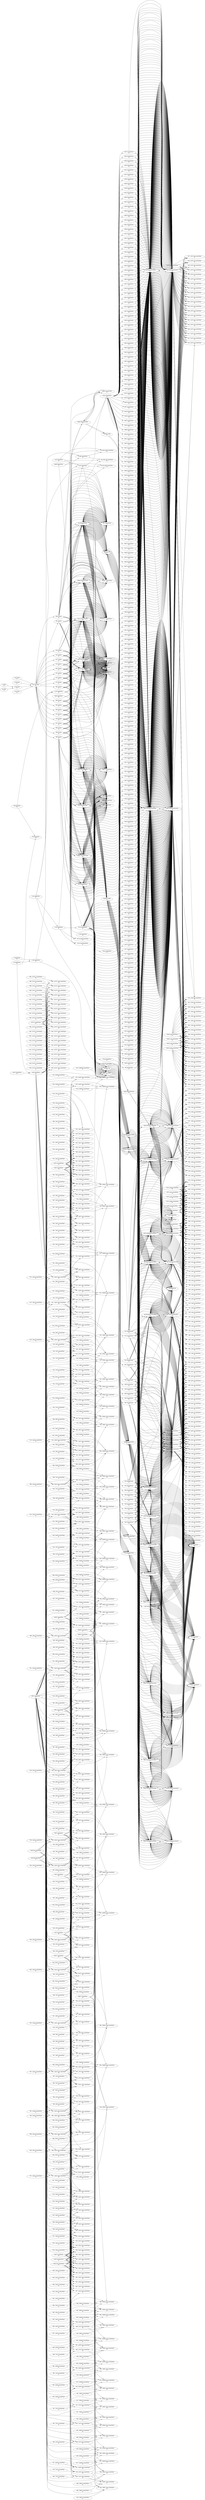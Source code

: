 digraph InitialDependencies {
rankdir=LR;
"D003::InitialVolume\noo" -> "gal::InitialParticleNumber\noo";
"D003::InitialVolume\noo" -> "gal::InitialConcentration\noo";
"D003::InitialVolume\noo" -> "galM::InitialParticleNumber\noo";
"D003::InitialVolume\noo" -> "galM::InitialConcentration\noo";
"H12__GALK_P::InitialValue\noo" -> "H12__GALK_Vmax::InitialValue\noo";
"utp::DependentValue\noo" -> "utp::InitialParticleNumber\noo";
"Moieties::ppi\noo" -> "ppi::DependentValue\noo";
"ppi::DependentValue\noo" -> "ppi::InitialParticleNumber\noo";
"Moieties::utp\noo" -> "utp::DependentValue\noo";
"utp::DependentValue\noo" -> "utp::InitialParticleNumber\noo";
"Moieties::utp\noo" -> "utp::DependentValue\noo";
"utp::DependentValue\noo" -> "utp::InitialParticleNumber\noo";
"Moieties::ppi\noo" -> "ppi::DependentValue\noo";
"ppi::DependentValue\noo" -> "ppi::InitialParticleNumber\noo";
"Moieties::nadph\noo" -> "nadph::DependentValue\noo";
"nadph::DependentValue\noo" -> "nadph::InitialParticleNumber\noo";
"Moieties::utp\noo" -> "utp::DependentValue\noo";
"utp::DependentValue\noo" -> "utp::InitialParticleNumber\noo";
"Moieties::ppi\noo" -> "ppi::DependentValue\noo";
"ppi::DependentValue\noo" -> "ppi::InitialParticleNumber\noo";
"Moieties::udpgal\noo" -> "udpgal::DependentValue\noo";
"udpgal::DependentValue\noo" -> "udpgal::InitialParticleNumber\noo";
"Moieties::nadph\noo" -> "nadph::DependentValue\noo";
"nadph::DependentValue\noo" -> "nadph::InitialParticleNumber\noo";
"Moieties::ppi\noo" -> "ppi::DependentValue\noo";
"ppi::DependentValue\noo" -> "ppi::InitialParticleNumber\noo";
"Moieties::ppi\noo" -> "ppi::DependentValue\noo";
"ppi::DependentValue\noo" -> "ppi::InitialParticleNumber\noo";
"Moieties::nadph\noo" -> "nadph::DependentValue\noo";
"nadph::DependentValue\noo" -> "nadph::InitialParticleNumber\noo";
"Moieties::utp\noo" -> "utp::DependentValue\noo";
"utp::DependentValue\noo" -> "utp::InitialParticleNumber\noo";
"Moieties::ppi\noo" -> "ppi::DependentValue\noo";
"ppi::DependentValue\noo" -> "ppi::InitialParticleNumber\noo";
"Moieties::nadph\noo" -> "nadph::DependentValue\noo";
"nadph::DependentValue\noo" -> "nadph::InitialParticleNumber\noo";
"Moieties::ppi\noo" -> "ppi::DependentValue\noo";
"ppi::DependentValue\noo" -> "ppi::InitialParticleNumber\noo";
"Moieties::ppi\noo" -> "ppi::DependentValue\noo";
"ppi::DependentValue\noo" -> "ppi::InitialParticleNumber\noo";
"Moieties::ppi\noo" -> "ppi::DependentValue\noo";
"ppi::DependentValue\noo" -> "ppi::InitialParticleNumber\noo";
"Moieties::ppi\noo" -> "ppi::DependentValue\noo";
"ppi::DependentValue\noo" -> "ppi::InitialParticleNumber\noo";
"Moieties::adp\noo" -> "adp::DependentValue\noo";
"adp::DependentValue\noo" -> "adp::InitialParticleNumber\noo";
"Moieties::ppi\noo" -> "ppi::DependentValue\noo";
"udpgal::InitialParticleNumber\noo" -> "udpgal::InitialConcentration\noo";
"udpgal::InitialParticleNumber\noo" -> "ppi::InitialValue\noo";
"udpgal::InitialParticleNumber\noo" -> "utp::InitialValue\noo";
"udpgal::ParticleNumber\noo" -> "udpgal::Concentration\noo";
"udpgal::ParticleNumber\noo" -> "Moieties::ppi\noo";
"udpgal::ParticleNumber\noo" -> "Moieties::utp\noo";
"udpgal::InitialConcentration\noo" -> "udpgal::InitialParticleNumber\noo";
"udpgal::InitialConcentration\noo" -> "H13__UGP_dm::InitialValue\noo";
"udpgal::InitialConcentration\noo" -> "H13__udp_tot::InitialValue\noo";
"udpgal::InitialConcentration\noo" -> "H13__phos_tot::InitialValue\noo";
"udpgal::Concentration\noo" -> "udpgal::ParticleNumber\noo";
"galtol::InitialParticleNumber\noo" -> "galtol::InitialConcentration\noo";
"galtol::InitialConcentration\noo" -> "galtol::InitialParticleNumber\noo";
"udp::InitialConcentration\noo" -> "udp::InitialParticleNumber\noo";
"udp::InitialConcentration\noo" -> "H11__udp_tot::InitialValue\noo";
"udp::InitialConcentration\noo" -> "H11__phos_tot::InitialValue\noo";
"udp::Concentration\noo" -> "udp::ParticleNumber\noo";
"phos::InitialParticleNumber\noo" -> "phos::InitialConcentration\noo";
"phos::InitialParticleNumber\noo" -> "ppi::InitialValue\noo";
"phos::ParticleNumber\noo" -> "phos::Concentration\noo";
"phos::ParticleNumber\noo" -> "Moieties::ppi\noo";
"phos::InitialConcentration\noo" -> "phos::InitialParticleNumber\noo";
"phos::InitialConcentration\noo" -> "H11__phos_tot::InitialValue\noo";
"phos::Concentration\noo" -> "phos::ParticleNumber\noo";
"ppi::InitialParticleNumber\noo" -> "ppi::InitialConcentration\noo";
"ppi::InitialParticleNumber\noo" -> "ppi::InitialValue\noo";
"glc6p::InitialParticleNumber\noo" -> "glc6p::InitialConcentration\noo";
"glc6p::InitialConcentration\noo" -> "glc6p::InitialParticleNumber\noo";
"glc6p::InitialConcentration\noo" -> "H10__phos_tot::InitialValue\noo";
"gal1p::InitialParticleNumber\noo" -> "gal1p::InitialConcentration\noo";
"gal1p::InitialParticleNumber\noo" -> "ppi::InitialValue\noo";
"gal1p::ParticleNumber\noo" -> "gal1p::Concentration\noo";
"gal1p::ParticleNumber\noo" -> "Moieties::ppi\noo";
"gal1p::InitialConcentration\noo" -> "gal1p::InitialParticleNumber\noo";
"gal1p::InitialConcentration\noo" -> "H10__GALK_dm::InitialValue\noo";
"gal1p::InitialConcentration\noo" -> "H10__UGP_dm::InitialValue\noo";
"gal1p::InitialConcentration\noo" -> "H10__phos_tot::InitialValue\noo";
"gal1p::Concentration\noo" -> "gal1p::ParticleNumber\noo";
"H15__GALK_P::InitialValue\noo" -> "H15__GALK_Vmax::InitialValue\noo";
"H15__GALK_Vmax::InitialValue\noo" -> "H15__IMP_Vmax::InitialValue\noo";
"H15__GALK_Vmax::InitialValue\noo" -> "H15__ATPS_Vmax::InitialValue\noo";
"H15__GALK_Vmax::InitialValue\noo" -> "H15__ALDR_Vmax::InitialValue\noo";
"H15__GALK_Vmax::InitialValue\noo" -> "H15__GALT_Vmax::InitialValue\noo";
"H15__GALK_Vmax::InitialValue\noo" -> "H15__GALE_Vmax::InitialValue\noo";
"H15__GALK_Vmax::InitialValue\noo" -> "H15__UGP_Vmax::InitialValue\noo";
"H15__GALK_Vmax::InitialValue\noo" -> "H15__PGM1_Vmax::InitialValue\noo";
"H15__GALK_Vmax::InitialValue\noo" -> "H15__GTF_Vmax::InitialValue\noo";
"utp::DependentValue\noo" -> "utp::InitialParticleNumber\noo";
"Moieties::udpgal\noo" -> "udpgal::DependentValue\noo";
"udpgal::DependentValue\noo" -> "udpgal::InitialParticleNumber\noo";
"Moieties::adp\noo" -> "adp::DependentValue\noo";
"adp::DependentValue\noo" -> "adp::InitialParticleNumber\noo";
"Moieties::udpgal\noo" -> "udpgal::DependentValue\noo";
"udpgal::DependentValue\noo" -> "udpgal::InitialParticleNumber\noo";
"Moieties::adp\noo" -> "adp::DependentValue\noo";
"Moieties::udpgal\noo" -> "udpgal::DependentValue\noo";
"udpgal::DependentValue\noo" -> "udpgal::InitialParticleNumber\noo";
"Moieties::ppi\noo" -> "ppi::DependentValue\noo";
"ppi::DependentValue\noo" -> "ppi::InitialParticleNumber\noo";
"Moieties::utp\noo" -> "utp::DependentValue\noo";
"Moieties::nadph\noo" -> "nadph::DependentValue\noo";
"nadph::DependentValue\noo" -> "nadph::InitialParticleNumber\noo";
"Moieties::ppi\noo" -> "ppi::DependentValue\noo";
"ppi::DependentValue\noo" -> "ppi::InitialParticleNumber\noo";
"Moieties::ppi\noo" -> "ppi::DependentValue\noo";
"ppi::DependentValue\noo" -> "ppi::InitialParticleNumber\noo";
"utp::InitialParticleNumber\noo" -> "utp::InitialConcentration\noo";
"utp::InitialParticleNumber\noo" -> "utp::InitialValue\noo";
"utp::InitialConcentration\noo" -> "utp::InitialParticleNumber\noo";
"utp::InitialConcentration\noo" -> "H03__UGP_dm::InitialValue\noo";
"utp::InitialConcentration\noo" -> "H03__udp_tot::InitialValue\noo";
"utp::InitialConcentration\noo" -> "H03__phos_tot::InitialValue\noo";
"udp::InitialConcentration\noo" -> "udp::InitialParticleNumber\noo";
"udp::InitialConcentration\noo" -> "H03__udp_tot::InitialValue\noo";
"udp::InitialConcentration\noo" -> "H03__phos_tot::InitialValue\noo";
"udp::InitialParticleNumber\noo" -> "udp::InitialConcentration\noo";
"udp::InitialParticleNumber\noo" -> "ppi::InitialValue\noo";
"udp::InitialParticleNumber\noo" -> "utp::InitialValue\noo";
"udp::ParticleNumber\noo" -> "udp::Concentration\noo";
"udp::ParticleNumber\noo" -> "Moieties::ppi\noo";
"udp::ParticleNumber\noo" -> "Moieties::utp\noo";
"gal::InitialConcentration\noo" -> "gal::InitialParticleNumber\noo";
"galM::InitialParticleNumber\noo" -> "galM::InitialConcentration\noo";
"galM::InitialConcentration\noo" -> "galM::InitialParticleNumber\noo";
"gal::InitialConcentration\noo" -> "gal::InitialParticleNumber\noo";
"galM::InitialParticleNumber\noo" -> "galM::InitialConcentration\noo";
"galM::InitialConcentration\noo" -> "galM::InitialParticleNumber\noo";
"galM::InitialParticleNumber\noo" -> "galM::InitialConcentration\noo";
"galM::InitialConcentration\noo" -> "galM::InitialParticleNumber\noo";
"gal::InitialParticleNumber\noo" -> "gal::InitialConcentration\noo";
"gal::InitialParticleNumber\noo" -> "gal::InitialConcentration\noo";
"gal::InitialConcentration\noo" -> "gal::InitialParticleNumber\noo";
"galM::InitialParticleNumber\noo" -> "galM::InitialConcentration\noo";
"galM::InitialConcentration\noo" -> "galM::InitialParticleNumber\noo";
"gal::InitialParticleNumber\noo" -> "gal::InitialConcentration\noo";
"S028::InitialVolume\noo" -> "gal::InitialParticleNumber\noo";
"S028::InitialVolume\noo" -> "gal::InitialConcentration\noo";
"S028::InitialVolume\noo" -> "galM::InitialParticleNumber\noo";
"S028::InitialVolume\noo" -> "galM::InitialConcentration\noo";
"gal::InitialParticleNumber\noo" -> "gal::InitialConcentration\noo";
"gal::InitialConcentration\noo" -> "gal::InitialParticleNumber\noo";
"H13__ALDR_Vmax::InitialValue\noo" -> "H13__NADPR_Vmax::InitialValue\noo";
"gal::InitialConcentration\noo" -> "gal::InitialParticleNumber\noo";
"galM::InitialParticleNumber\noo" -> "galM::InitialConcentration\noo";
"galM::InitialConcentration\noo" -> "galM::InitialParticleNumber\noo";
"S064::InitialVolume\noo" -> "gal::InitialParticleNumber\noo";
"S064::InitialVolume\noo" -> "gal::InitialConcentration\noo";
"S064::InitialVolume\noo" -> "galM::InitialParticleNumber\noo";
"S064::InitialVolume\noo" -> "galM::InitialConcentration\noo";
"D022::InitialVolume\noo" -> "galM::InitialParticleNumber\noo";
"D022::InitialVolume\noo" -> "galM::InitialConcentration\noo";
"D022::InitialVolume\noo" -> "gal::InitialParticleNumber\noo";
"D022::InitialVolume\noo" -> "gal::InitialConcentration\noo";
"H19__ALDR_Vmax::InitialValue\noo" -> "H19__NADPR_Vmax::InitialValue\noo";
"S065::InitialVolume\noo" -> "gal::InitialParticleNumber\noo";
"S065::InitialVolume\noo" -> "gal::InitialConcentration\noo";
"S065::InitialVolume\noo" -> "galM::InitialConcentration\noo";
"S065::InitialVolume\noo" -> "galM::InitialParticleNumber\noo";
"H16__GALE_P::InitialValue\noo" -> "H16__GALE_Vmax::InitialValue\noo";
"gal::InitialConcentration\noo" -> "gal::InitialParticleNumber\noo";
"galM::InitialParticleNumber\noo" -> "galM::InitialConcentration\noo";
"galM::InitialConcentration\noo" -> "galM::InitialParticleNumber\noo";
"gal::InitialConcentration\noo" -> "gal::InitialParticleNumber\noo";
"galM::InitialParticleNumber\noo" -> "galM::InitialConcentration\noo";
"galM::InitialConcentration\noo" -> "galM::InitialParticleNumber\noo";
"S014::InitialVolume\noo" -> "gal::InitialParticleNumber\noo";
"S014::InitialVolume\noo" -> "gal::InitialConcentration\noo";
"S014::InitialVolume\noo" -> "galM::InitialParticleNumber\noo";
"S014::InitialVolume\noo" -> "galM::InitialConcentration\noo";
"D032::InitialVolume\noo" -> "gal::InitialParticleNumber\noo";
"D032::InitialVolume\noo" -> "gal::InitialConcentration\noo";
"D032::InitialVolume\noo" -> "galM::InitialParticleNumber\noo";
"D032::InitialVolume\noo" -> "galM::InitialConcentration\noo";
"S022::InitialVolume\noo" -> "gal::InitialParticleNumber\noo";
"S022::InitialVolume\noo" -> "gal::InitialConcentration\noo";
"S022::InitialVolume\noo" -> "galM::InitialParticleNumber\noo";
"S022::InitialVolume\noo" -> "galM::InitialConcentration\noo";
"galM::InitialParticleNumber\noo" -> "galM::InitialConcentration\noo";
"galM::InitialConcentration\noo" -> "galM::InitialParticleNumber\noo";
"gal::InitialParticleNumber\noo" -> "gal::InitialConcentration\noo";
"gal::InitialParticleNumber\noo" -> "gal::InitialConcentration\noo";
"gal::InitialConcentration\noo" -> "gal::InitialParticleNumber\noo";
"gal::InitialConcentration\noo" -> "gal::InitialParticleNumber\noo";
"galM::InitialParticleNumber\noo" -> "galM::InitialConcentration\noo";
"galM::InitialConcentration\noo" -> "galM::InitialParticleNumber\noo";
"H08__ATPS_P::InitialValue\noo" -> "H08__ATPS_Vmax::InitialValue\noo";
"D021::InitialVolume\noo" -> "gal::InitialParticleNumber\noo";
"D021::InitialVolume\noo" -> "gal::InitialConcentration\noo";
"D021::InitialVolume\noo" -> "galM::InitialParticleNumber\noo";
"D021::InitialVolume\noo" -> "galM::InitialConcentration\noo";
"D046::InitialVolume\noo" -> "gal::InitialParticleNumber\noo";
"D046::InitialVolume\noo" -> "gal::InitialConcentration\noo";
"D046::InitialVolume\noo" -> "galM::InitialParticleNumber\noo";
"D046::InitialVolume\noo" -> "galM::InitialConcentration\noo";
"H19__PPASE_P::InitialValue\noo" -> "H19__PPASE_Vmax::InitialValue\noo";
"D036::InitialVolume\noo" -> "gal::InitialParticleNumber\noo";
"D036::InitialVolume\noo" -> "gal::InitialConcentration\noo";
"D036::InitialVolume\noo" -> "galM::InitialParticleNumber\noo";
"D036::InitialVolume\noo" -> "galM::InitialConcentration\noo";
"galM::InitialParticleNumber\noo" -> "galM::InitialConcentration\noo";
"galM::InitialConcentration\noo" -> "galM::InitialParticleNumber\noo";
"gal::InitialParticleNumber\noo" -> "gal::InitialConcentration\noo";
"galM::InitialParticleNumber\noo" -> "galM::InitialConcentration\noo";
"galM::InitialConcentration\noo" -> "galM::InitialParticleNumber\noo";
"gal::InitialParticleNumber\noo" -> "gal::InitialConcentration\noo";
"galM::InitialParticleNumber\noo" -> "galM::InitialConcentration\noo";
"galM::InitialConcentration\noo" -> "galM::InitialParticleNumber\noo";
"gal::InitialParticleNumber\noo" -> "gal::InitialConcentration\noo";
"H07__NADPR_P::InitialValue\noo" -> "H07__NADPR_Vmax::InitialValue\noo";
"H19__GALK_Vmax::InitialValue\noo" -> "H19__IMP_Vmax::InitialValue\noo";
"H19__GALK_Vmax::InitialValue\noo" -> "H19__ATPS_Vmax::InitialValue\noo";
"H19__GALK_Vmax::InitialValue\noo" -> "H19__ALDR_Vmax::InitialValue\noo";
"H19__GALK_Vmax::InitialValue\noo" -> "H19__GALT_Vmax::InitialValue\noo";
"H19__GALK_Vmax::InitialValue\noo" -> "H19__GALE_Vmax::InitialValue\noo";
"H19__GALK_Vmax::InitialValue\noo" -> "H19__UGP_Vmax::InitialValue\noo";
"H19__GALK_Vmax::InitialValue\noo" -> "H19__PGM1_Vmax::InitialValue\noo";
"H19__GALK_Vmax::InitialValue\noo" -> "H19__GTF_Vmax::InitialValue\noo";
"D042::InitialVolume\noo" -> "gal::InitialParticleNumber\noo";
"D042::InitialVolume\noo" -> "gal::InitialConcentration\noo";
"D042::InitialVolume\noo" -> "galM::InitialParticleNumber\noo";
"D042::InitialVolume\noo" -> "galM::InitialConcentration\noo";
"H20__NDKU_P::InitialValue\noo" -> "H20__NDKU_Vmax::InitialValue\noo";
"gal::InitialParticleNumber\noo" -> "gal::InitialConcentration\noo";
"gal::InitialConcentration\noo" -> "gal::InitialParticleNumber\noo";
"H15__ALDR_P::InitialValue\noo" -> "H15__ALDR_Vmax::InitialValue\noo";
"H15__ALDR_Vmax::InitialValue\noo" -> "H15__NADPR_Vmax::InitialValue\noo";
"gal::InitialParticleNumber\noo" -> "gal::InitialConcentration\noo";
"gal::InitialConcentration\noo" -> "gal::InitialParticleNumber\noo";
"H17__GLUT2_P::InitialValue\noo" -> "H17__GLUT2_Vmax::InitialValue\noo";
"H18__IMP_P::InitialValue\noo" -> "H18__IMP_Vmax::InitialValue\noo";
"gal::InitialParticleNumber\noo" -> "gal::InitialConcentration\noo";
"gal::InitialConcentration\noo" -> "gal::InitialParticleNumber\noo";
"galM::InitialParticleNumber\noo" -> "galM::InitialConcentration\noo";
"gal::InitialConcentration\noo" -> "gal::InitialParticleNumber\noo";
"galM::InitialParticleNumber\noo" -> "galM::InitialConcentration\noo";
"galM::InitialConcentration\noo" -> "galM::InitialParticleNumber\noo";
"galM::InitialConcentration\noo" -> "galM::InitialParticleNumber\noo";
"gal::InitialParticleNumber\noo" -> "gal::InitialConcentration\noo";
"gal::InitialConcentration\noo" -> "gal::InitialParticleNumber\noo";
"S032::InitialVolume\noo" -> "gal::InitialParticleNumber\noo";
"S032::InitialVolume\noo" -> "gal::InitialConcentration\noo";
"S032::InitialVolume\noo" -> "galM::InitialParticleNumber\noo";
"S032::InitialVolume\noo" -> "galM::InitialConcentration\noo";
"H19__ALDR_P::InitialValue\noo" -> "H19__ALDR_Vmax::InitialValue\noo";
"S042::InitialVolume\noo" -> "gal::InitialParticleNumber\noo";
"S042::InitialVolume\noo" -> "gal::InitialConcentration\noo";
"S042::InitialVolume\noo" -> "galM::InitialParticleNumber\noo";
"S042::InitialVolume\noo" -> "galM::InitialConcentration\noo";
"D009::InitialVolume\noo" -> "gal::InitialParticleNumber\noo";
"D009::InitialVolume\noo" -> "gal::InitialConcentration\noo";
"D009::InitialVolume\noo" -> "galM::InitialParticleNumber\noo";
"D009::InitialVolume\noo" -> "galM::InitialConcentration\noo";
"gal::InitialParticleNumber\noo" -> "gal::InitialConcentration\noo";
"gal::InitialConcentration\noo" -> "gal::InitialParticleNumber\noo";
"gal::InitialConcentration\noo" -> "gal::InitialParticleNumber\noo";
"galM::InitialParticleNumber\noo" -> "galM::InitialConcentration\noo";
"galM::InitialConcentration\noo" -> "galM::InitialParticleNumber\noo";
"galM::InitialParticleNumber\noo" -> "galM::InitialConcentration\noo";
"galM::InitialConcentration\noo" -> "galM::InitialParticleNumber\noo";
"gal::InitialParticleNumber\noo" -> "gal::InitialConcentration\noo";
"D027::InitialVolume\noo" -> "gal::InitialParticleNumber\noo";
"D027::InitialVolume\noo" -> "gal::InitialConcentration\noo";
"D027::InitialVolume\noo" -> "galM::InitialParticleNumber\noo";
"D027::InitialVolume\noo" -> "galM::InitialConcentration\noo";
"H19__ATPS_P::InitialValue\noo" -> "H19__ATPS_Vmax::InitialValue\noo";
"S021::InitialVolume\noo" -> "gal::InitialParticleNumber\noo";
"S021::InitialVolume\noo" -> "gal::InitialConcentration\noo";
"S021::InitialVolume\noo" -> "galM::InitialParticleNumber\noo";
"S021::InitialVolume\noo" -> "galM::InitialConcentration\noo";
"gal::InitialParticleNumber\noo" -> "gal::InitialConcentration\noo";
"gal::InitialConcentration\noo" -> "gal::InitialParticleNumber\noo";
"gal::InitialParticleNumber\noo" -> "gal::InitialConcentration\noo";
"gal::InitialConcentration\noo" -> "gal::InitialParticleNumber\noo";
"H11__PGM1_P::InitialValue\noo" -> "H11__PGM1_Vmax::InitialValue\noo";
"D017::InitialVolume\noo" -> "gal::InitialParticleNumber\noo";
"D017::InitialVolume\noo" -> "gal::InitialConcentration\noo";
"D017::InitialVolume\noo" -> "galM::InitialParticleNumber\noo";
"D017::InitialVolume\noo" -> "galM::InitialConcentration\noo";
"S027::InitialVolume\noo" -> "gal::InitialParticleNumber\noo";
"S027::InitialVolume\noo" -> "gal::InitialConcentration\noo";
"S027::InitialVolume\noo" -> "galM::InitialParticleNumber\noo";
"S027::InitialVolume\noo" -> "galM::InitialConcentration\noo";
"H19__UGP_P::InitialValue\noo" -> "H19__UGP_Vmax::InitialValue\noo";
"H19__UGP_Vmax::InitialValue\noo" -> "H19__PPASE_Vmax::InitialValue\noo";
"H19__UGP_Vmax::InitialValue\noo" -> "H19__NDKU_Vmax::InitialValue\noo";
"S046::InitialVolume\noo" -> "gal::InitialParticleNumber\noo";
"S046::InitialVolume\noo" -> "gal::InitialConcentration\noo";
"S046::InitialVolume\noo" -> "galM::InitialParticleNumber\noo";
"S046::InitialVolume\noo" -> "galM::InitialConcentration\noo";
"H18__ATPS_P::InitialValue\noo" -> "H18__ATPS_Vmax::InitialValue\noo";
"galM::InitialParticleNumber\noo" -> "galM::InitialConcentration\noo";
"galM::InitialConcentration\noo" -> "galM::InitialParticleNumber\noo";
"gal::InitialConcentration\noo" -> "gal::InitialParticleNumber\noo";
"gal::InitialConcentration\noo" -> "H17__GLUT2_dm::InitialValue\noo";
"galM::InitialParticleNumber\noo" -> "galM::InitialConcentration\noo";
"galM::InitialConcentration\noo" -> "galM::InitialParticleNumber\noo";
"galM::InitialConcentration\noo" -> "H17__GLUT2_dm::InitialValue\noo";
"H12__GALT_P::InitialValue\noo" -> "H12__GALT_Vmax::InitialValue\noo";
"gal::InitialConcentration\noo" -> "gal::InitialParticleNumber\noo";
"galM::InitialParticleNumber\noo" -> "galM::InitialConcentration\noo";
"galM::InitialConcentration\noo" -> "galM::InitialParticleNumber\noo";
"D031::InitialVolume\noo" -> "gal::InitialParticleNumber\noo";
"D031::InitialVolume\noo" -> "gal::InitialConcentration\noo";
"D031::InitialVolume\noo" -> "galM::InitialParticleNumber\noo";
"D031::InitialVolume\noo" -> "galM::InitialConcentration\noo";
"H19__GALK_P::InitialValue\noo" -> "H19__GALK_Vmax::InitialValue\noo";
"D020::InitialVolume\noo" -> "gal::InitialParticleNumber\noo";
"D020::InitialVolume\noo" -> "gal::InitialConcentration\noo";
"D020::InitialVolume\noo" -> "galM::InitialParticleNumber\noo";
"D020::InitialVolume\noo" -> "galM::InitialConcentration\noo";
"S020::InitialVolume\noo" -> "gal::InitialParticleNumber\noo";
"S020::InitialVolume\noo" -> "gal::InitialConcentration\noo";
"S020::InitialVolume\noo" -> "galM::InitialParticleNumber\noo";
"S020::InitialVolume\noo" -> "galM::InitialConcentration\noo";
"gal::InitialParticleNumber\noo" -> "gal::InitialConcentration\noo";
"gal::InitialConcentration\noo" -> "gal::InitialParticleNumber\noo";
"H13__ALDR_P::InitialValue\noo" -> "H13__ALDR_Vmax::InitialValue\noo";
"gal::InitialConcentration\noo" -> "gal::InitialParticleNumber\noo";
"gal::InitialConcentration\noo" -> "H20__GLUT2_dm::InitialValue\noo";
"galM::InitialParticleNumber\noo" -> "galM::InitialConcentration\noo";
"galM::InitialConcentration\noo" -> "galM::InitialParticleNumber\noo";
"galM::InitialConcentration\noo" -> "H20__GLUT2_dm::InitialValue\noo";
"H13__UGP_Vmax::InitialValue\noo" -> "H13__PPASE_Vmax::InitialValue\noo";
"H13__UGP_Vmax::InitialValue\noo" -> "H13__NDKU_Vmax::InitialValue\noo";
"galM::InitialParticleNumber\noo" -> "galM::InitialConcentration\noo";
"galM::InitialConcentration\noo" -> "galM::InitialParticleNumber\noo";
"gal::InitialParticleNumber\noo" -> "gal::InitialConcentration\noo";
"H07__UGP_P::InitialValue\noo" -> "H07__UGP_Vmax::InitialValue\noo";
"D026::InitialVolume\noo" -> "gal::InitialParticleNumber\noo";
"D026::InitialVolume\noo" -> "gal::InitialConcentration\noo";
"D026::InitialVolume\noo" -> "galM::InitialParticleNumber\noo";
"D026::InitialVolume\noo" -> "galM::InitialConcentration\noo";
"H04__ALDR_P::InitialValue\noo" -> "H04__ALDR_Vmax::InitialValue\noo";
"S036::InitialVolume\noo" -> "gal::InitialParticleNumber\noo";
"S036::InitialVolume\noo" -> "gal::InitialConcentration\noo";
"S036::InitialVolume\noo" -> "galM::InitialParticleNumber\noo";
"S036::InitialVolume\noo" -> "galM::InitialConcentration\noo";
"gal::InitialParticleNumber\noo" -> "gal::InitialConcentration\noo";
"gal::InitialConcentration\noo" -> "gal::InitialParticleNumber\noo";
"gal::InitialConcentration\noo" -> "gal::InitialParticleNumber\noo";
"galM::InitialParticleNumber\noo" -> "galM::InitialConcentration\noo";
"galM::InitialConcentration\noo" -> "galM::InitialParticleNumber\noo";
"adp::DependentValue\noo" -> "adp::InitialParticleNumber\noo";
"Moieties::ppi\noo" -> "ppi::DependentValue\noo";
"ppi::DependentValue\noo" -> "ppi::InitialParticleNumber\noo";
"Moieties::ppi\noo" -> "ppi::DependentValue\noo";
"ppi::DependentValue\noo" -> "ppi::InitialParticleNumber\noo";
"D065::InitialVolume\noo" -> "gal::InitialConcentration\noo";
"D065::InitialVolume\noo" -> "gal::InitialParticleNumber\noo";
"D065::InitialVolume\noo" -> "galM::InitialConcentration\noo";
"D065::InitialVolume\noo" -> "galM::InitialParticleNumber\noo";
"H18__ALDR_P::InitialValue\noo" -> "H18__ALDR_Vmax::InitialValue\noo";
"H18__PGM1_P::InitialValue\noo" -> "H18__PGM1_Vmax::InitialValue\noo";
"D035::InitialVolume\noo" -> "gal::InitialParticleNumber\noo";
"D035::InitialVolume\noo" -> "gal::InitialConcentration\noo";
"D035::InitialVolume\noo" -> "galM::InitialParticleNumber\noo";
"D035::InitialVolume\noo" -> "galM::InitialConcentration\noo";
"D045::InitialVolume\noo" -> "gal::InitialParticleNumber\noo";
"D045::InitialVolume\noo" -> "gal::InitialConcentration\noo";
"D045::InitialVolume\noo" -> "galM::InitialParticleNumber\noo";
"D045::InitialVolume\noo" -> "galM::InitialConcentration\noo";
"galM::InitialParticleNumber\noo" -> "galM::InitialConcentration\noo";
"galM::InitialConcentration\noo" -> "galM::InitialParticleNumber\noo";
"gal::InitialParticleNumber\noo" -> "gal::InitialConcentration\noo";
"gal::InitialParticleNumber\noo" -> "gal::InitialConcentration\noo";
"gal::InitialConcentration\noo" -> "gal::InitialParticleNumber\noo";
"H07__PPASE_P::InitialValue\noo" -> "H07__PPASE_Vmax::InitialValue\noo";
"S040::InitialVolume\noo" -> "gal::InitialParticleNumber\noo";
"S040::InitialVolume\noo" -> "gal::InitialConcentration\noo";
"S040::InitialVolume\noo" -> "galM::InitialParticleNumber\noo";
"S040::InitialVolume\noo" -> "galM::InitialConcentration\noo";
"H19__GALE_P::InitialValue\noo" -> "H19__GALE_Vmax::InitialValue\noo";
"S045::InitialVolume\noo" -> "galM::InitialParticleNumber\noo";
"S045::InitialVolume\noo" -> "galM::InitialConcentration\noo";
"S045::InitialVolume\noo" -> "gal::InitialParticleNumber\noo";
"S045::InitialVolume\noo" -> "gal::InitialConcentration\noo";
"galM::InitialParticleNumber\noo" -> "galM::InitialConcentration\noo";
"galM::InitialConcentration\noo" -> "galM::InitialParticleNumber\noo";
"gal::InitialParticleNumber\noo" -> "gal::InitialConcentration\noo";
"H13__GALT_P::InitialValue\noo" -> "H13__GALT_Vmax::InitialValue\noo";
"gal::InitialParticleNumber\noo" -> "gal::InitialConcentration\noo";
"gal::InitialConcentration\noo" -> "gal::InitialParticleNumber\noo";
"gal::InitialConcentration\noo" -> "gal::InitialParticleNumber\noo";
"galM::InitialParticleNumber\noo" -> "galM::InitialConcentration\noo";
"galM::InitialConcentration\noo" -> "galM::InitialParticleNumber\noo";
"D019::InitialVolume\noo" -> "gal::InitialParticleNumber\noo";
"D019::InitialVolume\noo" -> "gal::InitialConcentration\noo";
"D019::InitialVolume\noo" -> "galM::InitialParticleNumber\noo";
"D019::InitialVolume\noo" -> "galM::InitialConcentration\noo";
"S019::InitialVolume\noo" -> "galM::InitialParticleNumber\noo";
"S019::InitialVolume\noo" -> "galM::InitialConcentration\noo";
"S019::InitialVolume\noo" -> "gal::InitialParticleNumber\noo";
"S019::InitialVolume\noo" -> "gal::InitialConcentration\noo";
"gal::InitialConcentration\noo" -> "gal::InitialParticleNumber\noo";
"gal::InitialConcentration\noo" -> "H19__GLUT2_dm::InitialValue\noo";
"galM::InitialParticleNumber\noo" -> "galM::InitialConcentration\noo";
"galM::InitialConcentration\noo" -> "galM::InitialParticleNumber\noo";
"galM::InitialConcentration\noo" -> "H19__GLUT2_dm::InitialValue\noo";
"H12__GALK_Vmax::InitialValue\noo" -> "H12__IMP_Vmax::InitialValue\noo";
"H12__GALK_Vmax::InitialValue\noo" -> "H12__ATPS_Vmax::InitialValue\noo";
"H12__GALK_Vmax::InitialValue\noo" -> "H12__ALDR_Vmax::InitialValue\noo";
"H12__GALK_Vmax::InitialValue\noo" -> "H12__GALT_Vmax::InitialValue\noo";
"H12__GALK_Vmax::InitialValue\noo" -> "H12__GALE_Vmax::InitialValue\noo";
"H12__GALK_Vmax::InitialValue\noo" -> "H12__UGP_Vmax::InitialValue\noo";
"H12__GALK_Vmax::InitialValue\noo" -> "H12__PGM1_Vmax::InitialValue\noo";
"H12__GALK_Vmax::InitialValue\noo" -> "H12__GTF_Vmax::InitialValue\noo";
"galM::InitialParticleNumber\noo" -> "galM::InitialConcentration\noo";
"galM::InitialConcentration\noo" -> "galM::InitialParticleNumber\noo";
"gal::InitialParticleNumber\noo" -> "gal::InitialConcentration\noo";
"H13__ATPS_P::InitialValue\noo" -> "H13__ATPS_Vmax::InitialValue\noo";
"galM::InitialParticleNumber\noo" -> "galM::InitialConcentration\noo";
"galM::InitialConcentration\noo" -> "galM::InitialParticleNumber\noo";
"gal::InitialParticleNumber\noo" -> "gal::InitialConcentration\noo";
"D018::InitialVolume\noo" -> "gal::InitialParticleNumber\noo";
"D018::InitialVolume\noo" -> "gal::InitialConcentration\noo";
"D018::InitialVolume\noo" -> "galM::InitialParticleNumber\noo";
"D018::InitialVolume\noo" -> "galM::InitialConcentration\noo";
"S038::InitialVolume\noo" -> "gal::InitialParticleNumber\noo";
"S038::InitialVolume\noo" -> "gal::InitialConcentration\noo";
"S038::InitialVolume\noo" -> "galM::InitialParticleNumber\noo";
"S038::InitialVolume\noo" -> "galM::InitialConcentration\noo";
"gal::InitialParticleNumber\noo" -> "gal::InitialConcentration\noo";
"gal::InitialConcentration\noo" -> "gal::InitialParticleNumber\noo";
"gal::InitialConcentration\noo" -> "gal::InitialParticleNumber\noo";
"galM::InitialParticleNumber\noo" -> "galM::InitialConcentration\noo";
"galM::InitialConcentration\noo" -> "galM::InitialParticleNumber\noo";
"H17__GTF_P::InitialValue\noo" -> "H17__GTF_Vmax::InitialValue\noo";
"D039::InitialVolume\noo" -> "gal::InitialParticleNumber\noo";
"D039::InitialVolume\noo" -> "gal::InitialConcentration\noo";
"D039::InitialVolume\noo" -> "galM::InitialParticleNumber\noo";
"D039::InitialVolume\noo" -> "galM::InitialConcentration\noo";
"H18__GALE_P::InitialValue\noo" -> "H18__GALE_Vmax::InitialValue\noo";
"S039::InitialVolume\noo" -> "gal::InitialParticleNumber\noo";
"S039::InitialVolume\noo" -> "gal::InitialConcentration\noo";
"S039::InitialVolume\noo" -> "galM::InitialParticleNumber\noo";
"S039::InitialVolume\noo" -> "galM::InitialConcentration\noo";
"S026::InitialVolume\noo" -> "gal::InitialParticleNumber\noo";
"S026::InitialVolume\noo" -> "gal::InitialConcentration\noo";
"S026::InitialVolume\noo" -> "galM::InitialParticleNumber\noo";
"S026::InitialVolume\noo" -> "galM::InitialConcentration\noo";
"gal::InitialConcentration\noo" -> "gal::InitialParticleNumber\noo";
"galM::InitialParticleNumber\noo" -> "galM::InitialConcentration\noo";
"galM::InitialConcentration\noo" -> "galM::InitialParticleNumber\noo";
"galM::InitialParticleNumber\noo" -> "galM::InitialConcentration\noo";
"galM::InitialConcentration\noo" -> "galM::InitialParticleNumber\noo";
"gal::InitialParticleNumber\noo" -> "gal::InitialConcentration\noo";
"H13__NADPR_P::InitialValue\noo" -> "H13__NADPR_Vmax::InitialValue\noo";
"gal::InitialParticleNumber\noo" -> "gal::InitialConcentration\noo";
"gal::InitialConcentration\noo" -> "gal::InitialParticleNumber\noo";
"H07__GTF_P::InitialValue\noo" -> "H07__GTF_Vmax::InitialValue\noo";
"S018::InitialVolume\noo" -> "gal::InitialParticleNumber\noo";
"S018::InitialVolume\noo" -> "gal::InitialConcentration\noo";
"S018::InitialVolume\noo" -> "galM::InitialParticleNumber\noo";
"S018::InitialVolume\noo" -> "galM::InitialConcentration\noo";
"H19__PGM1_P::InitialValue\noo" -> "H19__PGM1_Vmax::InitialValue\noo";
"S035::InitialVolume\noo" -> "galM::InitialParticleNumber\noo";
"S035::InitialVolume\noo" -> "galM::InitialConcentration\noo";
"S035::InitialVolume\noo" -> "gal::InitialParticleNumber\noo";
"S035::InitialVolume\noo" -> "gal::InitialConcentration\noo";
"galM::InitialParticleNumber\noo" -> "galM::InitialConcentration\noo";
"galM::InitialConcentration\noo" -> "galM::InitialParticleNumber\noo";
"gal::InitialParticleNumber\noo" -> "gal::InitialConcentration\noo";
"galM::InitialParticleNumber\noo" -> "galM::InitialConcentration\noo";
"galM::InitialConcentration\noo" -> "galM::InitialParticleNumber\noo";
"H07__ALDR_Vmax::InitialValue\noo" -> "H07__NADPR_Vmax::InitialValue\noo";
"S055::InitialVolume\noo" -> "gal::InitialParticleNumber\noo";
"S055::InitialVolume\noo" -> "gal::InitialConcentration\noo";
"S055::InitialVolume\noo" -> "galM::InitialParticleNumber\noo";
"S055::InitialVolume\noo" -> "galM::InitialConcentration\noo";
"D044::InitialVolume\noo" -> "gal::InitialParticleNumber\noo";
"D044::InitialVolume\noo" -> "gal::InitialConcentration\noo";
"D044::InitialVolume\noo" -> "galM::InitialParticleNumber\noo";
"D044::InitialVolume\noo" -> "galM::InitialConcentration\noo";
"H18__PPASE_P::InitialValue\noo" -> "H18__PPASE_Vmax::InitialValue\noo";
"D040::InitialVolume\noo" -> "gal::InitialParticleNumber\noo";
"D040::InitialVolume\noo" -> "gal::InitialConcentration\noo";
"D040::InitialVolume\noo" -> "galM::InitialParticleNumber\noo";
"D040::InitialVolume\noo" -> "galM::InitialConcentration\noo";
"gal::InitialConcentration\noo" -> "gal::InitialParticleNumber\noo";
"galM::InitialParticleNumber\noo" -> "galM::InitialConcentration\noo";
"galM::InitialConcentration\noo" -> "galM::InitialParticleNumber\noo";
"udpglc::InitialParticleNumber\noo" -> "udpglc::InitialConcentration\noo";
"udpglc::InitialParticleNumber\noo" -> "ppi::InitialValue\noo";
"udpglc::InitialParticleNumber\noo" -> "utp::InitialValue\noo";
"udpglc::ParticleNumber\noo" -> "udpglc::Concentration\noo";
"udpglc::ParticleNumber\noo" -> "Moieties::ppi\noo";
"udpglc::ParticleNumber\noo" -> "Moieties::utp\noo";
"udpglc::InitialConcentration\noo" -> "udpglc::InitialParticleNumber\noo";
"udpglc::InitialConcentration\noo" -> "H03__UGP_dm::InitialValue\noo";
"udpglc::InitialConcentration\noo" -> "H03__udp_tot::InitialValue\noo";
"udpglc::InitialConcentration\noo" -> "H03__phos_tot::InitialValue\noo";
"udpglc::Concentration\noo" -> "udpglc::ParticleNumber\noo";
"H08__IMP_P::InitialValue\noo" -> "H08__IMP_Vmax::InitialValue\noo";
"S023::InitialVolume\noo" -> "gal::InitialParticleNumber\noo";
"S023::InitialVolume\noo" -> "gal::InitialConcentration\noo";
"S023::InitialVolume\noo" -> "galM::InitialParticleNumber\noo";
"S023::InitialVolume\noo" -> "galM::InitialConcentration\noo";
"D048::InitialVolume\noo" -> "galM::InitialParticleNumber\noo";
"D048::InitialVolume\noo" -> "galM::InitialConcentration\noo";
"D048::InitialVolume\noo" -> "gal::InitialParticleNumber\noo";
"D048::InitialVolume\noo" -> "gal::InitialConcentration\noo";
"gal::InitialParticleNumber\noo" -> "gal::InitialConcentration\noo";
"gal::InitialConcentration\noo" -> "gal::InitialParticleNumber\noo";
"galM::InitialParticleNumber\noo" -> "galM::InitialConcentration\noo";
"galM::InitialConcentration\noo" -> "galM::InitialParticleNumber\noo";
"gal::InitialParticleNumber\noo" -> "gal::InitialConcentration\noo";
"H12__ATPS_P::InitialValue\noo" -> "H12__ATPS_Vmax::InitialValue\noo";
"gal::InitialParticleNumber\noo" -> "gal::InitialConcentration\noo";
"gal::InitialConcentration\noo" -> "gal::InitialParticleNumber\noo";
"galM::InitialConcentration\noo" -> "galM::InitialParticleNumber\noo";
"galM::InitialParticleNumber\noo" -> "galM::InitialConcentration\noo";
"S041::InitialVolume\noo" -> "galM::InitialParticleNumber\noo";
"S041::InitialVolume\noo" -> "galM::InitialConcentration\noo";
"S041::InitialVolume\noo" -> "gal::InitialParticleNumber\noo";
"S041::InitialVolume\noo" -> "gal::InitialConcentration\noo";
"S044::InitialVolume\noo" -> "gal::InitialParticleNumber\noo";
"S044::InitialVolume\noo" -> "gal::InitialConcentration\noo";
"S044::InitialVolume\noo" -> "galM::InitialParticleNumber\noo";
"S044::InitialVolume\noo" -> "galM::InitialConcentration\noo";
"S031::InitialVolume\noo" -> "galM::InitialParticleNumber\noo";
"S031::InitialVolume\noo" -> "galM::InitialConcentration\noo";
"S031::InitialVolume\noo" -> "gal::InitialParticleNumber\noo";
"S031::InitialVolume\noo" -> "gal::InitialConcentration\noo";
"gal::InitialParticleNumber\noo" -> "gal::InitialConcentration\noo";
"gal::InitialConcentration\noo" -> "gal::InitialParticleNumber\noo";
"H13__PPASE_P::InitialValue\noo" -> "H13__PPASE_Vmax::InitialValue\noo";
"gal::InitialConcentration\noo" -> "gal::InitialParticleNumber\noo";
"gal::InitialConcentration\noo" -> "H16__GLUT2_dm::InitialValue\noo";
"galM::InitialParticleNumber\noo" -> "galM::InitialConcentration\noo";
"galM::InitialConcentration\noo" -> "galM::InitialParticleNumber\noo";
"galM::InitialConcentration\noo" -> "H16__GLUT2_dm::InitialValue\noo";
"H13__GALE_P::InitialValue\noo" -> "H13__GALE_Vmax::InitialValue\noo";
"galM::InitialParticleNumber\noo" -> "galM::InitialConcentration\noo";
"galM::InitialConcentration\noo" -> "galM::InitialParticleNumber\noo";
"gal::InitialParticleNumber\noo" -> "gal::InitialConcentration\noo";
"H07__UGP_Vmax::InitialValue\noo" -> "H07__PPASE_Vmax::InitialValue\noo";
"H07__UGP_Vmax::InitialValue\noo" -> "H07__NDKU_Vmax::InitialValue\noo";
"D034::InitialVolume\noo" -> "gal::InitialParticleNumber\noo";
"D034::InitialVolume\noo" -> "gal::InitialConcentration\noo";
"D034::InitialVolume\noo" -> "galM::InitialParticleNumber\noo";
"D034::InitialVolume\noo" -> "galM::InitialConcentration\noo";
"H19__IMP_P::InitialValue\noo" -> "H19__IMP_Vmax::InitialValue\noo";
"D025::InitialVolume\noo" -> "gal::InitialParticleNumber\noo";
"D025::InitialVolume\noo" -> "gal::InitialConcentration\noo";
"D025::InitialVolume\noo" -> "galM::InitialParticleNumber\noo";
"D025::InitialVolume\noo" -> "galM::InitialConcentration\noo";
"gal::InitialParticleNumber\noo" -> "gal::InitialConcentration\noo";
"gal::InitialConcentration\noo" -> "gal::InitialParticleNumber\noo";
"galM::InitialParticleNumber\noo" -> "galM::InitialConcentration\noo";
"galM::InitialConcentration\noo" -> "galM::InitialParticleNumber\noo";
"gal::InitialParticleNumber\noo" -> "gal::InitialConcentration\noo";
"gal::InitialConcentration\noo" -> "gal::InitialParticleNumber\noo";
"galM::InitialParticleNumber\noo" -> "galM::InitialConcentration\noo";
"galM::InitialConcentration\noo" -> "galM::InitialParticleNumber\noo";
"S048::InitialVolume\noo" -> "gal::InitialParticleNumber\noo";
"S048::InitialVolume\noo" -> "gal::InitialConcentration\noo";
"S048::InitialVolume\noo" -> "galM::InitialParticleNumber\noo";
"S048::InitialVolume\noo" -> "galM::InitialConcentration\noo";
"nadp::InitialParticleNumber\noo" -> "nadp::InitialConcentration\noo";
"nadp::InitialParticleNumber\noo" -> "nadph::InitialValue\noo";
"nadp::ParticleNumber\noo" -> "nadp::Concentration\noo";
"nadp::ParticleNumber\noo" -> "Moieties::nadph\noo";
"nadp::InitialConcentration\noo" -> "nadp::InitialParticleNumber\noo";
"nadp::InitialConcentration\noo" -> "H13__nadp_tot::InitialValue\noo";
"nadp::Concentration\noo" -> "nadp::ParticleNumber\noo";
"nadph::InitialParticleNumber\noo" -> "nadph::InitialConcentration\noo";
"nadph::InitialParticleNumber\noo" -> "nadph::InitialValue\noo";
"nadph::InitialConcentration\noo" -> "nadph::InitialParticleNumber\noo";
"nadph::InitialConcentration\noo" -> "H13__nadp_tot::InitialValue\noo";
"S067::InitialVolume\noo" -> "galM::InitialParticleNumber\noo";
"S067::InitialVolume\noo" -> "galM::InitialConcentration\noo";
"S067::InitialVolume\noo" -> "gal::InitialParticleNumber\noo";
"S067::InitialVolume\noo" -> "gal::InitialConcentration\noo";
"D055::InitialVolume\noo" -> "gal::InitialParticleNumber\noo";
"D055::InitialVolume\noo" -> "gal::InitialConcentration\noo";
"D055::InitialVolume\noo" -> "galM::InitialConcentration\noo";
"D055::InitialVolume\noo" -> "galM::InitialParticleNumber\noo";
"gal1p::InitialParticleNumber\noo" -> "gal1p::InitialConcentration\noo";
"gal1p::InitialParticleNumber\noo" -> "ppi::InitialValue\noo";
"gal1p::ParticleNumber\noo" -> "gal1p::Concentration\noo";
"gal1p::ParticleNumber\noo" -> "Moieties::ppi\noo";
"gal1p::InitialConcentration\noo" -> "gal1p::InitialParticleNumber\noo";
"gal1p::InitialConcentration\noo" -> "H11__GALK_dm::InitialValue\noo";
"gal1p::InitialConcentration\noo" -> "H11__UGP_dm::InitialValue\noo";
"gal1p::InitialConcentration\noo" -> "H11__phos_tot::InitialValue\noo";
"gal1p::Concentration\noo" -> "gal1p::ParticleNumber\noo";
"udpglc::InitialParticleNumber\noo" -> "udpglc::InitialConcentration\noo";
"udpglc::InitialParticleNumber\noo" -> "utp::InitialValue\noo";
"udpglc::InitialParticleNumber\noo" -> "ppi::InitialValue\noo";
"udpglc::ParticleNumber\noo" -> "udpglc::Concentration\noo";
"udpglc::ParticleNumber\noo" -> "Moieties::utp\noo";
"udpglc::ParticleNumber\noo" -> "Moieties::ppi\noo";
"udpglc::InitialConcentration\noo" -> "udpglc::InitialParticleNumber\noo";
"udpglc::InitialConcentration\noo" -> "H11__UGP_dm::InitialValue\noo";
"udpglc::InitialConcentration\noo" -> "H11__udp_tot::InitialValue\noo";
"udpglc::InitialConcentration\noo" -> "H11__phos_tot::InitialValue\noo";
"udpglc::Concentration\noo" -> "udpglc::ParticleNumber\noo";
"glc6p::InitialParticleNumber\noo" -> "glc6p::InitialConcentration\noo";
"glc6p::InitialConcentration\noo" -> "glc6p::InitialParticleNumber\noo";
"glc6p::InitialConcentration\noo" -> "H08__phos_tot::InitialValue\noo";
"gal1p::InitialParticleNumber\noo" -> "gal1p::InitialConcentration\noo";
"gal1p::InitialParticleNumber\noo" -> "ppi::InitialValue\noo";
"gal1p::ParticleNumber\noo" -> "gal1p::Concentration\noo";
"gal1p::ParticleNumber\noo" -> "Moieties::ppi\noo";
"gal1p::InitialConcentration\noo" -> "gal1p::InitialParticleNumber\noo";
"gal1p::InitialConcentration\noo" -> "H08__GALK_dm::InitialValue\noo";
"gal1p::InitialConcentration\noo" -> "H08__UGP_dm::InitialValue\noo";
"gal1p::InitialConcentration\noo" -> "H08__phos_tot::InitialValue\noo";
"gal1p::Concentration\noo" -> "gal1p::ParticleNumber\noo";
"gal::InitialParticleNumber\noo" -> "gal::InitialConcentration\noo";
"gal::InitialConcentration\noo" -> "gal::InitialParticleNumber\noo";
"H07__NDKU_P::InitialValue\noo" -> "H07__NDKU_Vmax::InitialValue\noo";
"H19__GALT_P::InitialValue\noo" -> "H19__GALT_Vmax::InitialValue\noo";
"S043::InitialVolume\noo" -> "gal::InitialParticleNumber\noo";
"S043::InitialVolume\noo" -> "gal::InitialConcentration\noo";
"S043::InitialVolume\noo" -> "galM::InitialParticleNumber\noo";
"S043::InitialVolume\noo" -> "galM::InitialConcentration\noo";
"H19__GTF_P::InitialValue\noo" -> "H19__GTF_Vmax::InitialValue\noo";
"D028::InitialVolume\noo" -> "gal::InitialParticleNumber\noo";
"D028::InitialVolume\noo" -> "gal::InitialConcentration\noo";
"D028::InitialVolume\noo" -> "galM::InitialParticleNumber\noo";
"D028::InitialVolume\noo" -> "galM::InitialConcentration\noo";
"galM::InitialParticleNumber\noo" -> "galM::InitialConcentration\noo";
"galM::InitialConcentration\noo" -> "galM::InitialParticleNumber\noo";
"gal::InitialParticleNumber\noo" -> "gal::InitialConcentration\noo";
"gal::InitialParticleNumber\noo" -> "gal::InitialConcentration\noo";
"gal::InitialConcentration\noo" -> "gal::InitialParticleNumber\noo";
"galM::InitialParticleNumber\noo" -> "galM::InitialConcentration\noo";
"galM::InitialConcentration\noo" -> "galM::InitialParticleNumber\noo";
"gal::InitialParticleNumber\noo" -> "gal::InitialConcentration\noo";
"D054::InitialVolume\noo" -> "galM::InitialParticleNumber\noo";
"D054::InitialVolume\noo" -> "galM::InitialConcentration\noo";
"D054::InitialVolume\noo" -> "gal::InitialParticleNumber\noo";
"D054::InitialVolume\noo" -> "gal::InitialConcentration\noo";
"S025::InitialVolume\noo" -> "galM::InitialParticleNumber\noo";
"S025::InitialVolume\noo" -> "galM::InitialConcentration\noo";
"S025::InitialVolume\noo" -> "gal::InitialParticleNumber\noo";
"S025::InitialVolume\noo" -> "gal::InitialConcentration\noo";
"H18__GALT_P::InitialValue\noo" -> "H18__GALT_Vmax::InitialValue\noo";
"S034::InitialVolume\noo" -> "gal::InitialParticleNumber\noo";
"S034::InitialVolume\noo" -> "gal::InitialConcentration\noo";
"S034::InitialVolume\noo" -> "galM::InitialParticleNumber\noo";
"S034::InitialVolume\noo" -> "galM::InitialConcentration\noo";
"gal::InitialParticleNumber\noo" -> "gal::InitialConcentration\noo";
"gal::InitialConcentration\noo" -> "gal::InitialParticleNumber\noo";
"gal::InitialConcentration\noo" -> "gal::InitialParticleNumber\noo";
"galM::InitialParticleNumber\noo" -> "galM::InitialConcentration\noo";
"galM::InitialConcentration\noo" -> "galM::InitialParticleNumber\noo";
"H07__PGM1_P::InitialValue\noo" -> "H07__PGM1_Vmax::InitialValue\noo";
"D047::InitialVolume\noo" -> "gal::InitialParticleNumber\noo";
"D047::InitialVolume\noo" -> "gal::InitialConcentration\noo";
"D047::InitialVolume\noo" -> "galM::InitialParticleNumber\noo";
"D047::InitialVolume\noo" -> "galM::InitialConcentration\noo";
"D037::InitialVolume\noo" -> "gal::InitialParticleNumber\noo";
"D037::InitialVolume\noo" -> "gal::InitialConcentration\noo";
"D037::InitialVolume\noo" -> "galM::InitialParticleNumber\noo";
"D037::InitialVolume\noo" -> "galM::InitialConcentration\noo";
"H19__NADPR_P::InitialValue\noo" -> "H19__NADPR_Vmax::InitialValue\noo";
"S037::InitialVolume\noo" -> "gal::InitialParticleNumber\noo";
"S037::InitialVolume\noo" -> "gal::InitialConcentration\noo";
"S037::InitialVolume\noo" -> "galM::InitialParticleNumber\noo";
"S037::InitialVolume\noo" -> "galM::InitialConcentration\noo";
"galM::InitialParticleNumber\noo" -> "galM::InitialConcentration\noo";
"galM::InitialConcentration\noo" -> "galM::InitialParticleNumber\noo";
"gal::InitialParticleNumber\noo" -> "gal::InitialConcentration\noo";
"gal::InitialParticleNumber\noo" -> "gal::InitialConcentration\noo";
"gal::InitialConcentration\noo" -> "gal::InitialParticleNumber\noo";
"H13__IMP_P::InitialValue\noo" -> "H13__IMP_Vmax::InitialValue\noo";
"galM::InitialParticleNumber\noo" -> "galM::InitialConcentration\noo";
"galM::InitialConcentration\noo" -> "galM::InitialParticleNumber\noo";
"gal::InitialParticleNumber\noo" -> "gal::InitialConcentration\noo";
"H07__GLUT2_P::InitialValue\noo" -> "H07__GLUT2_Vmax::InitialValue\noo";
"H19__NDKU_P::InitialValue\noo" -> "H19__NDKU_Vmax::InitialValue\noo";
"D043::InitialVolume\noo" -> "gal::InitialParticleNumber\noo";
"D043::InitialVolume\noo" -> "gal::InitialConcentration\noo";
"D043::InitialVolume\noo" -> "galM::InitialParticleNumber\noo";
"D043::InitialVolume\noo" -> "galM::InitialConcentration\noo";
"H19__GLUT2_P::InitialValue\noo" -> "H19__GLUT2_Vmax::InitialValue\noo";
"D030::InitialVolume\noo" -> "gal::InitialParticleNumber\noo";
"D030::InitialVolume\noo" -> "gal::InitialConcentration\noo";
"D030::InitialVolume\noo" -> "galM::InitialParticleNumber\noo";
"D030::InitialVolume\noo" -> "galM::InitialConcentration\noo";
"gal::InitialParticleNumber\noo" -> "gal::InitialConcentration\noo";
"gal::InitialConcentration\noo" -> "gal::InitialParticleNumber\noo";
"gal::InitialConcentration\noo" -> "gal::InitialParticleNumber\noo";
"galM::InitialParticleNumber\noo" -> "galM::InitialConcentration\noo";
"galM::InitialConcentration\noo" -> "galM::InitialParticleNumber\noo";
"H13__GALK_P::InitialValue\noo" -> "H13__GALK_Vmax::InitialValue\noo";
"H13__GALK_Vmax::InitialValue\noo" -> "H13__IMP_Vmax::InitialValue\noo";
"H13__GALK_Vmax::InitialValue\noo" -> "H13__ATPS_Vmax::InitialValue\noo";
"H13__GALK_Vmax::InitialValue\noo" -> "H13__ALDR_Vmax::InitialValue\noo";
"H13__GALK_Vmax::InitialValue\noo" -> "H13__GALT_Vmax::InitialValue\noo";
"H13__GALK_Vmax::InitialValue\noo" -> "H13__GALE_Vmax::InitialValue\noo";
"H13__GALK_Vmax::InitialValue\noo" -> "H13__UGP_Vmax::InitialValue\noo";
"H13__GALK_Vmax::InitialValue\noo" -> "H13__PGM1_Vmax::InitialValue\noo";
"H13__GALK_Vmax::InitialValue\noo" -> "H13__GTF_Vmax::InitialValue\noo";
"gal::InitialConcentration\noo" -> "gal::InitialParticleNumber\noo";
"galM::InitialParticleNumber\noo" -> "galM::InitialConcentration\noo";
"galM::InitialConcentration\noo" -> "galM::InitialParticleNumber\noo";
"H07__GALE_P::InitialValue\noo" -> "H07__GALE_Vmax::InitialValue\noo";
"H20__PGM1_P::InitialValue\noo" -> "H20__PGM1_Vmax::InitialValue\noo";
"D041::InitialVolume\noo" -> "gal::InitialParticleNumber\noo";
"D041::InitialVolume\noo" -> "gal::InitialConcentration\noo";
"D041::InitialVolume\noo" -> "galM::InitialParticleNumber\noo";
"D041::InitialVolume\noo" -> "galM::InitialConcentration\noo";
"D024::InitialVolume\noo" -> "gal::InitialParticleNumber\noo";
"D024::InitialVolume\noo" -> "gal::InitialConcentration\noo";
"D024::InitialVolume\noo" -> "galM::InitialParticleNumber\noo";
"D024::InitialVolume\noo" -> "galM::InitialConcentration\noo";
"galM::InitialParticleNumber\noo" -> "galM::InitialConcentration\noo";
"galM::InitialConcentration\noo" -> "galM::InitialParticleNumber\noo";
"gal::InitialParticleNumber\noo" -> "gal::InitialConcentration\noo";
"H14__GALK_Vmax::InitialValue\noo" -> "H14__IMP_Vmax::InitialValue\noo";
"H14__GALK_Vmax::InitialValue\noo" -> "H14__ATPS_Vmax::InitialValue\noo";
"H14__GALK_Vmax::InitialValue\noo" -> "H14__ALDR_Vmax::InitialValue\noo";
"H14__GALK_Vmax::InitialValue\noo" -> "H14__GALT_Vmax::InitialValue\noo";
"H14__GALK_Vmax::InitialValue\noo" -> "H14__GALE_Vmax::InitialValue\noo";
"H14__GALK_Vmax::InitialValue\noo" -> "H14__UGP_Vmax::InitialValue\noo";
"H14__GALK_Vmax::InitialValue\noo" -> "H14__PGM1_Vmax::InitialValue\noo";
"H14__GALK_Vmax::InitialValue\noo" -> "H14__GTF_Vmax::InitialValue\noo";
"galM::InitialParticleNumber\noo" -> "galM::InitialConcentration\noo";
"galM::InitialConcentration\noo" -> "galM::InitialParticleNumber\noo";
"gal::InitialParticleNumber\noo" -> "gal::InitialConcentration\noo";
"D058::InitialVolume\noo" -> "gal::InitialParticleNumber\noo";
"D058::InitialVolume\noo" -> "gal::InitialConcentration\noo";
"D058::InitialVolume\noo" -> "galM::InitialParticleNumber\noo";
"D058::InitialVolume\noo" -> "galM::InitialConcentration\noo";
"S054::InitialVolume\noo" -> "gal::InitialParticleNumber\noo";
"S054::InitialVolume\noo" -> "gal::InitialConcentration\noo";
"S054::InitialVolume\noo" -> "galM::InitialParticleNumber\noo";
"S054::InitialVolume\noo" -> "galM::InitialConcentration\noo";
"D029::InitialVolume\noo" -> "gal::InitialParticleNumber\noo";
"D029::InitialVolume\noo" -> "gal::InitialConcentration\noo";
"D029::InitialVolume\noo" -> "galM::InitialParticleNumber\noo";
"D029::InitialVolume\noo" -> "galM::InitialConcentration\noo";
"S030::InitialVolume\noo" -> "gal::InitialParticleNumber\noo";
"S030::InitialVolume\noo" -> "gal::InitialConcentration\noo";
"S030::InitialVolume\noo" -> "galM::InitialParticleNumber\noo";
"S030::InitialVolume\noo" -> "galM::InitialConcentration\noo";
"galM::InitialConcentration\noo" -> "galM::InitialParticleNumber\noo";
"gal::InitialParticleNumber\noo" -> "gal::InitialConcentration\noo";
"gal::InitialConcentration\noo" -> "gal::InitialParticleNumber\noo";
"galM::InitialParticleNumber\noo" -> "galM::InitialConcentration\noo";
"galM::InitialConcentration\noo" -> "galM::InitialParticleNumber\noo";
"galM::InitialConcentration\noo" -> "H14__GLUT2_dm::InitialValue\noo";
"H14__UGP_Vmax::InitialValue\noo" -> "H14__PPASE_Vmax::InitialValue\noo";
"H14__UGP_Vmax::InitialValue\noo" -> "H14__NDKU_Vmax::InitialValue\noo";
"H14__UGP_P::InitialValue\noo" -> "H14__UGP_Vmax::InitialValue\noo";
"gal::InitialParticleNumber\noo" -> "gal::InitialConcentration\noo";
"gal::InitialConcentration\noo" -> "gal::InitialParticleNumber\noo";
"S024::InitialVolume\noo" -> "gal::InitialParticleNumber\noo";
"S024::InitialVolume\noo" -> "gal::InitialConcentration\noo";
"S024::InitialVolume\noo" -> "galM::InitialParticleNumber\noo";
"S024::InitialVolume\noo" -> "galM::InitialConcentration\noo";
"D052::InitialVolume\noo" -> "gal::InitialParticleNumber\noo";
"D052::InitialVolume\noo" -> "gal::InitialConcentration\noo";
"D052::InitialVolume\noo" -> "galM::InitialParticleNumber\noo";
"D052::InitialVolume\noo" -> "galM::InitialConcentration\noo";
"H20__GTF_P::InitialValue\noo" -> "H20__GTF_Vmax::InitialValue\noo";
"D023::InitialVolume\noo" -> "gal::InitialParticleNumber\noo";
"D023::InitialVolume\noo" -> "gal::InitialConcentration\noo";
"D023::InitialVolume\noo" -> "galM::InitialParticleNumber\noo";
"D023::InitialVolume\noo" -> "galM::InitialConcentration\noo";
"gal::InitialConcentration\noo" -> "gal::InitialParticleNumber\noo";
"galM::InitialParticleNumber\noo" -> "galM::InitialConcentration\noo";
"galM::InitialConcentration\noo" -> "galM::InitialParticleNumber\noo";
"H14__ATPS_P::InitialValue\noo" -> "H14__ATPS_Vmax::InitialValue\noo";
"gal::InitialParticleNumber\noo" -> "gal::InitialConcentration\noo";
"gal::InitialConcentration\noo" -> "gal::InitialParticleNumber\noo";
"galM::InitialParticleNumber\noo" -> "galM::InitialConcentration\noo";
"galM::InitialConcentration\noo" -> "galM::InitialParticleNumber\noo";
"gal::InitialParticleNumber\noo" -> "gal::InitialConcentration\noo";
"H07__IMP_P::InitialValue\noo" -> "H07__IMP_Vmax::InitialValue\noo";
"galM::InitialParticleNumber\noo" -> "galM::InitialConcentration\noo";
"galM::InitialConcentration\noo" -> "galM::InitialParticleNumber\noo";
"D050::InitialVolume\noo" -> "galM::InitialParticleNumber\noo";
"D050::InitialVolume\noo" -> "galM::InitialConcentration\noo";
"D050::InitialVolume\noo" -> "gal::InitialParticleNumber\noo";
"D050::InitialVolume\noo" -> "gal::InitialConcentration\noo";
"Moieties::nadph\noo" -> "nadph::DependentValue\noo";
"galM::InitialParticleNumber\noo" -> "galM::InitialConcentration\noo";
"galM::InitialConcentration\noo" -> "galM::InitialParticleNumber\noo";
"gal::InitialParticleNumber\noo" -> "gal::InitialConcentration\noo";
"gal::InitialParticleNumber\noo" -> "gal::InitialConcentration\noo";
"gal::InitialConcentration\noo" -> "gal::InitialParticleNumber\noo";
"gal::InitialParticleNumber\noo" -> "gal::InitialConcentration\noo";
"gal::InitialConcentration\noo" -> "gal::InitialParticleNumber\noo";
"gal::InitialParticleNumber\noo" -> "gal::InitialConcentration\noo";
"gal::InitialConcentration\noo" -> "gal::InitialParticleNumber\noo";
"galM::InitialParticleNumber\noo" -> "galM::InitialConcentration\noo";
"galM::InitialConcentration\noo" -> "galM::InitialParticleNumber\noo";
"gal::InitialParticleNumber\noo" -> "gal::InitialConcentration\noo";
"gal::InitialConcentration\noo" -> "gal::InitialParticleNumber\noo";
"gal::InitialConcentration\noo" -> "H14__GLUT2_dm::InitialValue\noo";
"H14__GALE_P::InitialValue\noo" -> "H14__GALE_Vmax::InitialValue\noo";
"gal::InitialConcentration\noo" -> "gal::InitialParticleNumber\noo";
"galM::InitialParticleNumber\noo" -> "galM::InitialConcentration\noo";
"galM::InitialConcentration\noo" -> "galM::InitialParticleNumber\noo";
"H08__ALDR_P::InitialValue\noo" -> "H08__ALDR_Vmax::InitialValue\noo";
"H08__ALDR_Vmax::InitialValue\noo" -> "H08__NADPR_Vmax::InitialValue\noo";
"D033::InitialVolume\noo" -> "gal::InitialParticleNumber\noo";
"D033::InitialVolume\noo" -> "gal::InitialConcentration\noo";
"D033::InitialVolume\noo" -> "galM::InitialParticleNumber\noo";
"D033::InitialVolume\noo" -> "galM::InitialConcentration\noo";
"H20__GLUT2_P::InitialValue\noo" -> "H20__GLUT2_Vmax::InitialValue\noo";
"D038::InitialVolume\noo" -> "galM::InitialParticleNumber\noo";
"D038::InitialVolume\noo" -> "galM::InitialConcentration\noo";
"D038::InitialVolume\noo" -> "gal::InitialParticleNumber\noo";
"D038::InitialVolume\noo" -> "gal::InitialConcentration\noo";
"gal::InitialParticleNumber\noo" -> "gal::InitialConcentration\noo";
"gal::InitialConcentration\noo" -> "gal::InitialParticleNumber\noo";
"H14__ALDR_Vmax::InitialValue\noo" -> "H14__NADPR_Vmax::InitialValue\noo";
"gal::InitialConcentration\noo" -> "gal::InitialParticleNumber\noo";
"galM::InitialParticleNumber\noo" -> "galM::InitialConcentration\noo";
"galM::InitialConcentration\noo" -> "galM::InitialParticleNumber\noo";
"H14__ALDR_P::InitialValue\noo" -> "H14__ALDR_Vmax::InitialValue\noo";
"galM::InitialParticleNumber\noo" -> "galM::InitialConcentration\noo";
"galM::InitialConcentration\noo" -> "galM::InitialParticleNumber\noo";
"gal::InitialParticleNumber\noo" -> "gal::InitialConcentration\noo";
"galM::InitialConcentration\noo" -> "galM::InitialParticleNumber\noo";
"gal::InitialParticleNumber\noo" -> "gal::InitialConcentration\noo";
"gal::InitialConcentration\noo" -> "gal::InitialParticleNumber\noo";
"D051::InitialVolume\noo" -> "gal::InitialParticleNumber\noo";
"D051::InitialVolume\noo" -> "gal::InitialConcentration\noo";
"D051::InitialVolume\noo" -> "galM::InitialParticleNumber\noo";
"D051::InitialVolume\noo" -> "galM::InitialConcentration\noo";
"gal::InitialParticleNumber\noo" -> "gal::InitialConcentration\noo";
"gal::InitialConcentration\noo" -> "gal::InitialParticleNumber\noo";
"gal::InitialConcentration\noo" -> "gal::InitialParticleNumber\noo";
"gal::InitialConcentration\noo" -> "H18__GLUT2_dm::InitialValue\noo";
"galM::InitialParticleNumber\noo" -> "galM::InitialConcentration\noo";
"galM::InitialConcentration\noo" -> "galM::InitialParticleNumber\noo";
"galM::InitialConcentration\noo" -> "H18__GLUT2_dm::InitialValue\noo";
"H14__GALK_P::InitialValue\noo" -> "H14__GALK_Vmax::InitialValue\noo";
"S047::InitialVolume\noo" -> "galM::InitialParticleNumber\noo";
"S047::InitialVolume\noo" -> "galM::InitialConcentration\noo";
"S047::InitialVolume\noo" -> "gal::InitialParticleNumber\noo";
"S047::InitialVolume\noo" -> "gal::InitialConcentration\noo";
"S052::InitialVolume\noo" -> "gal::InitialParticleNumber\noo";
"S052::InitialVolume\noo" -> "gal::InitialConcentration\noo";
"S052::InitialVolume\noo" -> "galM::InitialParticleNumber\noo";
"S052::InitialVolume\noo" -> "galM::InitialConcentration\noo";
"D072::InitialVolume\noo" -> "gal::InitialConcentration\noo";
"D072::InitialVolume\noo" -> "gal::InitialParticleNumber\noo";
"D072::InitialVolume\noo" -> "galM::InitialParticleNumber\noo";
"D072::InitialVolume\noo" -> "galM::InitialConcentration\noo";
"H15__IMP_P::InitialValue\noo" -> "H15__IMP_Vmax::InitialValue\noo";
"gal::InitialParticleNumber\noo" -> "gal::InitialConcentration\noo";
"gal::InitialConcentration\noo" -> "gal::InitialParticleNumber\noo";
"H14__GALT_P::InitialValue\noo" -> "H14__GALT_Vmax::InitialValue\noo";
"gal::InitialConcentration\noo" -> "gal::InitialParticleNumber\noo";
"galM::InitialParticleNumber\noo" -> "galM::InitialConcentration\noo";
"galM::InitialConcentration\noo" -> "galM::InitialParticleNumber\noo";
"H08__NADPR_P::InitialValue\noo" -> "H08__NADPR_Vmax::InitialValue\noo";
"S051::InitialVolume\noo" -> "galM::InitialParticleNumber\noo";
"S051::InitialVolume\noo" -> "galM::InitialConcentration\noo";
"S051::InitialVolume\noo" -> "gal::InitialParticleNumber\noo";
"S051::InitialVolume\noo" -> "gal::InitialConcentration\noo";
"S029::InitialVolume\noo" -> "galM::InitialParticleNumber\noo";
"S029::InitialVolume\noo" -> "galM::InitialConcentration\noo";
"S029::InitialVolume\noo" -> "gal::InitialParticleNumber\noo";
"S029::InitialVolume\noo" -> "gal::InitialConcentration\noo";
"S056::InitialVolume\noo" -> "gal::InitialConcentration\noo";
"S056::InitialVolume\noo" -> "gal::InitialParticleNumber\noo";
"S056::InitialVolume\noo" -> "galM::InitialParticleNumber\noo";
"S056::InitialVolume\noo" -> "galM::InitialConcentration\noo";
"S053::InitialVolume\noo" -> "galM::InitialParticleNumber\noo";
"S053::InitialVolume\noo" -> "galM::InitialConcentration\noo";
"S053::InitialVolume\noo" -> "gal::InitialParticleNumber\noo";
"S053::InitialVolume\noo" -> "gal::InitialConcentration\noo";
"gal::InitialParticleNumber\noo" -> "gal::InitialConcentration\noo";
"gal::InitialConcentration\noo" -> "gal::InitialParticleNumber\noo";
"H06__GLUT2_P::InitialValue\noo" -> "H06__GLUT2_Vmax::InitialValue\noo";
"gal::InitialParticleNumber\noo" -> "gal::InitialConcentration\noo";
"gal::InitialConcentration\noo" -> "gal::InitialParticleNumber\noo";
"UGP_k_udpgal::InitialValue\noo" -> "H01__UGP_dm::InitialValue\noo";
"UGP_k_udpgal::InitialValue\noo" -> "H02__UGP_dm::InitialValue\noo";
"UGP_k_udpgal::InitialValue\noo" -> "H03__UGP_dm::InitialValue\noo";
"UGP_k_udpgal::InitialValue\noo" -> "H04__UGP_dm::InitialValue\noo";
"UGP_k_udpgal::InitialValue\noo" -> "H05__UGP_dm::InitialValue\noo";
"UGP_k_udpgal::InitialValue\noo" -> "H06__UGP_dm::InitialValue\noo";
"UGP_k_udpgal::InitialValue\noo" -> "H07__UGP_dm::InitialValue\noo";
"UGP_k_udpgal::InitialValue\noo" -> "H08__UGP_dm::InitialValue\noo";
"UGP_k_udpgal::InitialValue\noo" -> "H09__UGP_dm::InitialValue\noo";
"UGP_k_udpgal::InitialValue\noo" -> "H10__UGP_dm::InitialValue\noo";
"UGP_k_udpgal::InitialValue\noo" -> "H11__UGP_dm::InitialValue\noo";
"UGP_k_udpgal::InitialValue\noo" -> "H12__UGP_dm::InitialValue\noo";
"UGP_k_udpgal::InitialValue\noo" -> "H13__UGP_dm::InitialValue\noo";
"UGP_k_udpgal::InitialValue\noo" -> "H14__UGP_dm::InitialValue\noo";
"UGP_k_udpgal::InitialValue\noo" -> "H15__UGP_dm::InitialValue\noo";
"UGP_k_udpgal::InitialValue\noo" -> "H16__UGP_dm::InitialValue\noo";
"UGP_k_udpgal::InitialValue\noo" -> "H17__UGP_dm::InitialValue\noo";
"UGP_k_udpgal::InitialValue\noo" -> "H18__UGP_dm::InitialValue\noo";
"UGP_k_udpgal::InitialValue\noo" -> "H19__UGP_dm::InitialValue\noo";
"UGP_k_udpgal::InitialValue\noo" -> "H20__UGP_dm::InitialValue\noo";
"UGP_ki_utp::InitialValue\noo" -> "H01__UGP_dm::InitialValue\noo";
"UGP_ki_utp::InitialValue\noo" -> "H02__UGP_dm::InitialValue\noo";
"UGP_ki_utp::InitialValue\noo" -> "H03__UGP_dm::InitialValue\noo";
"UGP_ki_utp::InitialValue\noo" -> "H04__UGP_dm::InitialValue\noo";
"UGP_ki_utp::InitialValue\noo" -> "H05__UGP_dm::InitialValue\noo";
"UGP_ki_utp::InitialValue\noo" -> "H06__UGP_dm::InitialValue\noo";
"UGP_ki_utp::InitialValue\noo" -> "H07__UGP_dm::InitialValue\noo";
"UGP_ki_utp::InitialValue\noo" -> "H08__UGP_dm::InitialValue\noo";
"UGP_ki_utp::InitialValue\noo" -> "H09__UGP_dm::InitialValue\noo";
"UGP_ki_utp::InitialValue\noo" -> "H10__UGP_dm::InitialValue\noo";
"UGP_ki_utp::InitialValue\noo" -> "H11__UGP_dm::InitialValue\noo";
"UGP_ki_utp::InitialValue\noo" -> "H12__UGP_dm::InitialValue\noo";
"UGP_ki_utp::InitialValue\noo" -> "H13__UGP_dm::InitialValue\noo";
"UGP_ki_utp::InitialValue\noo" -> "H14__UGP_dm::InitialValue\noo";
"UGP_ki_utp::InitialValue\noo" -> "H15__UGP_dm::InitialValue\noo";
"UGP_ki_utp::InitialValue\noo" -> "H16__UGP_dm::InitialValue\noo";
"UGP_ki_utp::InitialValue\noo" -> "H17__UGP_dm::InitialValue\noo";
"UGP_ki_utp::InitialValue\noo" -> "H18__UGP_dm::InitialValue\noo";
"UGP_ki_utp::InitialValue\noo" -> "H19__UGP_dm::InitialValue\noo";
"UGP_ki_utp::InitialValue\noo" -> "H20__UGP_dm::InitialValue\noo";
"UGP_ki_udpglc::InitialValue\noo" -> "H01__UGP_dm::InitialValue\noo";
"UGP_ki_udpglc::InitialValue\noo" -> "H02__UGP_dm::InitialValue\noo";
"UGP_ki_udpglc::InitialValue\noo" -> "H03__UGP_dm::InitialValue\noo";
"UGP_ki_udpglc::InitialValue\noo" -> "H04__UGP_dm::InitialValue\noo";
"UGP_ki_udpglc::InitialValue\noo" -> "H05__UGP_dm::InitialValue\noo";
"UGP_ki_udpglc::InitialValue\noo" -> "H06__UGP_dm::InitialValue\noo";
"UGP_ki_udpglc::InitialValue\noo" -> "H07__UGP_dm::InitialValue\noo";
"UGP_ki_udpglc::InitialValue\noo" -> "H08__UGP_dm::InitialValue\noo";
"UGP_ki_udpglc::InitialValue\noo" -> "H09__UGP_dm::InitialValue\noo";
"UGP_ki_udpglc::InitialValue\noo" -> "H10__UGP_dm::InitialValue\noo";
"UGP_ki_udpglc::InitialValue\noo" -> "H11__UGP_dm::InitialValue\noo";
"UGP_ki_udpglc::InitialValue\noo" -> "H12__UGP_dm::InitialValue\noo";
"UGP_ki_udpglc::InitialValue\noo" -> "H13__UGP_dm::InitialValue\noo";
"UGP_ki_udpglc::InitialValue\noo" -> "H14__UGP_dm::InitialValue\noo";
"UGP_ki_udpglc::InitialValue\noo" -> "H15__UGP_dm::InitialValue\noo";
"UGP_ki_udpglc::InitialValue\noo" -> "H16__UGP_dm::InitialValue\noo";
"UGP_ki_udpglc::InitialValue\noo" -> "H17__UGP_dm::InitialValue\noo";
"UGP_ki_udpglc::InitialValue\noo" -> "H18__UGP_dm::InitialValue\noo";
"UGP_ki_udpglc::InitialValue\noo" -> "H19__UGP_dm::InitialValue\noo";
"UGP_ki_udpglc::InitialValue\noo" -> "H20__UGP_dm::InitialValue\noo";
"H01__UGP_P::InitialValue\noo" -> "H01__UGP_Vmax::InitialValue\noo";
"galM::InitialParticleNumber\noo" -> "galM::InitialConcentration\noo";
"galM::InitialConcentration\noo" -> "galM::InitialParticleNumber\noo";
"galM::InitialParticleNumber\noo" -> "galM::InitialConcentration\noo";
"UGP_k_glc1p::InitialValue\noo" -> "H01__UGP_dm::InitialValue\noo";
"UGP_k_glc1p::InitialValue\noo" -> "H02__UGP_dm::InitialValue\noo";
"UGP_k_glc1p::InitialValue\noo" -> "H03__UGP_dm::InitialValue\noo";
"UGP_k_glc1p::InitialValue\noo" -> "H04__UGP_dm::InitialValue\noo";
"UGP_k_glc1p::InitialValue\noo" -> "H05__UGP_dm::InitialValue\noo";
"UGP_k_glc1p::InitialValue\noo" -> "H06__UGP_dm::InitialValue\noo";
"UGP_k_glc1p::InitialValue\noo" -> "H07__UGP_dm::InitialValue\noo";
"UGP_k_glc1p::InitialValue\noo" -> "H08__UGP_dm::InitialValue\noo";
"UGP_k_glc1p::InitialValue\noo" -> "H09__UGP_dm::InitialValue\noo";
"UGP_k_glc1p::InitialValue\noo" -> "H10__UGP_dm::InitialValue\noo";
"UGP_k_glc1p::InitialValue\noo" -> "H11__UGP_dm::InitialValue\noo";
"UGP_k_glc1p::InitialValue\noo" -> "H12__UGP_dm::InitialValue\noo";
"UGP_k_glc1p::InitialValue\noo" -> "H13__UGP_dm::InitialValue\noo";
"UGP_k_glc1p::InitialValue\noo" -> "H14__UGP_dm::InitialValue\noo";
"UGP_k_glc1p::InitialValue\noo" -> "H15__UGP_dm::InitialValue\noo";
"UGP_k_glc1p::InitialValue\noo" -> "H16__UGP_dm::InitialValue\noo";
"UGP_k_glc1p::InitialValue\noo" -> "H17__UGP_dm::InitialValue\noo";
"UGP_k_glc1p::InitialValue\noo" -> "H18__UGP_dm::InitialValue\noo";
"UGP_k_glc1p::InitialValue\noo" -> "H19__UGP_dm::InitialValue\noo";
"UGP_k_glc1p::InitialValue\noo" -> "H20__UGP_dm::InitialValue\noo";
"UGP_k_udpglc::InitialValue\noo" -> "H01__UGP_dm::InitialValue\noo";
"UGP_k_udpglc::InitialValue\noo" -> "H02__UGP_dm::InitialValue\noo";
"UGP_k_udpglc::InitialValue\noo" -> "H03__UGP_dm::InitialValue\noo";
"UGP_k_udpglc::InitialValue\noo" -> "H04__UGP_dm::InitialValue\noo";
"UGP_k_udpglc::InitialValue\noo" -> "H05__UGP_dm::InitialValue\noo";
"UGP_k_udpglc::InitialValue\noo" -> "H06__UGP_dm::InitialValue\noo";
"UGP_k_udpglc::InitialValue\noo" -> "H07__UGP_dm::InitialValue\noo";
"UGP_k_udpglc::InitialValue\noo" -> "H08__UGP_dm::InitialValue\noo";
"UGP_k_udpglc::InitialValue\noo" -> "H09__UGP_dm::InitialValue\noo";
"UGP_k_udpglc::InitialValue\noo" -> "H10__UGP_dm::InitialValue\noo";
"UGP_k_udpglc::InitialValue\noo" -> "H11__UGP_dm::InitialValue\noo";
"UGP_k_udpglc::InitialValue\noo" -> "H12__UGP_dm::InitialValue\noo";
"UGP_k_udpglc::InitialValue\noo" -> "H13__UGP_dm::InitialValue\noo";
"UGP_k_udpglc::InitialValue\noo" -> "H14__UGP_dm::InitialValue\noo";
"UGP_k_udpglc::InitialValue\noo" -> "H15__UGP_dm::InitialValue\noo";
"UGP_k_udpglc::InitialValue\noo" -> "H16__UGP_dm::InitialValue\noo";
"UGP_k_udpglc::InitialValue\noo" -> "H17__UGP_dm::InitialValue\noo";
"UGP_k_udpglc::InitialValue\noo" -> "H18__UGP_dm::InitialValue\noo";
"UGP_k_udpglc::InitialValue\noo" -> "H19__UGP_dm::InitialValue\noo";
"UGP_k_udpglc::InitialValue\noo" -> "H20__UGP_dm::InitialValue\noo";
"UGP_k_ppi::InitialValue\noo" -> "H01__UGP_dm::InitialValue\noo";
"UGP_k_ppi::InitialValue\noo" -> "H02__UGP_dm::InitialValue\noo";
"UGP_k_ppi::InitialValue\noo" -> "H03__UGP_dm::InitialValue\noo";
"UGP_k_ppi::InitialValue\noo" -> "H04__UGP_dm::InitialValue\noo";
"UGP_k_ppi::InitialValue\noo" -> "H05__UGP_dm::InitialValue\noo";
"UGP_k_ppi::InitialValue\noo" -> "H06__UGP_dm::InitialValue\noo";
"UGP_k_ppi::InitialValue\noo" -> "H07__UGP_dm::InitialValue\noo";
"UGP_k_ppi::InitialValue\noo" -> "H08__UGP_dm::InitialValue\noo";
"UGP_k_ppi::InitialValue\noo" -> "H09__UGP_dm::InitialValue\noo";
"UGP_k_ppi::InitialValue\noo" -> "H10__UGP_dm::InitialValue\noo";
"UGP_k_ppi::InitialValue\noo" -> "H11__UGP_dm::InitialValue\noo";
"UGP_k_ppi::InitialValue\noo" -> "H12__UGP_dm::InitialValue\noo";
"UGP_k_ppi::InitialValue\noo" -> "H13__UGP_dm::InitialValue\noo";
"UGP_k_ppi::InitialValue\noo" -> "H14__UGP_dm::InitialValue\noo";
"UGP_k_ppi::InitialValue\noo" -> "H15__UGP_dm::InitialValue\noo";
"UGP_k_ppi::InitialValue\noo" -> "H16__UGP_dm::InitialValue\noo";
"UGP_k_ppi::InitialValue\noo" -> "H17__UGP_dm::InitialValue\noo";
"UGP_k_ppi::InitialValue\noo" -> "H18__UGP_dm::InitialValue\noo";
"UGP_k_ppi::InitialValue\noo" -> "H19__UGP_dm::InitialValue\noo";
"UGP_k_ppi::InitialValue\noo" -> "H20__UGP_dm::InitialValue\noo";
"UGP_k_gal1p::InitialValue\noo" -> "H01__UGP_dm::InitialValue\noo";
"UGP_k_gal1p::InitialValue\noo" -> "H02__UGP_dm::InitialValue\noo";
"UGP_k_gal1p::InitialValue\noo" -> "H03__UGP_dm::InitialValue\noo";
"UGP_k_gal1p::InitialValue\noo" -> "H04__UGP_dm::InitialValue\noo";
"UGP_k_gal1p::InitialValue\noo" -> "H05__UGP_dm::InitialValue\noo";
"UGP_k_gal1p::InitialValue\noo" -> "H06__UGP_dm::InitialValue\noo";
"UGP_k_gal1p::InitialValue\noo" -> "H07__UGP_dm::InitialValue\noo";
"UGP_k_gal1p::InitialValue\noo" -> "H08__UGP_dm::InitialValue\noo";
"UGP_k_gal1p::InitialValue\noo" -> "H09__UGP_dm::InitialValue\noo";
"UGP_k_gal1p::InitialValue\noo" -> "H10__UGP_dm::InitialValue\noo";
"UGP_k_gal1p::InitialValue\noo" -> "H11__UGP_dm::InitialValue\noo";
"UGP_k_gal1p::InitialValue\noo" -> "H12__UGP_dm::InitialValue\noo";
"UGP_k_gal1p::InitialValue\noo" -> "H13__UGP_dm::InitialValue\noo";
"UGP_k_gal1p::InitialValue\noo" -> "H14__UGP_dm::InitialValue\noo";
"UGP_k_gal1p::InitialValue\noo" -> "H15__UGP_dm::InitialValue\noo";
"UGP_k_gal1p::InitialValue\noo" -> "H16__UGP_dm::InitialValue\noo";
"UGP_k_gal1p::InitialValue\noo" -> "H17__UGP_dm::InitialValue\noo";
"UGP_k_gal1p::InitialValue\noo" -> "H18__UGP_dm::InitialValue\noo";
"UGP_k_gal1p::InitialValue\noo" -> "H19__UGP_dm::InitialValue\noo";
"UGP_k_gal1p::InitialValue\noo" -> "H20__UGP_dm::InitialValue\noo";
"galM::InitialParticleNumber\noo" -> "galM::InitialConcentration\noo";
"galM::InitialConcentration\noo" -> "galM::InitialParticleNumber\noo";
"H14__PPASE_P::InitialValue\noo" -> "H14__PPASE_Vmax::InitialValue\noo";
"H14::InitialVolume\noo" -> "gal::InitialParticleNumber\noo";
"H14::InitialVolume\noo" -> "gal::InitialConcentration\noo";
"H14::InitialVolume\noo" -> "phos::InitialParticleNumber\noo";
"H14::InitialVolume\noo" -> "phos::InitialConcentration\noo";
"H14::InitialVolume\noo" -> "galM::InitialParticleNumber\noo";
"H14::InitialVolume\noo" -> "galM::InitialConcentration\noo";
"H14::InitialVolume\noo" -> "gal1p::InitialParticleNumber\noo";
"H14::InitialVolume\noo" -> "gal1p::InitialConcentration\noo";
"H14::InitialVolume\noo" -> "udpglc::InitialParticleNumber\noo";
"H14::InitialVolume\noo" -> "udpglc::InitialConcentration\noo";
"H14::InitialVolume\noo" -> "atp::InitialParticleNumber\noo";
"H14::InitialVolume\noo" -> "atp::InitialConcentration\noo";
"H14::InitialVolume\noo" -> "udp::InitialParticleNumber\noo";
"H14::InitialVolume\noo" -> "udp::InitialConcentration\noo";
"H14::InitialVolume\noo" -> "nadp::InitialParticleNumber\noo";
"H14::InitialVolume\noo" -> "nadp::InitialConcentration\noo";
"H14::InitialVolume\noo" -> "udpgal::InitialParticleNumber\noo";
"H14::InitialVolume\noo" -> "udpgal::InitialConcentration\noo";
"H14::InitialVolume\noo" -> "glc1p::InitialParticleNumber\noo";
"H14::InitialVolume\noo" -> "glc1p::InitialConcentration\noo";
"H14::InitialVolume\noo" -> "glc6p::InitialParticleNumber\noo";
"H14::InitialVolume\noo" -> "glc6p::InitialConcentration\noo";
"H14::InitialVolume\noo" -> "galtol::InitialParticleNumber\noo";
"H14::InitialVolume\noo" -> "galtol::InitialConcentration\noo";
"H14::InitialVolume\noo" -> "adp::InitialParticleNumber\noo";
"H14::InitialVolume\noo" -> "adp::InitialConcentration\noo";
"H14::InitialVolume\noo" -> "utp::InitialParticleNumber\noo";
"H14::InitialVolume\noo" -> "utp::InitialConcentration\noo";
"H14::InitialVolume\noo" -> "ppi::InitialParticleNumber\noo";
"H14::InitialVolume\noo" -> "ppi::InitialConcentration\noo";
"H14::InitialVolume\noo" -> "nadph::InitialParticleNumber\noo";
"H14::InitialVolume\noo" -> "nadph::InitialConcentration\noo";
"H14::InitialVolume\noo" -> "h2oM::InitialParticleNumber\noo";
"H14::InitialVolume\noo" -> "h2oM::InitialConcentration\noo";
"H14::Volume\noo" -> "atp::ParticleNumber\noo";
"H14::Volume\noo" -> "atp::Concentration\noo";
"H14::Volume\noo" -> "udp::ParticleNumber\noo";
"H14::Volume\noo" -> "udp::Concentration\noo";
"H14::Volume\noo" -> "udpglc::ParticleNumber\noo";
"H14::Volume\noo" -> "udpglc::Concentration\noo";
"H14::Volume\noo" -> "udpgal::ParticleNumber\noo";
"H14::Volume\noo" -> "udpgal::Concentration\noo";
"H14::Volume\noo" -> "gal1p::ParticleNumber\noo";
"H14::Volume\noo" -> "gal1p::Concentration\noo";
"H14::Volume\noo" -> "phos::ParticleNumber\noo";
"H14::Volume\noo" -> "phos::Concentration\noo";
"H14::Volume\noo" -> "glc1p::ParticleNumber\noo";
"H14::Volume\noo" -> "glc1p::Concentration\noo";
"H14::Volume\noo" -> "nadp::ParticleNumber\noo";
"H14::Volume\noo" -> "nadp::Concentration\noo";
"galM::InitialParticleNumber\noo" -> "galM::InitialConcentration\noo";
"galM::InitialConcentration\noo" -> "galM::InitialParticleNumber\noo";
"galM::InitialConcentration\noo" -> "H10__GLUT2_dm::InitialValue\noo";
"gal::InitialParticleNumber\noo" -> "gal::InitialConcentration\noo";
"gal::InitialConcentration\noo" -> "gal::InitialParticleNumber\noo";
"gal::InitialParticleNumber\noo" -> "gal::InitialConcentration\noo";
"gal::InitialConcentration\noo" -> "gal::InitialParticleNumber\noo";
"gal::InitialConcentration\noo" -> "H17__GALK_dm::InitialValue\noo";
"gal::InitialConcentration\noo" -> "H17__GLUT2_dm::InitialValue\noo";
"galM::InitialParticleNumber\noo" -> "galM::InitialConcentration\noo";
"galM::InitialConcentration\noo" -> "galM::InitialParticleNumber\noo";
"galM::InitialConcentration\noo" -> "H17__GALK_dm::InitialValue\noo";
"galM::InitialConcentration\noo" -> "H17__GLUT2_dm::InitialValue\noo";
"udpgal::InitialParticleNumber\noo" -> "udpgal::InitialConcentration\noo";
"udpgal::InitialParticleNumber\noo" -> "ppi::InitialValue\noo";
"udpgal::InitialParticleNumber\noo" -> "utp::InitialValue\noo";
"udpgal::ParticleNumber\noo" -> "udpgal::Concentration\noo";
"udpgal::ParticleNumber\noo" -> "Moieties::ppi\noo";
"udpgal::ParticleNumber\noo" -> "Moieties::utp\noo";
"udpgal::InitialConcentration\noo" -> "udpgal::InitialParticleNumber\noo";
"udpgal::InitialConcentration\noo" -> "H07__UGP_dm::InitialValue\noo";
"udpgal::InitialConcentration\noo" -> "H07__udp_tot::InitialValue\noo";
"udpgal::InitialConcentration\noo" -> "H07__phos_tot::InitialValue\noo";
"udpgal::Concentration\noo" -> "udpgal::ParticleNumber\noo";
"udpglc::InitialConcentration\noo" -> "udpglc::InitialParticleNumber\noo";
"udpglc::InitialConcentration\noo" -> "H18__UGP_dm::InitialValue\noo";
"udpglc::InitialConcentration\noo" -> "H18__udp_tot::InitialValue\noo";
"udpglc::InitialConcentration\noo" -> "H18__phos_tot::InitialValue\noo";
"udpglc::Concentration\noo" -> "udpglc::ParticleNumber\noo";
"udpgal::InitialParticleNumber\noo" -> "udpgal::InitialConcentration\noo";
"udpgal::InitialParticleNumber\noo" -> "udpgal::InitialValue\noo";
"udpgal::InitialConcentration\noo" -> "udpgal::InitialParticleNumber\noo";
"udpgal::InitialConcentration\noo" -> "H18__UGP_dm::InitialValue\noo";
"udpgal::InitialConcentration\noo" -> "H18__udp_tot::InitialValue\noo";
"udpgal::InitialConcentration\noo" -> "H18__phos_tot::InitialValue\noo";
"galtol::InitialParticleNumber\noo" -> "galtol::InitialConcentration\noo";
"galtol::InitialConcentration\noo" -> "galtol::InitialParticleNumber\noo";
"gal::InitialConcentration\noo" -> "gal::InitialParticleNumber\noo";
"galM::InitialParticleNumber\noo" -> "galM::InitialConcentration\noo";
"galM::InitialConcentration\noo" -> "galM::InitialParticleNumber\noo";
"H04__UGP_Vmax::InitialValue\noo" -> "H04__PPASE_Vmax::InitialValue\noo";
"H04__UGP_Vmax::InitialValue\noo" -> "H04__NDKU_Vmax::InitialValue\noo";
"H04__UGP_P::InitialValue\noo" -> "H04__UGP_Vmax::InitialValue\noo";
"H08__GTF_P::InitialValue\noo" -> "H08__GTF_Vmax::InitialValue\noo";
"gal::InitialParticleNumber\noo" -> "gal::InitialConcentration\noo";
"gal::InitialConcentration\noo" -> "gal::InitialParticleNumber\noo";
"gal::InitialConcentration\noo" -> "H10__GLUT2_dm::InitialValue\noo";
"UGP_f::InitialValue\noo" -> "H01__UGP_Vmax::InitialValue\noo";
"UGP_f::InitialValue\noo" -> "H02__UGP_Vmax::InitialValue\noo";
"UGP_f::InitialValue\noo" -> "H03__UGP_Vmax::InitialValue\noo";
"UGP_f::InitialValue\noo" -> "H04__UGP_Vmax::InitialValue\noo";
"UGP_f::InitialValue\noo" -> "H05__UGP_Vmax::InitialValue\noo";
"UGP_f::InitialValue\noo" -> "H06__UGP_Vmax::InitialValue\noo";
"UGP_f::InitialValue\noo" -> "H07__UGP_Vmax::InitialValue\noo";
"UGP_f::InitialValue\noo" -> "H08__UGP_Vmax::InitialValue\noo";
"UGP_f::InitialValue\noo" -> "H09__UGP_Vmax::InitialValue\noo";
"UGP_f::InitialValue\noo" -> "H10__UGP_Vmax::InitialValue\noo";
"UGP_f::InitialValue\noo" -> "H11__UGP_Vmax::InitialValue\noo";
"UGP_f::InitialValue\noo" -> "H12__UGP_Vmax::InitialValue\noo";
"UGP_f::InitialValue\noo" -> "H13__UGP_Vmax::InitialValue\noo";
"UGP_f::InitialValue\noo" -> "H14__UGP_Vmax::InitialValue\noo";
"UGP_f::InitialValue\noo" -> "H15__UGP_Vmax::InitialValue\noo";
"UGP_f::InitialValue\noo" -> "H16__UGP_Vmax::InitialValue\noo";
"UGP_f::InitialValue\noo" -> "H17__UGP_Vmax::InitialValue\noo";
"UGP_f::InitialValue\noo" -> "H18__UGP_Vmax::InitialValue\noo";
"UGP_f::InitialValue\noo" -> "H19__UGP_Vmax::InitialValue\noo";
"UGP_f::InitialValue\noo" -> "H20__UGP_Vmax::InitialValue\noo";
"UGP_k_utp::InitialValue\noo" -> "H01__UGP_dm::InitialValue\noo";
"UGP_k_utp::InitialValue\noo" -> "H02__UGP_dm::InitialValue\noo";
"UGP_k_utp::InitialValue\noo" -> "H03__UGP_dm::InitialValue\noo";
"UGP_k_utp::InitialValue\noo" -> "H04__UGP_dm::InitialValue\noo";
"UGP_k_utp::InitialValue\noo" -> "H05__UGP_dm::InitialValue\noo";
"UGP_k_utp::InitialValue\noo" -> "H06__UGP_dm::InitialValue\noo";
"UGP_k_utp::InitialValue\noo" -> "H07__UGP_dm::InitialValue\noo";
"UGP_k_utp::InitialValue\noo" -> "H08__UGP_dm::InitialValue\noo";
"UGP_k_utp::InitialValue\noo" -> "H09__UGP_dm::InitialValue\noo";
"UGP_k_utp::InitialValue\noo" -> "H10__UGP_dm::InitialValue\noo";
"UGP_k_utp::InitialValue\noo" -> "H11__UGP_dm::InitialValue\noo";
"UGP_k_utp::InitialValue\noo" -> "H12__UGP_dm::InitialValue\noo";
"UGP_k_utp::InitialValue\noo" -> "H13__UGP_dm::InitialValue\noo";
"UGP_k_utp::InitialValue\noo" -> "H14__UGP_dm::InitialValue\noo";
"UGP_k_utp::InitialValue\noo" -> "H15__UGP_dm::InitialValue\noo";
"UGP_k_utp::InitialValue\noo" -> "H16__UGP_dm::InitialValue\noo";
"UGP_k_utp::InitialValue\noo" -> "H17__UGP_dm::InitialValue\noo";
"UGP_k_utp::InitialValue\noo" -> "H18__UGP_dm::InitialValue\noo";
"UGP_k_utp::InitialValue\noo" -> "H19__UGP_dm::InitialValue\noo";
"UGP_k_utp::InitialValue\noo" -> "H20__UGP_dm::InitialValue\noo";
"D070::InitialVolume\noo" -> "galM::InitialParticleNumber\noo";
"D070::InitialVolume\noo" -> "galM::InitialConcentration\noo";
"D070::InitialVolume\noo" -> "gal::InitialParticleNumber\noo";
"D070::InitialVolume\noo" -> "gal::InitialConcentration\noo";
"H03__GLUT2_P::InitialValue\noo" -> "H03__GLUT2_Vmax::InitialValue\noo";
"S070::InitialVolume\noo" -> "gal::InitialParticleNumber\noo";
"S070::InitialVolume\noo" -> "gal::InitialConcentration\noo";
"S070::InitialVolume\noo" -> "galM::InitialParticleNumber\noo";
"S070::InitialVolume\noo" -> "galM::InitialConcentration\noo";
"galM::InitialParticleNumber\noo" -> "galM::InitialConcentration\noo";
"galM::InitialConcentration\noo" -> "galM::InitialParticleNumber\noo";
"galM::InitialConcentration\noo" -> "H07__GLUT2_dm::InitialValue\noo";
"gal::InitialParticleNumber\noo" -> "gal::InitialConcentration\noo";
"gal::InitialParticleNumber\noo" -> "gal::InitialConcentration\noo";
"gal::InitialConcentration\noo" -> "gal::InitialParticleNumber\noo";
"udpglc::InitialParticleNumber\noo" -> "udpglc::InitialConcentration\noo";
"udpglc::InitialParticleNumber\noo" -> "udpgal::InitialValue\noo";
"udpglc::ParticleNumber\noo" -> "udpglc::Concentration\noo";
"udpglc::ParticleNumber\noo" -> "Moieties::udpgal\noo";
"udpglc::InitialConcentration\noo" -> "udpglc::InitialParticleNumber\noo";
"udpglc::InitialConcentration\noo" -> "H08__UGP_dm::InitialValue\noo";
"udpglc::InitialConcentration\noo" -> "H08__udp_tot::InitialValue\noo";
"udpglc::InitialConcentration\noo" -> "H08__phos_tot::InitialValue\noo";
"udpglc::Concentration\noo" -> "udpglc::ParticleNumber\noo";
"udpgal::InitialParticleNumber\noo" -> "udpgal::InitialConcentration\noo";
"udpgal::InitialParticleNumber\noo" -> "udpgal::InitialValue\noo";
"H09__NDKU_P::InitialValue\noo" -> "H09__NDKU_Vmax::InitialValue\noo";
"H08__GALK_P::InitialValue\noo" -> "H08__GALK_Vmax::InitialValue\noo";
"gal::InitialParticleNumber\noo" -> "gal::InitialConcentration\noo";
"gal::InitialConcentration\noo" -> "gal::InitialParticleNumber\noo";
"gal::InitialConcentration\noo" -> "H07__GLUT2_dm::InitialValue\noo";
"H03__GALE_P::InitialValue\noo" -> "H03__GALE_Vmax::InitialValue\noo";
"H13::InitialVolume\noo" -> "gal::InitialParticleNumber\noo";
"H13::InitialVolume\noo" -> "gal::InitialConcentration\noo";
"H13::InitialVolume\noo" -> "phos::InitialParticleNumber\noo";
"H13::InitialVolume\noo" -> "phos::InitialConcentration\noo";
"H13::InitialVolume\noo" -> "galM::InitialParticleNumber\noo";
"H13::InitialVolume\noo" -> "galM::InitialConcentration\noo";
"H13::InitialVolume\noo" -> "gal1p::InitialParticleNumber\noo";
"H13::InitialVolume\noo" -> "gal1p::InitialConcentration\noo";
"H13::InitialVolume\noo" -> "udpglc::InitialParticleNumber\noo";
"H13::InitialVolume\noo" -> "udpglc::InitialConcentration\noo";
"H13::InitialVolume\noo" -> "atp::InitialParticleNumber\noo";
"H13::InitialVolume\noo" -> "atp::InitialConcentration\noo";
"H13::InitialVolume\noo" -> "udp::InitialParticleNumber\noo";
"H13::InitialVolume\noo" -> "udp::InitialConcentration\noo";
"H13::InitialVolume\noo" -> "nadp::InitialConcentration\noo";
"H13::InitialVolume\noo" -> "nadp::InitialParticleNumber\noo";
"H13::InitialVolume\noo" -> "glc1p::InitialParticleNumber\noo";
"H13::InitialVolume\noo" -> "glc1p::InitialConcentration\noo";
"H13::InitialVolume\noo" -> "udpgal::InitialConcentration\noo";
"H13::InitialVolume\noo" -> "udpgal::InitialParticleNumber\noo";
"H13::InitialVolume\noo" -> "glc6p::InitialParticleNumber\noo";
"H13::InitialVolume\noo" -> "glc6p::InitialConcentration\noo";
"H13::InitialVolume\noo" -> "galtol::InitialConcentration\noo";
"H13::InitialVolume\noo" -> "galtol::InitialParticleNumber\noo";
"H13::InitialVolume\noo" -> "adp::InitialParticleNumber\noo";
"H13::InitialVolume\noo" -> "adp::InitialConcentration\noo";
"H13::InitialVolume\noo" -> "ppi::InitialParticleNumber\noo";
"H13::InitialVolume\noo" -> "ppi::InitialConcentration\noo";
"H13::InitialVolume\noo" -> "nadph::InitialConcentration\noo";
"H13::InitialVolume\noo" -> "nadph::InitialParticleNumber\noo";
"H13::InitialVolume\noo" -> "utp::InitialParticleNumber\noo";
"H13::InitialVolume\noo" -> "utp::InitialConcentration\noo";
"H13::InitialVolume\noo" -> "h2oM::InitialParticleNumber\noo";
"H13::InitialVolume\noo" -> "h2oM::InitialConcentration\noo";
"H13::Volume\noo" -> "atp::ParticleNumber\noo";
"H13::Volume\noo" -> "atp::Concentration\noo";
"H13::Volume\noo" -> "udpgal::Concentration\noo";
"H13::Volume\noo" -> "udpgal::ParticleNumber\noo";
"H13::Volume\noo" -> "udp::ParticleNumber\noo";
"H13::Volume\noo" -> "udp::Concentration\noo";
"H13::Volume\noo" -> "phos::ParticleNumber\noo";
"H13::Volume\noo" -> "phos::Concentration\noo";
"H13::Volume\noo" -> "glc1p::ParticleNumber\noo";
"H13::Volume\noo" -> "glc1p::Concentration\noo";
"H13::Volume\noo" -> "gal1p::ParticleNumber\noo";
"H13::Volume\noo" -> "gal1p::Concentration\noo";
"H13::Volume\noo" -> "udpglc::ParticleNumber\noo";
"H13::Volume\noo" -> "udpglc::Concentration\noo";
"H13::Volume\noo" -> "nadp::Concentration\noo";
"H13::Volume\noo" -> "nadp::ParticleNumber\noo";
"H03__GALT_P::InitialValue\noo" -> "H03__GALT_Vmax::InitialValue\noo";
"H12::Volume\noo" -> "gal1p::ParticleNumber\noo";
"H12::Volume\noo" -> "gal1p::Concentration\noo";
"H12::Volume\noo" -> "atp::ParticleNumber\noo";
"H12::Volume\noo" -> "atp::Concentration\noo";
"H12::Volume\noo" -> "udp::ParticleNumber\noo";
"H12::Volume\noo" -> "udp::Concentration\noo";
"H12::Volume\noo" -> "phos::ParticleNumber\noo";
"H12::Volume\noo" -> "phos::Concentration\noo";
"H12::Volume\noo" -> "glc1p::ParticleNumber\noo";
"H12::Volume\noo" -> "glc1p::Concentration\noo";
"H12::Volume\noo" -> "udpglc::ParticleNumber\noo";
"H12::Volume\noo" -> "udpglc::Concentration\noo";
"H12::Volume\noo" -> "udpgal::ParticleNumber\noo";
"H12::Volume\noo" -> "udpgal::Concentration\noo";
"H12::Volume\noo" -> "nadp::ParticleNumber\noo";
"H12::Volume\noo" -> "nadp::Concentration\noo";
"H12::InitialVolume\noo" -> "gal::InitialParticleNumber\noo";
"H12::InitialVolume\noo" -> "gal::InitialConcentration\noo";
"H12::InitialVolume\noo" -> "phos::InitialParticleNumber\noo";
"H12::InitialVolume\noo" -> "phos::InitialConcentration\noo";
"H12::InitialVolume\noo" -> "galM::InitialParticleNumber\noo";
"H12::InitialVolume\noo" -> "galM::InitialConcentration\noo";
"H12::InitialVolume\noo" -> "gal1p::InitialParticleNumber\noo";
"H12::InitialVolume\noo" -> "gal1p::InitialConcentration\noo";
"H12::InitialVolume\noo" -> "udpglc::InitialParticleNumber\noo";
"H12::InitialVolume\noo" -> "udpglc::InitialConcentration\noo";
"H12::InitialVolume\noo" -> "atp::InitialParticleNumber\noo";
"H12::InitialVolume\noo" -> "atp::InitialConcentration\noo";
"H12::InitialVolume\noo" -> "udp::InitialParticleNumber\noo";
"H12::InitialVolume\noo" -> "udp::InitialConcentration\noo";
"H12::InitialVolume\noo" -> "nadp::InitialParticleNumber\noo";
"H12::InitialVolume\noo" -> "nadp::InitialConcentration\noo";
"H12::InitialVolume\noo" -> "udpgal::InitialParticleNumber\noo";
"H12::InitialVolume\noo" -> "udpgal::InitialConcentration\noo";
"H12::InitialVolume\noo" -> "glc1p::InitialParticleNumber\noo";
"H12::InitialVolume\noo" -> "glc1p::InitialConcentration\noo";
"H12::InitialVolume\noo" -> "glc6p::InitialParticleNumber\noo";
"H12::InitialVolume\noo" -> "glc6p::InitialConcentration\noo";
"H12::InitialVolume\noo" -> "galtol::InitialParticleNumber\noo";
"H12::InitialVolume\noo" -> "galtol::InitialConcentration\noo";
"H12::InitialVolume\noo" -> "ppi::InitialParticleNumber\noo";
"H12::InitialVolume\noo" -> "ppi::InitialConcentration\noo";
"H12::InitialVolume\noo" -> "utp::InitialParticleNumber\noo";
"H12::InitialVolume\noo" -> "utp::InitialConcentration\noo";
"H12::InitialVolume\noo" -> "nadph::InitialParticleNumber\noo";
"H12::InitialVolume\noo" -> "nadph::InitialConcentration\noo";
"H12::InitialVolume\noo" -> "adp::InitialParticleNumber\noo";
"H12::InitialVolume\noo" -> "adp::InitialConcentration\noo";
"H12::InitialVolume\noo" -> "h2oM::InitialParticleNumber\noo";
"H12::InitialVolume\noo" -> "h2oM::InitialConcentration\noo";
"H09__ALDR_P::InitialValue\noo" -> "H09__ALDR_Vmax::InitialValue\noo";
"galM::InitialParticleNumber\noo" -> "galM::InitialConcentration\noo";
"galM::InitialConcentration\noo" -> "galM::InitialParticleNumber\noo";
"D068::InitialVolume\noo" -> "gal::InitialParticleNumber\noo";
"D068::InitialVolume\noo" -> "gal::InitialConcentration\noo";
"D068::InitialVolume\noo" -> "galM::InitialParticleNumber\noo";
"D068::InitialVolume\noo" -> "galM::InitialConcentration\noo";
"gal::InitialParticleNumber\noo" -> "gal::InitialConcentration\noo";
"gal::InitialConcentration\noo" -> "gal::InitialParticleNumber\noo";
"H06__IMP_P::InitialValue\noo" -> "H06__IMP_Vmax::InitialValue\noo";
"H09__GLUT2_P::InitialValue\noo" -> "H09__GLUT2_Vmax::InitialValue\noo";
"H11__PPASE_P::InitialValue\noo" -> "H11__PPASE_Vmax::InitialValue\noo";
"galM::InitialParticleNumber\noo" -> "galM::InitialConcentration\noo";
"galM::InitialConcentration\noo" -> "galM::InitialParticleNumber\noo";
"H11::InitialVolume\noo" -> "gal::InitialParticleNumber\noo";
"H11::InitialVolume\noo" -> "gal::InitialConcentration\noo";
"H11::InitialVolume\noo" -> "phos::InitialConcentration\noo";
"H11::InitialVolume\noo" -> "phos::InitialParticleNumber\noo";
"H11::InitialVolume\noo" -> "galM::InitialParticleNumber\noo";
"H11::InitialVolume\noo" -> "galM::InitialConcentration\noo";
"H11::InitialVolume\noo" -> "gal1p::InitialConcentration\noo";
"H11::InitialVolume\noo" -> "gal1p::InitialParticleNumber\noo";
"H11::InitialVolume\noo" -> "udpglc::InitialConcentration\noo";
"H11::InitialVolume\noo" -> "udpglc::InitialParticleNumber\noo";
"H11::InitialVolume\noo" -> "atp::InitialParticleNumber\noo";
"H11::InitialVolume\noo" -> "atp::InitialConcentration\noo";
"H11::InitialVolume\noo" -> "udp::InitialConcentration\noo";
"H11::InitialVolume\noo" -> "udp::InitialParticleNumber\noo";
"H11::InitialVolume\noo" -> "nadp::InitialParticleNumber\noo";
"H11::InitialVolume\noo" -> "nadp::InitialConcentration\noo";
"H11::InitialVolume\noo" -> "glc1p::InitialParticleNumber\noo";
"H11::InitialVolume\noo" -> "glc1p::InitialConcentration\noo";
"H11::InitialVolume\noo" -> "udpgal::InitialParticleNumber\noo";
"H11::InitialVolume\noo" -> "udpgal::InitialConcentration\noo";
"H11::InitialVolume\noo" -> "glc6p::InitialParticleNumber\noo";
"H11::InitialVolume\noo" -> "glc6p::InitialConcentration\noo";
"H11::InitialVolume\noo" -> "galtol::InitialParticleNumber\noo";
"H11::InitialVolume\noo" -> "galtol::InitialConcentration\noo";
"H11::InitialVolume\noo" -> "utp::InitialParticleNumber\noo";
"H11::InitialVolume\noo" -> "utp::InitialConcentration\noo";
"H11::InitialVolume\noo" -> "ppi::InitialParticleNumber\noo";
"H11::InitialVolume\noo" -> "ppi::InitialConcentration\noo";
"H11::InitialVolume\noo" -> "adp::InitialParticleNumber\noo";
"H11::InitialVolume\noo" -> "adp::InitialConcentration\noo";
"H11::InitialVolume\noo" -> "nadph::InitialParticleNumber\noo";
"H11::InitialVolume\noo" -> "nadph::InitialConcentration\noo";
"H11::InitialVolume\noo" -> "h2oM::InitialParticleNumber\noo";
"H11::InitialVolume\noo" -> "h2oM::InitialConcentration\noo";
"H11::Volume\noo" -> "udpglc::Concentration\noo";
"H11::Volume\noo" -> "udpglc::ParticleNumber\noo";
"H11::Volume\noo" -> "udp::Concentration\noo";
"H11::Volume\noo" -> "udp::ParticleNumber\noo";
"H11::Volume\noo" -> "udpgal::ParticleNumber\noo";
"H11::Volume\noo" -> "udpgal::Concentration\noo";
"H11::Volume\noo" -> "phos::Concentration\noo";
"H11::Volume\noo" -> "phos::ParticleNumber\noo";
"H11::Volume\noo" -> "gal1p::Concentration\noo";
"H11::Volume\noo" -> "gal1p::ParticleNumber\noo";
"H11::Volume\noo" -> "atp::ParticleNumber\noo";
"H11::Volume\noo" -> "atp::Concentration\noo";
"H11::Volume\noo" -> "glc1p::ParticleNumber\noo";
"H11::Volume\noo" -> "glc1p::Concentration\noo";
"H11::Volume\noo" -> "nadp::ParticleNumber\noo";
"H11::Volume\noo" -> "nadp::Concentration\noo";
"nadp::InitialParticleNumber\noo" -> "nadp::InitialConcentration\noo";
"nadp::InitialParticleNumber\noo" -> "nadph::InitialValue\noo";
"nadp::ParticleNumber\noo" -> "nadp::Concentration\noo";
"nadp::ParticleNumber\noo" -> "Moieties::nadph\noo";
"nadp::InitialConcentration\noo" -> "nadp::InitialParticleNumber\noo";
"nadp::InitialConcentration\noo" -> "H20__nadp_tot::InitialValue\noo";
"nadp::Concentration\noo" -> "nadp::ParticleNumber\noo";
"nadph::InitialParticleNumber\noo" -> "nadph::InitialConcentration\noo";
"nadph::InitialParticleNumber\noo" -> "nadph::InitialValue\noo";
"nadph::InitialConcentration\noo" -> "nadph::InitialParticleNumber\noo";
"nadph::InitialConcentration\noo" -> "H20__nadp_tot::InitialValue\noo";
"L::Value\noo" -> "x_cell::Value\noo";
"y_sin::Value\noo" -> "Vol_cell::Value\noo";
"L::InitialValue\noo" -> "x_cell::InitialValue\noo";
"galM::InitialConcentration\noo" -> "galM::InitialParticleNumber\noo";
"gal::InitialParticleNumber\noo" -> "gal::InitialConcentration\noo";
"gal::InitialConcentration\noo" -> "gal::InitialParticleNumber\noo";
"H09__GALK_Vmax::InitialValue\noo" -> "H09__IMP_Vmax::InitialValue\noo";
"H09__GALK_Vmax::InitialValue\noo" -> "H09__ATPS_Vmax::InitialValue\noo";
"H09__GALK_Vmax::InitialValue\noo" -> "H09__ALDR_Vmax::InitialValue\noo";
"H09__GALK_Vmax::InitialValue\noo" -> "H09__GALT_Vmax::InitialValue\noo";
"H09__GALK_Vmax::InitialValue\noo" -> "H09__GALE_Vmax::InitialValue\noo";
"H09__GALK_Vmax::InitialValue\noo" -> "H09__UGP_Vmax::InitialValue\noo";
"H09__GALK_Vmax::InitialValue\noo" -> "H09__PGM1_Vmax::InitialValue\noo";
"H09__GALK_Vmax::InitialValue\noo" -> "H09__GTF_Vmax::InitialValue\noo";
"H08__PPASE_P::InitialValue\noo" -> "H08__PPASE_Vmax::InitialValue\noo";
"H08__NDKU_P::InitialValue\noo" -> "H08__NDKU_Vmax::InitialValue\noo";
"H05__GTF_P::InitialValue\noo" -> "H05__GTF_Vmax::InitialValue\noo";
"gal::InitialParticleNumber\noo" -> "gal::InitialConcentration\noo";
"gal::InitialConcentration\noo" -> "gal::InitialParticleNumber\noo";
"galM::InitialParticleNumber\noo" -> "galM::InitialConcentration\noo";
"galM::InitialConcentration\noo" -> "galM::InitialParticleNumber\noo";
"H04__GALT_P::InitialValue\noo" -> "H04__GALT_Vmax::InitialValue\noo";
"gal::InitialParticleNumber\noo" -> "gal::InitialConcentration\noo";
"gal::InitialConcentration\noo" -> "gal::InitialParticleNumber\noo";
"utp::InitialParticleNumber\noo" -> "utp::InitialConcentration\noo";
"utp::InitialParticleNumber\noo" -> "udpgal::InitialValue\noo";
"utp::InitialParticleNumber\noo" -> "ppi::InitialValue\noo";
"utp::ParticleNumber\noo" -> "utp::Concentration\noo";
"utp::ParticleNumber\noo" -> "Moieties::udpgal\noo";
"utp::ParticleNumber\noo" -> "Moieties::ppi\noo";
"utp::InitialConcentration\noo" -> "utp::InitialParticleNumber\noo";
"utp::InitialConcentration\noo" -> "H18__UGP_dm::InitialValue\noo";
"utp::InitialConcentration\noo" -> "H18__udp_tot::InitialValue\noo";
"utp::InitialConcentration\noo" -> "H18__phos_tot::InitialValue\noo";
"utp::Concentration\noo" -> "utp::ParticleNumber\noo";
"udp::InitialParticleNumber\noo" -> "udp::InitialConcentration\noo";
"udp::InitialParticleNumber\noo" -> "udpgal::InitialValue\noo";
"udp::ParticleNumber\noo" -> "udp::Concentration\noo";
"udp::ParticleNumber\noo" -> "Moieties::udpgal\noo";
"udp::InitialConcentration\noo" -> "udp::InitialParticleNumber\noo";
"udp::InitialConcentration\noo" -> "H18__udp_tot::InitialValue\noo";
"udp::InitialConcentration\noo" -> "H18__phos_tot::InitialValue\noo";
"udp::Concentration\noo" -> "udp::ParticleNumber\noo";
"gal::InitialParticleNumber\noo" -> "gal::InitialConcentration\noo";
"gal::InitialConcentration\noo" -> "gal::InitialParticleNumber\noo";
"gal::InitialConcentration\noo" -> "H15__GLUT2_dm::InitialValue\noo";
"H16__ALDR_P::InitialValue\noo" -> "H16__ALDR_Vmax::InitialValue\noo";
"H07__ATPS_P::InitialValue\noo" -> "H07__ATPS_Vmax::InitialValue\noo";
"H10::InitialVolume\noo" -> "gal::InitialParticleNumber\noo";
"H10::InitialVolume\noo" -> "gal::InitialConcentration\noo";
"H10::InitialVolume\noo" -> "phos::InitialParticleNumber\noo";
"H10::InitialVolume\noo" -> "phos::InitialConcentration\noo";
"H10::InitialVolume\noo" -> "galM::InitialParticleNumber\noo";
"H10::InitialVolume\noo" -> "galM::InitialConcentration\noo";
"H10::InitialVolume\noo" -> "gal1p::InitialConcentration\noo";
"H10::InitialVolume\noo" -> "gal1p::InitialParticleNumber\noo";
"H10::InitialVolume\noo" -> "udpglc::InitialParticleNumber\noo";
"H10::InitialVolume\noo" -> "udpglc::InitialConcentration\noo";
"H10::InitialVolume\noo" -> "atp::InitialParticleNumber\noo";
"H10::InitialVolume\noo" -> "atp::InitialConcentration\noo";
"H10::InitialVolume\noo" -> "udp::InitialParticleNumber\noo";
"H10::InitialVolume\noo" -> "udp::InitialConcentration\noo";
"H10::InitialVolume\noo" -> "nadp::InitialParticleNumber\noo";
"H10::InitialVolume\noo" -> "nadp::InitialConcentration\noo";
"H10::InitialVolume\noo" -> "glc1p::InitialParticleNumber\noo";
"H10::InitialVolume\noo" -> "glc1p::InitialConcentration\noo";
"H10::InitialVolume\noo" -> "utp::InitialParticleNumber\noo";
"H10::InitialVolume\noo" -> "utp::InitialConcentration\noo";
"H10::InitialVolume\noo" -> "glc6p::InitialConcentration\noo";
"H10::InitialVolume\noo" -> "glc6p::InitialParticleNumber\noo";
"H10::InitialVolume\noo" -> "galtol::InitialParticleNumber\noo";
"H10::InitialVolume\noo" -> "galtol::InitialConcentration\noo";
"H10::InitialVolume\noo" -> "nadph::InitialParticleNumber\noo";
"H10::InitialVolume\noo" -> "nadph::InitialConcentration\noo";
"H10::InitialVolume\noo" -> "adp::InitialParticleNumber\noo";
"H10::InitialVolume\noo" -> "adp::InitialConcentration\noo";
"H10::InitialVolume\noo" -> "udpgal::InitialParticleNumber\noo";
"H10::InitialVolume\noo" -> "udpgal::InitialConcentration\noo";
"H10::InitialVolume\noo" -> "ppi::InitialParticleNumber\noo";
"H10::InitialVolume\noo" -> "ppi::InitialConcentration\noo";
"H10::InitialVolume\noo" -> "h2oM::InitialParticleNumber\noo";
"H10::InitialVolume\noo" -> "h2oM::InitialConcentration\noo";
"galM::InitialParticleNumber\noo" -> "galM::InitialConcentration\noo";
"galM::InitialConcentration\noo" -> "galM::InitialParticleNumber\noo";
"gal::InitialParticleNumber\noo" -> "gal::InitialConcentration\noo";
"gal::InitialConcentration\noo" -> "gal::InitialParticleNumber\noo";
"S068::InitialVolume\noo" -> "gal::InitialParticleNumber\noo";
"S068::InitialVolume\noo" -> "gal::InitialConcentration\noo";
"S068::InitialVolume\noo" -> "galM::InitialParticleNumber\noo";
"S068::InitialVolume\noo" -> "galM::InitialConcentration\noo";
"H08__PGM1_P::InitialValue\noo" -> "H08__PGM1_Vmax::InitialValue\noo";
"galM::InitialParticleNumber\noo" -> "galM::InitialConcentration\noo";
"galM::InitialConcentration\noo" -> "galM::InitialParticleNumber\noo";
"H02__UGP_Vmax::InitialValue\noo" -> "H02__PPASE_Vmax::InitialValue\noo";
"H02__UGP_Vmax::InitialValue\noo" -> "H02__NDKU_Vmax::InitialValue\noo";
"D067::InitialVolume\noo" -> "gal::InitialParticleNumber\noo";
"D067::InitialVolume\noo" -> "gal::InitialConcentration\noo";
"D067::InitialVolume\noo" -> "galM::InitialParticleNumber\noo";
"D067::InitialVolume\noo" -> "galM::InitialConcentration\noo";
"D078::InitialVolume\noo" -> "galM::InitialConcentration\noo";
"D078::InitialVolume\noo" -> "galM::InitialParticleNumber\noo";
"D078::InitialVolume\noo" -> "gal::InitialConcentration\noo";
"D078::InitialVolume\noo" -> "gal::InitialParticleNumber\noo";
"H04__IMP_P::InitialValue\noo" -> "H04__IMP_Vmax::InitialValue\noo";
"gal::InitialParticleNumber\noo" -> "gal::InitialConcentration\noo";
"gal::InitialConcentration\noo" -> "gal::InitialParticleNumber\noo";
"H11__GALK_P::InitialValue\noo" -> "H11__GALK_Vmax::InitialValue\noo";
"H08__GALK_Vmax::InitialValue\noo" -> "H08__IMP_Vmax::InitialValue\noo";
"H08__GALK_Vmax::InitialValue\noo" -> "H08__ATPS_Vmax::InitialValue\noo";
"H08__GALK_Vmax::InitialValue\noo" -> "H08__ALDR_Vmax::InitialValue\noo";
"H08__GALK_Vmax::InitialValue\noo" -> "H08__GALT_Vmax::InitialValue\noo";
"H08__GALK_Vmax::InitialValue\noo" -> "H08__GALE_Vmax::InitialValue\noo";
"H08__GALK_Vmax::InitialValue\noo" -> "H08__UGP_Vmax::InitialValue\noo";
"H08__GALK_Vmax::InitialValue\noo" -> "H08__PGM1_Vmax::InitialValue\noo";
"H08__GALK_Vmax::InitialValue\noo" -> "H08__GTF_Vmax::InitialValue\noo";
"gal::InitialParticleNumber\noo" -> "gal::InitialConcentration\noo";
"gal::InitialConcentration\noo" -> "gal::InitialParticleNumber\noo";
"galM::InitialParticleNumber\noo" -> "galM::InitialConcentration\noo";
"galM::InitialConcentration\noo" -> "galM::InitialParticleNumber\noo";
"H10::Volume\noo" -> "nadp::ParticleNumber\noo";
"H10::Volume\noo" -> "nadp::Concentration\noo";
"H10::Volume\noo" -> "atp::ParticleNumber\noo";
"H10::Volume\noo" -> "atp::Concentration\noo";
"H10::Volume\noo" -> "udpglc::ParticleNumber\noo";
"H10::Volume\noo" -> "udpglc::Concentration\noo";
"H10::Volume\noo" -> "utp::ParticleNumber\noo";
"H10::Volume\noo" -> "utp::Concentration\noo";
"H10::Volume\noo" -> "udp::ParticleNumber\noo";
"H10::Volume\noo" -> "udp::Concentration\noo";
"H10::Volume\noo" -> "gal1p::Concentration\noo";
"H10::Volume\noo" -> "gal1p::ParticleNumber\noo";
"H10::Volume\noo" -> "glc1p::ParticleNumber\noo";
"H10::Volume\noo" -> "glc1p::Concentration\noo";
"H10::Volume\noo" -> "phos::ParticleNumber\noo";
"H10::Volume\noo" -> "phos::Concentration\noo";
"H04__ALDR_Vmax::InitialValue\noo" -> "H04__NADPR_Vmax::InitialValue\noo";
"udpgal::DependentValue\noo" -> "udpgal::InitialParticleNumber\noo";
"H09__GALK_P::InitialValue\noo" -> "H09__GALK_Vmax::InitialValue\noo";
"galM::InitialConcentration\noo" -> "galM::InitialParticleNumber\noo";
"gal::InitialParticleNumber\noo" -> "gal::InitialConcentration\noo";
"gal::InitialConcentration\noo" -> "gal::InitialParticleNumber\noo";
"D075::InitialVolume\noo" -> "gal::InitialConcentration\noo";
"D075::InitialVolume\noo" -> "gal::InitialParticleNumber\noo";
"D075::InitialVolume\noo" -> "galM::InitialConcentration\noo";
"D075::InitialVolume\noo" -> "galM::InitialParticleNumber\noo";
"S072::InitialVolume\noo" -> "gal::InitialConcentration\noo";
"S072::InitialVolume\noo" -> "gal::InitialParticleNumber\noo";
"S072::InitialVolume\noo" -> "galM::InitialConcentration\noo";
"S072::InitialVolume\noo" -> "galM::InitialParticleNumber\noo";
"H06__GTF_P::InitialValue\noo" -> "H06__GTF_Vmax::InitialValue\noo";
"gal::InitialParticleNumber\noo" -> "gal::InitialConcentration\noo";
"gal::InitialConcentration\noo" -> "gal::InitialParticleNumber\noo";
"galM::InitialParticleNumber\noo" -> "galM::InitialConcentration\noo";
"H02__UGP_P::InitialValue\noo" -> "H02__UGP_Vmax::InitialValue\noo";
"galM::InitialParticleNumber\noo" -> "galM::InitialConcentration\noo";
"galM::InitialConcentration\noo" -> "galM::InitialParticleNumber\noo";
"galM::InitialConcentration\noo" -> "galM::InitialParticleNumber\noo";
"gal::InitialParticleNumber\noo" -> "gal::InitialConcentration\noo";
"gal::InitialConcentration\noo" -> "gal::InitialParticleNumber\noo";
"H05__IMP_P::InitialValue\noo" -> "H05__IMP_Vmax::InitialValue\noo";
"H03__ALDR_P::InitialValue\noo" -> "H03__ALDR_Vmax::InitialValue\noo";
"H03__ALDR_Vmax::InitialValue\noo" -> "H03__NADPR_Vmax::InitialValue\noo";
"gal::InitialParticleNumber\noo" -> "gal::InitialConcentration\noo";
"gal::InitialConcentration\noo" -> "gal::InitialParticleNumber\noo";
"galM::InitialParticleNumber\noo" -> "galM::InitialConcentration\noo";
"S002::InitialVolume\noo" -> "gal::InitialParticleNumber\noo";
"S002::InitialVolume\noo" -> "gal::InitialConcentration\noo";
"S002::InitialVolume\noo" -> "galM::InitialParticleNumber\noo";
"S002::InitialVolume\noo" -> "galM::InitialConcentration\noo";
"H18__GALK_Vmax::InitialValue\noo" -> "H18__IMP_Vmax::InitialValue\noo";
"H18__GALK_Vmax::InitialValue\noo" -> "H18__ATPS_Vmax::InitialValue\noo";
"H18__GALK_Vmax::InitialValue\noo" -> "H18__ALDR_Vmax::InitialValue\noo";
"H18__GALK_Vmax::InitialValue\noo" -> "H18__GALT_Vmax::InitialValue\noo";
"H18__GALK_Vmax::InitialValue\noo" -> "H18__GALE_Vmax::InitialValue\noo";
"H18__GALK_Vmax::InitialValue\noo" -> "H18__UGP_Vmax::InitialValue\noo";
"H18__GALK_Vmax::InitialValue\noo" -> "H18__PGM1_Vmax::InitialValue\noo";
"H18__GALK_Vmax::InitialValue\noo" -> "H18__GTF_Vmax::InitialValue\noo";
"galM::InitialParticleNumber\noo" -> "galM::InitialConcentration\noo";
"galM::InitialConcentration\noo" -> "galM::InitialParticleNumber\noo";
"H04__NADPR_P::InitialValue\noo" -> "H04__NADPR_Vmax::InitialValue\noo";
"H09__GALT_P::InitialValue\noo" -> "H09__GALT_Vmax::InitialValue\noo";
"H08__GLUT2_P::InitialValue\noo" -> "H08__GLUT2_Vmax::InitialValue\noo";
"H09::InitialVolume\noo" -> "gal::InitialParticleNumber\noo";
"H09::InitialVolume\noo" -> "gal::InitialConcentration\noo";
"H09::InitialVolume\noo" -> "phos::InitialParticleNumber\noo";
"H09::InitialVolume\noo" -> "phos::InitialConcentration\noo";
"H09::InitialVolume\noo" -> "galM::InitialParticleNumber\noo";
"H09::InitialVolume\noo" -> "galM::InitialConcentration\noo";
"H09::InitialVolume\noo" -> "gal1p::InitialParticleNumber\noo";
"H09::InitialVolume\noo" -> "gal1p::InitialConcentration\noo";
"H09::InitialVolume\noo" -> "udpglc::InitialParticleNumber\noo";
"H09::InitialVolume\noo" -> "udpglc::InitialConcentration\noo";
"H09::InitialVolume\noo" -> "atp::InitialParticleNumber\noo";
"H09::InitialVolume\noo" -> "atp::InitialConcentration\noo";
"H09::InitialVolume\noo" -> "udp::InitialParticleNumber\noo";
"H09::InitialVolume\noo" -> "udp::InitialConcentration\noo";
"H09::InitialVolume\noo" -> "nadp::InitialParticleNumber\noo";
"H09::InitialVolume\noo" -> "nadp::InitialConcentration\noo";
"H09::InitialVolume\noo" -> "glc1p::InitialParticleNumber\noo";
"H09::InitialVolume\noo" -> "glc1p::InitialConcentration\noo";
"H09::InitialVolume\noo" -> "utp::InitialParticleNumber\noo";
"H09::InitialVolume\noo" -> "utp::InitialConcentration\noo";
"H09::InitialVolume\noo" -> "glc6p::InitialParticleNumber\noo";
"H09::InitialVolume\noo" -> "glc6p::InitialConcentration\noo";
"H09::InitialVolume\noo" -> "galtol::InitialParticleNumber\noo";
"H09::InitialVolume\noo" -> "galtol::InitialConcentration\noo";
"H09::InitialVolume\noo" -> "udpgal::InitialParticleNumber\noo";
"H09::InitialVolume\noo" -> "udpgal::InitialConcentration\noo";
"H09::InitialVolume\noo" -> "adp::InitialParticleNumber\noo";
"H09::InitialVolume\noo" -> "adp::InitialConcentration\noo";
"H09::InitialVolume\noo" -> "ppi::InitialParticleNumber\noo";
"H09::InitialVolume\noo" -> "ppi::InitialConcentration\noo";
"H09::InitialVolume\noo" -> "nadph::InitialParticleNumber\noo";
"H09::InitialVolume\noo" -> "nadph::InitialConcentration\noo";
"H09::InitialVolume\noo" -> "h2oM::InitialParticleNumber\noo";
"H09::InitialVolume\noo" -> "h2oM::InitialConcentration\noo";
"H09::Volume\noo" -> "utp::ParticleNumber\noo";
"H09::Volume\noo" -> "utp::Concentration\noo";
"H09::Volume\noo" -> "udp::ParticleNumber\noo";
"H09::Volume\noo" -> "udp::Concentration\noo";
"H09::Volume\noo" -> "udpglc::ParticleNumber\noo";
"H09::Volume\noo" -> "udpglc::Concentration\noo";
"H09::Volume\noo" -> "atp::ParticleNumber\noo";
"H09::Volume\noo" -> "atp::Concentration\noo";
"H09::Volume\noo" -> "gal1p::ParticleNumber\noo";
"H09::Volume\noo" -> "gal1p::Concentration\noo";
"H09::Volume\noo" -> "phos::ParticleNumber\noo";
"H09::Volume\noo" -> "phos::Concentration\noo";
"H09::Volume\noo" -> "glc1p::ParticleNumber\noo";
"H09::Volume\noo" -> "glc1p::Concentration\noo";
"H09::Volume\noo" -> "nadp::ParticleNumber\noo";
"H09::Volume\noo" -> "nadp::Concentration\noo";
"H03__GTF_P::InitialValue\noo" -> "H03__GTF_Vmax::InitialValue\noo";
"galM::InitialParticleNumber\noo" -> "galM::InitialConcentration\noo";
"galM::InitialConcentration\noo" -> "galM::InitialParticleNumber\noo";
"phos::InitialParticleNumber\noo" -> "phos::InitialConcentration\noo";
"phos::InitialParticleNumber\noo" -> "ppi::InitialValue\noo";
"phos::ParticleNumber\noo" -> "phos::Concentration\noo";
"phos::ParticleNumber\noo" -> "Moieties::ppi\noo";
"phos::InitialConcentration\noo" -> "phos::InitialParticleNumber\noo";
"phos::InitialConcentration\noo" -> "H20__phos_tot::InitialValue\noo";
"phos::Concentration\noo" -> "phos::ParticleNumber\noo";
"ppi::InitialParticleNumber\noo" -> "ppi::InitialConcentration\noo";
"ppi::InitialParticleNumber\noo" -> "ppi::InitialValue\noo";
"ppi::InitialConcentration\noo" -> "ppi::InitialParticleNumber\noo";
"ppi::InitialConcentration\noo" -> "H20__UGP_dm::InitialValue\noo";
"ppi::InitialConcentration\noo" -> "H20__phos_tot::InitialValue\noo";
"H08::InitialVolume\noo" -> "gal::InitialParticleNumber\noo";
"H08::InitialVolume\noo" -> "gal::InitialConcentration\noo";
"H08::InitialVolume\noo" -> "phos::InitialParticleNumber\noo";
"H08::InitialVolume\noo" -> "phos::InitialConcentration\noo";
"H08::InitialVolume\noo" -> "galM::InitialParticleNumber\noo";
"H08::InitialVolume\noo" -> "galM::InitialConcentration\noo";
"H08::InitialVolume\noo" -> "gal1p::InitialConcentration\noo";
"H08::InitialVolume\noo" -> "gal1p::InitialParticleNumber\noo";
"H08::InitialVolume\noo" -> "udpglc::InitialConcentration\noo";
"H08::InitialVolume\noo" -> "udpglc::InitialParticleNumber\noo";
"H08::InitialVolume\noo" -> "atp::InitialParticleNumber\noo";
"H08::InitialVolume\noo" -> "atp::InitialConcentration\noo";
"H08::InitialVolume\noo" -> "udp::InitialParticleNumber\noo";
"H08::InitialVolume\noo" -> "udp::InitialConcentration\noo";
"H08::InitialVolume\noo" -> "nadp::InitialParticleNumber\noo";
"H08::InitialVolume\noo" -> "nadp::InitialConcentration\noo";
"H08::InitialVolume\noo" -> "glc1p::InitialParticleNumber\noo";
"H08::InitialVolume\noo" -> "glc1p::InitialConcentration\noo";
"H08::InitialVolume\noo" -> "utp::InitialParticleNumber\noo";
"H08::InitialVolume\noo" -> "utp::InitialConcentration\noo";
"H08::InitialVolume\noo" -> "glc6p::InitialConcentration\noo";
"H08::InitialVolume\noo" -> "glc6p::InitialParticleNumber\noo";
"H08::InitialVolume\noo" -> "galtol::InitialParticleNumber\noo";
"H08::InitialVolume\noo" -> "galtol::InitialConcentration\noo";
"H08::InitialVolume\noo" -> "udpgal::InitialParticleNumber\noo";
"H08::InitialVolume\noo" -> "udpgal::InitialConcentration\noo";
"H08::InitialVolume\noo" -> "ppi::InitialParticleNumber\noo";
"H08::InitialVolume\noo" -> "ppi::InitialConcentration\noo";
"H08::InitialVolume\noo" -> "nadph::InitialParticleNumber\noo";
"H08::InitialVolume\noo" -> "nadph::InitialConcentration\noo";
"H08::InitialVolume\noo" -> "adp::InitialParticleNumber\noo";
"H08::InitialVolume\noo" -> "adp::InitialConcentration\noo";
"H08::InitialVolume\noo" -> "h2oM::InitialParticleNumber\noo";
"H08::InitialVolume\noo" -> "h2oM::InitialConcentration\noo";
"H08::Volume\noo" -> "udpglc::Concentration\noo";
"H08::Volume\noo" -> "udpglc::ParticleNumber\noo";
"H08::Volume\noo" -> "utp::ParticleNumber\noo";
"H08::Volume\noo" -> "utp::Concentration\noo";
"H08::Volume\noo" -> "udp::ParticleNumber\noo";
"H08::Volume\noo" -> "udp::Concentration\noo";
"H08::Volume\noo" -> "gal1p::Concentration\noo";
"H08::Volume\noo" -> "gal1p::ParticleNumber\noo";
"H08::Volume\noo" -> "atp::ParticleNumber\noo";
"H08::Volume\noo" -> "atp::Concentration\noo";
"H08::Volume\noo" -> "phos::ParticleNumber\noo";
"H08::Volume\noo" -> "phos::Concentration\noo";
"H08::Volume\noo" -> "glc1p::ParticleNumber\noo";
"H08::Volume\noo" -> "glc1p::Concentration\noo";
"H08::Volume\noo" -> "nadp::ParticleNumber\noo";
"H08::Volume\noo" -> "nadp::Concentration\noo";
"H07::InitialVolume\noo" -> "gal::InitialParticleNumber\noo";
"H07::InitialVolume\noo" -> "gal::InitialConcentration\noo";
"H07::InitialVolume\noo" -> "phos::InitialParticleNumber\noo";
"H07::InitialVolume\noo" -> "phos::InitialConcentration\noo";
"H07::InitialVolume\noo" -> "galM::InitialParticleNumber\noo";
"H07::InitialVolume\noo" -> "galM::InitialConcentration\noo";
"H07::InitialVolume\noo" -> "gal1p::InitialParticleNumber\noo";
"H07::InitialVolume\noo" -> "gal1p::InitialConcentration\noo";
"H07::InitialVolume\noo" -> "udpglc::InitialParticleNumber\noo";
"H07::InitialVolume\noo" -> "udpglc::InitialConcentration\noo";
"H07::InitialVolume\noo" -> "atp::InitialParticleNumber\noo";
"H07::InitialVolume\noo" -> "atp::InitialConcentration\noo";
"H07::InitialVolume\noo" -> "udp::InitialParticleNumber\noo";
"H07::InitialVolume\noo" -> "udp::InitialConcentration\noo";
"H07::InitialVolume\noo" -> "nadph::InitialParticleNumber\noo";
"H07::InitialVolume\noo" -> "nadph::InitialConcentration\noo";
"H07::InitialVolume\noo" -> "glc1p::InitialParticleNumber\noo";
"H07::InitialVolume\noo" -> "glc1p::InitialConcentration\noo";
"H07::InitialVolume\noo" -> "udpgal::InitialConcentration\noo";
"H07::InitialVolume\noo" -> "udpgal::InitialParticleNumber\noo";
"H07::InitialVolume\noo" -> "glc6p::InitialParticleNumber\noo";
"H07::InitialVolume\noo" -> "glc6p::InitialConcentration\noo";
"H07::InitialVolume\noo" -> "galtol::InitialParticleNumber\noo";
"H07::InitialVolume\noo" -> "galtol::InitialConcentration\noo";
"H07::InitialVolume\noo" -> "ppi::InitialParticleNumber\noo";
"H07::InitialVolume\noo" -> "ppi::InitialConcentration\noo";
"H07::InitialVolume\noo" -> "utp::InitialParticleNumber\noo";
"H07::InitialVolume\noo" -> "utp::InitialConcentration\noo";
"H07::InitialVolume\noo" -> "nadp::InitialParticleNumber\noo";
"H07::InitialVolume\noo" -> "nadp::InitialConcentration\noo";
"H07::InitialVolume\noo" -> "adp::InitialParticleNumber\noo";
"H07::InitialVolume\noo" -> "adp::InitialConcentration\noo";
"H07::InitialVolume\noo" -> "h2oM::InitialParticleNumber\noo";
"H07::InitialVolume\noo" -> "h2oM::InitialConcentration\noo";
"H07::Volume\noo" -> "udpgal::Concentration\noo";
"H07::Volume\noo" -> "udpgal::ParticleNumber\noo";
"H07::Volume\noo" -> "gal1p::ParticleNumber\noo";
"H07::Volume\noo" -> "gal1p::Concentration\noo";
"H07::Volume\noo" -> "glc1p::ParticleNumber\noo";
"H07::Volume\noo" -> "glc1p::Concentration\noo";
"H07::Volume\noo" -> "phos::ParticleNumber\noo";
"H07::Volume\noo" -> "phos::Concentration\noo";
"H07::Volume\noo" -> "udpglc::ParticleNumber\noo";
"H07::Volume\noo" -> "udpglc::Concentration\noo";
"H07::Volume\noo" -> "atp::ParticleNumber\noo";
"H07::Volume\noo" -> "atp::Concentration\noo";
"H07::Volume\noo" -> "udp::ParticleNumber\noo";
"H07::Volume\noo" -> "udp::Concentration\noo";
"H07::Volume\noo" -> "nadph::ParticleNumber\noo";
"H07::Volume\noo" -> "nadph::Concentration\noo";
"H06::InitialVolume\noo" -> "gal::InitialParticleNumber\noo";
"H06::InitialVolume\noo" -> "gal::InitialConcentration\noo";
"H06::InitialVolume\noo" -> "phos::InitialParticleNumber\noo";
"H06::InitialVolume\noo" -> "phos::InitialConcentration\noo";
"H06::InitialVolume\noo" -> "galM::InitialParticleNumber\noo";
"H06::InitialVolume\noo" -> "galM::InitialConcentration\noo";
"H06::InitialVolume\noo" -> "gal1p::InitialParticleNumber\noo";
"H06::InitialVolume\noo" -> "gal1p::InitialConcentration\noo";
"H06::InitialVolume\noo" -> "udpglc::InitialParticleNumber\noo";
"H06::InitialVolume\noo" -> "udpglc::InitialConcentration\noo";
"H06::InitialVolume\noo" -> "atp::InitialParticleNumber\noo";
"H06::InitialVolume\noo" -> "atp::InitialConcentration\noo";
"H06::InitialVolume\noo" -> "udp::InitialParticleNumber\noo";
"H06::InitialVolume\noo" -> "udp::InitialConcentration\noo";
"H06::InitialVolume\noo" -> "nadp::InitialParticleNumber\noo";
"H06::InitialVolume\noo" -> "nadp::InitialConcentration\noo";
"H06::InitialVolume\noo" -> "utp::InitialParticleNumber\noo";
"H06::InitialVolume\noo" -> "utp::InitialConcentration\noo";
"H06::InitialVolume\noo" -> "glc1p::InitialParticleNumber\noo";
"H06::InitialVolume\noo" -> "glc1p::InitialConcentration\noo";
"H06::InitialVolume\noo" -> "glc6p::InitialParticleNumber\noo";
"H06::InitialVolume\noo" -> "glc6p::InitialConcentration\noo";
"H06::InitialVolume\noo" -> "galtol::InitialParticleNumber\noo";
"H06::InitialVolume\noo" -> "galtol::InitialConcentration\noo";
"H06::InitialVolume\noo" -> "udpgal::InitialParticleNumber\noo";
"H06::InitialVolume\noo" -> "udpgal::InitialConcentration\noo";
"H06::InitialVolume\noo" -> "ppi::InitialParticleNumber\noo";
"H06::InitialVolume\noo" -> "ppi::InitialConcentration\noo";
"H06::InitialVolume\noo" -> "adp::InitialParticleNumber\noo";
"H06::InitialVolume\noo" -> "adp::InitialConcentration\noo";
"H06::InitialVolume\noo" -> "nadph::InitialParticleNumber\noo";
"H06::InitialVolume\noo" -> "nadph::InitialConcentration\noo";
"H06::InitialVolume\noo" -> "h2oM::InitialParticleNumber\noo";
"H06::InitialVolume\noo" -> "h2oM::InitialConcentration\noo";
"S075::InitialVolume\noo" -> "gal::InitialParticleNumber\noo";
"S075::InitialVolume\noo" -> "gal::InitialConcentration\noo";
"S075::InitialVolume\noo" -> "galM::InitialConcentration\noo";
"S075::InitialVolume\noo" -> "galM::InitialParticleNumber\noo";
"H08__GALE_P::InitialValue\noo" -> "H08__GALE_Vmax::InitialValue\noo";
"H11__GALK_Vmax::InitialValue\noo" -> "H11__IMP_Vmax::InitialValue\noo";
"H11__GALK_Vmax::InitialValue\noo" -> "H11__ATPS_Vmax::InitialValue\noo";
"H11__GALK_Vmax::InitialValue\noo" -> "H11__ALDR_Vmax::InitialValue\noo";
"H11__GALK_Vmax::InitialValue\noo" -> "H11__GALT_Vmax::InitialValue\noo";
"H11__GALK_Vmax::InitialValue\noo" -> "H11__GALE_Vmax::InitialValue\noo";
"H11__GALK_Vmax::InitialValue\noo" -> "H11__UGP_Vmax::InitialValue\noo";
"H11__GALK_Vmax::InitialValue\noo" -> "H11__PGM1_Vmax::InitialValue\noo";
"H11__GALK_Vmax::InitialValue\noo" -> "H11__GTF_Vmax::InitialValue\noo";
"H15__NDKU_P::InitialValue\noo" -> "H15__NDKU_Vmax::InitialValue\noo";
"D074::InitialVolume\noo" -> "galM::InitialConcentration\noo";
"D074::InitialVolume\noo" -> "galM::InitialParticleNumber\noo";
"D074::InitialVolume\noo" -> "gal::InitialConcentration\noo";
"D074::InitialVolume\noo" -> "gal::InitialParticleNumber\noo";
"H03__PPASE_P::InitialValue\noo" -> "H03__PPASE_Vmax::InitialValue\noo";
"galM::InitialParticleNumber\noo" -> "galM::InitialConcentration\noo";
"galM::InitialConcentration\noo" -> "galM::InitialParticleNumber\noo";
"gal::InitialParticleNumber\noo" -> "gal::InitialConcentration\noo";
"h2oM::InitialParticleNumber\noo" -> "h2oM::InitialConcentration\noo";
"h2oM::InitialConcentration\noo" -> "h2oM::InitialParticleNumber\noo";
"glc1p::InitialParticleNumber\noo" -> "glc1p::InitialConcentration\noo";
"glc1p::InitialParticleNumber\noo" -> "ppi::InitialValue\noo";
"glc1p::ParticleNumber\noo" -> "glc1p::Concentration\noo";
"glc1p::ParticleNumber\noo" -> "Moieties::ppi\noo";
"glc1p::InitialConcentration\noo" -> "glc1p::InitialParticleNumber\noo";
"glc1p::InitialConcentration\noo" -> "H19__UGP_dm::InitialValue\noo";
"glc1p::InitialConcentration\noo" -> "H19__phos_tot::InitialValue\noo";
"glc1p::Concentration\noo" -> "glc1p::ParticleNumber\noo";
"glc6p::InitialParticleNumber\noo" -> "glc6p::InitialConcentration\noo";
"S062::InitialVolume\noo" -> "gal::InitialParticleNumber\noo";
"S062::InitialVolume\noo" -> "gal::InitialConcentration\noo";
"S062::InitialVolume\noo" -> "galM::InitialParticleNumber\noo";
"S062::InitialVolume\noo" -> "galM::InitialConcentration\noo";
"H10__PGM1_P::InitialValue\noo" -> "H10__PGM1_Vmax::InitialValue\noo";
"H09__IMP_P::InitialValue\noo" -> "H09__IMP_Vmax::InitialValue\noo";
"H09__NADPR_P::InitialValue\noo" -> "H09__NADPR_Vmax::InitialValue\noo";
"utp::InitialParticleNumber\noo" -> "utp::InitialConcentration\noo";
"utp::InitialParticleNumber\noo" -> "udpgal::InitialValue\noo";
"utp::InitialParticleNumber\noo" -> "ppi::InitialValue\noo";
"utp::ParticleNumber\noo" -> "utp::Concentration\noo";
"utp::ParticleNumber\noo" -> "Moieties::udpgal\noo";
"utp::ParticleNumber\noo" -> "Moieties::ppi\noo";
"utp::InitialConcentration\noo" -> "utp::InitialParticleNumber\noo";
"utp::InitialConcentration\noo" -> "H20__UGP_dm::InitialValue\noo";
"utp::InitialConcentration\noo" -> "H20__udp_tot::InitialValue\noo";
"utp::InitialConcentration\noo" -> "H20__phos_tot::InitialValue\noo";
"utp::Concentration\noo" -> "utp::ParticleNumber\noo";
"udp::InitialParticleNumber\noo" -> "udp::InitialConcentration\noo";
"udp::InitialParticleNumber\noo" -> "udpgal::InitialValue\noo";
"udp::ParticleNumber\noo" -> "udp::Concentration\noo";
"udp::ParticleNumber\noo" -> "Moieties::udpgal\noo";
"udp::InitialConcentration\noo" -> "udp::InitialParticleNumber\noo";
"udp::InitialConcentration\noo" -> "H20__udp_tot::InitialValue\noo";
"udp::InitialConcentration\noo" -> "H20__phos_tot::InitialValue\noo";
"udp::Concentration\noo" -> "udp::ParticleNumber\noo";
"H05::Volume\noo" -> "udp::ParticleNumber\noo";
"H05::Volume\noo" -> "udp::Concentration\noo";
"H05::Volume\noo" -> "udpglc::ParticleNumber\noo";
"H05::Volume\noo" -> "udpglc::Concentration\noo";
"H05::Volume\noo" -> "udpgal::ParticleNumber\noo";
"H05::Volume\noo" -> "udpgal::Concentration\noo";
"H05::Volume\noo" -> "nadph::ParticleNumber\noo";
"H05::Volume\noo" -> "nadph::Concentration\noo";
"H05::Volume\noo" -> "atp::ParticleNumber\noo";
"H05::Volume\noo" -> "atp::Concentration\noo";
"H05::Volume\noo" -> "phos::ParticleNumber\noo";
"H05::Volume\noo" -> "phos::Concentration\noo";
"H05::Volume\noo" -> "gal1p::ParticleNumber\noo";
"H05::Volume\noo" -> "gal1p::Concentration\noo";
"H05::Volume\noo" -> "glc1p::ParticleNumber\noo";
"H05::Volume\noo" -> "glc1p::Concentration\noo";
"H05::InitialVolume\noo" -> "gal::InitialParticleNumber\noo";
"H05::InitialVolume\noo" -> "gal::InitialConcentration\noo";
"H05::InitialVolume\noo" -> "phos::InitialParticleNumber\noo";
"H05::InitialVolume\noo" -> "phos::InitialConcentration\noo";
"H05::InitialVolume\noo" -> "galM::InitialParticleNumber\noo";
"H05::InitialVolume\noo" -> "galM::InitialConcentration\noo";
"H05::InitialVolume\noo" -> "gal1p::InitialParticleNumber\noo";
"H05::InitialVolume\noo" -> "gal1p::InitialConcentration\noo";
"H05::InitialVolume\noo" -> "udpglc::InitialParticleNumber\noo";
"H05::InitialVolume\noo" -> "udpglc::InitialConcentration\noo";
"H05::InitialVolume\noo" -> "atp::InitialParticleNumber\noo";
"H05::InitialVolume\noo" -> "atp::InitialConcentration\noo";
"H05::InitialVolume\noo" -> "udp::InitialParticleNumber\noo";
"H05::InitialVolume\noo" -> "udp::InitialConcentration\noo";
"H05::InitialVolume\noo" -> "nadph::InitialParticleNumber\noo";
"H05::InitialVolume\noo" -> "nadph::InitialConcentration\noo";
"H05::InitialVolume\noo" -> "glc1p::InitialParticleNumber\noo";
"H05::InitialVolume\noo" -> "glc1p::InitialConcentration\noo";
"H05::InitialVolume\noo" -> "udpgal::InitialParticleNumber\noo";
"H05::InitialVolume\noo" -> "udpgal::InitialConcentration\noo";
"H05::InitialVolume\noo" -> "glc6p::InitialParticleNumber\noo";
"H05::InitialVolume\noo" -> "glc6p::InitialConcentration\noo";
"H05::InitialVolume\noo" -> "galtol::InitialParticleNumber\noo";
"H05::InitialVolume\noo" -> "galtol::InitialConcentration\noo";
"H05::InitialVolume\noo" -> "utp::InitialParticleNumber\noo";
"H05::InitialVolume\noo" -> "utp::InitialConcentration\noo";
"H05::InitialVolume\noo" -> "nadp::InitialParticleNumber\noo";
"H05::InitialVolume\noo" -> "nadp::InitialConcentration\noo";
"H05::InitialVolume\noo" -> "ppi::InitialParticleNumber\noo";
"H05::InitialVolume\noo" -> "ppi::InitialConcentration\noo";
"H05::InitialVolume\noo" -> "adp::InitialParticleNumber\noo";
"H05::InitialVolume\noo" -> "adp::InitialConcentration\noo";
"H05::InitialVolume\noo" -> "h2oM::InitialParticleNumber\noo";
"H05::InitialVolume\noo" -> "h2oM::InitialConcentration\noo";
"H06::Volume\noo" -> "udpglc::ParticleNumber\noo";
"H06::Volume\noo" -> "udpglc::Concentration\noo";
"H06::Volume\noo" -> "utp::ParticleNumber\noo";
"H06::Volume\noo" -> "utp::Concentration\noo";
"H06::Volume\noo" -> "udp::ParticleNumber\noo";
"H06::Volume\noo" -> "udp::Concentration\noo";
"H06::Volume\noo" -> "atp::ParticleNumber\noo";
"H06::Volume\noo" -> "atp::Concentration\noo";
"H06::Volume\noo" -> "gal1p::ParticleNumber\noo";
"H06::Volume\noo" -> "gal1p::Concentration\noo";
"H06::Volume\noo" -> "glc1p::ParticleNumber\noo";
"H06::Volume\noo" -> "glc1p::Concentration\noo";
"H06::Volume\noo" -> "phos::ParticleNumber\noo";
"H06::Volume\noo" -> "phos::Concentration\noo";
"H06::Volume\noo" -> "nadp::ParticleNumber\noo";
"H06::Volume\noo" -> "nadp::Concentration\noo";
"gal::InitialParticleNumber\noo" -> "gal::InitialConcentration\noo";
"gal::InitialConcentration\noo" -> "gal::InitialParticleNumber\noo";
"galM::InitialParticleNumber\noo" -> "galM::InitialConcentration\noo";
"galM::InitialConcentration\noo" -> "galM::InitialParticleNumber\noo";
"galM::InitialConcentration\noo" -> "galM::InitialParticleNumber\noo";
"galM::InitialConcentration\noo" -> "H06__GLUT2_dm::InitialValue\noo";
"gal::InitialParticleNumber\noo" -> "gal::InitialConcentration\noo";
"gal::InitialConcentration\noo" -> "gal::InitialParticleNumber\noo";
"gal::InitialParticleNumber\noo" -> "gal::InitialConcentration\noo";
"gal::InitialConcentration\noo" -> "gal::InitialParticleNumber\noo";
"H10__GALK_P::InitialValue\noo" -> "H10__GALK_Vmax::InitialValue\noo";
"H03__NADPR_P::InitialValue\noo" -> "H03__NADPR_Vmax::InitialValue\noo";
"gal::InitialParticleNumber\noo" -> "gal::InitialConcentration\noo";
"gal::InitialConcentration\noo" -> "gal::InitialParticleNumber\noo";
"gal::InitialConcentration\noo" -> "H06__GLUT2_dm::InitialValue\noo";
"galM::InitialParticleNumber\noo" -> "galM::InitialConcentration\noo";
"H03__ATPS_P::InitialValue\noo" -> "H03__ATPS_Vmax::InitialValue\noo";
"galM::InitialParticleNumber\noo" -> "galM::InitialConcentration\noo";
"galM::InitialConcentration\noo" -> "galM::InitialParticleNumber\noo";
"H11__UGP_P::InitialValue\noo" -> "H11__UGP_Vmax::InitialValue\noo";
"H11__UGP_Vmax::InitialValue\noo" -> "H11__PPASE_Vmax::InitialValue\noo";
"H11__UGP_Vmax::InitialValue\noo" -> "H11__NDKU_Vmax::InitialValue\noo";
"gal::InitialParticleNumber\noo" -> "gal::InitialConcentration\noo";
"gal::InitialConcentration\noo" -> "gal::InitialParticleNumber\noo";
"galM::InitialParticleNumber\noo" -> "galM::InitialConcentration\noo";
"galM::InitialConcentration\noo" -> "galM::InitialParticleNumber\noo";
"H03__IMP_P::InitialValue\noo" -> "H03__IMP_Vmax::InitialValue\noo";
"galM::InitialParticleNumber\noo" -> "galM::InitialConcentration\noo";
"galM::InitialConcentration\noo" -> "galM::InitialParticleNumber\noo";
"H04::InitialVolume\noo" -> "gal::InitialParticleNumber\noo";
"H04::InitialVolume\noo" -> "gal::InitialConcentration\noo";
"H04::InitialVolume\noo" -> "phos::InitialParticleNumber\noo";
"H04::InitialVolume\noo" -> "phos::InitialConcentration\noo";
"H04::InitialVolume\noo" -> "galM::InitialParticleNumber\noo";
"H04::InitialVolume\noo" -> "galM::InitialConcentration\noo";
"H04::InitialVolume\noo" -> "gal1p::InitialParticleNumber\noo";
"H04::InitialVolume\noo" -> "gal1p::InitialConcentration\noo";
"H04::InitialVolume\noo" -> "udpglc::InitialParticleNumber\noo";
"H04::InitialVolume\noo" -> "udpglc::InitialConcentration\noo";
"H04::InitialVolume\noo" -> "atp::InitialParticleNumber\noo";
"H04::InitialVolume\noo" -> "atp::InitialConcentration\noo";
"H04::InitialVolume\noo" -> "udp::InitialParticleNumber\noo";
"H04::InitialVolume\noo" -> "udp::InitialConcentration\noo";
"H04::InitialVolume\noo" -> "nadp::InitialParticleNumber\noo";
"H04::InitialVolume\noo" -> "nadp::InitialConcentration\noo";
"H04::InitialVolume\noo" -> "utp::InitialParticleNumber\noo";
"H04::InitialVolume\noo" -> "utp::InitialConcentration\noo";
"H04::InitialVolume\noo" -> "glc1p::InitialParticleNumber\noo";
"H04::InitialVolume\noo" -> "glc1p::InitialConcentration\noo";
"H04::InitialVolume\noo" -> "glc6p::InitialParticleNumber\noo";
"H04::InitialVolume\noo" -> "glc6p::InitialConcentration\noo";
"H04::InitialVolume\noo" -> "galtol::InitialParticleNumber\noo";
"H04::InitialVolume\noo" -> "galtol::InitialConcentration\noo";
"H04::InitialVolume\noo" -> "nadph::InitialParticleNumber\noo";
"H04::InitialVolume\noo" -> "nadph::InitialConcentration\noo";
"H04::InitialVolume\noo" -> "ppi::InitialParticleNumber\noo";
"H04::InitialVolume\noo" -> "ppi::InitialConcentration\noo";
"H04::InitialVolume\noo" -> "udpgal::InitialParticleNumber\noo";
"H04::InitialVolume\noo" -> "udpgal::InitialConcentration\noo";
"H04::InitialVolume\noo" -> "adp::InitialParticleNumber\noo";
"H04::InitialVolume\noo" -> "adp::InitialConcentration\noo";
"H04::InitialVolume\noo" -> "h2oM::InitialParticleNumber\noo";
"H04::InitialVolume\noo" -> "h2oM::InitialConcentration\noo";
"H04::Volume\noo" -> "nadp::ParticleNumber\noo";
"H04::Volume\noo" -> "nadp::Concentration\noo";
"H04::Volume\noo" -> "atp::ParticleNumber\noo";
"H04::Volume\noo" -> "atp::Concentration\noo";
"H04::Volume\noo" -> "glc1p::ParticleNumber\noo";
"H04::Volume\noo" -> "glc1p::Concentration\noo";
"H04::Volume\noo" -> "utp::ParticleNumber\noo";
"H04::Volume\noo" -> "utp::Concentration\noo";
"H04::Volume\noo" -> "phos::ParticleNumber\noo";
"H04::Volume\noo" -> "phos::Concentration\noo";
"H04::Volume\noo" -> "gal1p::ParticleNumber\noo";
"H04::Volume\noo" -> "gal1p::Concentration\noo";
"H04::Volume\noo" -> "udp::ParticleNumber\noo";
"H04::Volume\noo" -> "udp::Concentration\noo";
"H04::Volume\noo" -> "udpglc::ParticleNumber\noo";
"H04::Volume\noo" -> "udpglc::Concentration\noo";
"atp::InitialParticleNumber\noo" -> "atp::InitialConcentration\noo";
"atp::InitialParticleNumber\noo" -> "ppi::InitialValue\noo";
"atp::InitialParticleNumber\noo" -> "adp::InitialValue\noo";
"atp::ParticleNumber\noo" -> "atp::Concentration\noo";
"atp::ParticleNumber\noo" -> "Moieties::ppi\noo";
"atp::ParticleNumber\noo" -> "Moieties::adp\noo";
"atp::InitialConcentration\noo" -> "atp::InitialParticleNumber\noo";
"atp::InitialConcentration\noo" -> "H20__GALK_dm::InitialValue\noo";
"atp::InitialConcentration\noo" -> "H20__adp_tot::InitialValue\noo";
"atp::InitialConcentration\noo" -> "H20__phos_tot::InitialValue\noo";
"atp::Concentration\noo" -> "atp::ParticleNumber\noo";
"adp::InitialParticleNumber\noo" -> "adp::InitialConcentration\noo";
"adp::InitialParticleNumber\noo" -> "adp::InitialValue\noo";
"adp::InitialConcentration\noo" -> "adp::InitialParticleNumber\noo";
"adp::InitialConcentration\noo" -> "H20__GALK_dm::InitialValue\noo";
"adp::InitialConcentration\noo" -> "H20__adp_tot::InitialValue\noo";
"adp::InitialConcentration\noo" -> "H20__phos_tot::InitialValue\noo";
"gal::InitialParticleNumber\noo" -> "gal::InitialConcentration\noo";
"gal::InitialConcentration\noo" -> "gal::InitialParticleNumber\noo";
"galM::InitialParticleNumber\noo" -> "galM::InitialConcentration\noo";
"galM::InitialConcentration\noo" -> "galM::InitialParticleNumber\noo";
"gal::InitialParticleNumber\noo" -> "gal::InitialConcentration\noo";
"gal::InitialConcentration\noo" -> "gal::InitialParticleNumber\noo";
"H05__GALK_Vmax::InitialValue\noo" -> "H05__IMP_Vmax::InitialValue\noo";
"H05__GALK_Vmax::InitialValue\noo" -> "H05__ATPS_Vmax::InitialValue\noo";
"H05__GALK_Vmax::InitialValue\noo" -> "H05__ALDR_Vmax::InitialValue\noo";
"H05__GALK_Vmax::InitialValue\noo" -> "H05__GALT_Vmax::InitialValue\noo";
"H05__GALK_Vmax::InitialValue\noo" -> "H05__GALE_Vmax::InitialValue\noo";
"H05__GALK_Vmax::InitialValue\noo" -> "H05__UGP_Vmax::InitialValue\noo";
"H05__GALK_Vmax::InitialValue\noo" -> "H05__PGM1_Vmax::InitialValue\noo";
"H05__GALK_Vmax::InitialValue\noo" -> "H05__GTF_Vmax::InitialValue\noo";
"H11__GALE_P::InitialValue\noo" -> "H11__GALE_Vmax::InitialValue\noo";
"H07__GALT_P::InitialValue\noo" -> "H07__GALT_Vmax::InitialValue\noo";
"galM::InitialParticleNumber\noo" -> "galM::InitialConcentration\noo";
"galM::InitialConcentration\noo" -> "galM::InitialParticleNumber\noo";
"gal::InitialParticleNumber\noo" -> "gal::InitialConcentration\noo";
"gal::InitialConcentration\noo" -> "gal::InitialParticleNumber\noo";
"H04__GALK_Vmax::InitialValue\noo" -> "H04__IMP_Vmax::InitialValue\noo";
"H04__GALK_Vmax::InitialValue\noo" -> "H04__ATPS_Vmax::InitialValue\noo";
"H04__GALK_Vmax::InitialValue\noo" -> "H04__ALDR_Vmax::InitialValue\noo";
"H04__GALK_Vmax::InitialValue\noo" -> "H04__GALT_Vmax::InitialValue\noo";
"H04__GALK_Vmax::InitialValue\noo" -> "H04__GALE_Vmax::InitialValue\noo";
"H04__GALK_Vmax::InitialValue\noo" -> "H04__UGP_Vmax::InitialValue\noo";
"H04__GALK_Vmax::InitialValue\noo" -> "H04__PGM1_Vmax::InitialValue\noo";
"H04__GALK_Vmax::InitialValue\noo" -> "H04__GTF_Vmax::InitialValue\noo";
"galM::InitialParticleNumber\noo" -> "galM::InitialConcentration\noo";
"galM::InitialConcentration\noo" -> "galM::InitialParticleNumber\noo";
"H06__GALE_P::InitialValue\noo" -> "H06__GALE_Vmax::InitialValue\noo";
"H11__GALT_P::InitialValue\noo" -> "H11__GALT_Vmax::InitialValue\noo";
"H07__ALDR_P::InitialValue\noo" -> "H07__ALDR_Vmax::InitialValue\noo";
"gal::InitialParticleNumber\noo" -> "gal::InitialConcentration\noo";
"gal::InitialConcentration\noo" -> "gal::InitialParticleNumber\noo";
"H03::Volume\noo" -> "udp::ParticleNumber\noo";
"H03::Volume\noo" -> "udp::Concentration\noo";
"H03::Volume\noo" -> "udpglc::Concentration\noo";
"H03::Volume\noo" -> "udpglc::ParticleNumber\noo";
"H03::Volume\noo" -> "glc1p::ParticleNumber\noo";
"H03::Volume\noo" -> "glc1p::Concentration\noo";
"H03::Volume\noo" -> "atp::ParticleNumber\noo";
"H03::Volume\noo" -> "atp::Concentration\noo";
"H03::Volume\noo" -> "gal1p::ParticleNumber\noo";
"H03::Volume\noo" -> "gal1p::Concentration\noo";
"H03::Volume\noo" -> "udpgal::ParticleNumber\noo";
"H03::Volume\noo" -> "udpgal::Concentration\noo";
"H03::Volume\noo" -> "phos::ParticleNumber\noo";
"H03::Volume\noo" -> "phos::Concentration\noo";
"H03::Volume\noo" -> "nadp::ParticleNumber\noo";
"H03::Volume\noo" -> "nadp::Concentration\noo";
"H03::InitialVolume\noo" -> "gal::InitialParticleNumber\noo";
"H03::InitialVolume\noo" -> "gal::InitialConcentration\noo";
"H03::InitialVolume\noo" -> "phos::InitialParticleNumber\noo";
"H03::InitialVolume\noo" -> "phos::InitialConcentration\noo";
"H03::InitialVolume\noo" -> "galM::InitialParticleNumber\noo";
"H03::InitialVolume\noo" -> "galM::InitialConcentration\noo";
"H03::InitialVolume\noo" -> "gal1p::InitialParticleNumber\noo";
"H03::InitialVolume\noo" -> "gal1p::InitialConcentration\noo";
"H03::InitialVolume\noo" -> "udpglc::InitialConcentration\noo";
"H03::InitialVolume\noo" -> "udpglc::InitialParticleNumber\noo";
"H03::InitialVolume\noo" -> "atp::InitialParticleNumber\noo";
"H03::InitialVolume\noo" -> "atp::InitialConcentration\noo";
"H03::InitialVolume\noo" -> "udp::InitialConcentration\noo";
"H03::InitialVolume\noo" -> "udp::InitialParticleNumber\noo";
"H03::InitialVolume\noo" -> "nadp::InitialParticleNumber\noo";
"H03::InitialVolume\noo" -> "nadp::InitialConcentration\noo";
"H03::InitialVolume\noo" -> "glc1p::InitialParticleNumber\noo";
"H03::InitialVolume\noo" -> "glc1p::InitialConcentration\noo";
"H03::InitialVolume\noo" -> "udpgal::InitialParticleNumber\noo";
"H03::InitialVolume\noo" -> "udpgal::InitialConcentration\noo";
"H03::InitialVolume\noo" -> "glc6p::InitialParticleNumber\noo";
"H03::InitialVolume\noo" -> "glc6p::InitialConcentration\noo";
"H03::InitialVolume\noo" -> "galtol::InitialParticleNumber\noo";
"H03::InitialVolume\noo" -> "galtol::InitialConcentration\noo";
"H03::InitialVolume\noo" -> "ppi::InitialParticleNumber\noo";
"H03::InitialVolume\noo" -> "ppi::InitialConcentration\noo";
"H03::InitialVolume\noo" -> "nadph::InitialParticleNumber\noo";
"H03::InitialVolume\noo" -> "nadph::InitialConcentration\noo";
"H03::InitialVolume\noo" -> "utp::InitialConcentration\noo";
"H03::InitialVolume\noo" -> "utp::InitialParticleNumber\noo";
"H03::InitialVolume\noo" -> "adp::InitialParticleNumber\noo";
"H03::InitialVolume\noo" -> "adp::InitialConcentration\noo";
"H03::InitialVolume\noo" -> "h2oM::InitialParticleNumber\noo";
"H03::InitialVolume\noo" -> "h2oM::InitialConcentration\noo";
"H04__GALK_P::InitialValue\noo" -> "H04__GALK_Vmax::InitialValue\noo";
"H02::Volume\noo" -> "atp::ParticleNumber\noo";
"H02::Volume\noo" -> "atp::Concentration\noo";
"H02::Volume\noo" -> "udpglc::ParticleNumber\noo";
"H02::Volume\noo" -> "udpglc::Concentration\noo";
"H02::Volume\noo" -> "udpgal::ParticleNumber\noo";
"H02::Volume\noo" -> "udpgal::Concentration\noo";
"H02::Volume\noo" -> "udp::ParticleNumber\noo";
"H02::Volume\noo" -> "udp::Concentration\noo";
"H02::Volume\noo" -> "gal1p::ParticleNumber\noo";
"H02::Volume\noo" -> "gal1p::Concentration\noo";
"H02::Volume\noo" -> "glc1p::ParticleNumber\noo";
"H02::Volume\noo" -> "glc1p::Concentration\noo";
"H02::Volume\noo" -> "phos::ParticleNumber\noo";
"H02::Volume\noo" -> "phos::Concentration\noo";
"H02::Volume\noo" -> "nadp::ParticleNumber\noo";
"H02::Volume\noo" -> "nadp::Concentration\noo";
"H02::InitialVolume\noo" -> "gal::InitialParticleNumber\noo";
"H02::InitialVolume\noo" -> "gal::InitialConcentration\noo";
"H02::InitialVolume\noo" -> "phos::InitialParticleNumber\noo";
"H02::InitialVolume\noo" -> "phos::InitialConcentration\noo";
"H02::InitialVolume\noo" -> "galM::InitialParticleNumber\noo";
"H02::InitialVolume\noo" -> "galM::InitialConcentration\noo";
"H02::InitialVolume\noo" -> "gal1p::InitialParticleNumber\noo";
"H02::InitialVolume\noo" -> "gal1p::InitialConcentration\noo";
"H02::InitialVolume\noo" -> "udpglc::InitialParticleNumber\noo";
"H02::InitialVolume\noo" -> "udpglc::InitialConcentration\noo";
"H02::InitialVolume\noo" -> "atp::InitialParticleNumber\noo";
"H02::InitialVolume\noo" -> "atp::InitialConcentration\noo";
"H02::InitialVolume\noo" -> "udp::InitialParticleNumber\noo";
"H02::InitialVolume\noo" -> "udp::InitialConcentration\noo";
"H02::InitialVolume\noo" -> "nadp::InitialParticleNumber\noo";
"H02::InitialVolume\noo" -> "nadp::InitialConcentration\noo";
"H02::InitialVolume\noo" -> "glc1p::InitialParticleNumber\noo";
"H02::InitialVolume\noo" -> "glc1p::InitialConcentration\noo";
"H02::InitialVolume\noo" -> "udpgal::InitialParticleNumber\noo";
"H02::InitialVolume\noo" -> "udpgal::InitialConcentration\noo";
"H02::InitialVolume\noo" -> "glc6p::InitialParticleNumber\noo";
"H02::InitialVolume\noo" -> "glc6p::InitialConcentration\noo";
"H02::InitialVolume\noo" -> "galtol::InitialParticleNumber\noo";
"H02::InitialVolume\noo" -> "galtol::InitialConcentration\noo";
"H02::InitialVolume\noo" -> "adp::InitialParticleNumber\noo";
"H02::InitialVolume\noo" -> "adp::InitialConcentration\noo";
"H02::InitialVolume\noo" -> "utp::InitialParticleNumber\noo";
"H02::InitialVolume\noo" -> "utp::InitialConcentration\noo";
"H02::InitialVolume\noo" -> "ppi::InitialParticleNumber\noo";
"H02::InitialVolume\noo" -> "ppi::InitialConcentration\noo";
"H02::InitialVolume\noo" -> "nadph::InitialParticleNumber\noo";
"H02::InitialVolume\noo" -> "nadph::InitialConcentration\noo";
"H02::InitialVolume\noo" -> "h2oM::InitialParticleNumber\noo";
"H02::InitialVolume\noo" -> "h2oM::InitialConcentration\noo";
"H09__GTF_P::InitialValue\noo" -> "H09__GTF_Vmax::InitialValue\noo";
"galM::InitialParticleNumber\noo" -> "galM::InitialConcentration\noo";
"galM::InitialConcentration\noo" -> "galM::InitialParticleNumber\noo";
"udpgal::InitialParticleNumber\noo" -> "udpgal::InitialConcentration\noo";
"udpgal::InitialParticleNumber\noo" -> "udpgal::InitialValue\noo";
"udpgal::InitialConcentration\noo" -> "udpgal::InitialParticleNumber\noo";
"udpgal::InitialConcentration\noo" -> "H20__UGP_dm::InitialValue\noo";
"udpgal::InitialConcentration\noo" -> "H20__udp_tot::InitialValue\noo";
"udpgal::InitialConcentration\noo" -> "H20__phos_tot::InitialValue\noo";
"galtol::InitialParticleNumber\noo" -> "galtol::InitialConcentration\noo";
"galtol::InitialConcentration\noo" -> "galtol::InitialParticleNumber\noo";
"galM::InitialParticleNumber\noo" -> "galM::InitialConcentration\noo";
"galM::InitialConcentration\noo" -> "galM::InitialParticleNumber\noo";
"gal::InitialParticleNumber\noo" -> "gal::InitialConcentration\noo";
"gal::InitialConcentration\noo" -> "gal::InitialParticleNumber\noo";
"nadp::InitialParticleNumber\noo" -> "nadp::InitialConcentration\noo";
"nadp::InitialParticleNumber\noo" -> "nadph::InitialValue\noo";
"nadp::ParticleNumber\noo" -> "nadp::Concentration\noo";
"nadp::ParticleNumber\noo" -> "Moieties::nadph\noo";
"nadp::InitialConcentration\noo" -> "nadp::InitialParticleNumber\noo";
"nadp::InitialConcentration\noo" -> "H15__nadp_tot::InitialValue\noo";
"nadp::Concentration\noo" -> "nadp::ParticleNumber\noo";
"nadph::InitialParticleNumber\noo" -> "nadph::InitialConcentration\noo";
"nadph::InitialParticleNumber\noo" -> "nadph::InitialValue\noo";
"nadph::InitialConcentration\noo" -> "nadph::InitialParticleNumber\noo";
"nadph::InitialConcentration\noo" -> "H15__nadp_tot::InitialValue\noo";
"galM::InitialParticleNumber\noo" -> "galM::InitialConcentration\noo";
"galM::InitialConcentration\noo" -> "galM::InitialParticleNumber\noo";
"gal::InitialParticleNumber\noo" -> "gal::InitialConcentration\noo";
"gal::InitialConcentration\noo" -> "gal::InitialParticleNumber\noo";
"galM::InitialConcentration\noo" -> "galM::InitialParticleNumber\noo";
"galM::InitialParticleNumber\noo" -> "galM::InitialConcentration\noo";
"H08__UGP_P::InitialValue\noo" -> "H08__UGP_Vmax::InitialValue\noo";
"H09__PPASE_P::InitialValue\noo" -> "H09__PPASE_Vmax::InitialValue\noo";
"gal1p::InitialParticleNumber\noo" -> "gal1p::InitialConcentration\noo";
"gal1p::InitialParticleNumber\noo" -> "ppi::InitialValue\noo";
"gal1p::ParticleNumber\noo" -> "gal1p::Concentration\noo";
"gal1p::ParticleNumber\noo" -> "Moieties::ppi\noo";
"gal1p::InitialConcentration\noo" -> "gal1p::InitialParticleNumber\noo";
"gal1p::InitialConcentration\noo" -> "H20__GALK_dm::InitialValue\noo";
"gal1p::InitialConcentration\noo" -> "H20__UGP_dm::InitialValue\noo";
"gal1p::InitialConcentration\noo" -> "H20__phos_tot::InitialValue\noo";
"gal1p::Concentration\noo" -> "gal1p::ParticleNumber\noo";
"udpglc::InitialParticleNumber\noo" -> "udpglc::InitialConcentration\noo";
"udpglc::InitialParticleNumber\noo" -> "udpgal::InitialValue\noo";
"udpglc::ParticleNumber\noo" -> "udpglc::Concentration\noo";
"udpglc::ParticleNumber\noo" -> "Moieties::udpgal\noo";
"udpglc::InitialConcentration\noo" -> "udpglc::InitialParticleNumber\noo";
"udpglc::InitialConcentration\noo" -> "H20__UGP_dm::InitialValue\noo";
"udpglc::InitialConcentration\noo" -> "H20__udp_tot::InitialValue\noo";
"udpglc::InitialConcentration\noo" -> "H20__phos_tot::InitialValue\noo";
"udpglc::Concentration\noo" -> "udpglc::ParticleNumber\noo";
"gal::InitialParticleNumber\noo" -> "gal::InitialConcentration\noo";
"gal::InitialConcentration\noo" -> "gal::InitialParticleNumber\noo";
"H01::InitialVolume\noo" -> "gal::InitialParticleNumber\noo";
"H01::InitialVolume\noo" -> "gal::InitialConcentration\noo";
"H01::InitialVolume\noo" -> "phos::InitialParticleNumber\noo";
"H01::InitialVolume\noo" -> "phos::InitialConcentration\noo";
"H01::InitialVolume\noo" -> "galM::InitialParticleNumber\noo";
"H01::InitialVolume\noo" -> "galM::InitialConcentration\noo";
"H01::InitialVolume\noo" -> "gal1p::InitialParticleNumber\noo";
"H01::InitialVolume\noo" -> "gal1p::InitialConcentration\noo";
"H01::InitialVolume\noo" -> "udpglc::InitialParticleNumber\noo";
"H01::InitialVolume\noo" -> "udpglc::InitialConcentration\noo";
"H01::InitialVolume\noo" -> "atp::InitialParticleNumber\noo";
"H01::InitialVolume\noo" -> "atp::InitialConcentration\noo";
"H01::InitialVolume\noo" -> "udp::InitialParticleNumber\noo";
"H01::InitialVolume\noo" -> "udp::InitialConcentration\noo";
"H01::InitialVolume\noo" -> "nadp::InitialParticleNumber\noo";
"H01::InitialVolume\noo" -> "nadp::InitialConcentration\noo";
"H01::InitialVolume\noo" -> "utp::InitialParticleNumber\noo";
"H01::InitialVolume\noo" -> "utp::InitialConcentration\noo";
"H01::InitialVolume\noo" -> "glc1p::InitialParticleNumber\noo";
"H01::InitialVolume\noo" -> "glc1p::InitialConcentration\noo";
"H01::InitialVolume\noo" -> "galtol::InitialParticleNumber\noo";
"H01::InitialVolume\noo" -> "galtol::InitialConcentration\noo";
"H01::InitialVolume\noo" -> "glc6p::InitialParticleNumber\noo";
"H01::InitialVolume\noo" -> "glc6p::InitialConcentration\noo";
"H01::InitialVolume\noo" -> "udpgal::InitialParticleNumber\noo";
"H01::InitialVolume\noo" -> "udpgal::InitialConcentration\noo";
"H01::InitialVolume\noo" -> "ppi::InitialParticleNumber\noo";
"H01::InitialVolume\noo" -> "ppi::InitialConcentration\noo";
"H01::InitialVolume\noo" -> "nadph::InitialParticleNumber\noo";
"H01::InitialVolume\noo" -> "nadph::InitialConcentration\noo";
"H01::InitialVolume\noo" -> "adp::InitialParticleNumber\noo";
"H01::InitialVolume\noo" -> "adp::InitialConcentration\noo";
"H01::InitialVolume\noo" -> "h2oM::InitialParticleNumber\noo";
"H01::InitialVolume\noo" -> "h2oM::InitialConcentration\noo";
"H06__ATPS_P::InitialValue\noo" -> "H06__ATPS_Vmax::InitialValue\noo";
"H09__PGM1_P::InitialValue\noo" -> "H09__PGM1_Vmax::InitialValue\noo";
"H11__NADPR_P::InitialValue\noo" -> "H11__NADPR_Vmax::InitialValue\noo";
"x_cell::InitialValue\noo" -> "Vol_cell::InitialValue\noo";
"x_cell::InitialValue\noo" -> "x_sin::InitialValue\noo";
"x_cell::Value\noo" -> "Vol_cell::Value\noo";
"x_sin::InitialValue\noo" -> "Vol_sin::InitialValue\noo";
"x_sin::InitialValue\noo" -> "Vol_dis::InitialValue\noo";
"x_sin::InitialValue\noo" -> "A_sindis::InitialValue\noo";
"x_sin::InitialValue\noo" -> "Dx_sin_gal::InitialValue\noo";
"x_sin::InitialValue\noo" -> "Dx_dis_gal::InitialValue\noo";
"x_sin::InitialValue\noo" -> "Dx_sin_galM::InitialValue\noo";
"x_sin::InitialValue\noo" -> "Dx_dis_galM::InitialValue\noo";
"galM::InitialParticleNumber\noo" -> "galM::InitialConcentration\noo";
"galM::InitialConcentration\noo" -> "galM::InitialParticleNumber\noo";
"PV::InitialVolume\noo" -> "gal::InitialParticleNumber\noo";
"PV::InitialVolume\noo" -> "gal::InitialConcentration\noo";
"PV::InitialVolume\noo" -> "galM::InitialParticleNumber\noo";
"PV::InitialVolume\noo" -> "galM::InitialConcentration\noo";
"H01::Volume\noo" -> "udpglc::ParticleNumber\noo";
"H01::Volume\noo" -> "udpglc::Concentration\noo";
"H01::Volume\noo" -> "utp::ParticleNumber\noo";
"H01::Volume\noo" -> "utp::Concentration\noo";
"H01::Volume\noo" -> "udp::ParticleNumber\noo";
"H01::Volume\noo" -> "udp::Concentration\noo";
"H01::Volume\noo" -> "glc1p::ParticleNumber\noo";
"H01::Volume\noo" -> "glc1p::Concentration\noo";
"H01::Volume\noo" -> "gal1p::ParticleNumber\noo";
"H01::Volume\noo" -> "gal1p::Concentration\noo";
"H01::Volume\noo" -> "phos::ParticleNumber\noo";
"H01::Volume\noo" -> "phos::Concentration\noo";
"H01::Volume\noo" -> "atp::ParticleNumber\noo";
"H01::Volume\noo" -> "atp::Concentration\noo";
"H01::Volume\noo" -> "nadp::ParticleNumber\noo";
"H01::Volume\noo" -> "nadp::Concentration\noo";
"H11__ALDR_P::InitialValue\noo" -> "H11__ALDR_Vmax::InitialValue\noo";
"H11__ALDR_Vmax::InitialValue\noo" -> "H11__NADPR_Vmax::InitialValue\noo";
"galM::InitialConcentration\noo" -> "galM::InitialParticleNumber\noo";
"gal::InitialParticleNumber\noo" -> "gal::InitialConcentration\noo";
"gal::InitialConcentration\noo" -> "gal::InitialParticleNumber\noo";
"galM::InitialParticleNumber\noo" -> "galM::InitialConcentration\noo";
"galM::InitialConcentration\noo" -> "galM::InitialParticleNumber\noo";
"gal::InitialParticleNumber\noo" -> "gal::InitialConcentration\noo";
"gal::InitialConcentration\noo" -> "gal::InitialParticleNumber\noo";
"H03__UGP_Vmax::InitialValue\noo" -> "H03__PPASE_Vmax::InitialValue\noo";
"H03__UGP_Vmax::InitialValue\noo" -> "H03__NDKU_Vmax::InitialValue\noo";
"gal::InitialParticleNumber\noo" -> "gal::InitialConcentration\noo";
"gal::InitialConcentration\noo" -> "gal::InitialParticleNumber\noo";
"galM::InitialParticleNumber\noo" -> "galM::InitialConcentration\noo";
"H11__ATPS_P::InitialValue\noo" -> "H11__ATPS_Vmax::InitialValue\noo";
"galM::InitialParticleNumber\noo" -> "galM::InitialConcentration\noo";
"galM::InitialConcentration\noo" -> "galM::InitialParticleNumber\noo";
"H03__UGP_P::InitialValue\noo" -> "H03__UGP_Vmax::InitialValue\noo";
"gal::InitialParticleNumber\noo" -> "gal::InitialConcentration\noo";
"gal::InitialConcentration\noo" -> "gal::InitialParticleNumber\noo";
"galM::InitialParticleNumber\noo" -> "galM::InitialConcentration\noo";
"galM::InitialConcentration\noo" -> "galM::InitialParticleNumber\noo";
"galM::InitialConcentration\noo" -> "H05__GLUT2_dm::InitialValue\noo";
"galM::InitialConcentration\noo" -> "galM::InitialParticleNumber\noo";
"gal::InitialParticleNumber\noo" -> "gal::InitialConcentration\noo";
"gal::InitialConcentration\noo" -> "gal::InitialParticleNumber\noo";
"D100::InitialVolume\noo" -> "gal::InitialParticleNumber\noo";
"D100::InitialVolume\noo" -> "gal::InitialConcentration\noo";
"D100::InitialVolume\noo" -> "galM::InitialParticleNumber\noo";
"D100::InitialVolume\noo" -> "galM::InitialConcentration\noo";
"gal::InitialParticleNumber\noo" -> "gal::InitialConcentration\noo";
"gal::InitialConcentration\noo" -> "gal::InitialParticleNumber\noo";
"galM::InitialParticleNumber\noo" -> "galM::InitialConcentration\noo";
"galM::InitialConcentration\noo" -> "galM::InitialParticleNumber\noo";
"gal::InitialParticleNumber\noo" -> "gal::InitialConcentration\noo";
"gal::InitialConcentration\noo" -> "gal::InitialParticleNumber\noo";
"gal::InitialConcentration\noo" -> "H05__GLUT2_dm::InitialValue\noo";
"H03__NDKU_P::InitialValue\noo" -> "H03__NDKU_Vmax::InitialValue\noo";
"galM::InitialParticleNumber\noo" -> "galM::InitialConcentration\noo";
"galM::InitialConcentration\noo" -> "galM::InitialParticleNumber\noo";
"H05__PPASE_P::InitialValue\noo" -> "H05__PPASE_Vmax::InitialValue\noo";
"H11__IMP_P::InitialValue\noo" -> "H11__IMP_Vmax::InitialValue\noo";
"H07__GALK_Vmax::InitialValue\noo" -> "H07__IMP_Vmax::InitialValue\noo";
"H07__GALK_Vmax::InitialValue\noo" -> "H07__ATPS_Vmax::InitialValue\noo";
"H07__GALK_Vmax::InitialValue\noo" -> "H07__ALDR_Vmax::InitialValue\noo";
"H07__GALK_Vmax::InitialValue\noo" -> "H07__GALT_Vmax::InitialValue\noo";
"H07__GALK_Vmax::InitialValue\noo" -> "H07__GALE_Vmax::InitialValue\noo";
"H07__GALK_Vmax::InitialValue\noo" -> "H07__UGP_Vmax::InitialValue\noo";
"H07__GALK_Vmax::InitialValue\noo" -> "H07__PGM1_Vmax::InitialValue\noo";
"H07__GALK_Vmax::InitialValue\noo" -> "H07__GTF_Vmax::InitialValue\noo";
"gal::InitialParticleNumber\noo" -> "gal::InitialConcentration\noo";
"gal::InitialConcentration\noo" -> "gal::InitialParticleNumber\noo";
"galM::InitialParticleNumber\noo" -> "galM::InitialConcentration\noo";
"galM::InitialConcentration\noo" -> "galM::InitialParticleNumber\noo";
"gal::InitialParticleNumber\noo" -> "gal::InitialConcentration\noo";
"gal::InitialConcentration\noo" -> "gal::InitialParticleNumber\noo";
"H10__NDKU_P::InitialValue\noo" -> "H10__NDKU_Vmax::InitialValue\noo";
"H09__ALDR_Vmax::InitialValue\noo" -> "H09__NADPR_Vmax::InitialValue\noo";
"H04__PGM1_P::InitialValue\noo" -> "H04__PGM1_Vmax::InitialValue\noo";
"S100::InitialVolume\noo" -> "gal::InitialConcentration\noo";
"S100::InitialVolume\noo" -> "gal::InitialParticleNumber\noo";
"S100::InitialVolume\noo" -> "galM::InitialParticleNumber\noo";
"S100::InitialVolume\noo" -> "galM::InitialConcentration\noo";
"GALK_k_gal::InitialValue\noo" -> "H01__GALK_dm::InitialValue\noo";
"GALK_k_gal::InitialValue\noo" -> "H02__GALK_dm::InitialValue\noo";
"GALK_k_gal::InitialValue\noo" -> "H03__GALK_dm::InitialValue\noo";
"GALK_k_gal::InitialValue\noo" -> "H04__GALK_dm::InitialValue\noo";
"GALK_k_gal::InitialValue\noo" -> "H05__GALK_dm::InitialValue\noo";
"GALK_k_gal::InitialValue\noo" -> "H06__GALK_dm::InitialValue\noo";
"GALK_k_gal::InitialValue\noo" -> "H07__GALK_dm::InitialValue\noo";
"GALK_k_gal::InitialValue\noo" -> "H08__GALK_dm::InitialValue\noo";
"GALK_k_gal::InitialValue\noo" -> "H09__GALK_dm::InitialValue\noo";
"GALK_k_gal::InitialValue\noo" -> "H10__GALK_dm::InitialValue\noo";
"GALK_k_gal::InitialValue\noo" -> "H11__GALK_dm::InitialValue\noo";
"GALK_k_gal::InitialValue\noo" -> "H12__GALK_dm::InitialValue\noo";
"GALK_k_gal::InitialValue\noo" -> "H13__GALK_dm::InitialValue\noo";
"GALK_k_gal::InitialValue\noo" -> "H14__GALK_dm::InitialValue\noo";
"GALK_k_gal::InitialValue\noo" -> "H15__GALK_dm::InitialValue\noo";
"GALK_k_gal::InitialValue\noo" -> "H16__GALK_dm::InitialValue\noo";
"GALK_k_gal::InitialValue\noo" -> "H17__GALK_dm::InitialValue\noo";
"GALK_k_gal::InitialValue\noo" -> "H18__GALK_dm::InitialValue\noo";
"GALK_k_gal::InitialValue\noo" -> "H19__GALK_dm::InitialValue\noo";
"GALK_k_gal::InitialValue\noo" -> "H20__GALK_dm::InitialValue\noo";
"GALK_k_atp::InitialValue\noo" -> "H01__GALK_dm::InitialValue\noo";
"GALK_k_atp::InitialValue\noo" -> "H02__GALK_dm::InitialValue\noo";
"GALK_k_atp::InitialValue\noo" -> "H03__GALK_dm::InitialValue\noo";
"GALK_k_atp::InitialValue\noo" -> "H04__GALK_dm::InitialValue\noo";
"GALK_k_atp::InitialValue\noo" -> "H05__GALK_dm::InitialValue\noo";
"GALK_k_atp::InitialValue\noo" -> "H06__GALK_dm::InitialValue\noo";
"GALK_k_atp::InitialValue\noo" -> "H07__GALK_dm::InitialValue\noo";
"GALK_k_atp::InitialValue\noo" -> "H08__GALK_dm::InitialValue\noo";
"GALK_k_atp::InitialValue\noo" -> "H09__GALK_dm::InitialValue\noo";
"GALK_k_atp::InitialValue\noo" -> "H10__GALK_dm::InitialValue\noo";
"GALK_k_atp::InitialValue\noo" -> "H11__GALK_dm::InitialValue\noo";
"GALK_k_atp::InitialValue\noo" -> "H12__GALK_dm::InitialValue\noo";
"GALK_k_atp::InitialValue\noo" -> "H13__GALK_dm::InitialValue\noo";
"GALK_k_atp::InitialValue\noo" -> "H14__GALK_dm::InitialValue\noo";
"GALK_k_atp::InitialValue\noo" -> "H15__GALK_dm::InitialValue\noo";
"GALK_k_atp::InitialValue\noo" -> "H16__GALK_dm::InitialValue\noo";
"GALK_k_atp::InitialValue\noo" -> "H17__GALK_dm::InitialValue\noo";
"GALK_k_atp::InitialValue\noo" -> "H18__GALK_dm::InitialValue\noo";
"GALK_k_atp::InitialValue\noo" -> "H19__GALK_dm::InitialValue\noo";
"GALK_k_atp::InitialValue\noo" -> "H20__GALK_dm::InitialValue\noo";
"H01__GALK_P::InitialValue\noo" -> "H01__GALK_Vmax::InitialValue\noo";
"H01__GALK_Vmax::InitialValue\noo" -> "H01__IMP_Vmax::InitialValue\noo";
"H01__GALK_Vmax::InitialValue\noo" -> "H01__ATPS_Vmax::InitialValue\noo";
"H01__GALK_Vmax::InitialValue\noo" -> "H01__ALDR_Vmax::InitialValue\noo";
"H01__GALK_Vmax::InitialValue\noo" -> "H01__GALT_Vmax::InitialValue\noo";
"H01__GALK_Vmax::InitialValue\noo" -> "H01__GALE_Vmax::InitialValue\noo";
"H01__GALK_Vmax::InitialValue\noo" -> "H01__UGP_Vmax::InitialValue\noo";
"H01__GALK_Vmax::InitialValue\noo" -> "H01__PGM1_Vmax::InitialValue\noo";
"H01__GALK_Vmax::InitialValue\noo" -> "H01__GTF_Vmax::InitialValue\noo";
"D099::InitialVolume\noo" -> "gal::InitialConcentration\noo";
"D099::InitialVolume\noo" -> "gal::InitialParticleNumber\noo";
"D099::InitialVolume\noo" -> "galM::InitialConcentration\noo";
"D099::InitialVolume\noo" -> "galM::InitialParticleNumber\noo";
"h2oM::InitialConcentration\noo" -> "h2oM::InitialParticleNumber\noo";
"glc1p::InitialParticleNumber\noo" -> "glc1p::InitialConcentration\noo";
"glc1p::InitialParticleNumber\noo" -> "ppi::InitialValue\noo";
"glc1p::ParticleNumber\noo" -> "glc1p::Concentration\noo";
"glc1p::ParticleNumber\noo" -> "Moieties::ppi\noo";
"glc1p::InitialConcentration\noo" -> "glc1p::InitialParticleNumber\noo";
"glc1p::InitialConcentration\noo" -> "H20__UGP_dm::InitialValue\noo";
"glc1p::InitialConcentration\noo" -> "H20__phos_tot::InitialValue\noo";
"glc1p::Concentration\noo" -> "glc1p::ParticleNumber\noo";
"glc6p::InitialParticleNumber\noo" -> "glc6p::InitialConcentration\noo";
"glc6p::InitialConcentration\noo" -> "glc6p::InitialParticleNumber\noo";
"glc6p::InitialConcentration\noo" -> "H20__phos_tot::InitialValue\noo";
"D069::InitialVolume\noo" -> "gal::InitialConcentration\noo";
"D069::InitialVolume\noo" -> "gal::InitialParticleNumber\noo";
"D069::InitialVolume\noo" -> "galM::InitialConcentration\noo";
"D069::InitialVolume\noo" -> "galM::InitialParticleNumber\noo";
"D001::InitialVolume\noo" -> "gal::InitialParticleNumber\noo";
"D001::InitialVolume\noo" -> "gal::InitialConcentration\noo";
"D001::InitialVolume\noo" -> "galM::InitialParticleNumber\noo";
"D001::InitialVolume\noo" -> "galM::InitialConcentration\noo";
"utp::InitialParticleNumber\noo" -> "utp::InitialConcentration\noo";
"utp::InitialParticleNumber\noo" -> "utp::InitialValue\noo";
"utp::InitialConcentration\noo" -> "utp::InitialParticleNumber\noo";
"utp::InitialConcentration\noo" -> "H13__UGP_dm::InitialValue\noo";
"utp::InitialConcentration\noo" -> "H13__udp_tot::InitialValue\noo";
"utp::InitialConcentration\noo" -> "H13__phos_tot::InitialValue\noo";
"udp::InitialParticleNumber\noo" -> "udp::InitialConcentration\noo";
"udp::InitialParticleNumber\noo" -> "ppi::InitialValue\noo";
"udp::InitialParticleNumber\noo" -> "utp::InitialValue\noo";
"udp::ParticleNumber\noo" -> "udp::Concentration\noo";
"udp::ParticleNumber\noo" -> "Moieties::ppi\noo";
"udp::ParticleNumber\noo" -> "Moieties::utp\noo";
"udp::InitialConcentration\noo" -> "udp::InitialParticleNumber\noo";
"udp::InitialConcentration\noo" -> "H13__udp_tot::InitialValue\noo";
"udp::InitialConcentration\noo" -> "H13__phos_tot::InitialValue\noo";
"udp::Concentration\noo" -> "udp::ParticleNumber\noo";
"galM::InitialParticleNumber\noo" -> "galM::InitialConcentration\noo";
"galM::InitialConcentration\noo" -> "galM::InitialParticleNumber\noo";
"H02__PGM1_P::InitialValue\noo" -> "H02__PGM1_Vmax::InitialValue\noo";
"galM::InitialParticleNumber\noo" -> "galM::InitialConcentration\noo";
"galM::InitialConcentration\noo" -> "galM::InitialParticleNumber\noo";
"gal::InitialParticleNumber\noo" -> "gal::InitialConcentration\noo";
"gal::InitialConcentration\noo" -> "gal::InitialParticleNumber\noo";
"galtol::InitialConcentration\noo" -> "galtol::InitialParticleNumber\noo";
"atp::InitialParticleNumber\noo" -> "atp::InitialConcentration\noo";
"atp::InitialParticleNumber\noo" -> "ppi::InitialValue\noo";
"atp::InitialParticleNumber\noo" -> "adp::InitialValue\noo";
"atp::ParticleNumber\noo" -> "atp::Concentration\noo";
"atp::ParticleNumber\noo" -> "Moieties::ppi\noo";
"atp::ParticleNumber\noo" -> "Moieties::adp\noo";
"atp::InitialConcentration\noo" -> "atp::InitialParticleNumber\noo";
"atp::InitialConcentration\noo" -> "H15__GALK_dm::InitialValue\noo";
"atp::InitialConcentration\noo" -> "H15__adp_tot::InitialValue\noo";
"atp::InitialConcentration\noo" -> "H15__phos_tot::InitialValue\noo";
"atp::Concentration\noo" -> "atp::ParticleNumber\noo";
"adp::InitialParticleNumber\noo" -> "adp::InitialConcentration\noo";
"adp::InitialParticleNumber\noo" -> "adp::InitialValue\noo";
"adp::InitialConcentration\noo" -> "adp::InitialParticleNumber\noo";
"adp::InitialConcentration\noo" -> "H15__GALK_dm::InitialValue\noo";
"adp::InitialConcentration\noo" -> "H15__adp_tot::InitialValue\noo";
"adp::InitialConcentration\noo" -> "H15__phos_tot::InitialValue\noo";
"D049::InitialVolume\noo" -> "gal::InitialParticleNumber\noo";
"D049::InitialVolume\noo" -> "gal::InitialConcentration\noo";
"D049::InitialVolume\noo" -> "galM::InitialConcentration\noo";
"D049::InitialVolume\noo" -> "galM::InitialParticleNumber\noo";
"gal::InitialParticleNumber\noo" -> "gal::InitialConcentration\noo";
"gal::InitialConcentration\noo" -> "gal::InitialParticleNumber\noo";
"gal::InitialConcentration\noo" -> "H14__GALK_dm::InitialValue\noo";
"gal::InitialConcentration\noo" -> "H14__GLUT2_dm::InitialValue\noo";
"galM::InitialParticleNumber\noo" -> "galM::InitialConcentration\noo";
"galM::InitialConcentration\noo" -> "galM::InitialParticleNumber\noo";
"galM::InitialConcentration\noo" -> "H14__GALK_dm::InitialValue\noo";
"galM::InitialConcentration\noo" -> "H14__GLUT2_dm::InitialValue\noo";
"gal::InitialParticleNumber\noo" -> "gal::InitialConcentration\noo";
"gal::InitialConcentration\noo" -> "gal::InitialParticleNumber\noo";
"S099::InitialVolume\noo" -> "gal::InitialConcentration\noo";
"S099::InitialVolume\noo" -> "gal::InitialParticleNumber\noo";
"S099::InitialVolume\noo" -> "galM::InitialConcentration\noo";
"S099::InitialVolume\noo" -> "galM::InitialParticleNumber\noo";
"Moieties::udpgal\noo" -> "udpgal::DependentValue\noo";
"S001::InitialVolume\noo" -> "gal::InitialParticleNumber\noo";
"S001::InitialVolume\noo" -> "gal::InitialConcentration\noo";
"S001::InitialVolume\noo" -> "galM::InitialParticleNumber\noo";
"S001::InitialVolume\noo" -> "galM::InitialConcentration\noo";
"H10__NADPR_P::InitialValue\noo" -> "H10__NADPR_Vmax::InitialValue\noo";
"H06__ALDR_P::InitialValue\noo" -> "H06__ALDR_Vmax::InitialValue\noo";
"H06__ALDR_Vmax::InitialValue\noo" -> "H06__NADPR_Vmax::InitialValue\noo";
"galM::InitialParticleNumber\noo" -> "galM::InitialConcentration\noo";
"galM::InitialConcentration\noo" -> "galM::InitialParticleNumber\noo";
"h2oM::InitialParticleNumber\noo" -> "h2oM::InitialConcentration\noo";
"h2oM::InitialConcentration\noo" -> "h2oM::InitialParticleNumber\noo";
"glc1p::InitialParticleNumber\noo" -> "glc1p::InitialConcentration\noo";
"glc1p::InitialParticleNumber\noo" -> "ppi::InitialValue\noo";
"glc1p::ParticleNumber\noo" -> "glc1p::Concentration\noo";
"glc1p::ParticleNumber\noo" -> "Moieties::ppi\noo";
"glc1p::InitialConcentration\noo" -> "glc1p::InitialParticleNumber\noo";
"glc1p::InitialConcentration\noo" -> "H15__UGP_dm::InitialValue\noo";
"glc1p::InitialConcentration\noo" -> "H15__phos_tot::InitialValue\noo";
"glc1p::Concentration\noo" -> "glc1p::ParticleNumber\noo";
"D098::InitialVolume\noo" -> "gal::InitialConcentration\noo";
"D098::InitialVolume\noo" -> "gal::InitialParticleNumber\noo";
"D098::InitialVolume\noo" -> "galM::InitialConcentration\noo";
"D098::InitialVolume\noo" -> "galM::InitialParticleNumber\noo";
"galM::InitialConcentration\noo" -> "galM::InitialParticleNumber\noo";
"gal::InitialParticleNumber\noo" -> "gal::InitialConcentration\noo";
"gal::InitialConcentration\noo" -> "gal::InitialParticleNumber\noo";
"H10__GTF_P::InitialValue\noo" -> "H10__GTF_Vmax::InitialValue\noo";
"H10__ALDR_P::InitialValue\noo" -> "H10__ALDR_Vmax::InitialValue\noo";
"H10__ALDR_Vmax::InitialValue\noo" -> "H10__NADPR_Vmax::InitialValue\noo";
"H06__GALK_Vmax::InitialValue\noo" -> "H06__IMP_Vmax::InitialValue\noo";
"H06__GALK_Vmax::InitialValue\noo" -> "H06__ATPS_Vmax::InitialValue\noo";
"H06__GALK_Vmax::InitialValue\noo" -> "H06__ALDR_Vmax::InitialValue\noo";
"H06__GALK_Vmax::InitialValue\noo" -> "H06__GALT_Vmax::InitialValue\noo";
"H06__GALK_Vmax::InitialValue\noo" -> "H06__GALE_Vmax::InitialValue\noo";
"H06__GALK_Vmax::InitialValue\noo" -> "H06__UGP_Vmax::InitialValue\noo";
"H06__GALK_Vmax::InitialValue\noo" -> "H06__PGM1_Vmax::InitialValue\noo";
"H06__GALK_Vmax::InitialValue\noo" -> "H06__GTF_Vmax::InitialValue\noo";
"gal::InitialParticleNumber\noo" -> "gal::InitialConcentration\noo";
"gal::InitialConcentration\noo" -> "gal::InitialParticleNumber\noo";
"galM::InitialParticleNumber\noo" -> "galM::InitialConcentration\noo";
"gal::InitialParticleNumber\noo" -> "gal::InitialConcentration\noo";
"gal::InitialConcentration\noo" -> "gal::InitialParticleNumber\noo";
"gal::InitialConcentration\noo" -> "H15__GALK_dm::InitialValue\noo";
"gal::InitialConcentration\noo" -> "H15__GLUT2_dm::InitialValue\noo";
"galM::InitialParticleNumber\noo" -> "galM::InitialConcentration\noo";
"galM::InitialConcentration\noo" -> "galM::InitialParticleNumber\noo";
"galM::InitialConcentration\noo" -> "H15__GALK_dm::InitialValue\noo";
"galM::InitialConcentration\noo" -> "H15__GLUT2_dm::InitialValue\noo";
"galM::InitialParticleNumber\noo" -> "galM::InitialConcentration\noo";
"galM::InitialConcentration\noo" -> "galM::InitialParticleNumber\noo";
"gal::InitialParticleNumber\noo" -> "gal::InitialConcentration\noo";
"gal::InitialConcentration\noo" -> "gal::InitialParticleNumber\noo";
"udpgal::DependentValue\noo" -> "udpgal::InitialParticleNumber\noo";
"nadp::DependentValue\noo" -> "nadp::InitialParticleNumber\noo";
"PP::InitialVolume\noo" -> "galM::InitialParticleNumber\noo";
"PP::InitialVolume\noo" -> "galM::InitialConcentration\noo";
"PP::InitialVolume\noo" -> "gal::InitialParticleNumber\noo";
"PP::InitialVolume\noo" -> "gal::InitialConcentration\noo";
"H10__PPASE_P::InitialValue\noo" -> "H10__PPASE_Vmax::InitialValue\noo";
"gal::InitialConcentration\noo" -> "gal::InitialParticleNumber\noo";
"galM::InitialParticleNumber\noo" -> "galM::InitialConcentration\noo";
"galM::InitialConcentration\noo" -> "galM::InitialParticleNumber\noo";
"nadp::InitialParticleNumber\noo" -> "nadp::InitialConcentration\noo";
"nadp::InitialParticleNumber\noo" -> "nadph::InitialValue\noo";
"nadp::ParticleNumber\noo" -> "nadp::Concentration\noo";
"nadp::ParticleNumber\noo" -> "Moieties::nadph\noo";
"nadp::InitialConcentration\noo" -> "nadp::InitialParticleNumber\noo";
"nadp::InitialConcentration\noo" -> "H14__nadp_tot::InitialValue\noo";
"nadp::Concentration\noo" -> "nadp::ParticleNumber\noo";
"nadph::InitialParticleNumber\noo" -> "nadph::InitialConcentration\noo";
"nadph::InitialParticleNumber\noo" -> "nadph::InitialValue\noo";
"nadph::InitialConcentration\noo" -> "nadph::InitialParticleNumber\noo";
"nadph::InitialConcentration\noo" -> "H14__nadp_tot::InitialValue\noo";
"H01__GALE_P::InitialValue\noo" -> "H01__GALE_Vmax::InitialValue\noo";
"gal::InitialParticleNumber\noo" -> "gal::InitialConcentration\noo";
"gal::InitialConcentration\noo" -> "gal::InitialParticleNumber\noo";
"H05__GALK_P::InitialValue\noo" -> "H05__GALK_Vmax::InitialValue\noo";
"H10__ATPS_P::InitialValue\noo" -> "H10__ATPS_Vmax::InitialValue\noo";
"H10__IMP_P::InitialValue\noo" -> "H10__IMP_Vmax::InitialValue\noo";
"H06__PPASE_P::InitialValue\noo" -> "H06__PPASE_Vmax::InitialValue\noo";
"galM::InitialParticleNumber\noo" -> "galM::InitialConcentration\noo";
"galM::InitialConcentration\noo" -> "galM::InitialParticleNumber\noo";
"gal::InitialParticleNumber\noo" -> "gal::InitialConcentration\noo";
"gal::InitialConcentration\noo" -> "gal::InitialParticleNumber\noo";
"gal::InitialConcentration\noo" -> "H20__GALK_dm::InitialValue\noo";
"gal::InitialConcentration\noo" -> "H20__GLUT2_dm::InitialValue\noo";
"galM::InitialParticleNumber\noo" -> "galM::InitialConcentration\noo";
"galM::InitialConcentration\noo" -> "galM::InitialParticleNumber\noo";
"galM::InitialConcentration\noo" -> "H20__GALK_dm::InitialValue\noo";
"galM::InitialConcentration\noo" -> "H20__GLUT2_dm::InitialValue\noo";
"h2oM::InitialParticleNumber\noo" -> "h2oM::InitialConcentration\noo";
"S098::InitialVolume\noo" -> "gal::InitialConcentration\noo";
"S098::InitialVolume\noo" -> "gal::InitialParticleNumber\noo";
"S098::InitialVolume\noo" -> "galM::InitialConcentration\noo";
"S098::InitialVolume\noo" -> "galM::InitialParticleNumber\noo";
"GALE_PA::InitialValue\noo" -> "H01__GALE_Vmax::InitialValue\noo";
"GALE_PA::InitialValue\noo" -> "H02__GALE_Vmax::InitialValue\noo";
"GALE_PA::InitialValue\noo" -> "H03__GALE_Vmax::InitialValue\noo";
"GALE_PA::InitialValue\noo" -> "H04__GALE_Vmax::InitialValue\noo";
"GALE_PA::InitialValue\noo" -> "H05__GALE_Vmax::InitialValue\noo";
"GALE_PA::InitialValue\noo" -> "H06__GALE_Vmax::InitialValue\noo";
"GALE_PA::InitialValue\noo" -> "H07__GALE_Vmax::InitialValue\noo";
"GALE_PA::InitialValue\noo" -> "H08__GALE_Vmax::InitialValue\noo";
"GALE_PA::InitialValue\noo" -> "H09__GALE_Vmax::InitialValue\noo";
"GALE_PA::InitialValue\noo" -> "H10__GALE_Vmax::InitialValue\noo";
"GALE_PA::InitialValue\noo" -> "H11__GALE_Vmax::InitialValue\noo";
"GALE_PA::InitialValue\noo" -> "H12__GALE_Vmax::InitialValue\noo";
"GALE_PA::InitialValue\noo" -> "H13__GALE_Vmax::InitialValue\noo";
"GALE_PA::InitialValue\noo" -> "H14__GALE_Vmax::InitialValue\noo";
"GALE_PA::InitialValue\noo" -> "H15__GALE_Vmax::InitialValue\noo";
"GALE_PA::InitialValue\noo" -> "H16__GALE_Vmax::InitialValue\noo";
"GALE_PA::InitialValue\noo" -> "H17__GALE_Vmax::InitialValue\noo";
"GALE_PA::InitialValue\noo" -> "H18__GALE_Vmax::InitialValue\noo";
"GALE_PA::InitialValue\noo" -> "H19__GALE_Vmax::InitialValue\noo";
"GALE_PA::InitialValue\noo" -> "H20__GALE_Vmax::InitialValue\noo";
"GALE_kcat::InitialValue\noo" -> "H01__GALE_Vmax::InitialValue\noo";
"GALE_kcat::InitialValue\noo" -> "H02__GALE_Vmax::InitialValue\noo";
"GALE_kcat::InitialValue\noo" -> "H03__GALE_Vmax::InitialValue\noo";
"GALE_kcat::InitialValue\noo" -> "H04__GALE_Vmax::InitialValue\noo";
"GALE_kcat::InitialValue\noo" -> "H05__GALE_Vmax::InitialValue\noo";
"GALE_kcat::InitialValue\noo" -> "H06__GALE_Vmax::InitialValue\noo";
"GALE_kcat::InitialValue\noo" -> "H07__GALE_Vmax::InitialValue\noo";
"GALE_kcat::InitialValue\noo" -> "H08__GALE_Vmax::InitialValue\noo";
"GALE_kcat::InitialValue\noo" -> "H09__GALE_Vmax::InitialValue\noo";
"GALE_kcat::InitialValue\noo" -> "H10__GALE_Vmax::InitialValue\noo";
"GALE_kcat::InitialValue\noo" -> "H11__GALE_Vmax::InitialValue\noo";
"GALE_kcat::InitialValue\noo" -> "H12__GALE_Vmax::InitialValue\noo";
"GALE_kcat::InitialValue\noo" -> "H13__GALE_Vmax::InitialValue\noo";
"GALE_kcat::InitialValue\noo" -> "H14__GALE_Vmax::InitialValue\noo";
"GALE_kcat::InitialValue\noo" -> "H15__GALE_Vmax::InitialValue\noo";
"GALE_kcat::InitialValue\noo" -> "H16__GALE_Vmax::InitialValue\noo";
"GALE_kcat::InitialValue\noo" -> "H17__GALE_Vmax::InitialValue\noo";
"GALE_kcat::InitialValue\noo" -> "H18__GALE_Vmax::InitialValue\noo";
"GALE_kcat::InitialValue\noo" -> "H19__GALE_Vmax::InitialValue\noo";
"GALE_kcat::InitialValue\noo" -> "H20__GALE_Vmax::InitialValue\noo";
"H11__GTF_P::InitialValue\noo" -> "H11__GTF_Vmax::InitialValue\noo";
"H16__NADPR_P::InitialValue\noo" -> "H16__NADPR_Vmax::InitialValue\noo";
"H13__UGP_P::InitialValue\noo" -> "H13__UGP_Vmax::InitialValue\noo";
"H05__PGM1_P::InitialValue\noo" -> "H05__PGM1_Vmax::InitialValue\noo";
"galM::InitialParticleNumber\noo" -> "galM::InitialConcentration\noo";
"galM::InitialConcentration\noo" -> "galM::InitialParticleNumber\noo";
"gal::InitialParticleNumber\noo" -> "gal::InitialConcentration\noo";
"A_dis::InitialValue\noo" -> "Vol_dis::InitialValue\noo";
"A_dis::InitialValue\noo" -> "Dx_dis_gal::InitialValue\noo";
"A_dis::InitialValue\noo" -> "Dx_dis_galM::InitialValue\noo";
"gal::InitialParticleNumber\noo" -> "gal::InitialConcentration\noo";
"gal::InitialConcentration\noo" -> "gal::InitialParticleNumber\noo";
"H02__NDKU_P::InitialValue\noo" -> "H02__NDKU_Vmax::InitialValue\noo";
"galM::InitialParticleNumber\noo" -> "galM::InitialConcentration\noo";
"galM::InitialConcentration\noo" -> "galM::InitialParticleNumber\noo";
"galM::InitialConcentration\noo" -> "H04__GLUT2_dm::InitialValue\noo";
"H06__NDKU_P::InitialValue\noo" -> "H06__NDKU_Vmax::InitialValue\noo";
"galM::InitialParticleNumber\noo" -> "galM::InitialConcentration\noo";
"galM::InitialConcentration\noo" -> "galM::InitialParticleNumber\noo";
"gal::InitialParticleNumber\noo" -> "gal::InitialConcentration\noo";
"gal::InitialConcentration\noo" -> "gal::InitialParticleNumber\noo";
"gal::InitialParticleNumber\noo" -> "gal::InitialConcentration\noo";
"gal::InitialConcentration\noo" -> "gal::InitialParticleNumber\noo";
"gal::InitialParticleNumber\noo" -> "gal::InitialConcentration\noo";
"gal::InitialConcentration\noo" -> "gal::InitialParticleNumber\noo";
"gal::InitialConcentration\noo" -> "H04__GLUT2_dm::InitialValue\noo";
"H03__PGM1_P::InitialValue\noo" -> "H03__PGM1_Vmax::InitialValue\noo";
"H20__GALK_P::InitialValue\noo" -> "H20__GALK_Vmax::InitialValue\noo";
"H09__ATPS_P::InitialValue\noo" -> "H09__ATPS_Vmax::InitialValue\noo";
"phos::InitialParticleNumber\noo" -> "phos::InitialConcentration\noo";
"phos::InitialParticleNumber\noo" -> "ppi::InitialValue\noo";
"phos::ParticleNumber\noo" -> "phos::Concentration\noo";
"phos::ParticleNumber\noo" -> "Moieties::ppi\noo";
"phos::InitialConcentration\noo" -> "phos::InitialParticleNumber\noo";
"phos::InitialConcentration\noo" -> "H13__phos_tot::InitialValue\noo";
"phos::Concentration\noo" -> "phos::ParticleNumber\noo";
"ppi::InitialParticleNumber\noo" -> "ppi::InitialConcentration\noo";
"ppi::InitialParticleNumber\noo" -> "ppi::InitialValue\noo";
"ppi::InitialConcentration\noo" -> "ppi::InitialParticleNumber\noo";
"ppi::InitialConcentration\noo" -> "H13__UGP_dm::InitialValue\noo";
"ppi::InitialConcentration\noo" -> "H13__phos_tot::InitialValue\noo";
"gal::InitialParticleNumber\noo" -> "gal::InitialConcentration\noo";
"gal::InitialConcentration\noo" -> "gal::InitialParticleNumber\noo";
"D097::InitialVolume\noo" -> "gal::InitialConcentration\noo";
"D097::InitialVolume\noo" -> "gal::InitialParticleNumber\noo";
"D097::InitialVolume\noo" -> "galM::InitialConcentration\noo";
"D097::InitialVolume\noo" -> "galM::InitialParticleNumber\noo";
"D062::InitialVolume\noo" -> "gal::InitialParticleNumber\noo";
"D062::InitialVolume\noo" -> "gal::InitialConcentration\noo";
"D062::InitialVolume\noo" -> "galM::InitialParticleNumber\noo";
"D062::InitialVolume\noo" -> "galM::InitialConcentration\noo";
"H10__GALK_Vmax::InitialValue\noo" -> "H10__IMP_Vmax::InitialValue\noo";
"H10__GALK_Vmax::InitialValue\noo" -> "H10__ATPS_Vmax::InitialValue\noo";
"H10__GALK_Vmax::InitialValue\noo" -> "H10__ALDR_Vmax::InitialValue\noo";
"H10__GALK_Vmax::InitialValue\noo" -> "H10__GALT_Vmax::InitialValue\noo";
"H10__GALK_Vmax::InitialValue\noo" -> "H10__GALE_Vmax::InitialValue\noo";
"H10__GALK_Vmax::InitialValue\noo" -> "H10__UGP_Vmax::InitialValue\noo";
"H10__GALK_Vmax::InitialValue\noo" -> "H10__PGM1_Vmax::InitialValue\noo";
"H10__GALK_Vmax::InitialValue\noo" -> "H10__GTF_Vmax::InitialValue\noo";
"H10__UGP_P::InitialValue\noo" -> "H10__UGP_Vmax::InitialValue\noo";
"H10__UGP_Vmax::InitialValue\noo" -> "H10__PPASE_Vmax::InitialValue\noo";
"H10__UGP_Vmax::InitialValue\noo" -> "H10__NDKU_Vmax::InitialValue\noo";
"utp::InitialParticleNumber\noo" -> "utp::InitialConcentration\noo";
"utp::InitialParticleNumber\noo" -> "utp::InitialValue\noo";
"utp::InitialConcentration\noo" -> "utp::InitialParticleNumber\noo";
"utp::InitialConcentration\noo" -> "H15__UGP_dm::InitialValue\noo";
"utp::InitialConcentration\noo" -> "H15__udp_tot::InitialValue\noo";
"utp::InitialConcentration\noo" -> "H15__phos_tot::InitialValue\noo";
"udp::InitialParticleNumber\noo" -> "udp::InitialConcentration\noo";
"udp::InitialParticleNumber\noo" -> "utp::InitialValue\noo";
"udp::InitialParticleNumber\noo" -> "ppi::InitialValue\noo";
"udp::ParticleNumber\noo" -> "udp::Concentration\noo";
"udp::ParticleNumber\noo" -> "Moieties::utp\noo";
"udp::ParticleNumber\noo" -> "Moieties::ppi\noo";
"udp::InitialConcentration\noo" -> "udp::InitialParticleNumber\noo";
"udp::InitialConcentration\noo" -> "H15__udp_tot::InitialValue\noo";
"udp::InitialConcentration\noo" -> "H15__phos_tot::InitialValue\noo";
"udp::Concentration\noo" -> "udp::ParticleNumber\noo";
"S097::InitialVolume\noo" -> "gal::InitialConcentration\noo";
"S097::InitialVolume\noo" -> "gal::InitialParticleNumber\noo";
"S097::InitialVolume\noo" -> "galM::InitialConcentration\noo";
"S097::InitialVolume\noo" -> "galM::InitialParticleNumber\noo";
"nadp::InitialParticleNumber\noo" -> "nadp::InitialConcentration\noo";
"nadp::InitialParticleNumber\noo" -> "nadph::InitialValue\noo";
"nadp::ParticleNumber\noo" -> "nadp::Concentration\noo";
"nadp::ParticleNumber\noo" -> "Moieties::nadph\noo";
"nadp::InitialConcentration\noo" -> "nadp::InitialParticleNumber\noo";
"nadp::InitialConcentration\noo" -> "H16__nadp_tot::InitialValue\noo";
"nadp::Concentration\noo" -> "nadp::ParticleNumber\noo";
"nadph::InitialParticleNumber\noo" -> "nadph::InitialConcentration\noo";
"nadph::InitialParticleNumber\noo" -> "nadph::InitialValue\noo";
"nadph::InitialConcentration\noo" -> "nadph::InitialParticleNumber\noo";
"nadph::InitialConcentration\noo" -> "H16__nadp_tot::InitialValue\noo";
"galM::InitialParticleNumber\noo" -> "galM::InitialConcentration\noo";
"galM::InitialConcentration\noo" -> "galM::InitialParticleNumber\noo";
"glc6p::InitialParticleNumber\noo" -> "glc6p::InitialConcentration\noo";
"glc6p::InitialConcentration\noo" -> "glc6p::InitialParticleNumber\noo";
"glc6p::InitialConcentration\noo" -> "H14__phos_tot::InitialValue\noo";
"gal1p::InitialParticleNumber\noo" -> "gal1p::InitialConcentration\noo";
"gal1p::InitialParticleNumber\noo" -> "ppi::InitialValue\noo";
"gal1p::ParticleNumber\noo" -> "gal1p::Concentration\noo";
"gal1p::ParticleNumber\noo" -> "Moieties::ppi\noo";
"gal1p::InitialConcentration\noo" -> "gal1p::InitialParticleNumber\noo";
"gal1p::InitialConcentration\noo" -> "H14__GALK_dm::InitialValue\noo";
"gal1p::InitialConcentration\noo" -> "H14__UGP_dm::InitialValue\noo";
"gal1p::InitialConcentration\noo" -> "H14__phos_tot::InitialValue\noo";
"gal1p::Concentration\noo" -> "gal1p::ParticleNumber\noo";
"udpglc::InitialParticleNumber\noo" -> "udpglc::InitialConcentration\noo";
"udpglc::InitialParticleNumber\noo" -> "utp::InitialValue\noo";
"udpglc::InitialParticleNumber\noo" -> "ppi::InitialValue\noo";
"gal::InitialConcentration\noo" -> "gal::InitialParticleNumber\noo";
"galM::InitialParticleNumber\noo" -> "galM::InitialConcentration\noo";
"galM::InitialConcentration\noo" -> "galM::InitialParticleNumber\noo";
"H10__GALT_P::InitialValue\noo" -> "H10__GALT_Vmax::InitialValue\noo";
"H12__NADPR_P::InitialValue\noo" -> "H12__NADPR_Vmax::InitialValue\noo";
"gal::InitialParticleNumber\noo" -> "gal::InitialConcentration\noo";
"gal::InitialConcentration\noo" -> "gal::InitialParticleNumber\noo";
"galM::InitialParticleNumber\noo" -> "galM::InitialConcentration\noo";
"galM::InitialConcentration\noo" -> "galM::InitialParticleNumber\noo";
"h2oM::InitialParticleNumber\noo" -> "h2oM::InitialConcentration\noo";
"h2oM::InitialConcentration\noo" -> "h2oM::InitialParticleNumber\noo";
"glc1p::InitialParticleNumber\noo" -> "glc1p::InitialConcentration\noo";
"glc1p::InitialParticleNumber\noo" -> "ppi::InitialValue\noo";
"glc1p::ParticleNumber\noo" -> "glc1p::Concentration\noo";
"glc1p::ParticleNumber\noo" -> "Moieties::ppi\noo";
"glc1p::InitialConcentration\noo" -> "glc1p::InitialParticleNumber\noo";
"glc1p::InitialConcentration\noo" -> "H17__UGP_dm::InitialValue\noo";
"glc1p::InitialConcentration\noo" -> "H17__phos_tot::InitialValue\noo";
"glc1p::Concentration\noo" -> "glc1p::ParticleNumber\noo";
"galM::InitialConcentration\noo" -> "galM::InitialParticleNumber\noo";
"galM::InitialConcentration\noo" -> "H09__GLUT2_dm::InitialValue\noo";
"gal::InitialParticleNumber\noo" -> "gal::InitialConcentration\noo";
"gal::InitialConcentration\noo" -> "gal::InitialParticleNumber\noo";
"H02__GALK_P::InitialValue\noo" -> "H02__GALK_Vmax::InitialValue\noo";
"S079::InitialVolume\noo" -> "gal::InitialConcentration\noo";
"S079::InitialVolume\noo" -> "gal::InitialParticleNumber\noo";
"S079::InitialVolume\noo" -> "galM::InitialConcentration\noo";
"S079::InitialVolume\noo" -> "galM::InitialParticleNumber\noo";
"D096::InitialVolume\noo" -> "gal::InitialConcentration\noo";
"D096::InitialVolume\noo" -> "gal::InitialParticleNumber\noo";
"D096::InitialVolume\noo" -> "galM::InitialConcentration\noo";
"D096::InitialVolume\noo" -> "galM::InitialParticleNumber\noo";
"phos::InitialParticleNumber\noo" -> "phos::InitialConcentration\noo";
"phos::InitialParticleNumber\noo" -> "ppi::InitialValue\noo";
"phos::ParticleNumber\noo" -> "phos::Concentration\noo";
"phos::ParticleNumber\noo" -> "Moieties::ppi\noo";
"phos::InitialConcentration\noo" -> "phos::InitialParticleNumber\noo";
"phos::InitialConcentration\noo" -> "H16__phos_tot::InitialValue\noo";
"phos::Concentration\noo" -> "phos::ParticleNumber\noo";
"ppi::InitialParticleNumber\noo" -> "ppi::InitialConcentration\noo";
"ppi::InitialParticleNumber\noo" -> "ppi::InitialValue\noo";
"ppi::InitialConcentration\noo" -> "ppi::InitialParticleNumber\noo";
"ppi::InitialConcentration\noo" -> "H16__UGP_dm::InitialValue\noo";
"ppi::InitialConcentration\noo" -> "H16__phos_tot::InitialValue\noo";
"galM::InitialParticleNumber\noo" -> "galM::InitialConcentration\noo";
"galM::InitialConcentration\noo" -> "galM::InitialParticleNumber\noo";
"H02__GALE_P::InitialValue\noo" -> "H02__GALE_Vmax::InitialValue\noo";
"S096::InitialVolume\noo" -> "gal::InitialConcentration\noo";
"S096::InitialVolume\noo" -> "gal::InitialParticleNumber\noo";
"S096::InitialVolume\noo" -> "galM::InitialConcentration\noo";
"S096::InitialVolume\noo" -> "galM::InitialParticleNumber\noo";
"H10__GALE_P::InitialValue\noo" -> "H10__GALE_Vmax::InitialValue\noo";
"H06__GALT_P::InitialValue\noo" -> "H06__GALT_Vmax::InitialValue\noo";
"gal::InitialParticleNumber\noo" -> "gal::InitialConcentration\noo";
"gal::InitialConcentration\noo" -> "gal::InitialParticleNumber\noo";
"udpglc::ParticleNumber\noo" -> "udpglc::Concentration\noo";
"udpglc::ParticleNumber\noo" -> "Moieties::udpgal\noo";
"udpglc::InitialConcentration\noo" -> "udpglc::InitialParticleNumber\noo";
"udpglc::InitialConcentration\noo" -> "H17__UGP_dm::InitialValue\noo";
"udpglc::InitialConcentration\noo" -> "H17__udp_tot::InitialValue\noo";
"udpglc::InitialConcentration\noo" -> "H17__phos_tot::InitialValue\noo";
"udpglc::Concentration\noo" -> "udpglc::ParticleNumber\noo";
"udpgal::InitialParticleNumber\noo" -> "udpgal::InitialConcentration\noo";
"udpgal::InitialParticleNumber\noo" -> "udpgal::InitialValue\noo";
"udpgal::InitialConcentration\noo" -> "udpgal::InitialParticleNumber\noo";
"udpgal::InitialConcentration\noo" -> "H17__UGP_dm::InitialValue\noo";
"udpgal::InitialConcentration\noo" -> "H17__udp_tot::InitialValue\noo";
"udpgal::InitialConcentration\noo" -> "H17__phos_tot::InitialValue\noo";
"galtol::InitialConcentration\noo" -> "galtol::InitialParticleNumber\noo";
"galtol::InitialParticleNumber\noo" -> "galtol::InitialConcentration\noo";
"galM::InitialParticleNumber\noo" -> "galM::InitialConcentration\noo";
"galM::InitialConcentration\noo" -> "galM::InitialParticleNumber\noo";
"A_sindis::InitialValue\noo" -> "Dy_sindis_gal::InitialValue\noo";
"A_sindis::InitialValue\noo" -> "Dy_sindis_galM::InitialValue\noo";
"gal::InitialParticleNumber\noo" -> "gal::InitialConcentration\noo";
"gal::InitialConcentration\noo" -> "gal::InitialParticleNumber\noo";
"H16__GALT_P::InitialValue\noo" -> "H16__GALT_Vmax::InitialValue\noo";
"H04__ATPS_P::InitialValue\noo" -> "H04__ATPS_Vmax::InitialValue\noo";
"gal::InitialParticleNumber\noo" -> "gal::InitialConcentration\noo";
"gal::InitialConcentration\noo" -> "gal::InitialParticleNumber\noo";
"galM::InitialParticleNumber\noo" -> "galM::InitialConcentration\noo";
"galM::InitialConcentration\noo" -> "galM::InitialParticleNumber\noo";
"utp::InitialParticleNumber\noo" -> "utp::InitialConcentration\noo";
"utp::InitialParticleNumber\noo" -> "utp::InitialValue\noo";
"utp::InitialConcentration\noo" -> "utp::InitialParticleNumber\noo";
"utp::InitialConcentration\noo" -> "H16__UGP_dm::InitialValue\noo";
"utp::InitialConcentration\noo" -> "H16__udp_tot::InitialValue\noo";
"utp::InitialConcentration\noo" -> "H16__phos_tot::InitialValue\noo";
"udp::InitialParticleNumber\noo" -> "udp::InitialConcentration\noo";
"udp::InitialParticleNumber\noo" -> "utp::InitialValue\noo";
"udp::InitialParticleNumber\noo" -> "ppi::InitialValue\noo";
"udp::ParticleNumber\noo" -> "udp::Concentration\noo";
"udp::ParticleNumber\noo" -> "Moieties::utp\noo";
"udp::ParticleNumber\noo" -> "Moieties::ppi\noo";
"udp::InitialConcentration\noo" -> "udp::InitialParticleNumber\noo";
"udp::InitialConcentration\noo" -> "H16__udp_tot::InitialValue\noo";
"udp::InitialConcentration\noo" -> "H16__phos_tot::InitialValue\noo";
"udp::Concentration\noo" -> "udp::ParticleNumber\noo";
"galM::InitialParticleNumber\noo" -> "galM::InitialConcentration\noo";
"galM::InitialConcentration\noo" -> "galM::InitialParticleNumber\noo";
"H08__UGP_Vmax::InitialValue\noo" -> "H08__PPASE_Vmax::InitialValue\noo";
"H08__UGP_Vmax::InitialValue\noo" -> "H08__NDKU_Vmax::InitialValue\noo";
"glc6p::InitialParticleNumber\noo" -> "glc6p::InitialConcentration\noo";
"glc6p::InitialConcentration\noo" -> "glc6p::InitialParticleNumber\noo";
"glc6p::InitialConcentration\noo" -> "H15__phos_tot::InitialValue\noo";
"gal1p::InitialParticleNumber\noo" -> "gal1p::InitialConcentration\noo";
"gal1p::InitialParticleNumber\noo" -> "ppi::InitialValue\noo";
"gal1p::ParticleNumber\noo" -> "gal1p::Concentration\noo";
"gal1p::ParticleNumber\noo" -> "Moieties::ppi\noo";
"gal1p::InitialConcentration\noo" -> "gal1p::InitialParticleNumber\noo";
"gal1p::InitialConcentration\noo" -> "H15__GALK_dm::InitialValue\noo";
"gal1p::InitialConcentration\noo" -> "H15__UGP_dm::InitialValue\noo";
"gal1p::InitialConcentration\noo" -> "H15__phos_tot::InitialValue\noo";
"gal1p::Concentration\noo" -> "gal1p::ParticleNumber\noo";
"gal::InitialParticleNumber\noo" -> "gal::InitialConcentration\noo";
"gal::InitialConcentration\noo" -> "gal::InitialParticleNumber\noo";
"gal::InitialConcentration\noo" -> "gal::InitialParticleNumber\noo";
"galM::InitialParticleNumber\noo" -> "galM::InitialConcentration\noo";
"galM::InitialConcentration\noo" -> "galM::InitialParticleNumber\noo";
"H06__GALK_P::InitialValue\noo" -> "H06__GALK_Vmax::InitialValue\noo";
"D095::InitialVolume\noo" -> "gal::InitialConcentration\noo";
"D095::InitialVolume\noo" -> "gal::InitialParticleNumber\noo";
"D095::InitialVolume\noo" -> "galM::InitialConcentration\noo";
"D095::InitialVolume\noo" -> "galM::InitialParticleNumber\noo";
"udpglc::InitialParticleNumber\noo" -> "udpglc::InitialConcentration\noo";
"udpglc::InitialParticleNumber\noo" -> "utp::InitialValue\noo";
"udpglc::InitialParticleNumber\noo" -> "ppi::InitialValue\noo";
"udpglc::ParticleNumber\noo" -> "udpglc::Concentration\noo";
"udpglc::ParticleNumber\noo" -> "Moieties::utp\noo";
"udpglc::ParticleNumber\noo" -> "Moieties::ppi\noo";
"udpglc::InitialConcentration\noo" -> "udpglc::InitialParticleNumber\noo";
"udpglc::InitialConcentration\noo" -> "H15__UGP_dm::InitialValue\noo";
"udpglc::InitialConcentration\noo" -> "H15__udp_tot::InitialValue\noo";
"udpglc::InitialConcentration\noo" -> "H15__phos_tot::InitialValue\noo";
"udpglc::Concentration\noo" -> "udpglc::ParticleNumber\noo";
"udpgal::InitialParticleNumber\noo" -> "udpgal::InitialConcentration\noo";
"udpgal::InitialParticleNumber\noo" -> "utp::InitialValue\noo";
"udpgal::InitialParticleNumber\noo" -> "ppi::InitialValue\noo";
"udpgal::ParticleNumber\noo" -> "udpgal::Concentration\noo";
"udpgal::ParticleNumber\noo" -> "Moieties::utp\noo";
"udpgal::ParticleNumber\noo" -> "Moieties::ppi\noo";
"udpgal::InitialConcentration\noo" -> "udpgal::InitialParticleNumber\noo";
"udpgal::InitialConcentration\noo" -> "H15__UGP_dm::InitialValue\noo";
"udpgal::InitialConcentration\noo" -> "H15__udp_tot::InitialValue\noo";
"udpgal::InitialConcentration\noo" -> "H15__phos_tot::InitialValue\noo";
"udpgal::Concentration\noo" -> "udpgal::ParticleNumber\noo";
"galtol::InitialParticleNumber\noo" -> "galtol::InitialConcentration\noo";
"gal::InitialParticleNumber\noo" -> "gal::InitialConcentration\noo";
"gal::InitialConcentration\noo" -> "gal::InitialParticleNumber\noo";
"galM::InitialParticleNumber\noo" -> "galM::InitialConcentration\noo";
"galM::InitialConcentration\noo" -> "galM::InitialParticleNumber\noo";
"gal::InitialParticleNumber\noo" -> "gal::InitialConcentration\noo";
"H04__GLUT2_P::InitialValue\noo" -> "H04__GLUT2_Vmax::InitialValue\noo";
"H09__GALE_P::InitialValue\noo" -> "H09__GALE_Vmax::InitialValue\noo";
"H09__UGP_Vmax::InitialValue\noo" -> "H09__PPASE_Vmax::InitialValue\noo";
"H09__UGP_Vmax::InitialValue\noo" -> "H09__NDKU_Vmax::InitialValue\noo";
"D077::InitialVolume\noo" -> "gal::InitialConcentration\noo";
"D077::InitialVolume\noo" -> "gal::InitialParticleNumber\noo";
"D077::InitialVolume\noo" -> "galM::InitialConcentration\noo";
"D077::InitialVolume\noo" -> "galM::InitialParticleNumber\noo";
"udpglc::InitialParticleNumber\noo" -> "udpglc::InitialConcentration\noo";
"udpglc::InitialParticleNumber\noo" -> "utp::InitialValue\noo";
"udpglc::InitialParticleNumber\noo" -> "ppi::InitialValue\noo";
"udpglc::ParticleNumber\noo" -> "udpglc::Concentration\noo";
"udpglc::ParticleNumber\noo" -> "Moieties::utp\noo";
"udpglc::ParticleNumber\noo" -> "Moieties::ppi\noo";
"udpglc::InitialConcentration\noo" -> "udpglc::InitialParticleNumber\noo";
"udpglc::InitialConcentration\noo" -> "H16__UGP_dm::InitialValue\noo";
"udpglc::InitialConcentration\noo" -> "H16__udp_tot::InitialValue\noo";
"udpglc::InitialConcentration\noo" -> "H16__phos_tot::InitialValue\noo";
"udpglc::Concentration\noo" -> "udpglc::ParticleNumber\noo";
"udpgal::InitialParticleNumber\noo" -> "udpgal::InitialConcentration\noo";
"udpgal::InitialParticleNumber\noo" -> "utp::InitialValue\noo";
"udpgal::InitialParticleNumber\noo" -> "ppi::InitialValue\noo";
"udpgal::ParticleNumber\noo" -> "udpgal::Concentration\noo";
"udpgal::ParticleNumber\noo" -> "Moieties::utp\noo";
"udpgal::ParticleNumber\noo" -> "Moieties::ppi\noo";
"udpgal::InitialConcentration\noo" -> "udpgal::InitialParticleNumber\noo";
"udpgal::InitialConcentration\noo" -> "H16__UGP_dm::InitialValue\noo";
"udpgal::InitialConcentration\noo" -> "H16__udp_tot::InitialValue\noo";
"udpgal::InitialConcentration\noo" -> "H16__phos_tot::InitialValue\noo";
"udpgal::Concentration\noo" -> "udpgal::ParticleNumber\noo";
"galtol::InitialParticleNumber\noo" -> "galtol::InitialConcentration\noo";
"gal::InitialParticleNumber\noo" -> "gal::InitialConcentration\noo";
"gal::InitialConcentration\noo" -> "gal::InitialParticleNumber\noo";
"galM::InitialParticleNumber\noo" -> "galM::InitialConcentration\noo";
"galM::InitialConcentration\noo" -> "galM::InitialParticleNumber\noo";
"H03__GALK_Vmax::InitialValue\noo" -> "H03__IMP_Vmax::InitialValue\noo";
"H03__GALK_Vmax::InitialValue\noo" -> "H03__ATPS_Vmax::InitialValue\noo";
"H03__GALK_Vmax::InitialValue\noo" -> "H03__ALDR_Vmax::InitialValue\noo";
"H03__GALK_Vmax::InitialValue\noo" -> "H03__GALT_Vmax::InitialValue\noo";
"H03__GALK_Vmax::InitialValue\noo" -> "H03__GALE_Vmax::InitialValue\noo";
"H03__GALK_Vmax::InitialValue\noo" -> "H03__UGP_Vmax::InitialValue\noo";
"H03__GALK_Vmax::InitialValue\noo" -> "H03__PGM1_Vmax::InitialValue\noo";
"H03__GALK_Vmax::InitialValue\noo" -> "H03__GTF_Vmax::InitialValue\noo";
"gal::InitialParticleNumber\noo" -> "gal::InitialConcentration\noo";
"gal::InitialConcentration\noo" -> "gal::InitialParticleNumber\noo";
"galM::InitialParticleNumber\noo" -> "galM::InitialConcentration\noo";
"galM::InitialConcentration\noo" -> "galM::InitialParticleNumber\noo";
"H15__NADPR_P::InitialValue\noo" -> "H15__NADPR_Vmax::InitialValue\noo";
"S015::InitialVolume\noo" -> "galM::InitialConcentration\noo";
"S015::InitialVolume\noo" -> "galM::InitialParticleNumber\noo";
"S015::InitialVolume\noo" -> "gal::InitialConcentration\noo";
"S015::InitialVolume\noo" -> "gal::InitialParticleNumber\noo";
"H14__NDKU_P::InitialValue\noo" -> "H14__NDKU_Vmax::InitialValue\noo";
"D011::InitialVolume\noo" -> "gal::InitialParticleNumber\noo";
"D011::InitialVolume\noo" -> "gal::InitialConcentration\noo";
"D011::InitialVolume\noo" -> "galM::InitialParticleNumber\noo";
"D011::InitialVolume\noo" -> "galM::InitialConcentration\noo";
"gal::InitialParticleNumber\noo" -> "gal::InitialConcentration\noo";
"gal::InitialConcentration\noo" -> "gal::InitialParticleNumber\noo";
"galM::InitialConcentration\noo" -> "galM::InitialParticleNumber\noo";
"galM::InitialParticleNumber\noo" -> "galM::InitialConcentration\noo";
"H11__GLUT2_P::InitialValue\noo" -> "H11__GLUT2_Vmax::InitialValue\noo";
"gal::InitialParticleNumber\noo" -> "gal::InitialConcentration\noo";
"gal::InitialConcentration\noo" -> "gal::InitialParticleNumber\noo";
"gal::InitialConcentration\noo" -> "H09__GLUT2_dm::InitialValue\noo";
"galM::InitialParticleNumber\noo" -> "galM::InitialConcentration\noo";
"Vol_sin::InitialValue\noo" -> "S016::InitialVolume\noo";
"Vol_sin::InitialValue\noo" -> "S018::InitialVolume\noo";
"Vol_sin::InitialValue\noo" -> "S020::InitialVolume\noo";
"Vol_sin::InitialValue\noo" -> "S022::InitialVolume\noo";
"Vol_sin::InitialValue\noo" -> "S024::InitialVolume\noo";
"Vol_sin::InitialValue\noo" -> "S026::InitialVolume\noo";
"Vol_sin::InitialValue\noo" -> "S028::InitialVolume\noo";
"Vol_sin::InitialValue\noo" -> "S030::InitialVolume\noo";
"Vol_sin::InitialValue\noo" -> "S032::InitialVolume\noo";
"Vol_sin::InitialValue\noo" -> "S034::InitialVolume\noo";
"Vol_sin::InitialValue\noo" -> "S036::InitialVolume\noo";
"Vol_sin::InitialValue\noo" -> "S038::InitialVolume\noo";
"Vol_sin::InitialValue\noo" -> "S040::InitialVolume\noo";
"Vol_sin::InitialValue\noo" -> "S042::InitialVolume\noo";
"Vol_sin::InitialValue\noo" -> "S044::InitialVolume\noo";
"Vol_sin::InitialValue\noo" -> "S046::InitialVolume\noo";
"Vol_sin::InitialValue\noo" -> "S048::InitialVolume\noo";
"Vol_sin::InitialValue\noo" -> "S050::InitialVolume\noo";
"Vol_sin::InitialValue\noo" -> "S052::InitialVolume\noo";
"Vol_sin::InitialValue\noo" -> "S054::InitialVolume\noo";
"Vol_sin::InitialValue\noo" -> "S056::InitialVolume\noo";
"Vol_sin::InitialValue\noo" -> "S058::InitialVolume\noo";
"Vol_sin::InitialValue\noo" -> "S060::InitialVolume\noo";
"Vol_sin::InitialValue\noo" -> "S062::InitialVolume\noo";
"Vol_sin::InitialValue\noo" -> "S064::InitialVolume\noo";
"Vol_sin::InitialValue\noo" -> "S066::InitialVolume\noo";
"Vol_sin::InitialValue\noo" -> "S068::InitialVolume\noo";
"Vol_sin::InitialValue\noo" -> "S070::InitialVolume\noo";
"Vol_sin::InitialValue\noo" -> "S072::InitialVolume\noo";
"Vol_sin::InitialValue\noo" -> "S074::InitialVolume\noo";
"Vol_sin::InitialValue\noo" -> "S076::InitialVolume\noo";
"Vol_sin::InitialValue\noo" -> "S078::InitialVolume\noo";
"Vol_sin::InitialValue\noo" -> "S080::InitialVolume\noo";
"Vol_sin::InitialValue\noo" -> "S082::InitialVolume\noo";
"Vol_sin::InitialValue\noo" -> "S084::InitialVolume\noo";
"Vol_sin::InitialValue\noo" -> "S086::InitialVolume\noo";
"Vol_sin::InitialValue\noo" -> "S088::InitialVolume\noo";
"Vol_sin::InitialValue\noo" -> "S090::InitialVolume\noo";
"Vol_sin::InitialValue\noo" -> "S092::InitialVolume\noo";
"Vol_sin::InitialValue\noo" -> "S094::InitialVolume\noo";
"Vol_sin::InitialValue\noo" -> "S096::InitialVolume\noo";
"Vol_sin::InitialValue\noo" -> "S098::InitialVolume\noo";
"Vol_sin::InitialValue\noo" -> "S100::InitialVolume\noo";
"Vol_sin::InitialValue\noo" -> "S001::InitialVolume\noo";
"Vol_sin::InitialValue\noo" -> "S011::InitialVolume\noo";
"Vol_sin::InitialValue\noo" -> "S006::InitialVolume\noo";
"Vol_sin::InitialValue\noo" -> "S003::InitialVolume\noo";
"Vol_sin::InitialValue\noo" -> "S013::InitialVolume\noo";
"Vol_sin::InitialValue\noo" -> "S008::InitialVolume\noo";
"Vol_sin::InitialValue\noo" -> "S004::InitialVolume\noo";
"Vol_sin::InitialValue\noo" -> "S014::InitialVolume\noo";
"Vol_sin::InitialValue\noo" -> "S009::InitialVolume\noo";
"Vol_sin::InitialValue\noo" -> "S015::InitialVolume\noo";
"Vol_sin::InitialValue\noo" -> "S049::InitialVolume\noo";
"Vol_sin::InitialValue\noo" -> "S087::InitialVolume\noo";
"Vol_sin::InitialValue\noo" -> "S027::InitialVolume\noo";
"Vol_sin::InitialValue\noo" -> "S097::InitialVolume\noo";
"Vol_sin::InitialValue\noo" -> "S059::InitialVolume\noo";
"Vol_sin::InitialValue\noo" -> "S079::InitialVolume\noo";
"Vol_sin::InitialValue\noo" -> "S069::InitialVolume\noo";
"Vol_sin::InitialValue\noo" -> "S037::InitialVolume\noo";
"Vol_sin::InitialValue\noo" -> "S017::InitialVolume\noo";
"Vol_sin::InitialValue\noo" -> "S063::InitialVolume\noo";
"Vol_sin::InitialValue\noo" -> "S055::InitialVolume\noo";
"Vol_sin::InitialValue\noo" -> "S043::InitialVolume\noo";
"Vol_sin::InitialValue\noo" -> "S023::InitialVolume\noo";
"Vol_sin::InitialValue\noo" -> "S033::InitialVolume\noo";
"Vol_sin::InitialValue\noo" -> "S093::InitialVolume\noo";
"Vol_sin::InitialValue\noo" -> "S075::InitialVolume\noo";
"Vol_sin::InitialValue\noo" -> "S083::InitialVolume\noo";
"Vol_sin::InitialValue\noo" -> "S047::InitialVolume\noo";
"Vol_sin::InitialValue\noo" -> "S067::InitialVolume\noo";
"Vol_sin::InitialValue\noo" -> "S057::InitialVolume\noo";
"Vol_sin::InitialValue\noo" -> "S077::InitialVolume\noo";
"Vol_sin::InitialValue\noo" -> "S012::InitialVolume\noo";
"Vol_sin::InitialValue\noo" -> "S091::InitialVolume\noo";
"Vol_sin::InitialValue\noo" -> "S031::InitialVolume\noo";
"Vol_sin::InitialValue\noo" -> "S081::InitialVolume\noo";
"Vol_sin::InitialValue\noo" -> "S071::InitialVolume\noo";
"Vol_sin::InitialValue\noo" -> "S041::InitialVolume\noo";
"Vol_sin::InitialValue\noo" -> "S053::InitialVolume\noo";
"Vol_sin::InitialValue\noo" -> "S019::InitialVolume\noo";
"Vol_sin::InitialValue\noo" -> "S002::InitialVolume\noo";
"Vol_sin::InitialValue\noo" -> "S007::InitialVolume\noo";
"Vol_sin::InitialValue\noo" -> "S095::InitialVolume\noo";
"Vol_sin::InitialValue\noo" -> "S085::InitialVolume\noo";
"Vol_sin::InitialValue\noo" -> "S035::InitialVolume\noo";
"Vol_sin::InitialValue\noo" -> "S045::InitialVolume\noo";
"Vol_sin::InitialValue\noo" -> "S099::InitialVolume\noo";
"Vol_sin::InitialValue\noo" -> "S021::InitialVolume\noo";
"Vol_sin::InitialValue\noo" -> "S065::InitialVolume\noo";
"Vol_sin::InitialValue\noo" -> "S051::InitialVolume\noo";
"Vol_sin::InitialValue\noo" -> "S061::InitialVolume\noo";
"Vol_sin::InitialValue\noo" -> "S073::InitialVolume\noo";
"Vol_sin::InitialValue\noo" -> "S025::InitialVolume\noo";
"Vol_sin::InitialValue\noo" -> "S029::InitialVolume\noo";
"Vol_sin::InitialValue\noo" -> "S010::InitialVolume\noo";
"Vol_sin::InitialValue\noo" -> "Vol_pv::InitialValue\noo";
"Vol_sin::InitialValue\noo" -> "S005::InitialVolume\noo";
"Vol_sin::InitialValue\noo" -> "S039::InitialVolume\noo";
"Vol_sin::InitialValue\noo" -> "S089::InitialVolume\noo";
"Vol_sin::InitialValue\noo" -> "Vol_pp::InitialValue\noo";
"Vol_dis::InitialValue\noo" -> "D047::InitialVolume\noo";
"Vol_dis::InitialValue\noo" -> "D051::InitialVolume\noo";
"Vol_dis::InitialValue\noo" -> "D025::InitialVolume\noo";
"Vol_dis::InitialValue\noo" -> "D057::InitialVolume\noo";
"Vol_dis::InitialValue\noo" -> "D061::InitialVolume\noo";
"Vol_dis::InitialValue\noo" -> "D027::InitialVolume\noo";
"Vol_dis::InitialValue\noo" -> "D067::InitialVolume\noo";
"Vol_dis::InitialValue\noo" -> "D071::InitialVolume\noo";
"Vol_dis::InitialValue\noo" -> "D019::InitialVolume\noo";
"Vol_dis::InitialValue\noo" -> "D077::InitialVolume\noo";
"Vol_dis::InitialValue\noo" -> "D031::InitialVolume\noo";
"Vol_dis::InitialValue\noo" -> "D081::InitialVolume\noo";
"Vol_dis::InitialValue\noo" -> "D087::InitialVolume\noo";
"Vol_dis::InitialValue\noo" -> "D091::InitialVolume\noo";
"Vol_dis::InitialValue\noo" -> "D097::InitialVolume\noo";
"Vol_dis::InitialValue\noo" -> "D037::InitialVolume\noo";
"Vol_dis::InitialValue\noo" -> "D041::InitialVolume\noo";
"Vol_dis::InitialValue\noo" -> "D002::InitialVolume\noo";
"Vol_dis::InitialValue\noo" -> "D012::InitialVolume\noo";
"Vol_dis::InitialValue\noo" -> "D007::InitialVolume\noo";
"Vol_dis::InitialValue\noo" -> "D053::InitialVolume\noo";
"Vol_dis::InitialValue\noo" -> "D059::InitialVolume\noo";
"Vol_dis::InitialValue\noo" -> "D063::InitialVolume\noo";
"Vol_dis::InitialValue\noo" -> "D069::InitialVolume\noo";
"Vol_dis::InitialValue\noo" -> "D029::InitialVolume\noo";
"Vol_dis::InitialValue\noo" -> "D073::InitialVolume\noo";
"Vol_dis::InitialValue\noo" -> "D079::InitialVolume\noo";
"Vol_dis::InitialValue\noo" -> "D049::InitialVolume\noo";
"Vol_dis::InitialValue\noo" -> "D083::InitialVolume\noo";
"Vol_dis::InitialValue\noo" -> "D033::InitialVolume\noo";
"Vol_dis::InitialValue\noo" -> "D089::InitialVolume\noo";
"Vol_dis::InitialValue\noo" -> "D093::InitialVolume\noo";
"Vol_dis::InitialValue\noo" -> "D099::InitialVolume\noo";
"Vol_dis::InitialValue\noo" -> "D021::InitialVolume\noo";
"Vol_dis::InitialValue\noo" -> "D017::InitialVolume\noo";
"Vol_dis::InitialValue\noo" -> "D039::InitialVolume\noo";
"Vol_dis::InitialValue\noo" -> "D045::InitialVolume\noo";
"Vol_dis::InitialValue\noo" -> "D005::InitialVolume\noo";
"Vol_dis::InitialValue\noo" -> "D015::InitialVolume\noo";
"Vol_dis::InitialValue\noo" -> "D010::InitialVolume\noo";
"Vol_dis::InitialValue\noo" -> "D065::InitialVolume\noo";
"Vol_dis::InitialValue\noo" -> "D075::InitialVolume\noo";
"Vol_dis::InitialValue\noo" -> "D085::InitialVolume\noo";
"Vol_dis::InitialValue\noo" -> "D035::InitialVolume\noo";
"Vol_dis::InitialValue\noo" -> "D095::InitialVolume\noo";
"Vol_dis::InitialValue\noo" -> "D055::InitialVolume\noo";
"Vol_dis::InitialValue\noo" -> "D043::InitialVolume\noo";
"Vol_dis::InitialValue\noo" -> "D023::InitialVolume\noo";
"Vol_dis::InitialValue\noo" -> "D014::InitialVolume\noo";
"Vol_dis::InitialValue\noo" -> "D004::InitialVolume\noo";
"Vol_dis::InitialValue\noo" -> "D009::InitialVolume\noo";
"Vol_dis::InitialValue\noo" -> "D016::InitialVolume\noo";
"Vol_dis::InitialValue\noo" -> "D090::InitialVolume\noo";
"Vol_dis::InitialValue\noo" -> "D040::InitialVolume\noo";
"Vol_dis::InitialValue\noo" -> "D030::InitialVolume\noo";
"Vol_dis::InitialValue\noo" -> "D066::InitialVolume\noo";
"Vol_dis::InitialValue\noo" -> "D046::InitialVolume\noo";
"Vol_dis::InitialValue\noo" -> "D020::InitialVolume\noo";
"Vol_dis::InitialValue\noo" -> "D011::InitialVolume\noo";
"Vol_dis::InitialValue\noo" -> "D006::InitialVolume\noo";
"Vol_dis::InitialValue\noo" -> "D060::InitialVolume\noo";
"Vol_dis::InitialValue\noo" -> "D050::InitialVolume\noo";
"Vol_dis::InitialValue\noo" -> "D072::InitialVolume\noo";
"Vol_dis::InitialValue\noo" -> "D052::InitialVolume\noo";
"Vol_dis::InitialValue\noo" -> "D076::InitialVolume\noo";
"Vol_dis::InitialValue\noo" -> "D056::InitialVolume\noo";
"Vol_dis::InitialValue\noo" -> "D096::InitialVolume\noo";
"Vol_dis::InitialValue\noo" -> "D086::InitialVolume\noo";
"Vol_dis::InitialValue\noo" -> "D026::InitialVolume\noo";
"Vol_dis::InitialValue\noo" -> "D036::InitialVolume\noo";
"Vol_dis::InitialValue\noo" -> "D080::InitialVolume\noo";
"Vol_dis::InitialValue\noo" -> "D070::InitialVolume\noo";
"Vol_dis::InitialValue\noo" -> "D084::InitialVolume\noo";
"Vol_dis::InitialValue\noo" -> "D094::InitialVolume\noo";
"Vol_dis::InitialValue\noo" -> "D034::InitialVolume\noo";
"Vol_dis::InitialValue\noo" -> "D024::InitialVolume\noo";
"Vol_dis::InitialValue\noo" -> "D062::InitialVolume\noo";
"Vol_dis::InitialValue\noo" -> "D022::InitialVolume\noo";
"Vol_dis::InitialValue\noo" -> "D054::InitialVolume\noo";
"Vol_dis::InitialValue\noo" -> "D064::InitialVolume\noo";
"Vol_dis::InitialValue\noo" -> "D078::InitialVolume\noo";
"Vol_dis::InitialValue\noo" -> "D038::InitialVolume\noo";
"Vol_dis::InitialValue\noo" -> "D088::InitialVolume\noo";
"Vol_dis::InitialValue\noo" -> "D048::InitialVolume\noo";
"Vol_dis::InitialValue\noo" -> "D082::InitialVolume\noo";
"Vol_dis::InitialValue\noo" -> "D018::InitialVolume\noo";
"Vol_dis::InitialValue\noo" -> "D028::InitialVolume\noo";
"Vol_dis::InitialValue\noo" -> "D068::InitialVolume\noo";
"Vol_dis::InitialValue\noo" -> "D058::InitialVolume\noo";
"Vol_dis::InitialValue\noo" -> "D003::InitialVolume\noo";
"Vol_dis::InitialValue\noo" -> "D044::InitialVolume\noo";
"Vol_dis::InitialValue\noo" -> "D098::InitialVolume\noo";
"Vol_dis::InitialValue\noo" -> "D074::InitialVolume\noo";
"Vol_dis::InitialValue\noo" -> "D008::InitialVolume\noo";
"Vol_dis::InitialValue\noo" -> "D013::InitialVolume\noo";
"Vol_dis::InitialValue\noo" -> "D092::InitialVolume\noo";
"Vol_dis::InitialValue\noo" -> "D032::InitialVolume\noo";
"Vol_dis::InitialValue\noo" -> "D042::InitialVolume\noo";
"Vol_dis::InitialValue\noo" -> "D001::InitialVolume\noo";
"Vol_dis::InitialValue\noo" -> "D100::InitialVolume\noo";
"S095::InitialVolume\noo" -> "galM::InitialConcentration\noo";
"S095::InitialVolume\noo" -> "galM::InitialParticleNumber\noo";
"S095::InitialVolume\noo" -> "gal::InitialConcentration\noo";
"S095::InitialVolume\noo" -> "gal::InitialParticleNumber\noo";
"GLUT2_f::InitialValue\noo" -> "H01__GLUT2_Vmax::InitialValue\noo";
"GLUT2_f::InitialValue\noo" -> "H02__GLUT2_Vmax::InitialValue\noo";
"GLUT2_f::InitialValue\noo" -> "H03__GLUT2_Vmax::InitialValue\noo";
"GLUT2_f::InitialValue\noo" -> "H04__GLUT2_Vmax::InitialValue\noo";
"GLUT2_f::InitialValue\noo" -> "H05__GLUT2_Vmax::InitialValue\noo";
"GLUT2_f::InitialValue\noo" -> "H06__GLUT2_Vmax::InitialValue\noo";
"GLUT2_f::InitialValue\noo" -> "H07__GLUT2_Vmax::InitialValue\noo";
"GLUT2_f::InitialValue\noo" -> "H08__GLUT2_Vmax::InitialValue\noo";
"GLUT2_f::InitialValue\noo" -> "H09__GLUT2_Vmax::InitialValue\noo";
"GLUT2_f::InitialValue\noo" -> "H10__GLUT2_Vmax::InitialValue\noo";
"GLUT2_f::InitialValue\noo" -> "H11__GLUT2_Vmax::InitialValue\noo";
"GLUT2_f::InitialValue\noo" -> "H12__GLUT2_Vmax::InitialValue\noo";
"GLUT2_f::InitialValue\noo" -> "H13__GLUT2_Vmax::InitialValue\noo";
"GLUT2_f::InitialValue\noo" -> "H14__GLUT2_Vmax::InitialValue\noo";
"GLUT2_f::InitialValue\noo" -> "H15__GLUT2_Vmax::InitialValue\noo";
"GLUT2_f::InitialValue\noo" -> "H16__GLUT2_Vmax::InitialValue\noo";
"GLUT2_f::InitialValue\noo" -> "H17__GLUT2_Vmax::InitialValue\noo";
"GLUT2_f::InitialValue\noo" -> "H18__GLUT2_Vmax::InitialValue\noo";
"GLUT2_f::InitialValue\noo" -> "H19__GLUT2_Vmax::InitialValue\noo";
"GLUT2_f::InitialValue\noo" -> "H20__GLUT2_Vmax::InitialValue\noo";
"D094::InitialVolume\noo" -> "gal::InitialConcentration\noo";
"D094::InitialVolume\noo" -> "gal::InitialParticleNumber\noo";
"D094::InitialVolume\noo" -> "galM::InitialConcentration\noo";
"D094::InitialVolume\noo" -> "galM::InitialParticleNumber\noo";
"H05__GALT_P::InitialValue\noo" -> "H05__GALT_Vmax::InitialValue\noo";
"H13__GTF_P::InitialValue\noo" -> "H13__GTF_Vmax::InitialValue\noo";
"galM::InitialParticleNumber\noo" -> "galM::InitialConcentration\noo";
"galM::InitialConcentration\noo" -> "galM::InitialParticleNumber\noo";
"GALK_kcat::InitialValue\noo" -> "H01__GALK_Vmax::InitialValue\noo";
"GALK_kcat::InitialValue\noo" -> "H02__GALK_Vmax::InitialValue\noo";
"GALK_kcat::InitialValue\noo" -> "H03__GALK_Vmax::InitialValue\noo";
"GALK_kcat::InitialValue\noo" -> "H04__GALK_Vmax::InitialValue\noo";
"GALK_kcat::InitialValue\noo" -> "H05__GALK_Vmax::InitialValue\noo";
"GALK_kcat::InitialValue\noo" -> "H06__GALK_Vmax::InitialValue\noo";
"GALK_kcat::InitialValue\noo" -> "H07__GALK_Vmax::InitialValue\noo";
"GALK_kcat::InitialValue\noo" -> "H08__GALK_Vmax::InitialValue\noo";
"GALK_kcat::InitialValue\noo" -> "H09__GALK_Vmax::InitialValue\noo";
"GALK_kcat::InitialValue\noo" -> "H10__GALK_Vmax::InitialValue\noo";
"GALK_kcat::InitialValue\noo" -> "H11__GALK_Vmax::InitialValue\noo";
"GALK_kcat::InitialValue\noo" -> "H12__GALK_Vmax::InitialValue\noo";
"GALK_kcat::InitialValue\noo" -> "H13__GALK_Vmax::InitialValue\noo";
"GALK_kcat::InitialValue\noo" -> "H14__GALK_Vmax::InitialValue\noo";
"GALK_kcat::InitialValue\noo" -> "H15__GALK_Vmax::InitialValue\noo";
"GALK_kcat::InitialValue\noo" -> "H16__GALK_Vmax::InitialValue\noo";
"GALK_kcat::InitialValue\noo" -> "H17__GALK_Vmax::InitialValue\noo";
"GALK_kcat::InitialValue\noo" -> "H18__GALK_Vmax::InitialValue\noo";
"GALK_kcat::InitialValue\noo" -> "H19__GALK_Vmax::InitialValue\noo";
"GALK_kcat::InitialValue\noo" -> "H20__GALK_Vmax::InitialValue\noo";
"GALK_k_adp::InitialValue\noo" -> "H01__GALK_dm::InitialValue\noo";
"GALK_k_adp::InitialValue\noo" -> "H02__GALK_dm::InitialValue\noo";
"GALK_k_adp::InitialValue\noo" -> "H03__GALK_dm::InitialValue\noo";
"GALK_k_adp::InitialValue\noo" -> "H04__GALK_dm::InitialValue\noo";
"GALK_k_adp::InitialValue\noo" -> "H05__GALK_dm::InitialValue\noo";
"GALK_k_adp::InitialValue\noo" -> "H06__GALK_dm::InitialValue\noo";
"GALK_k_adp::InitialValue\noo" -> "H07__GALK_dm::InitialValue\noo";
"GALK_k_adp::InitialValue\noo" -> "H08__GALK_dm::InitialValue\noo";
"GALK_k_adp::InitialValue\noo" -> "H09__GALK_dm::InitialValue\noo";
"GALK_k_adp::InitialValue\noo" -> "H10__GALK_dm::InitialValue\noo";
"GALK_k_adp::InitialValue\noo" -> "H11__GALK_dm::InitialValue\noo";
"GALK_k_adp::InitialValue\noo" -> "H12__GALK_dm::InitialValue\noo";
"GALK_k_adp::InitialValue\noo" -> "H13__GALK_dm::InitialValue\noo";
"GALK_k_adp::InitialValue\noo" -> "H14__GALK_dm::InitialValue\noo";
"GALK_k_adp::InitialValue\noo" -> "H15__GALK_dm::InitialValue\noo";
"GALK_k_adp::InitialValue\noo" -> "H16__GALK_dm::InitialValue\noo";
"GALK_k_adp::InitialValue\noo" -> "H17__GALK_dm::InitialValue\noo";
"GALK_k_adp::InitialValue\noo" -> "H18__GALK_dm::InitialValue\noo";
"GALK_k_adp::InitialValue\noo" -> "H19__GALK_dm::InitialValue\noo";
"GALK_k_adp::InitialValue\noo" -> "H20__GALK_dm::InitialValue\noo";
"gal::InitialParticleNumber\noo" -> "gal::InitialConcentration\noo";
"gal::InitialConcentration\noo" -> "gal::InitialParticleNumber\noo";
"galM::InitialParticleNumber\noo" -> "galM::InitialConcentration\noo";
"galM::InitialConcentration\noo" -> "galM::InitialParticleNumber\noo";
"gal::InitialParticleNumber\noo" -> "gal::InitialConcentration\noo";
"gal::InitialConcentration\noo" -> "gal::InitialParticleNumber\noo";
"H05__NADPR_P::InitialValue\noo" -> "H05__NADPR_Vmax::InitialValue\noo";
"H17__GALT_P::InitialValue\noo" -> "H17__GALT_Vmax::InitialValue\noo";
"S094::InitialVolume\noo" -> "gal::InitialConcentration\noo";
"S094::InitialVolume\noo" -> "gal::InitialParticleNumber\noo";
"S094::InitialVolume\noo" -> "galM::InitialConcentration\noo";
"S094::InitialVolume\noo" -> "galM::InitialParticleNumber\noo";
"galM::InitialParticleNumber\noo" -> "galM::InitialConcentration\noo";
"galM::InitialConcentration\noo" -> "galM::InitialParticleNumber\noo";
"galM::InitialConcentration\noo" -> "H03__GLUT2_dm::InitialValue\noo";
"H02__GTF_P::InitialValue\noo" -> "H02__GTF_Vmax::InitialValue\noo";
"D093::InitialVolume\noo" -> "gal::InitialConcentration\noo";
"D093::InitialVolume\noo" -> "gal::InitialParticleNumber\noo";
"D093::InitialVolume\noo" -> "galM::InitialConcentration\noo";
"D093::InitialVolume\noo" -> "galM::InitialParticleNumber\noo";
"H05__ALDR_Vmax::InitialValue\noo" -> "H05__NADPR_Vmax::InitialValue\noo";
"D007::InitialVolume\noo" -> "gal::InitialParticleNumber\noo";
"D007::InitialVolume\noo" -> "gal::InitialConcentration\noo";
"D007::InitialVolume\noo" -> "galM::InitialParticleNumber\noo";
"D007::InitialVolume\noo" -> "galM::InitialConcentration\noo";
"H12__GLUT2_P::InitialValue\noo" -> "H12__GLUT2_Vmax::InitialValue\noo";
"galM::InitialParticleNumber\noo" -> "galM::InitialConcentration\noo";
"galM::InitialConcentration\noo" -> "galM::InitialParticleNumber\noo";
"gal::InitialParticleNumber\noo" -> "gal::InitialConcentration\noo";
"H15__GALT_P::InitialValue\noo" -> "H15__GALT_Vmax::InitialValue\noo";
"gal::InitialParticleNumber\noo" -> "gal::InitialConcentration\noo";
"gal::InitialConcentration\noo" -> "gal::InitialParticleNumber\noo";
"gal::InitialConcentration\noo" -> "H03__GLUT2_dm::InitialValue\noo";
"Nc::Value\noo" -> "x_cell::Value\noo";
"Nc::InitialValue\noo" -> "x_cell::InitialValue\noo";
"Nc::InitialValue\noo" -> "scale::InitialValue\noo";
"Nc::InitialValue\noo" -> "Nb::InitialValue\noo";
"Nf::InitialValue\noo" -> "x_sin::InitialValue\noo";
"Nf::InitialValue\noo" -> "Nb::InitialValue\noo";
"galM::InitialParticleNumber\noo" -> "galM::InitialConcentration\noo";
"galM::InitialConcentration\noo" -> "galM::InitialParticleNumber\noo";
"GTF_f::InitialValue\noo" -> "H01__GTF_Vmax::InitialValue\noo";
"GTF_f::InitialValue\noo" -> "H02__GTF_Vmax::InitialValue\noo";
"GTF_f::InitialValue\noo" -> "H03__GTF_Vmax::InitialValue\noo";
"GTF_f::InitialValue\noo" -> "H04__GTF_Vmax::InitialValue\noo";
"GTF_f::InitialValue\noo" -> "H05__GTF_Vmax::InitialValue\noo";
"GTF_f::InitialValue\noo" -> "H06__GTF_Vmax::InitialValue\noo";
"GTF_f::InitialValue\noo" -> "H07__GTF_Vmax::InitialValue\noo";
"GTF_f::InitialValue\noo" -> "H08__GTF_Vmax::InitialValue\noo";
"GTF_f::InitialValue\noo" -> "H09__GTF_Vmax::InitialValue\noo";
"GTF_f::InitialValue\noo" -> "H10__GTF_Vmax::InitialValue\noo";
"GTF_f::InitialValue\noo" -> "H11__GTF_Vmax::InitialValue\noo";
"GTF_f::InitialValue\noo" -> "H12__GTF_Vmax::InitialValue\noo";
"GTF_f::InitialValue\noo" -> "H13__GTF_Vmax::InitialValue\noo";
"GTF_f::InitialValue\noo" -> "H14__GTF_Vmax::InitialValue\noo";
"GTF_f::InitialValue\noo" -> "H15__GTF_Vmax::InitialValue\noo";
"GTF_f::InitialValue\noo" -> "H16__GTF_Vmax::InitialValue\noo";
"GTF_f::InitialValue\noo" -> "H17__GTF_Vmax::InitialValue\noo";
"GTF_f::InitialValue\noo" -> "H18__GTF_Vmax::InitialValue\noo";
"GTF_f::InitialValue\noo" -> "H19__GTF_Vmax::InitialValue\noo";
"GTF_f::InitialValue\noo" -> "H20__GTF_Vmax::InitialValue\noo";
"H01__GTF_P::InitialValue\noo" -> "H01__GTF_Vmax::InitialValue\noo";
"gal::InitialParticleNumber\noo" -> "gal::InitialConcentration\noo";
"gal::InitialConcentration\noo" -> "gal::InitialParticleNumber\noo";
"H16__GLUT2_P::InitialValue\noo" -> "H16__GLUT2_Vmax::InitialValue\noo";
"D013::InitialVolume\noo" -> "gal::InitialConcentration\noo";
"D013::InitialVolume\noo" -> "gal::InitialParticleNumber\noo";
"D013::InitialVolume\noo" -> "galM::InitialConcentration\noo";
"D013::InitialVolume\noo" -> "galM::InitialParticleNumber\noo";
"H12__PGM1_P::InitialValue\noo" -> "H12__PGM1_Vmax::InitialValue\noo";
"gal::InitialParticleNumber\noo" -> "gal::InitialConcentration\noo";
"gal::InitialConcentration\noo" -> "gal::InitialParticleNumber\noo";
"galM::InitialParticleNumber\noo" -> "galM::InitialConcentration\noo";
"galM::InitialConcentration\noo" -> "galM::InitialParticleNumber\noo";
"galM::InitialParticleNumber\noo" -> "galM::InitialConcentration\noo";
"galM::InitialConcentration\noo" -> "galM::InitialParticleNumber\noo";
"S007::InitialVolume\noo" -> "galM::InitialParticleNumber\noo";
"S007::InitialVolume\noo" -> "galM::InitialConcentration\noo";
"S007::InitialVolume\noo" -> "gal::InitialParticleNumber\noo";
"S007::InitialVolume\noo" -> "gal::InitialConcentration\noo";
"H13__GLUT2_P::InitialValue\noo" -> "H13__GLUT2_Vmax::InitialValue\noo";
"gal::InitialParticleNumber\noo" -> "gal::InitialConcentration\noo";
"gal::InitialConcentration\noo" -> "gal::InitialParticleNumber\noo";
"H02__GALT_P::InitialValue\noo" -> "H02__GALT_Vmax::InitialValue\noo";
"gal::InitialConcentration\noo" -> "gal::InitialParticleNumber\noo";
"galM::InitialParticleNumber\noo" -> "galM::InitialConcentration\noo";
"galM::InitialConcentration\noo" -> "galM::InitialParticleNumber\noo";
"H02__NADPR_P::InitialValue\noo" -> "H02__NADPR_Vmax::InitialValue\noo";
"S093::InitialVolume\noo" -> "gal::InitialConcentration\noo";
"S093::InitialVolume\noo" -> "gal::InitialParticleNumber\noo";
"S093::InitialVolume\noo" -> "galM::InitialConcentration\noo";
"S093::InitialVolume\noo" -> "galM::InitialParticleNumber\noo";
"H16__IMP_P::InitialValue\noo" -> "H16__IMP_Vmax::InitialValue\noo";
"H16__GTF_P::InitialValue\noo" -> "H16__GTF_Vmax::InitialValue\noo";
"D014::InitialVolume\noo" -> "galM::InitialConcentration\noo";
"D014::InitialVolume\noo" -> "galM::InitialParticleNumber\noo";
"D014::InitialVolume\noo" -> "gal::InitialConcentration\noo";
"D014::InitialVolume\noo" -> "gal::InitialParticleNumber\noo";
"H13__NDKU_P::InitialValue\noo" -> "H13__NDKU_Vmax::InitialValue\noo";
"galM::InitialParticleNumber\noo" -> "galM::InitialConcentration\noo";
"galM::InitialConcentration\noo" -> "galM::InitialParticleNumber\noo";
"gal::InitialParticleNumber\noo" -> "gal::InitialConcentration\noo";
"glc6p::InitialParticleNumber\noo" -> "glc6p::InitialConcentration\noo";
"glc6p::InitialConcentration\noo" -> "glc6p::InitialParticleNumber\noo";
"glc6p::InitialConcentration\noo" -> "H16__phos_tot::InitialValue\noo";
"gal1p::InitialParticleNumber\noo" -> "gal1p::InitialConcentration\noo";
"gal1p::InitialParticleNumber\noo" -> "ppi::InitialValue\noo";
"gal1p::ParticleNumber\noo" -> "gal1p::Concentration\noo";
"gal1p::ParticleNumber\noo" -> "Moieties::ppi\noo";
"gal1p::InitialConcentration\noo" -> "gal1p::InitialParticleNumber\noo";
"gal1p::InitialConcentration\noo" -> "H16__GALK_dm::InitialValue\noo";
"gal1p::InitialConcentration\noo" -> "H16__UGP_dm::InitialValue\noo";
"gal1p::InitialConcentration\noo" -> "H16__phos_tot::InitialValue\noo";
"gal1p::Concentration\noo" -> "gal1p::ParticleNumber\noo";
"gal::InitialConcentration\noo" -> "gal::InitialParticleNumber\noo";
"galM::InitialParticleNumber\noo" -> "galM::InitialConcentration\noo";
"galM::InitialConcentration\noo" -> "galM::InitialParticleNumber\noo";
"GALE_f::InitialValue\noo" -> "H01__GALE_Vmax::InitialValue\noo";
"GALE_f::InitialValue\noo" -> "H02__GALE_Vmax::InitialValue\noo";
"GALE_f::InitialValue\noo" -> "H03__GALE_Vmax::InitialValue\noo";
"GALE_f::InitialValue\noo" -> "H04__GALE_Vmax::InitialValue\noo";
"GALE_f::InitialValue\noo" -> "H05__GALE_Vmax::InitialValue\noo";
"GALE_f::InitialValue\noo" -> "H06__GALE_Vmax::InitialValue\noo";
"GALE_f::InitialValue\noo" -> "H07__GALE_Vmax::InitialValue\noo";
"GALE_f::InitialValue\noo" -> "H08__GALE_Vmax::InitialValue\noo";
"GALE_f::InitialValue\noo" -> "H09__GALE_Vmax::InitialValue\noo";
"GALE_f::InitialValue\noo" -> "H10__GALE_Vmax::InitialValue\noo";
"GALE_f::InitialValue\noo" -> "H11__GALE_Vmax::InitialValue\noo";
"GALE_f::InitialValue\noo" -> "H12__GALE_Vmax::InitialValue\noo";
"GALE_f::InitialValue\noo" -> "H13__GALE_Vmax::InitialValue\noo";
"GALE_f::InitialValue\noo" -> "H14__GALE_Vmax::InitialValue\noo";
"GALE_f::InitialValue\noo" -> "H15__GALE_Vmax::InitialValue\noo";
"GALE_f::InitialValue\noo" -> "H16__GALE_Vmax::InitialValue\noo";
"GALE_f::InitialValue\noo" -> "H17__GALE_Vmax::InitialValue\noo";
"GALE_f::InitialValue\noo" -> "H18__GALE_Vmax::InitialValue\noo";
"GALE_f::InitialValue\noo" -> "H19__GALE_Vmax::InitialValue\noo";
"GALE_f::InitialValue\noo" -> "H20__GALE_Vmax::InitialValue\noo";
"gal::InitialParticleNumber\noo" -> "gal::InitialConcentration\noo";
"gal::InitialConcentration\noo" -> "gal::InitialParticleNumber\noo";
"galM::InitialParticleNumber\noo" -> "galM::InitialConcentration\noo";
"H17__GALK_Vmax::InitialValue\noo" -> "H17__IMP_Vmax::InitialValue\noo";
"H17__GALK_Vmax::InitialValue\noo" -> "H17__ATPS_Vmax::InitialValue\noo";
"H17__GALK_Vmax::InitialValue\noo" -> "H17__ALDR_Vmax::InitialValue\noo";
"H17__GALK_Vmax::InitialValue\noo" -> "H17__GALT_Vmax::InitialValue\noo";
"H17__GALK_Vmax::InitialValue\noo" -> "H17__GALE_Vmax::InitialValue\noo";
"H17__GALK_Vmax::InitialValue\noo" -> "H17__UGP_Vmax::InitialValue\noo";
"H17__GALK_Vmax::InitialValue\noo" -> "H17__PGM1_Vmax::InitialValue\noo";
"H17__GALK_Vmax::InitialValue\noo" -> "H17__GTF_Vmax::InitialValue\noo";
"H17__GALK_P::InitialValue\noo" -> "H17__GALK_Vmax::InitialValue\noo";
"gal::InitialParticleNumber\noo" -> "gal::InitialConcentration\noo";
"gal::InitialConcentration\noo" -> "gal::InitialParticleNumber\noo";
"gal::InitialParticleNumber\noo" -> "gal::InitialConcentration\noo";
"gal::InitialConcentration\noo" -> "gal::InitialParticleNumber\noo";
"H01__GALT_P::InitialValue\noo" -> "H01__GALT_Vmax::InitialValue\noo";
"galM::InitialParticleNumber\noo" -> "galM::InitialConcentration\noo";
"galM::InitialConcentration\noo" -> "galM::InitialParticleNumber\noo";
"H17__PPASE_P::InitialValue\noo" -> "H17__PPASE_Vmax::InitialValue\noo";
"H14__NADPR_P::InitialValue\noo" -> "H14__NADPR_Vmax::InitialValue\noo";
"galM::InitialParticleNumber\noo" -> "galM::InitialConcentration\noo";
"galM::InitialConcentration\noo" -> "galM::InitialParticleNumber\noo";
"H15__ATPS_P::InitialValue\noo" -> "H15__ATPS_Vmax::InitialValue\noo";
"GALT_vm::InitialValue\noo" -> "H01__GALT_Vmax::InitialValue\noo";
"GALT_vm::InitialValue\noo" -> "H02__GALT_Vmax::InitialValue\noo";
"GALT_vm::InitialValue\noo" -> "H03__GALT_Vmax::InitialValue\noo";
"GALT_vm::InitialValue\noo" -> "H04__GALT_Vmax::InitialValue\noo";
"GALT_vm::InitialValue\noo" -> "H05__GALT_Vmax::InitialValue\noo";
"GALT_vm::InitialValue\noo" -> "H06__GALT_Vmax::InitialValue\noo";
"GALT_vm::InitialValue\noo" -> "H07__GALT_Vmax::InitialValue\noo";
"GALT_vm::InitialValue\noo" -> "H08__GALT_Vmax::InitialValue\noo";
"GALT_vm::InitialValue\noo" -> "H09__GALT_Vmax::InitialValue\noo";
"GALT_vm::InitialValue\noo" -> "H10__GALT_Vmax::InitialValue\noo";
"GALT_vm::InitialValue\noo" -> "H11__GALT_Vmax::InitialValue\noo";
"GALT_vm::InitialValue\noo" -> "H12__GALT_Vmax::InitialValue\noo";
"GALT_vm::InitialValue\noo" -> "H13__GALT_Vmax::InitialValue\noo";
"GALT_vm::InitialValue\noo" -> "H14__GALT_Vmax::InitialValue\noo";
"GALT_vm::InitialValue\noo" -> "H15__GALT_Vmax::InitialValue\noo";
"GALT_vm::InitialValue\noo" -> "H16__GALT_Vmax::InitialValue\noo";
"GALT_vm::InitialValue\noo" -> "H17__GALT_Vmax::InitialValue\noo";
"GALT_vm::InitialValue\noo" -> "H18__GALT_Vmax::InitialValue\noo";
"GALT_vm::InitialValue\noo" -> "H19__GALT_Vmax::InitialValue\noo";
"GALT_vm::InitialValue\noo" -> "H20__GALT_Vmax::InitialValue\noo";
"S077::InitialVolume\noo" -> "galM::InitialConcentration\noo";
"S077::InitialVolume\noo" -> "galM::InitialParticleNumber\noo";
"S077::InitialVolume\noo" -> "gal::InitialConcentration\noo";
"S077::InitialVolume\noo" -> "gal::InitialParticleNumber\noo";
"utp::InitialParticleNumber\noo" -> "utp::InitialConcentration\noo";
"utp::InitialParticleNumber\noo" -> "utp::InitialValue\noo";
"utp::InitialConcentration\noo" -> "utp::InitialParticleNumber\noo";
"utp::InitialConcentration\noo" -> "H14__UGP_dm::InitialValue\noo";
"utp::InitialConcentration\noo" -> "H14__udp_tot::InitialValue\noo";
"utp::InitialConcentration\noo" -> "H14__phos_tot::InitialValue\noo";
"udp::InitialParticleNumber\noo" -> "udp::InitialConcentration\noo";
"udp::InitialParticleNumber\noo" -> "utp::InitialValue\noo";
"udp::InitialParticleNumber\noo" -> "ppi::InitialValue\noo";
"udp::ParticleNumber\noo" -> "udp::Concentration\noo";
"udp::ParticleNumber\noo" -> "Moieties::utp\noo";
"udp::ParticleNumber\noo" -> "Moieties::ppi\noo";
"udp::InitialConcentration\noo" -> "udp::InitialParticleNumber\noo";
"udp::InitialConcentration\noo" -> "H14__udp_tot::InitialValue\noo";
"udp::InitialConcentration\noo" -> "H14__phos_tot::InitialValue\noo";
"udp::Concentration\noo" -> "udp::ParticleNumber\noo";
"S074::InitialVolume\noo" -> "gal::InitialConcentration\noo";
"S074::InitialVolume\noo" -> "gal::InitialParticleNumber\noo";
"S074::InitialVolume\noo" -> "galM::InitialConcentration\noo";
"S074::InitialVolume\noo" -> "galM::InitialParticleNumber\noo";
"H04__NDKU_P::InitialValue\noo" -> "H04__NDKU_Vmax::InitialValue\noo";
"H14__GLUT2_P::InitialValue\noo" -> "H14__GLUT2_Vmax::InitialValue\noo";
"H16__PGM1_P::InitialValue\noo" -> "H16__PGM1_Vmax::InitialValue\noo";
"D071::InitialVolume\noo" -> "gal::InitialConcentration\noo";
"D071::InitialVolume\noo" -> "gal::InitialParticleNumber\noo";
"D071::InitialVolume\noo" -> "galM::InitialParticleNumber\noo";
"D071::InitialVolume\noo" -> "galM::InitialConcentration\noo";
"phos::InitialParticleNumber\noo" -> "phos::InitialConcentration\noo";
"phos::InitialParticleNumber\noo" -> "ppi::InitialValue\noo";
"phos::ParticleNumber\noo" -> "phos::Concentration\noo";
"phos::ParticleNumber\noo" -> "Moieties::ppi\noo";
"phos::InitialConcentration\noo" -> "phos::InitialParticleNumber\noo";
"phos::InitialConcentration\noo" -> "H14__phos_tot::InitialValue\noo";
"phos::Concentration\noo" -> "phos::ParticleNumber\noo";
"ppi::InitialParticleNumber\noo" -> "ppi::InitialConcentration\noo";
"ppi::InitialParticleNumber\noo" -> "ppi::InitialValue\noo";
"ppi::InitialConcentration\noo" -> "ppi::InitialParticleNumber\noo";
"ppi::InitialConcentration\noo" -> "H14__UGP_dm::InitialValue\noo";
"ppi::InitialConcentration\noo" -> "H14__phos_tot::InitialValue\noo";
"galM::InitialConcentration\noo" -> "galM::InitialParticleNumber\noo";
"gal::InitialParticleNumber\noo" -> "gal::InitialConcentration\noo";
"gal::InitialConcentration\noo" -> "gal::InitialParticleNumber\noo";
"S009::InitialVolume\noo" -> "gal::InitialConcentration\noo";
"S009::InitialVolume\noo" -> "gal::InitialParticleNumber\noo";
"S009::InitialVolume\noo" -> "galM::InitialConcentration\noo";
"S009::InitialVolume\noo" -> "galM::InitialParticleNumber\noo";
"H17__NADPR_P::InitialValue\noo" -> "H17__NADPR_Vmax::InitialValue\noo";
"H12__NDKU_P::InitialValue\noo" -> "H12__NDKU_Vmax::InitialValue\noo";
"S069::InitialVolume\noo" -> "gal::InitialConcentration\noo";
"S069::InitialVolume\noo" -> "gal::InitialParticleNumber\noo";
"S069::InitialVolume\noo" -> "galM::InitialConcentration\noo";
"S069::InitialVolume\noo" -> "galM::InitialParticleNumber\noo";
"H02__GALK_Vmax::InitialValue\noo" -> "H02__IMP_Vmax::InitialValue\noo";
"H02__GALK_Vmax::InitialValue\noo" -> "H02__ATPS_Vmax::InitialValue\noo";
"H02__GALK_Vmax::InitialValue\noo" -> "H02__ALDR_Vmax::InitialValue\noo";
"H02__GALK_Vmax::InitialValue\noo" -> "H02__GALT_Vmax::InitialValue\noo";
"H02__GALK_Vmax::InitialValue\noo" -> "H02__GALE_Vmax::InitialValue\noo";
"H02__GALK_Vmax::InitialValue\noo" -> "H02__UGP_Vmax::InitialValue\noo";
"H02__GALK_Vmax::InitialValue\noo" -> "H02__PGM1_Vmax::InitialValue\noo";
"H02__GALK_Vmax::InitialValue\noo" -> "H02__GTF_Vmax::InitialValue\noo";
"galM::InitialParticleNumber\noo" -> "galM::InitialConcentration\noo";
"galM::InitialConcentration\noo" -> "galM::InitialParticleNumber\noo";
"D092::InitialVolume\noo" -> "galM::InitialConcentration\noo";
"D092::InitialVolume\noo" -> "galM::InitialParticleNumber\noo";
"D092::InitialVolume\noo" -> "gal::InitialConcentration\noo";
"D092::InitialVolume\noo" -> "gal::InitialParticleNumber\noo";
"H05__UGP_P::InitialValue\noo" -> "H05__UGP_Vmax::InitialValue\noo";
"H05__UGP_Vmax::InitialValue\noo" -> "H05__PPASE_Vmax::InitialValue\noo";
"H05__UGP_Vmax::InitialValue\noo" -> "H05__NDKU_Vmax::InitialValue\noo";
"H17__ALDR_P::InitialValue\noo" -> "H17__ALDR_Vmax::InitialValue\noo";
"H17__ALDR_Vmax::InitialValue\noo" -> "H17__NADPR_Vmax::InitialValue\noo";
"S092::InitialVolume\noo" -> "gal::InitialConcentration\noo";
"S092::InitialVolume\noo" -> "gal::InitialParticleNumber\noo";
"S092::InitialVolume\noo" -> "galM::InitialConcentration\noo";
"S092::InitialVolume\noo" -> "galM::InitialParticleNumber\noo";
"GALK_PA::InitialValue\noo" -> "H01__GALK_Vmax::InitialValue\noo";
"GALK_PA::InitialValue\noo" -> "H02__GALK_Vmax::InitialValue\noo";
"GALK_PA::InitialValue\noo" -> "H03__GALK_Vmax::InitialValue\noo";
"GALK_PA::InitialValue\noo" -> "H04__GALK_Vmax::InitialValue\noo";
"GALK_PA::InitialValue\noo" -> "H05__GALK_Vmax::InitialValue\noo";
"GALK_PA::InitialValue\noo" -> "H06__GALK_Vmax::InitialValue\noo";
"GALK_PA::InitialValue\noo" -> "H07__GALK_Vmax::InitialValue\noo";
"GALK_PA::InitialValue\noo" -> "H08__GALK_Vmax::InitialValue\noo";
"GALK_PA::InitialValue\noo" -> "H09__GALK_Vmax::InitialValue\noo";
"GALK_PA::InitialValue\noo" -> "H10__GALK_Vmax::InitialValue\noo";
"GALK_PA::InitialValue\noo" -> "H11__GALK_Vmax::InitialValue\noo";
"GALK_PA::InitialValue\noo" -> "H12__GALK_Vmax::InitialValue\noo";
"GALK_PA::InitialValue\noo" -> "H13__GALK_Vmax::InitialValue\noo";
"GALK_PA::InitialValue\noo" -> "H14__GALK_Vmax::InitialValue\noo";
"GALK_PA::InitialValue\noo" -> "H15__GALK_Vmax::InitialValue\noo";
"GALK_PA::InitialValue\noo" -> "H16__GALK_Vmax::InitialValue\noo";
"GALK_PA::InitialValue\noo" -> "H17__GALK_Vmax::InitialValue\noo";
"GALK_PA::InitialValue\noo" -> "H18__GALK_Vmax::InitialValue\noo";
"GALK_PA::InitialValue\noo" -> "H19__GALK_Vmax::InitialValue\noo";
"GALK_PA::InitialValue\noo" -> "H20__GALK_Vmax::InitialValue\noo";
"gal::InitialParticleNumber\noo" -> "gal::InitialConcentration\noo";
"gal::InitialConcentration\noo" -> "gal::InitialParticleNumber\noo";
"galM::InitialParticleNumber\noo" -> "galM::InitialConcentration\noo";
"galM::InitialParticleNumber\noo" -> "galM::InitialConcentration\noo";
"galM::InitialConcentration\noo" -> "galM::InitialParticleNumber\noo";
"H17__ATPS_P::InitialValue\noo" -> "H17__ATPS_Vmax::InitialValue\noo";
"H13__PGM1_P::InitialValue\noo" -> "H13__PGM1_Vmax::InitialValue\noo";
"gal::InitialParticleNumber\noo" -> "gal::InitialConcentration\noo";
"gal::InitialConcentration\noo" -> "gal::InitialParticleNumber\noo";
"REF_P::InitialValue\noo" -> "H01__GALK_Vmax::InitialValue\noo";
"REF_P::InitialValue\noo" -> "H01__IMP_Vmax::InitialValue\noo";
"REF_P::InitialValue\noo" -> "H01__ATPS_Vmax::InitialValue\noo";
"REF_P::InitialValue\noo" -> "H01__ALDR_Vmax::InitialValue\noo";
"REF_P::InitialValue\noo" -> "H01__NADPR_Vmax::InitialValue\noo";
"REF_P::InitialValue\noo" -> "H01__GALT_Vmax::InitialValue\noo";
"REF_P::InitialValue\noo" -> "H01__GALE_Vmax::InitialValue\noo";
"REF_P::InitialValue\noo" -> "H01__UGP_Vmax::InitialValue\noo";
"REF_P::InitialValue\noo" -> "H01__PPASE_Vmax::InitialValue\noo";
"REF_P::InitialValue\noo" -> "H01__NDKU_Vmax::InitialValue\noo";
"REF_P::InitialValue\noo" -> "H01__PGM1_Vmax::InitialValue\noo";
"REF_P::InitialValue\noo" -> "H01__GTF_Vmax::InitialValue\noo";
"REF_P::InitialValue\noo" -> "H01__GLUT2_Vmax::InitialValue\noo";
"REF_P::InitialValue\noo" -> "H02__GALK_Vmax::InitialValue\noo";
"REF_P::InitialValue\noo" -> "H02__IMP_Vmax::InitialValue\noo";
"REF_P::InitialValue\noo" -> "H02__ATPS_Vmax::InitialValue\noo";
"REF_P::InitialValue\noo" -> "H02__ALDR_Vmax::InitialValue\noo";
"REF_P::InitialValue\noo" -> "H02__NADPR_Vmax::InitialValue\noo";
"REF_P::InitialValue\noo" -> "H02__GALT_Vmax::InitialValue\noo";
"REF_P::InitialValue\noo" -> "H02__GALE_Vmax::InitialValue\noo";
"REF_P::InitialValue\noo" -> "H02__UGP_Vmax::InitialValue\noo";
"REF_P::InitialValue\noo" -> "H02__PPASE_Vmax::InitialValue\noo";
"REF_P::InitialValue\noo" -> "H02__NDKU_Vmax::InitialValue\noo";
"REF_P::InitialValue\noo" -> "H02__PGM1_Vmax::InitialValue\noo";
"REF_P::InitialValue\noo" -> "H02__GTF_Vmax::InitialValue\noo";
"REF_P::InitialValue\noo" -> "H02__GLUT2_Vmax::InitialValue\noo";
"REF_P::InitialValue\noo" -> "H03__GALK_Vmax::InitialValue\noo";
"REF_P::InitialValue\noo" -> "H03__IMP_Vmax::InitialValue\noo";
"REF_P::InitialValue\noo" -> "H03__ATPS_Vmax::InitialValue\noo";
"REF_P::InitialValue\noo" -> "H03__ALDR_Vmax::InitialValue\noo";
"REF_P::InitialValue\noo" -> "H03__NADPR_Vmax::InitialValue\noo";
"REF_P::InitialValue\noo" -> "H03__GALT_Vmax::InitialValue\noo";
"REF_P::InitialValue\noo" -> "H03__GALE_Vmax::InitialValue\noo";
"REF_P::InitialValue\noo" -> "H03__UGP_Vmax::InitialValue\noo";
"REF_P::InitialValue\noo" -> "H03__PPASE_Vmax::InitialValue\noo";
"REF_P::InitialValue\noo" -> "H03__NDKU_Vmax::InitialValue\noo";
"REF_P::InitialValue\noo" -> "H03__PGM1_Vmax::InitialValue\noo";
"REF_P::InitialValue\noo" -> "H03__GTF_Vmax::InitialValue\noo";
"REF_P::InitialValue\noo" -> "H03__GLUT2_Vmax::InitialValue\noo";
"REF_P::InitialValue\noo" -> "H04__GALK_Vmax::InitialValue\noo";
"REF_P::InitialValue\noo" -> "H04__IMP_Vmax::InitialValue\noo";
"REF_P::InitialValue\noo" -> "H04__ATPS_Vmax::InitialValue\noo";
"REF_P::InitialValue\noo" -> "H04__ALDR_Vmax::InitialValue\noo";
"REF_P::InitialValue\noo" -> "H04__NADPR_Vmax::InitialValue\noo";
"REF_P::InitialValue\noo" -> "H04__GALT_Vmax::InitialValue\noo";
"REF_P::InitialValue\noo" -> "H04__GALE_Vmax::InitialValue\noo";
"REF_P::InitialValue\noo" -> "H04__UGP_Vmax::InitialValue\noo";
"REF_P::InitialValue\noo" -> "H04__PPASE_Vmax::InitialValue\noo";
"REF_P::InitialValue\noo" -> "H04__NDKU_Vmax::InitialValue\noo";
"REF_P::InitialValue\noo" -> "H04__PGM1_Vmax::InitialValue\noo";
"REF_P::InitialValue\noo" -> "H04__GTF_Vmax::InitialValue\noo";
"REF_P::InitialValue\noo" -> "H04__GLUT2_Vmax::InitialValue\noo";
"REF_P::InitialValue\noo" -> "H05__GALK_Vmax::InitialValue\noo";
"REF_P::InitialValue\noo" -> "H05__IMP_Vmax::InitialValue\noo";
"REF_P::InitialValue\noo" -> "H05__ATPS_Vmax::InitialValue\noo";
"REF_P::InitialValue\noo" -> "H05__ALDR_Vmax::InitialValue\noo";
"REF_P::InitialValue\noo" -> "H05__NADPR_Vmax::InitialValue\noo";
"REF_P::InitialValue\noo" -> "H05__GALT_Vmax::InitialValue\noo";
"REF_P::InitialValue\noo" -> "H05__GALE_Vmax::InitialValue\noo";
"REF_P::InitialValue\noo" -> "H05__UGP_Vmax::InitialValue\noo";
"REF_P::InitialValue\noo" -> "H05__PPASE_Vmax::InitialValue\noo";
"REF_P::InitialValue\noo" -> "H05__NDKU_Vmax::InitialValue\noo";
"REF_P::InitialValue\noo" -> "H05__PGM1_Vmax::InitialValue\noo";
"REF_P::InitialValue\noo" -> "H05__GTF_Vmax::InitialValue\noo";
"REF_P::InitialValue\noo" -> "H05__GLUT2_Vmax::InitialValue\noo";
"REF_P::InitialValue\noo" -> "H06__GALK_Vmax::InitialValue\noo";
"REF_P::InitialValue\noo" -> "H06__IMP_Vmax::InitialValue\noo";
"REF_P::InitialValue\noo" -> "H06__ATPS_Vmax::InitialValue\noo";
"REF_P::InitialValue\noo" -> "H06__ALDR_Vmax::InitialValue\noo";
"REF_P::InitialValue\noo" -> "H06__NADPR_Vmax::InitialValue\noo";
"REF_P::InitialValue\noo" -> "H06__GALT_Vmax::InitialValue\noo";
"REF_P::InitialValue\noo" -> "H06__GALE_Vmax::InitialValue\noo";
"REF_P::InitialValue\noo" -> "H06__UGP_Vmax::InitialValue\noo";
"REF_P::InitialValue\noo" -> "H06__PPASE_Vmax::InitialValue\noo";
"REF_P::InitialValue\noo" -> "H06__NDKU_Vmax::InitialValue\noo";
"REF_P::InitialValue\noo" -> "H06__PGM1_Vmax::InitialValue\noo";
"REF_P::InitialValue\noo" -> "H06__GTF_Vmax::InitialValue\noo";
"REF_P::InitialValue\noo" -> "H06__GLUT2_Vmax::InitialValue\noo";
"REF_P::InitialValue\noo" -> "H07__GALK_Vmax::InitialValue\noo";
"REF_P::InitialValue\noo" -> "H07__IMP_Vmax::InitialValue\noo";
"REF_P::InitialValue\noo" -> "H07__ATPS_Vmax::InitialValue\noo";
"REF_P::InitialValue\noo" -> "H07__ALDR_Vmax::InitialValue\noo";
"REF_P::InitialValue\noo" -> "H07__NADPR_Vmax::InitialValue\noo";
"REF_P::InitialValue\noo" -> "H07__GALT_Vmax::InitialValue\noo";
"REF_P::InitialValue\noo" -> "H07__GALE_Vmax::InitialValue\noo";
"REF_P::InitialValue\noo" -> "H07__UGP_Vmax::InitialValue\noo";
"REF_P::InitialValue\noo" -> "H07__PPASE_Vmax::InitialValue\noo";
"REF_P::InitialValue\noo" -> "H07__NDKU_Vmax::InitialValue\noo";
"REF_P::InitialValue\noo" -> "H07__PGM1_Vmax::InitialValue\noo";
"REF_P::InitialValue\noo" -> "H07__GTF_Vmax::InitialValue\noo";
"REF_P::InitialValue\noo" -> "H07__GLUT2_Vmax::InitialValue\noo";
"REF_P::InitialValue\noo" -> "H08__GALK_Vmax::InitialValue\noo";
"REF_P::InitialValue\noo" -> "H08__IMP_Vmax::InitialValue\noo";
"REF_P::InitialValue\noo" -> "H08__ATPS_Vmax::InitialValue\noo";
"REF_P::InitialValue\noo" -> "H08__ALDR_Vmax::InitialValue\noo";
"REF_P::InitialValue\noo" -> "H08__NADPR_Vmax::InitialValue\noo";
"REF_P::InitialValue\noo" -> "H08__GALT_Vmax::InitialValue\noo";
"REF_P::InitialValue\noo" -> "H08__GALE_Vmax::InitialValue\noo";
"REF_P::InitialValue\noo" -> "H08__UGP_Vmax::InitialValue\noo";
"REF_P::InitialValue\noo" -> "H08__PPASE_Vmax::InitialValue\noo";
"REF_P::InitialValue\noo" -> "H08__NDKU_Vmax::InitialValue\noo";
"REF_P::InitialValue\noo" -> "H08__PGM1_Vmax::InitialValue\noo";
"REF_P::InitialValue\noo" -> "H08__GTF_Vmax::InitialValue\noo";
"REF_P::InitialValue\noo" -> "H08__GLUT2_Vmax::InitialValue\noo";
"REF_P::InitialValue\noo" -> "H09__GALK_Vmax::InitialValue\noo";
"REF_P::InitialValue\noo" -> "H09__IMP_Vmax::InitialValue\noo";
"REF_P::InitialValue\noo" -> "H09__ATPS_Vmax::InitialValue\noo";
"REF_P::InitialValue\noo" -> "H09__ALDR_Vmax::InitialValue\noo";
"REF_P::InitialValue\noo" -> "H09__NADPR_Vmax::InitialValue\noo";
"REF_P::InitialValue\noo" -> "H09__GALT_Vmax::InitialValue\noo";
"REF_P::InitialValue\noo" -> "H09__GALE_Vmax::InitialValue\noo";
"REF_P::InitialValue\noo" -> "H09__UGP_Vmax::InitialValue\noo";
"REF_P::InitialValue\noo" -> "H09__PPASE_Vmax::InitialValue\noo";
"REF_P::InitialValue\noo" -> "H09__NDKU_Vmax::InitialValue\noo";
"REF_P::InitialValue\noo" -> "H09__PGM1_Vmax::InitialValue\noo";
"REF_P::InitialValue\noo" -> "H09__GTF_Vmax::InitialValue\noo";
"REF_P::InitialValue\noo" -> "H09__GLUT2_Vmax::InitialValue\noo";
"REF_P::InitialValue\noo" -> "H10__GALK_Vmax::InitialValue\noo";
"REF_P::InitialValue\noo" -> "H10__IMP_Vmax::InitialValue\noo";
"REF_P::InitialValue\noo" -> "H10__ATPS_Vmax::InitialValue\noo";
"REF_P::InitialValue\noo" -> "H10__ALDR_Vmax::InitialValue\noo";
"REF_P::InitialValue\noo" -> "H10__NADPR_Vmax::InitialValue\noo";
"REF_P::InitialValue\noo" -> "H10__GALT_Vmax::InitialValue\noo";
"REF_P::InitialValue\noo" -> "H10__GALE_Vmax::InitialValue\noo";
"REF_P::InitialValue\noo" -> "H10__UGP_Vmax::InitialValue\noo";
"REF_P::InitialValue\noo" -> "H10__PPASE_Vmax::InitialValue\noo";
"REF_P::InitialValue\noo" -> "H10__NDKU_Vmax::InitialValue\noo";
"REF_P::InitialValue\noo" -> "H10__PGM1_Vmax::InitialValue\noo";
"REF_P::InitialValue\noo" -> "H10__GTF_Vmax::InitialValue\noo";
"REF_P::InitialValue\noo" -> "H10__GLUT2_Vmax::InitialValue\noo";
"REF_P::InitialValue\noo" -> "H11__GALK_Vmax::InitialValue\noo";
"REF_P::InitialValue\noo" -> "H11__IMP_Vmax::InitialValue\noo";
"REF_P::InitialValue\noo" -> "H11__ATPS_Vmax::InitialValue\noo";
"REF_P::InitialValue\noo" -> "H11__ALDR_Vmax::InitialValue\noo";
"REF_P::InitialValue\noo" -> "H11__NADPR_Vmax::InitialValue\noo";
"REF_P::InitialValue\noo" -> "H11__GALT_Vmax::InitialValue\noo";
"REF_P::InitialValue\noo" -> "H11__GALE_Vmax::InitialValue\noo";
"REF_P::InitialValue\noo" -> "H11__UGP_Vmax::InitialValue\noo";
"REF_P::InitialValue\noo" -> "H11__PPASE_Vmax::InitialValue\noo";
"REF_P::InitialValue\noo" -> "H11__NDKU_Vmax::InitialValue\noo";
"REF_P::InitialValue\noo" -> "H11__PGM1_Vmax::InitialValue\noo";
"REF_P::InitialValue\noo" -> "H11__GTF_Vmax::InitialValue\noo";
"REF_P::InitialValue\noo" -> "H11__GLUT2_Vmax::InitialValue\noo";
"REF_P::InitialValue\noo" -> "H12__GALK_Vmax::InitialValue\noo";
"REF_P::InitialValue\noo" -> "H12__IMP_Vmax::InitialValue\noo";
"REF_P::InitialValue\noo" -> "H12__ATPS_Vmax::InitialValue\noo";
"REF_P::InitialValue\noo" -> "H12__ALDR_Vmax::InitialValue\noo";
"REF_P::InitialValue\noo" -> "H12__NADPR_Vmax::InitialValue\noo";
"REF_P::InitialValue\noo" -> "H12__GALT_Vmax::InitialValue\noo";
"REF_P::InitialValue\noo" -> "H12__GALE_Vmax::InitialValue\noo";
"REF_P::InitialValue\noo" -> "H12__UGP_Vmax::InitialValue\noo";
"REF_P::InitialValue\noo" -> "H12__PPASE_Vmax::InitialValue\noo";
"REF_P::InitialValue\noo" -> "H12__NDKU_Vmax::InitialValue\noo";
"REF_P::InitialValue\noo" -> "H12__PGM1_Vmax::InitialValue\noo";
"REF_P::InitialValue\noo" -> "H12__GTF_Vmax::InitialValue\noo";
"REF_P::InitialValue\noo" -> "H12__GLUT2_Vmax::InitialValue\noo";
"REF_P::InitialValue\noo" -> "H13__GALK_Vmax::InitialValue\noo";
"REF_P::InitialValue\noo" -> "H13__IMP_Vmax::InitialValue\noo";
"REF_P::InitialValue\noo" -> "H13__ATPS_Vmax::InitialValue\noo";
"REF_P::InitialValue\noo" -> "H13__ALDR_Vmax::InitialValue\noo";
"REF_P::InitialValue\noo" -> "H13__NADPR_Vmax::InitialValue\noo";
"REF_P::InitialValue\noo" -> "H13__GALT_Vmax::InitialValue\noo";
"REF_P::InitialValue\noo" -> "H13__GALE_Vmax::InitialValue\noo";
"REF_P::InitialValue\noo" -> "H13__UGP_Vmax::InitialValue\noo";
"REF_P::InitialValue\noo" -> "H13__PPASE_Vmax::InitialValue\noo";
"REF_P::InitialValue\noo" -> "H13__NDKU_Vmax::InitialValue\noo";
"REF_P::InitialValue\noo" -> "H13__PGM1_Vmax::InitialValue\noo";
"REF_P::InitialValue\noo" -> "H13__GTF_Vmax::InitialValue\noo";
"REF_P::InitialValue\noo" -> "H13__GLUT2_Vmax::InitialValue\noo";
"REF_P::InitialValue\noo" -> "H14__GALK_Vmax::InitialValue\noo";
"REF_P::InitialValue\noo" -> "H14__IMP_Vmax::InitialValue\noo";
"REF_P::InitialValue\noo" -> "H14__ATPS_Vmax::InitialValue\noo";
"REF_P::InitialValue\noo" -> "H14__ALDR_Vmax::InitialValue\noo";
"REF_P::InitialValue\noo" -> "H14__NADPR_Vmax::InitialValue\noo";
"REF_P::InitialValue\noo" -> "H14__GALT_Vmax::InitialValue\noo";
"REF_P::InitialValue\noo" -> "H14__GALE_Vmax::InitialValue\noo";
"REF_P::InitialValue\noo" -> "H14__UGP_Vmax::InitialValue\noo";
"REF_P::InitialValue\noo" -> "H14__PPASE_Vmax::InitialValue\noo";
"REF_P::InitialValue\noo" -> "H14__NDKU_Vmax::InitialValue\noo";
"REF_P::InitialValue\noo" -> "H14__PGM1_Vmax::InitialValue\noo";
"REF_P::InitialValue\noo" -> "H14__GTF_Vmax::InitialValue\noo";
"REF_P::InitialValue\noo" -> "H14__GLUT2_Vmax::InitialValue\noo";
"REF_P::InitialValue\noo" -> "H15__GALK_Vmax::InitialValue\noo";
"REF_P::InitialValue\noo" -> "H15__IMP_Vmax::InitialValue\noo";
"REF_P::InitialValue\noo" -> "H15__ATPS_Vmax::InitialValue\noo";
"REF_P::InitialValue\noo" -> "H15__ALDR_Vmax::InitialValue\noo";
"REF_P::InitialValue\noo" -> "H15__NADPR_Vmax::InitialValue\noo";
"REF_P::InitialValue\noo" -> "H15__GALT_Vmax::InitialValue\noo";
"REF_P::InitialValue\noo" -> "H15__GALE_Vmax::InitialValue\noo";
"REF_P::InitialValue\noo" -> "H15__UGP_Vmax::InitialValue\noo";
"REF_P::InitialValue\noo" -> "H15__PPASE_Vmax::InitialValue\noo";
"REF_P::InitialValue\noo" -> "H15__NDKU_Vmax::InitialValue\noo";
"REF_P::InitialValue\noo" -> "H15__PGM1_Vmax::InitialValue\noo";
"REF_P::InitialValue\noo" -> "H15__GTF_Vmax::InitialValue\noo";
"REF_P::InitialValue\noo" -> "H15__GLUT2_Vmax::InitialValue\noo";
"REF_P::InitialValue\noo" -> "H16__GALK_Vmax::InitialValue\noo";
"REF_P::InitialValue\noo" -> "H16__IMP_Vmax::InitialValue\noo";
"REF_P::InitialValue\noo" -> "H16__ATPS_Vmax::InitialValue\noo";
"REF_P::InitialValue\noo" -> "H16__ALDR_Vmax::InitialValue\noo";
"REF_P::InitialValue\noo" -> "H16__NADPR_Vmax::InitialValue\noo";
"REF_P::InitialValue\noo" -> "H16__GALT_Vmax::InitialValue\noo";
"REF_P::InitialValue\noo" -> "H16__GALE_Vmax::InitialValue\noo";
"REF_P::InitialValue\noo" -> "H16__UGP_Vmax::InitialValue\noo";
"REF_P::InitialValue\noo" -> "H16__PPASE_Vmax::InitialValue\noo";
"REF_P::InitialValue\noo" -> "H16__NDKU_Vmax::InitialValue\noo";
"REF_P::InitialValue\noo" -> "H16__PGM1_Vmax::InitialValue\noo";
"REF_P::InitialValue\noo" -> "H16__GTF_Vmax::InitialValue\noo";
"REF_P::InitialValue\noo" -> "H16__GLUT2_Vmax::InitialValue\noo";
"REF_P::InitialValue\noo" -> "H17__GALK_Vmax::InitialValue\noo";
"REF_P::InitialValue\noo" -> "H17__IMP_Vmax::InitialValue\noo";
"REF_P::InitialValue\noo" -> "H17__ATPS_Vmax::InitialValue\noo";
"REF_P::InitialValue\noo" -> "H17__ALDR_Vmax::InitialValue\noo";
"REF_P::InitialValue\noo" -> "H17__NADPR_Vmax::InitialValue\noo";
"REF_P::InitialValue\noo" -> "H17__GALT_Vmax::InitialValue\noo";
"REF_P::InitialValue\noo" -> "H17__GALE_Vmax::InitialValue\noo";
"REF_P::InitialValue\noo" -> "H17__UGP_Vmax::InitialValue\noo";
"REF_P::InitialValue\noo" -> "H17__PPASE_Vmax::InitialValue\noo";
"REF_P::InitialValue\noo" -> "H17__NDKU_Vmax::InitialValue\noo";
"REF_P::InitialValue\noo" -> "H17__PGM1_Vmax::InitialValue\noo";
"REF_P::InitialValue\noo" -> "H17__GTF_Vmax::InitialValue\noo";
"REF_P::InitialValue\noo" -> "H17__GLUT2_Vmax::InitialValue\noo";
"REF_P::InitialValue\noo" -> "H18__GALK_Vmax::InitialValue\noo";
"REF_P::InitialValue\noo" -> "H18__IMP_Vmax::InitialValue\noo";
"REF_P::InitialValue\noo" -> "H18__ATPS_Vmax::InitialValue\noo";
"REF_P::InitialValue\noo" -> "H18__ALDR_Vmax::InitialValue\noo";
"REF_P::InitialValue\noo" -> "H18__NADPR_Vmax::InitialValue\noo";
"REF_P::InitialValue\noo" -> "H18__GALT_Vmax::InitialValue\noo";
"REF_P::InitialValue\noo" -> "H18__GALE_Vmax::InitialValue\noo";
"REF_P::InitialValue\noo" -> "H18__UGP_Vmax::InitialValue\noo";
"REF_P::InitialValue\noo" -> "H18__PPASE_Vmax::InitialValue\noo";
"REF_P::InitialValue\noo" -> "H18__NDKU_Vmax::InitialValue\noo";
"REF_P::InitialValue\noo" -> "H18__PGM1_Vmax::InitialValue\noo";
"REF_P::InitialValue\noo" -> "H18__GTF_Vmax::InitialValue\noo";
"REF_P::InitialValue\noo" -> "H18__GLUT2_Vmax::InitialValue\noo";
"REF_P::InitialValue\noo" -> "H19__GALK_Vmax::InitialValue\noo";
"REF_P::InitialValue\noo" -> "H19__IMP_Vmax::InitialValue\noo";
"REF_P::InitialValue\noo" -> "H19__ATPS_Vmax::InitialValue\noo";
"REF_P::InitialValue\noo" -> "H19__ALDR_Vmax::InitialValue\noo";
"REF_P::InitialValue\noo" -> "H19__NADPR_Vmax::InitialValue\noo";
"REF_P::InitialValue\noo" -> "H19__GALT_Vmax::InitialValue\noo";
"REF_P::InitialValue\noo" -> "H19__GALE_Vmax::InitialValue\noo";
"REF_P::InitialValue\noo" -> "H19__UGP_Vmax::InitialValue\noo";
"REF_P::InitialValue\noo" -> "H19__PPASE_Vmax::InitialValue\noo";
"REF_P::InitialValue\noo" -> "H19__NDKU_Vmax::InitialValue\noo";
"REF_P::InitialValue\noo" -> "H19__PGM1_Vmax::InitialValue\noo";
"REF_P::InitialValue\noo" -> "H19__GTF_Vmax::InitialValue\noo";
"REF_P::InitialValue\noo" -> "H19__GLUT2_Vmax::InitialValue\noo";
"REF_P::InitialValue\noo" -> "H20__GALK_Vmax::InitialValue\noo";
"REF_P::InitialValue\noo" -> "H20__IMP_Vmax::InitialValue\noo";
"REF_P::InitialValue\noo" -> "H20__ATPS_Vmax::InitialValue\noo";
"REF_P::InitialValue\noo" -> "H20__ALDR_Vmax::InitialValue\noo";
"REF_P::InitialValue\noo" -> "H20__NADPR_Vmax::InitialValue\noo";
"REF_P::InitialValue\noo" -> "H20__GALT_Vmax::InitialValue\noo";
"REF_P::InitialValue\noo" -> "H20__GALE_Vmax::InitialValue\noo";
"REF_P::InitialValue\noo" -> "H20__UGP_Vmax::InitialValue\noo";
"REF_P::InitialValue\noo" -> "H20__PPASE_Vmax::InitialValue\noo";
"REF_P::InitialValue\noo" -> "H20__NDKU_Vmax::InitialValue\noo";
"REF_P::InitialValue\noo" -> "H20__PGM1_Vmax::InitialValue\noo";
"REF_P::InitialValue\noo" -> "H20__GTF_Vmax::InitialValue\noo";
"REF_P::InitialValue\noo" -> "H20__GLUT2_Vmax::InitialValue\noo";
"D091::InitialVolume\noo" -> "gal::InitialConcentration\noo";
"D091::InitialVolume\noo" -> "gal::InitialParticleNumber\noo";
"D091::InitialVolume\noo" -> "galM::InitialConcentration\noo";
"D091::InitialVolume\noo" -> "galM::InitialParticleNumber\noo";
"galM::InitialParticleNumber\noo" -> "galM::InitialConcentration\noo";
"galM::InitialConcentration\noo" -> "galM::InitialParticleNumber\noo";
"H05__GALE_P::InitialValue\noo" -> "H05__GALE_Vmax::InitialValue\noo";
"H16__ATPS_P::InitialValue\noo" -> "H16__ATPS_Vmax::InitialValue\noo";
"D006::InitialVolume\noo" -> "gal::InitialParticleNumber\noo";
"D006::InitialVolume\noo" -> "gal::InitialConcentration\noo";
"D006::InitialVolume\noo" -> "galM::InitialParticleNumber\noo";
"D006::InitialVolume\noo" -> "galM::InitialConcentration\noo";
"galM::InitialParticleNumber\noo" -> "galM::InitialConcentration\noo";
"galM::InitialConcentration\noo" -> "galM::InitialParticleNumber\noo";
"S091::InitialVolume\noo" -> "galM::InitialConcentration\noo";
"S091::InitialVolume\noo" -> "galM::InitialParticleNumber\noo";
"S091::InitialVolume\noo" -> "gal::InitialConcentration\noo";
"S091::InitialVolume\noo" -> "gal::InitialParticleNumber\noo";
"y_dis::InitialValue\noo" -> "Vol_cell::InitialValue\noo";
"y_dis::InitialValue\noo" -> "A_dis::InitialValue\noo";
"y_dis::InitialValue\noo" -> "Dy_sindis_gal::InitialValue\noo";
"y_dis::InitialValue\noo" -> "Dy_sindis_galM::InitialValue\noo";
"y_dis::Value\noo" -> "Vol_cell::Value\noo";
"GLUT2_k_gal::InitialValue\noo" -> "H01__GLUT2_dm::InitialValue\noo";
"GLUT2_k_gal::InitialValue\noo" -> "H02__GLUT2_dm::InitialValue\noo";
"GLUT2_k_gal::InitialValue\noo" -> "H03__GLUT2_dm::InitialValue\noo";
"GLUT2_k_gal::InitialValue\noo" -> "H04__GLUT2_dm::InitialValue\noo";
"GLUT2_k_gal::InitialValue\noo" -> "H05__GLUT2_dm::InitialValue\noo";
"GLUT2_k_gal::InitialValue\noo" -> "H06__GLUT2_dm::InitialValue\noo";
"GLUT2_k_gal::InitialValue\noo" -> "H07__GLUT2_dm::InitialValue\noo";
"GLUT2_k_gal::InitialValue\noo" -> "H08__GLUT2_dm::InitialValue\noo";
"GLUT2_k_gal::InitialValue\noo" -> "H09__GLUT2_dm::InitialValue\noo";
"GLUT2_k_gal::InitialValue\noo" -> "H10__GLUT2_dm::InitialValue\noo";
"GLUT2_k_gal::InitialValue\noo" -> "H11__GLUT2_dm::InitialValue\noo";
"GLUT2_k_gal::InitialValue\noo" -> "H12__GLUT2_dm::InitialValue\noo";
"GLUT2_k_gal::InitialValue\noo" -> "H13__GLUT2_dm::InitialValue\noo";
"GLUT2_k_gal::InitialValue\noo" -> "H14__GLUT2_dm::InitialValue\noo";
"GLUT2_k_gal::InitialValue\noo" -> "H15__GLUT2_dm::InitialValue\noo";
"GLUT2_k_gal::InitialValue\noo" -> "H16__GLUT2_dm::InitialValue\noo";
"GLUT2_k_gal::InitialValue\noo" -> "H17__GLUT2_dm::InitialValue\noo";
"GLUT2_k_gal::InitialValue\noo" -> "H18__GLUT2_dm::InitialValue\noo";
"GLUT2_k_gal::InitialValue\noo" -> "H19__GLUT2_dm::InitialValue\noo";
"GLUT2_k_gal::InitialValue\noo" -> "H20__GLUT2_dm::InitialValue\noo";
"y_sin::InitialValue\noo" -> "Vol_cell::InitialValue\noo";
"y_sin::InitialValue\noo" -> "A_sin::InitialValue\noo";
"y_sin::InitialValue\noo" -> "A_dis::InitialValue\noo";
"y_sin::InitialValue\noo" -> "A_sindis::InitialValue\noo";
"Moieties::udpgal\noo" -> "udpgal::DependentValue\noo";
"y_cell::Value\noo" -> "Vol_cell::Value\noo";
"y_cell::InitialValue\noo" -> "Vol_cell::InitialValue\noo";
"gal::InitialParticleNumber\noo" -> "gal::InitialConcentration\noo";
"gal::InitialConcentration\noo" -> "gal::InitialParticleNumber\noo";
"galM::InitialParticleNumber\noo" -> "galM::InitialConcentration\noo";
"galM::InitialParticleNumber\noo" -> "galM::InitialConcentration\noo";
"galM::InitialConcentration\noo" -> "galM::InitialParticleNumber\noo";
"H04__GALE_P::InitialValue\noo" -> "H04__GALE_Vmax::InitialValue\noo";
"H16__NDKU_P::InitialValue\noo" -> "H16__NDKU_Vmax::InitialValue\noo";
"S033::InitialVolume\noo" -> "gal::InitialParticleNumber\noo";
"S033::InitialVolume\noo" -> "gal::InitialConcentration\noo";
"S033::InitialVolume\noo" -> "galM::InitialParticleNumber\noo";
"S033::InitialVolume\noo" -> "galM::InitialConcentration\noo";
"S017::InitialVolume\noo" -> "gal::InitialConcentration\noo";
"S017::InitialVolume\noo" -> "gal::InitialParticleNumber\noo";
"S017::InitialVolume\noo" -> "galM::InitialConcentration\noo";
"S017::InitialVolume\noo" -> "galM::InitialParticleNumber\noo";
"H12__PPASE_P::InitialValue\noo" -> "H12__PPASE_Vmax::InitialValue\noo";
"galM::InitialParticleNumber\noo" -> "galM::InitialConcentration\noo";
"galM::InitialConcentration\noo" -> "galM::InitialParticleNumber\noo";
"galM::InitialConcentration\noo" -> "H15__GLUT2_dm::InitialValue\noo";
"galM::InitialParticleNumber\noo" -> "galM::InitialConcentration\noo";
"galM::InitialConcentration\noo" -> "galM::InitialParticleNumber\noo";
"galM::InitialConcentration\noo" -> "H02__GLUT2_dm::InitialValue\noo";
"gal::InitialConcentration\noo" -> "gal::InitialParticleNumber\noo";
"gal::InitialParticleNumber\noo" -> "gal::InitialConcentration\noo";
"nadp::InitialParticleNumber\noo" -> "nadp::InitialConcentration\noo";
"nadp::InitialParticleNumber\noo" -> "nadph::InitialValue\noo";
"nadp::ParticleNumber\noo" -> "nadp::Concentration\noo";
"nadp::ParticleNumber\noo" -> "Moieties::nadph\noo";
"nadp::InitialConcentration\noo" -> "nadp::InitialParticleNumber\noo";
"nadp::InitialConcentration\noo" -> "H19__nadp_tot::InitialValue\noo";
"nadp::Concentration\noo" -> "nadp::ParticleNumber\noo";
"nadph::InitialParticleNumber\noo" -> "nadph::InitialConcentration\noo";
"nadph::InitialParticleNumber\noo" -> "nadph::InitialValue\noo";
"nadph::InitialConcentration\noo" -> "nadph::InitialParticleNumber\noo";
"nadph::InitialConcentration\noo" -> "H19__nadp_tot::InitialValue\noo";
"gal::InitialParticleNumber\noo" -> "gal::InitialConcentration\noo";
"gal::InitialConcentration\noo" -> "gal::InitialParticleNumber\noo";
"gal::InitialConcentration\noo" -> "H02__GLUT2_dm::InitialValue\noo";
"GALT_f::InitialValue\noo" -> "H01__GALT_Vmax::InitialValue\noo";
"GALT_f::InitialValue\noo" -> "H02__GALT_Vmax::InitialValue\noo";
"GALT_f::InitialValue\noo" -> "H03__GALT_Vmax::InitialValue\noo";
"GALT_f::InitialValue\noo" -> "H04__GALT_Vmax::InitialValue\noo";
"GALT_f::InitialValue\noo" -> "H05__GALT_Vmax::InitialValue\noo";
"GALT_f::InitialValue\noo" -> "H06__GALT_Vmax::InitialValue\noo";
"GALT_f::InitialValue\noo" -> "H07__GALT_Vmax::InitialValue\noo";
"GALT_f::InitialValue\noo" -> "H08__GALT_Vmax::InitialValue\noo";
"GALT_f::InitialValue\noo" -> "H09__GALT_Vmax::InitialValue\noo";
"GALT_f::InitialValue\noo" -> "H10__GALT_Vmax::InitialValue\noo";
"GALT_f::InitialValue\noo" -> "H11__GALT_Vmax::InitialValue\noo";
"GALT_f::InitialValue\noo" -> "H12__GALT_Vmax::InitialValue\noo";
"GALT_f::InitialValue\noo" -> "H13__GALT_Vmax::InitialValue\noo";
"GALT_f::InitialValue\noo" -> "H14__GALT_Vmax::InitialValue\noo";
"GALT_f::InitialValue\noo" -> "H15__GALT_Vmax::InitialValue\noo";
"GALT_f::InitialValue\noo" -> "H16__GALT_Vmax::InitialValue\noo";
"GALT_f::InitialValue\noo" -> "H17__GALT_Vmax::InitialValue\noo";
"GALT_f::InitialValue\noo" -> "H18__GALT_Vmax::InitialValue\noo";
"GALT_f::InitialValue\noo" -> "H19__GALT_Vmax::InitialValue\noo";
"GALT_f::InitialValue\noo" -> "H20__GALT_Vmax::InitialValue\noo";
"galM::InitialParticleNumber\noo" -> "galM::InitialConcentration\noo";
"galM::InitialConcentration\noo" -> "galM::InitialParticleNumber\noo";
"H05__NDKU_P::InitialValue\noo" -> "H05__NDKU_Vmax::InitialValue\noo";
"S006::InitialVolume\noo" -> "gal::InitialParticleNumber\noo";
"S006::InitialVolume\noo" -> "gal::InitialConcentration\noo";
"S006::InitialVolume\noo" -> "galM::InitialConcentration\noo";
"S006::InitialVolume\noo" -> "galM::InitialParticleNumber\noo";
"H12__GTF_P::InitialValue\noo" -> "H12__GTF_Vmax::InitialValue\noo";
"gal::InitialParticleNumber\noo" -> "gal::InitialConcentration\noo";
"gal::InitialConcentration\noo" -> "gal::InitialParticleNumber\noo";
"gal::InitialParticleNumber\noo" -> "gal::InitialConcentration\noo";
"gal::InitialConcentration\noo" -> "gal::InitialParticleNumber\noo";
"H01__GLUT2_P::InitialValue\noo" -> "H01__GLUT2_Vmax::InitialValue\noo";
"H01__NADPR_P::InitialValue\noo" -> "H01__NADPR_Vmax::InitialValue\noo";
"gal::InitialConcentration\noo" -> "gal::InitialParticleNumber\noo";
"galM::InitialParticleNumber\noo" -> "galM::InitialConcentration\noo";
"galM::InitialConcentration\noo" -> "galM::InitialParticleNumber\noo";
"D005::InitialVolume\noo" -> "gal::InitialConcentration\noo";
"D005::InitialVolume\noo" -> "gal::InitialParticleNumber\noo";
"D005::InitialVolume\noo" -> "galM::InitialConcentration\noo";
"D005::InitialVolume\noo" -> "galM::InitialParticleNumber\noo";
"H11__NDKU_P::InitialValue\noo" -> "H11__NDKU_Vmax::InitialValue\noo";
"H14__IMP_P::InitialValue\noo" -> "H14__IMP_Vmax::InitialValue\noo";
"D090::InitialVolume\noo" -> "gal::InitialConcentration\noo";
"D090::InitialVolume\noo" -> "gal::InitialParticleNumber\noo";
"D090::InitialVolume\noo" -> "galM::InitialConcentration\noo";
"D090::InitialVolume\noo" -> "galM::InitialParticleNumber\noo";
"ALDR_f::InitialValue\noo" -> "H01__ALDR_Vmax::InitialValue\noo";
"ALDR_f::InitialValue\noo" -> "H02__ALDR_Vmax::InitialValue\noo";
"ALDR_f::InitialValue\noo" -> "H03__ALDR_Vmax::InitialValue\noo";
"ALDR_f::InitialValue\noo" -> "H04__ALDR_Vmax::InitialValue\noo";
"ALDR_f::InitialValue\noo" -> "H05__ALDR_Vmax::InitialValue\noo";
"ALDR_f::InitialValue\noo" -> "H06__ALDR_Vmax::InitialValue\noo";
"ALDR_f::InitialValue\noo" -> "H07__ALDR_Vmax::InitialValue\noo";
"ALDR_f::InitialValue\noo" -> "H08__ALDR_Vmax::InitialValue\noo";
"ALDR_f::InitialValue\noo" -> "H09__ALDR_Vmax::InitialValue\noo";
"ALDR_f::InitialValue\noo" -> "H10__ALDR_Vmax::InitialValue\noo";
"ALDR_f::InitialValue\noo" -> "H11__ALDR_Vmax::InitialValue\noo";
"ALDR_f::InitialValue\noo" -> "H12__ALDR_Vmax::InitialValue\noo";
"ALDR_f::InitialValue\noo" -> "H13__ALDR_Vmax::InitialValue\noo";
"ALDR_f::InitialValue\noo" -> "H14__ALDR_Vmax::InitialValue\noo";
"ALDR_f::InitialValue\noo" -> "H15__ALDR_Vmax::InitialValue\noo";
"ALDR_f::InitialValue\noo" -> "H16__ALDR_Vmax::InitialValue\noo";
"ALDR_f::InitialValue\noo" -> "H17__ALDR_Vmax::InitialValue\noo";
"ALDR_f::InitialValue\noo" -> "H18__ALDR_Vmax::InitialValue\noo";
"ALDR_f::InitialValue\noo" -> "H19__ALDR_Vmax::InitialValue\noo";
"ALDR_f::InitialValue\noo" -> "H20__ALDR_Vmax::InitialValue\noo";
"galM::InitialParticleNumber\noo" -> "galM::InitialConcentration\noo";
"galM::InitialConcentration\noo" -> "galM::InitialParticleNumber\noo";
"gal::InitialParticleNumber\noo" -> "gal::InitialConcentration\noo";
"atp::InitialParticleNumber\noo" -> "atp::InitialConcentration\noo";
"atp::InitialParticleNumber\noo" -> "ppi::InitialValue\noo";
"atp::InitialParticleNumber\noo" -> "adp::InitialValue\noo";
"atp::ParticleNumber\noo" -> "atp::Concentration\noo";
"atp::ParticleNumber\noo" -> "Moieties::ppi\noo";
"atp::ParticleNumber\noo" -> "Moieties::adp\noo";
"atp::InitialConcentration\noo" -> "atp::InitialParticleNumber\noo";
"atp::InitialConcentration\noo" -> "H18__GALK_dm::InitialValue\noo";
"atp::InitialConcentration\noo" -> "H18__adp_tot::InitialValue\noo";
"atp::InitialConcentration\noo" -> "H18__phos_tot::InitialValue\noo";
"atp::Concentration\noo" -> "atp::ParticleNumber\noo";
"adp::InitialParticleNumber\noo" -> "adp::InitialConcentration\noo";
"adp::InitialParticleNumber\noo" -> "adp::InitialValue\noo";
"adp::InitialConcentration\noo" -> "adp::InitialParticleNumber\noo";
"adp::InitialConcentration\noo" -> "H18__GALK_dm::InitialValue\noo";
"adp::InitialConcentration\noo" -> "H18__adp_tot::InitialValue\noo";
"adp::InitialConcentration\noo" -> "H18__phos_tot::InitialValue\noo";
"galM::InitialParticleNumber\noo" -> "galM::InitialConcentration\noo";
"galM::InitialConcentration\noo" -> "galM::InitialParticleNumber\noo";
"H17__UGP_P::InitialValue\noo" -> "H17__UGP_Vmax::InitialValue\noo";
"H17__UGP_Vmax::InitialValue\noo" -> "H17__PPASE_Vmax::InitialValue\noo";
"H17__UGP_Vmax::InitialValue\noo" -> "H17__NDKU_Vmax::InitialValue\noo";
"D008::InitialVolume\noo" -> "gal::InitialConcentration\noo";
"D008::InitialVolume\noo" -> "gal::InitialParticleNumber\noo";
"D008::InitialVolume\noo" -> "galM::InitialConcentration\noo";
"D008::InitialVolume\noo" -> "galM::InitialParticleNumber\noo";
"S016::InitialVolume\noo" -> "gal::InitialConcentration\noo";
"S016::InitialVolume\noo" -> "gal::InitialParticleNumber\noo";
"S016::InitialVolume\noo" -> "galM::InitialConcentration\noo";
"S016::InitialVolume\noo" -> "galM::InitialParticleNumber\noo";
"S076::InitialVolume\noo" -> "gal::InitialConcentration\noo";
"S076::InitialVolume\noo" -> "gal::InitialParticleNumber\noo";
"S076::InitialVolume\noo" -> "galM::InitialConcentration\noo";
"S076::InitialVolume\noo" -> "galM::InitialParticleNumber\noo";
"Dgal::InitialValue\noo" -> "Dx_sin_gal::InitialValue\noo";
"Dgal::InitialValue\noo" -> "Dx_dis_gal::InitialValue\noo";
"Dgal::InitialValue\noo" -> "Dy_sindis_gal::InitialValue\noo";
"gal::InitialParticleNumber\noo" -> "gal::InitialConcentration\noo";
"gal::InitialConcentration\noo" -> "gal::InitialParticleNumber\noo";
"glc6p::InitialParticleNumber\noo" -> "glc6p::InitialConcentration\noo";
"glc6p::InitialConcentration\noo" -> "glc6p::InitialParticleNumber\noo";
"glc6p::InitialConcentration\noo" -> "H18__phos_tot::InitialValue\noo";
"gal1p::InitialParticleNumber\noo" -> "gal1p::InitialConcentration\noo";
"gal1p::InitialParticleNumber\noo" -> "ppi::InitialValue\noo";
"gal1p::ParticleNumber\noo" -> "gal1p::Concentration\noo";
"gal1p::ParticleNumber\noo" -> "Moieties::ppi\noo";
"gal1p::InitialConcentration\noo" -> "gal1p::InitialParticleNumber\noo";
"gal1p::InitialConcentration\noo" -> "H18__GALK_dm::InitialValue\noo";
"gal1p::InitialConcentration\noo" -> "H18__UGP_dm::InitialValue\noo";
"gal1p::InitialConcentration\noo" -> "H18__phos_tot::InitialValue\noo";
"gal1p::Concentration\noo" -> "gal1p::ParticleNumber\noo";
"udpglc::ParticleNumber\noo" -> "udpglc::Concentration\noo";
"udpglc::ParticleNumber\noo" -> "Moieties::udpgal\noo";
"udpglc::InitialParticleNumber\noo" -> "udpglc::InitialConcentration\noo";
"udpglc::InitialParticleNumber\noo" -> "udpgal::InitialValue\noo";
"S049::InitialVolume\noo" -> "gal::InitialParticleNumber\noo";
"S049::InitialVolume\noo" -> "gal::InitialConcentration\noo";
"S049::InitialVolume\noo" -> "galM::InitialConcentration\noo";
"S049::InitialVolume\noo" -> "galM::InitialParticleNumber\noo";
"H08__GALT_P::InitialValue\noo" -> "H08__GALT_Vmax::InitialValue\noo";
"h2oM::InitialParticleNumber\noo" -> "h2oM::InitialConcentration\noo";
"h2oM::InitialConcentration\noo" -> "h2oM::InitialParticleNumber\noo";
"glc1p::InitialParticleNumber\noo" -> "glc1p::InitialConcentration\noo";
"glc1p::InitialParticleNumber\noo" -> "ppi::InitialValue\noo";
"glc1p::ParticleNumber\noo" -> "glc1p::Concentration\noo";
"glc1p::ParticleNumber\noo" -> "Moieties::ppi\noo";
"glc1p::InitialConcentration\noo" -> "glc1p::InitialParticleNumber\noo";
"glc1p::InitialConcentration\noo" -> "H18__UGP_dm::InitialValue\noo";
"glc1p::InitialConcentration\noo" -> "H18__phos_tot::InitialValue\noo";
"glc1p::Concentration\noo" -> "glc1p::ParticleNumber\noo";
"galM::InitialParticleNumber\noo" -> "galM::InitialConcentration\noo";
"galM::InitialConcentration\noo" -> "galM::InitialParticleNumber\noo";
"gal::InitialParticleNumber\noo" -> "gal::InitialConcentration\noo";
"gal::InitialConcentration\noo" -> "gal::InitialParticleNumber\noo";
"H16__PPASE_P::InitialValue\noo" -> "H16__PPASE_Vmax::InitialValue\noo";
"H02__PPASE_P::InitialValue\noo" -> "H02__PPASE_Vmax::InitialValue\noo";
"galM::InitialParticleNumber\noo" -> "galM::InitialConcentration\noo";
"galM::InitialConcentration\noo" -> "galM::InitialParticleNumber\noo";
"gal::InitialParticleNumber\noo" -> "gal::InitialConcentration\noo";
"gal::InitialConcentration\noo" -> "gal::InitialParticleNumber\noo";
"h2oM::InitialParticleNumber\noo" -> "h2oM::InitialConcentration\noo";
"h2oM::InitialConcentration\noo" -> "h2oM::InitialParticleNumber\noo";
"glc1p::InitialParticleNumber\noo" -> "glc1p::InitialConcentration\noo";
"glc1p::InitialParticleNumber\noo" -> "ppi::InitialValue\noo";
"glc1p::ParticleNumber\noo" -> "glc1p::Concentration\noo";
"glc1p::ParticleNumber\noo" -> "Moieties::ppi\noo";
"glc1p::InitialConcentration\noo" -> "glc1p::InitialParticleNumber\noo";
"glc1p::InitialConcentration\noo" -> "H16__UGP_dm::InitialValue\noo";
"glc1p::InitialConcentration\noo" -> "H16__phos_tot::InitialValue\noo";
"glc1p::Concentration\noo" -> "glc1p::ParticleNumber\noo";
"gal::InitialParticleNumber\noo" -> "gal::InitialConcentration\noo";
"gal::InitialConcentration\noo" -> "gal::InitialParticleNumber\noo";
"S013::InitialVolume\noo" -> "gal::InitialConcentration\noo";
"S013::InitialVolume\noo" -> "gal::InitialParticleNumber\noo";
"S013::InitialVolume\noo" -> "galM::InitialConcentration\noo";
"S013::InitialVolume\noo" -> "galM::InitialParticleNumber\noo";
"H12__UGP_P::InitialValue\noo" -> "H12__UGP_Vmax::InitialValue\noo";
"H12__UGP_Vmax::InitialValue\noo" -> "H12__PPASE_Vmax::InitialValue\noo";
"H12__UGP_Vmax::InitialValue\noo" -> "H12__NDKU_Vmax::InitialValue\noo";
"S090::InitialVolume\noo" -> "gal::InitialConcentration\noo";
"S090::InitialVolume\noo" -> "gal::InitialParticleNumber\noo";
"S090::InitialVolume\noo" -> "galM::InitialConcentration\noo";
"S090::InitialVolume\noo" -> "galM::InitialParticleNumber\noo";
"D089::InitialVolume\noo" -> "gal::InitialConcentration\noo";
"D089::InitialVolume\noo" -> "gal::InitialParticleNumber\noo";
"D089::InitialVolume\noo" -> "galM::InitialConcentration\noo";
"D089::InitialVolume\noo" -> "galM::InitialParticleNumber\noo";
"H01__ATPS_P::InitialValue\noo" -> "H01__ATPS_Vmax::InitialValue\noo";
"gal::InitialParticleNumber\noo" -> "gal::InitialConcentration\noo";
"gal::InitialConcentration\noo" -> "gal::InitialParticleNumber\noo";
"galM::InitialParticleNumber\noo" -> "galM::InitialConcentration\noo";
"galM::InitialConcentration\noo" -> "galM::InitialParticleNumber\noo";
"atp::InitialParticleNumber\noo" -> "atp::InitialConcentration\noo";
"atp::InitialParticleNumber\noo" -> "ppi::InitialValue\noo";
"atp::InitialParticleNumber\noo" -> "adp::InitialValue\noo";
"atp::ParticleNumber\noo" -> "atp::Concentration\noo";
"atp::ParticleNumber\noo" -> "Moieties::ppi\noo";
"atp::ParticleNumber\noo" -> "Moieties::adp\noo";
"atp::InitialConcentration\noo" -> "atp::InitialParticleNumber\noo";
"atp::InitialConcentration\noo" -> "H04__GALK_dm::InitialValue\noo";
"atp::InitialConcentration\noo" -> "H04__adp_tot::InitialValue\noo";
"atp::InitialConcentration\noo" -> "H04__phos_tot::InitialValue\noo";
"atp::Concentration\noo" -> "atp::ParticleNumber\noo";
"adp::InitialParticleNumber\noo" -> "adp::InitialConcentration\noo";
"adp::InitialParticleNumber\noo" -> "adp::InitialValue\noo";
"adp::InitialConcentration\noo" -> "adp::InitialParticleNumber\noo";
"adp::InitialConcentration\noo" -> "H04__GALK_dm::InitialValue\noo";
"adp::InitialConcentration\noo" -> "H04__adp_tot::InitialValue\noo";
"adp::InitialConcentration\noo" -> "H04__phos_tot::InitialValue\noo";
"S083::InitialVolume\noo" -> "gal::InitialConcentration\noo";
"S083::InitialVolume\noo" -> "gal::InitialParticleNumber\noo";
"S083::InitialVolume\noo" -> "galM::InitialConcentration\noo";
"S083::InitialVolume\noo" -> "galM::InitialParticleNumber\noo";
"galtol::InitialParticleNumber\noo" -> "galtol::InitialConcentration\noo";
"galtol::InitialConcentration\noo" -> "galtol::InitialParticleNumber\noo";
"atp::InitialParticleNumber\noo" -> "atp::InitialConcentration\noo";
"atp::InitialParticleNumber\noo" -> "ppi::InitialValue\noo";
"atp::InitialParticleNumber\noo" -> "adp::InitialValue\noo";
"atp::ParticleNumber\noo" -> "atp::Concentration\noo";
"atp::ParticleNumber\noo" -> "Moieties::ppi\noo";
"atp::ParticleNumber\noo" -> "Moieties::adp\noo";
"atp::InitialConcentration\noo" -> "atp::InitialParticleNumber\noo";
"atp::InitialConcentration\noo" -> "H06__GALK_dm::InitialValue\noo";
"atp::InitialConcentration\noo" -> "H06__adp_tot::InitialValue\noo";
"atp::InitialConcentration\noo" -> "H06__phos_tot::InitialValue\noo";
"atp::Concentration\noo" -> "atp::ParticleNumber\noo";
"gal::InitialParticleNumber\noo" -> "gal::InitialConcentration\noo";
"gal::InitialConcentration\noo" -> "gal::InitialParticleNumber\noo";
"galM::InitialParticleNumber\noo" -> "galM::InitialConcentration\noo";
"galM::InitialConcentration\noo" -> "galM::InitialParticleNumber\noo";
"H15__PPASE_P::InitialValue\noo" -> "H15__PPASE_Vmax::InitialValue\noo";
"D073::InitialVolume\noo" -> "gal::InitialConcentration\noo";
"D073::InitialVolume\noo" -> "gal::InitialParticleNumber\noo";
"D073::InitialVolume\noo" -> "galM::InitialParticleNumber\noo";
"D073::InitialVolume\noo" -> "galM::InitialConcentration\noo";
"H01__PGM1_P::InitialValue\noo" -> "H01__PGM1_Vmax::InitialValue\noo";
"S089::InitialVolume\noo" -> "gal::InitialConcentration\noo";
"S089::InitialVolume\noo" -> "gal::InitialParticleNumber\noo";
"S089::InitialVolume\noo" -> "galM::InitialConcentration\noo";
"S089::InitialVolume\noo" -> "galM::InitialParticleNumber\noo";
"H15__UGP_Vmax::InitialValue\noo" -> "H15__PPASE_Vmax::InitialValue\noo";
"H15__UGP_Vmax::InitialValue\noo" -> "H15__NDKU_Vmax::InitialValue\noo";
"gal::InitialParticleNumber\noo" -> "gal::InitialConcentration\noo";
"gal::InitialConcentration\noo" -> "gal::InitialParticleNumber\noo";
"gal::InitialConcentration\noo" -> "H18__GALK_dm::InitialValue\noo";
"gal::InitialConcentration\noo" -> "H18__GLUT2_dm::InitialValue\noo";
"galM::InitialParticleNumber\noo" -> "galM::InitialConcentration\noo";
"galM::InitialConcentration\noo" -> "galM::InitialParticleNumber\noo";
"galM::InitialConcentration\noo" -> "H18__GALK_dm::InitialValue\noo";
"galM::InitialConcentration\noo" -> "H18__GLUT2_dm::InitialValue\noo";
"galM::InitialParticleNumber\noo" -> "galM::InitialConcentration\noo";
"galM::InitialConcentration\noo" -> "galM::InitialParticleNumber\noo";
"PGM1_f::InitialValue\noo" -> "H01__PGM1_Vmax::InitialValue\noo";
"PGM1_f::InitialValue\noo" -> "H02__PGM1_Vmax::InitialValue\noo";
"PGM1_f::InitialValue\noo" -> "H03__PGM1_Vmax::InitialValue\noo";
"PGM1_f::InitialValue\noo" -> "H04__PGM1_Vmax::InitialValue\noo";
"PGM1_f::InitialValue\noo" -> "H05__PGM1_Vmax::InitialValue\noo";
"PGM1_f::InitialValue\noo" -> "H06__PGM1_Vmax::InitialValue\noo";
"PGM1_f::InitialValue\noo" -> "H07__PGM1_Vmax::InitialValue\noo";
"PGM1_f::InitialValue\noo" -> "H08__PGM1_Vmax::InitialValue\noo";
"PGM1_f::InitialValue\noo" -> "H09__PGM1_Vmax::InitialValue\noo";
"PGM1_f::InitialValue\noo" -> "H10__PGM1_Vmax::InitialValue\noo";
"PGM1_f::InitialValue\noo" -> "H11__PGM1_Vmax::InitialValue\noo";
"PGM1_f::InitialValue\noo" -> "H12__PGM1_Vmax::InitialValue\noo";
"PGM1_f::InitialValue\noo" -> "H13__PGM1_Vmax::InitialValue\noo";
"PGM1_f::InitialValue\noo" -> "H14__PGM1_Vmax::InitialValue\noo";
"PGM1_f::InitialValue\noo" -> "H15__PGM1_Vmax::InitialValue\noo";
"PGM1_f::InitialValue\noo" -> "H16__PGM1_Vmax::InitialValue\noo";
"PGM1_f::InitialValue\noo" -> "H17__PGM1_Vmax::InitialValue\noo";
"PGM1_f::InitialValue\noo" -> "H18__PGM1_Vmax::InitialValue\noo";
"PGM1_f::InitialValue\noo" -> "H19__PGM1_Vmax::InitialValue\noo";
"PGM1_f::InitialValue\noo" -> "H20__PGM1_Vmax::InitialValue\noo";
"D088::InitialVolume\noo" -> "galM::InitialConcentration\noo";
"D088::InitialVolume\noo" -> "galM::InitialParticleNumber\noo";
"D088::InitialVolume\noo" -> "gal::InitialConcentration\noo";
"D088::InitialVolume\noo" -> "gal::InitialParticleNumber\noo";
"H16__UGP_Vmax::InitialValue\noo" -> "H16__PPASE_Vmax::InitialValue\noo";
"H16__UGP_Vmax::InitialValue\noo" -> "H16__NDKU_Vmax::InitialValue\noo";
"H16__UGP_P::InitialValue\noo" -> "H16__UGP_Vmax::InitialValue\noo";
"D015::InitialVolume\noo" -> "gal::InitialConcentration\noo";
"D015::InitialVolume\noo" -> "gal::InitialParticleNumber\noo";
"D015::InitialVolume\noo" -> "galM::InitialConcentration\noo";
"D015::InitialVolume\noo" -> "galM::InitialParticleNumber\noo";
"H15__UGP_P::InitialValue\noo" -> "H15__UGP_Vmax::InitialValue\noo";
"H15__GALE_P::InitialValue\noo" -> "H15__GALE_Vmax::InitialValue\noo";
"nadp::InitialParticleNumber\noo" -> "nadp::InitialConcentration\noo";
"nadp::InitialParticleNumber\noo" -> "nadph::InitialValue\noo";
"nadp::ParticleNumber\noo" -> "nadp::Concentration\noo";
"nadp::ParticleNumber\noo" -> "Moieties::nadph\noo";
"nadp::InitialConcentration\noo" -> "nadp::InitialParticleNumber\noo";
"nadp::InitialConcentration\noo" -> "H17__nadp_tot::InitialValue\noo";
"nadp::Concentration\noo" -> "nadp::ParticleNumber\noo";
"nadph::InitialParticleNumber\noo" -> "nadph::InitialConcentration\noo";
"nadph::InitialParticleNumber\noo" -> "nadph::InitialValue\noo";
"nadph::InitialConcentration\noo" -> "nadph::InitialParticleNumber\noo";
"nadph::InitialConcentration\noo" -> "H17__nadp_tot::InitialValue\noo";
"gal::InitialParticleNumber\noo" -> "gal::InitialConcentration\noo";
"gal::InitialConcentration\noo" -> "gal::InitialParticleNumber\noo";
"H01__NDKU_P::InitialValue\noo" -> "H01__NDKU_Vmax::InitialValue\noo";
"galM::InitialConcentration\noo" -> "galM::InitialParticleNumber\noo";
"gal::InitialParticleNumber\noo" -> "gal::InitialConcentration\noo";
"gal::InitialConcentration\noo" -> "gal::InitialParticleNumber\noo";
"H05__ALDR_P::InitialValue\noo" -> "H05__ALDR_Vmax::InitialValue\noo";
"S010::InitialVolume\noo" -> "galM::InitialConcentration\noo";
"S010::InitialVolume\noo" -> "galM::InitialParticleNumber\noo";
"S010::InitialVolume\noo" -> "gal::InitialConcentration\noo";
"S010::InitialVolume\noo" -> "gal::InitialParticleNumber\noo";
"gal::InitialParticleNumber\noo" -> "gal::InitialConcentration\noo";
"gal::InitialConcentration\noo" -> "gal::InitialParticleNumber\noo";
"galM::InitialParticleNumber\noo" -> "galM::InitialConcentration\noo";
"galM::InitialParticleNumber\noo" -> "galM::InitialConcentration\noo";
"galM::InitialConcentration\noo" -> "galM::InitialParticleNumber\noo";
"gal::InitialParticleNumber\noo" -> "gal::InitialConcentration\noo";
"gal::InitialConcentration\noo" -> "gal::InitialParticleNumber\noo";
"H04__PPASE_P::InitialValue\noo" -> "H04__PPASE_Vmax::InitialValue\noo";
"D012::InitialVolume\noo" -> "gal::InitialConcentration\noo";
"D012::InitialVolume\noo" -> "gal::InitialParticleNumber\noo";
"D012::InitialVolume\noo" -> "galM::InitialConcentration\noo";
"D012::InitialVolume\noo" -> "galM::InitialParticleNumber\noo";
"H12__GALE_P::InitialValue\noo" -> "H12__GALE_Vmax::InitialValue\noo";
"gal::InitialConcentration\noo" -> "gal::InitialParticleNumber\noo";
"gal::InitialConcentration\noo" -> "H01__GLUT2_dm::InitialValue\noo";
"galM::InitialParticleNumber\noo" -> "galM::InitialConcentration\noo";
"galM::InitialConcentration\noo" -> "galM::InitialParticleNumber\noo";
"galM::InitialConcentration\noo" -> "H01__GLUT2_dm::InitialValue\noo";
"galM::InitialParticleNumber\noo" -> "galM::InitialConcentration\noo";
"galM::InitialConcentration\noo" -> "galM::InitialParticleNumber\noo";
"gal::InitialParticleNumber\noo" -> "gal::InitialConcentration\noo";
"H04__GTF_P::InitialValue\noo" -> "H04__GTF_Vmax::InitialValue\noo";
"S005::InitialVolume\noo" -> "galM::InitialConcentration\noo";
"S005::InitialVolume\noo" -> "galM::InitialParticleNumber\noo";
"S005::InitialVolume\noo" -> "gal::InitialConcentration\noo";
"S005::InitialVolume\noo" -> "gal::InitialParticleNumber\noo";
"H15__GTF_P::InitialValue\noo" -> "H15__GTF_Vmax::InitialValue\noo";
"S088::InitialVolume\noo" -> "gal::InitialConcentration\noo";
"S088::InitialVolume\noo" -> "gal::InitialParticleNumber\noo";
"S088::InitialVolume\noo" -> "galM::InitialConcentration\noo";
"S088::InitialVolume\noo" -> "galM::InitialParticleNumber\noo";
"gal::InitialConcentration\noo" -> "gal::InitialParticleNumber\noo";
"galM::InitialParticleNumber\noo" -> "galM::InitialConcentration\noo";
"H02__GLUT2_P::InitialValue\noo" -> "H02__GLUT2_Vmax::InitialValue\noo";
"galM::InitialConcentration\noo" -> "galM::InitialParticleNumber\noo";
"gal::InitialParticleNumber\noo" -> "gal::InitialConcentration\noo";
"gal::InitialConcentration\noo" -> "gal::InitialParticleNumber\noo";
"H06__NADPR_P::InitialValue\noo" -> "H06__NADPR_Vmax::InitialValue\noo";
"S012::InitialVolume\noo" -> "galM::InitialConcentration\noo";
"S012::InitialVolume\noo" -> "galM::InitialParticleNumber\noo";
"S012::InitialVolume\noo" -> "gal::InitialConcentration\noo";
"S012::InitialVolume\noo" -> "gal::InitialParticleNumber\noo";
"H15__GLUT2_P::InitialValue\noo" -> "H15__GLUT2_Vmax::InitialValue\noo";
"galM::InitialParticleNumber\noo" -> "galM::InitialConcentration\noo";
"udpgal::DependentValue\noo" -> "udpgal::InitialParticleNumber\noo";
"H03__GALK_P::InitialValue\noo" -> "H03__GALK_Vmax::InitialValue\noo";
"gal::InitialParticleNumber\noo" -> "gal::InitialConcentration\noo";
"gal::InitialConcentration\noo" -> "gal::InitialParticleNumber\noo";
"NDKU_f::InitialValue\noo" -> "H01__NDKU_Vmax::InitialValue\noo";
"NDKU_f::InitialValue\noo" -> "H02__NDKU_Vmax::InitialValue\noo";
"NDKU_f::InitialValue\noo" -> "H03__NDKU_Vmax::InitialValue\noo";
"NDKU_f::InitialValue\noo" -> "H04__NDKU_Vmax::InitialValue\noo";
"NDKU_f::InitialValue\noo" -> "H05__NDKU_Vmax::InitialValue\noo";
"NDKU_f::InitialValue\noo" -> "H06__NDKU_Vmax::InitialValue\noo";
"NDKU_f::InitialValue\noo" -> "H07__NDKU_Vmax::InitialValue\noo";
"NDKU_f::InitialValue\noo" -> "H08__NDKU_Vmax::InitialValue\noo";
"NDKU_f::InitialValue\noo" -> "H09__NDKU_Vmax::InitialValue\noo";
"NDKU_f::InitialValue\noo" -> "H10__NDKU_Vmax::InitialValue\noo";
"NDKU_f::InitialValue\noo" -> "H11__NDKU_Vmax::InitialValue\noo";
"NDKU_f::InitialValue\noo" -> "H12__NDKU_Vmax::InitialValue\noo";
"NDKU_f::InitialValue\noo" -> "H13__NDKU_Vmax::InitialValue\noo";
"NDKU_f::InitialValue\noo" -> "H14__NDKU_Vmax::InitialValue\noo";
"NDKU_f::InitialValue\noo" -> "H15__NDKU_Vmax::InitialValue\noo";
"NDKU_f::InitialValue\noo" -> "H16__NDKU_Vmax::InitialValue\noo";
"NDKU_f::InitialValue\noo" -> "H17__NDKU_Vmax::InitialValue\noo";
"NDKU_f::InitialValue\noo" -> "H18__NDKU_Vmax::InitialValue\noo";
"NDKU_f::InitialValue\noo" -> "H19__NDKU_Vmax::InitialValue\noo";
"NDKU_f::InitialValue\noo" -> "H20__NDKU_Vmax::InitialValue\noo";
"galM::InitialParticleNumber\noo" -> "galM::InitialConcentration\noo";
"galM::InitialConcentration\noo" -> "galM::InitialParticleNumber\noo";
"H16__ALDR_Vmax::InitialValue\noo" -> "H16__NADPR_Vmax::InitialValue\noo";
"gal::InitialParticleNumber\noo" -> "gal::InitialConcentration\noo";
"gal::InitialConcentration\noo" -> "gal::InitialParticleNumber\noo";
"DgalM::InitialValue\noo" -> "Dx_sin_galM::InitialValue\noo";
"DgalM::InitialValue\noo" -> "Dx_dis_galM::InitialValue\noo";
"DgalM::InitialValue\noo" -> "Dy_sindis_galM::InitialValue\noo";
"D087::InitialVolume\noo" -> "gal::InitialConcentration\noo";
"D087::InitialVolume\noo" -> "gal::InitialParticleNumber\noo";
"D087::InitialVolume\noo" -> "galM::InitialConcentration\noo";
"D087::InitialVolume\noo" -> "galM::InitialParticleNumber\noo";
"S087::InitialVolume\noo" -> "gal::InitialConcentration\noo";
"S087::InitialVolume\noo" -> "gal::InitialParticleNumber\noo";
"S087::InitialVolume\noo" -> "galM::InitialConcentration\noo";
"S087::InitialVolume\noo" -> "galM::InitialParticleNumber\noo";
"H05__GLUT2_P::InitialValue\noo" -> "H05__GLUT2_Vmax::InitialValue\noo";
"D016::InitialVolume\noo" -> "galM::InitialConcentration\noo";
"D016::InitialVolume\noo" -> "galM::InitialParticleNumber\noo";
"D016::InitialVolume\noo" -> "gal::InitialConcentration\noo";
"D016::InitialVolume\noo" -> "gal::InitialParticleNumber\noo";
"H15__PGM1_P::InitialValue\noo" -> "H15__PGM1_Vmax::InitialValue\noo";
"H12__ALDR_P::InitialValue\noo" -> "H12__ALDR_Vmax::InitialValue\noo";
"H12__ALDR_Vmax::InitialValue\noo" -> "H12__NADPR_Vmax::InitialValue\noo";
"Vol_pp::InitialValue\noo" -> "PP::InitialVolume\noo";
"Vol_pv::InitialValue\noo" -> "PV::InitialVolume\noo";
"galM::InitialParticleNumber\noo" -> "galM::InitialConcentration\noo";
"galM::InitialConcentration\noo" -> "galM::InitialParticleNumber\noo";
"galM::InitialParticleNumber\noo" -> "galM::InitialConcentration\noo";
"galM::InitialConcentration\noo" -> "galM::InitialParticleNumber\noo";
"gal::InitialParticleNumber\noo" -> "gal::InitialConcentration\noo";
"gal::InitialConcentration\noo" -> "gal::InitialParticleNumber\noo";
"H09__UGP_P::InitialValue\noo" -> "H09__UGP_Vmax::InitialValue\noo";
"D004::InitialVolume\noo" -> "gal::InitialConcentration\noo";
"D004::InitialVolume\noo" -> "gal::InitialParticleNumber\noo";
"D004::InitialVolume\noo" -> "galM::InitialConcentration\noo";
"D004::InitialVolume\noo" -> "galM::InitialParticleNumber\noo";
"H17__GALE_P::InitialValue\noo" -> "H17__GALE_Vmax::InitialValue\noo";
"S004::InitialVolume\noo" -> "gal::InitialConcentration\noo";
"S004::InitialVolume\noo" -> "gal::InitialParticleNumber\noo";
"S004::InitialVolume\noo" -> "galM::InitialConcentration\noo";
"S004::InitialVolume\noo" -> "galM::InitialParticleNumber\noo";
"S071::InitialVolume\noo" -> "galM::InitialConcentration\noo";
"S071::InitialVolume\noo" -> "galM::InitialParticleNumber\noo";
"S071::InitialVolume\noo" -> "gal::InitialConcentration\noo";
"S071::InitialVolume\noo" -> "gal::InitialParticleNumber\noo";
"D086::InitialVolume\noo" -> "gal::InitialConcentration\noo";
"D086::InitialVolume\noo" -> "gal::InitialParticleNumber\noo";
"D086::InitialVolume\noo" -> "galM::InitialConcentration\noo";
"D086::InitialVolume\noo" -> "galM::InitialParticleNumber\noo";
"phos::InitialParticleNumber\noo" -> "phos::InitialConcentration\noo";
"phos::InitialParticleNumber\noo" -> "ppi::InitialValue\noo";
"phos::ParticleNumber\noo" -> "phos::Concentration\noo";
"phos::ParticleNumber\noo" -> "Moieties::ppi\noo";
"phos::InitialConcentration\noo" -> "phos::InitialParticleNumber\noo";
"phos::InitialConcentration\noo" -> "H18__phos_tot::InitialValue\noo";
"phos::Concentration\noo" -> "phos::ParticleNumber\noo";
"ppi::InitialParticleNumber\noo" -> "ppi::InitialConcentration\noo";
"ppi::InitialParticleNumber\noo" -> "ppi::InitialValue\noo";
"ppi::InitialConcentration\noo" -> "ppi::InitialParticleNumber\noo";
"ppi::InitialConcentration\noo" -> "H18__UGP_dm::InitialValue\noo";
"ppi::InitialConcentration\noo" -> "H18__phos_tot::InitialValue\noo";
"gal::InitialParticleNumber\noo" -> "gal::InitialConcentration\noo";
"gal::InitialConcentration\noo" -> "gal::InitialParticleNumber\noo";
"S011::InitialVolume\noo" -> "gal::InitialConcentration\noo";
"S011::InitialVolume\noo" -> "gal::InitialParticleNumber\noo";
"S011::InitialVolume\noo" -> "galM::InitialConcentration\noo";
"S011::InitialVolume\noo" -> "galM::InitialParticleNumber\noo";
"H17__NDKU_P::InitialValue\noo" -> "H17__NDKU_Vmax::InitialValue\noo";
"S008::InitialVolume\noo" -> "gal::InitialConcentration\noo";
"S008::InitialVolume\noo" -> "gal::InitialParticleNumber\noo";
"S008::InitialVolume\noo" -> "galM::InitialConcentration\noo";
"S008::InitialVolume\noo" -> "galM::InitialParticleNumber\noo";
"H01__PPASE_P::InitialValue\noo" -> "H01__PPASE_Vmax::InitialValue\noo";
"D076::InitialVolume\noo" -> "gal::InitialConcentration\noo";
"D076::InitialVolume\noo" -> "gal::InitialParticleNumber\noo";
"D076::InitialVolume\noo" -> "galM::InitialConcentration\noo";
"D076::InitialVolume\noo" -> "galM::InitialParticleNumber\noo";
"gal::InitialParticleNumber\noo" -> "gal::InitialConcentration\noo";
"gal::InitialConcentration\noo" -> "gal::InitialParticleNumber\noo";
"gal::InitialConcentration\noo" -> "H16__GALK_dm::InitialValue\noo";
"gal::InitialConcentration\noo" -> "H16__GLUT2_dm::InitialValue\noo";
"galM::InitialParticleNumber\noo" -> "galM::InitialConcentration\noo";
"galM::InitialConcentration\noo" -> "galM::InitialParticleNumber\noo";
"galM::InitialConcentration\noo" -> "H16__GALK_dm::InitialValue\noo";
"galM::InitialConcentration\noo" -> "H16__GLUT2_dm::InitialValue\noo";
"gal::InitialParticleNumber\noo" -> "gal::InitialConcentration\noo";
"gal::InitialConcentration\noo" -> "gal::InitialParticleNumber\noo";
"ppi::InitialConcentration\noo" -> "ppi::InitialParticleNumber\noo";
"ppi::InitialConcentration\noo" -> "H11__UGP_dm::InitialValue\noo";
"ppi::InitialConcentration\noo" -> "H11__phos_tot::InitialValue\noo";
"nadp::InitialParticleNumber\noo" -> "nadp::InitialConcentration\noo";
"nadp::InitialParticleNumber\noo" -> "nadph::InitialValue\noo";
"nadp::ParticleNumber\noo" -> "nadp::Concentration\noo";
"nadp::ParticleNumber\noo" -> "Moieties::nadph\noo";
"nadp::InitialConcentration\noo" -> "nadp::InitialParticleNumber\noo";
"nadp::InitialConcentration\noo" -> "H11__nadp_tot::InitialValue\noo";
"nadp::Concentration\noo" -> "nadp::ParticleNumber\noo";
"nadph::InitialParticleNumber\noo" -> "nadph::InitialConcentration\noo";
"nadph::InitialParticleNumber\noo" -> "nadph::InitialValue\noo";
"H20__GALE_P::InitialValue\noo" -> "H20__GALE_Vmax::InitialValue\noo";
"S086::InitialVolume\noo" -> "gal::InitialConcentration\noo";
"S086::InitialVolume\noo" -> "gal::InitialParticleNumber\noo";
"S086::InitialVolume\noo" -> "galM::InitialConcentration\noo";
"S086::InitialVolume\noo" -> "galM::InitialParticleNumber\noo";
"utp::InitialParticleNumber\noo" -> "utp::InitialConcentration\noo";
"utp::InitialParticleNumber\noo" -> "udpgal::InitialValue\noo";
"utp::InitialParticleNumber\noo" -> "ppi::InitialValue\noo";
"utp::ParticleNumber\noo" -> "utp::Concentration\noo";
"utp::ParticleNumber\noo" -> "Moieties::udpgal\noo";
"utp::ParticleNumber\noo" -> "Moieties::ppi\noo";
"utp::InitialConcentration\noo" -> "utp::InitialParticleNumber\noo";
"utp::InitialConcentration\noo" -> "H17__UGP_dm::InitialValue\noo";
"utp::InitialConcentration\noo" -> "H17__udp_tot::InitialValue\noo";
"utp::InitialConcentration\noo" -> "H17__phos_tot::InitialValue\noo";
"utp::Concentration\noo" -> "utp::ParticleNumber\noo";
"udp::InitialParticleNumber\noo" -> "udp::InitialConcentration\noo";
"udp::InitialParticleNumber\noo" -> "udpgal::InitialValue\noo";
"udp::ParticleNumber\noo" -> "udp::Concentration\noo";
"udp::ParticleNumber\noo" -> "Moieties::udpgal\noo";
"udp::InitialConcentration\noo" -> "udp::InitialParticleNumber\noo";
"udp::InitialConcentration\noo" -> "H17__udp_tot::InitialValue\noo";
"udp::InitialConcentration\noo" -> "H17__phos_tot::InitialValue\noo";
"udp::Concentration\noo" -> "udp::ParticleNumber\noo";
"galM::InitialParticleNumber\noo" -> "galM::InitialConcentration\noo";
"galM::InitialConcentration\noo" -> "galM::InitialParticleNumber\noo";
"H01__UGP_Vmax::InitialValue\noo" -> "H01__PPASE_Vmax::InitialValue\noo";
"H01__UGP_Vmax::InitialValue\noo" -> "H01__NDKU_Vmax::InitialValue\noo";
"H20::Volume\noo" -> "utp::Concentration\noo";
"H20::Volume\noo" -> "utp::ParticleNumber\noo";
"H20::Volume\noo" -> "udp::Concentration\noo";
"H20::Volume\noo" -> "udp::ParticleNumber\noo";
"H20::Volume\noo" -> "udpglc::Concentration\noo";
"H20::Volume\noo" -> "udpglc::ParticleNumber\noo";
"H20::Volume\noo" -> "phos::Concentration\noo";
"H20::Volume\noo" -> "phos::ParticleNumber\noo";
"H20::Volume\noo" -> "atp::Concentration\noo";
"H20::Volume\noo" -> "atp::ParticleNumber\noo";
"H20::Volume\noo" -> "gal1p::Concentration\noo";
"H20::Volume\noo" -> "gal1p::ParticleNumber\noo";
"H20::Volume\noo" -> "glc1p::Concentration\noo";
"H20::Volume\noo" -> "glc1p::ParticleNumber\noo";
"H20::Volume\noo" -> "nadp::Concentration\noo";
"H20::Volume\noo" -> "nadp::ParticleNumber\noo";
"H20::InitialVolume\noo" -> "gal::InitialConcentration\noo";
"H20::InitialVolume\noo" -> "gal::InitialParticleNumber\noo";
"H20::InitialVolume\noo" -> "phos::InitialConcentration\noo";
"H20::InitialVolume\noo" -> "phos::InitialParticleNumber\noo";
"H20::InitialVolume\noo" -> "galM::InitialConcentration\noo";
"H20::InitialVolume\noo" -> "galM::InitialParticleNumber\noo";
"H20::InitialVolume\noo" -> "gal1p::InitialConcentration\noo";
"H20::InitialVolume\noo" -> "gal1p::InitialParticleNumber\noo";
"H20::InitialVolume\noo" -> "udpglc::InitialConcentration\noo";
"H20::InitialVolume\noo" -> "udpglc::InitialParticleNumber\noo";
"H20::InitialVolume\noo" -> "atp::InitialConcentration\noo";
"H20::InitialVolume\noo" -> "atp::InitialParticleNumber\noo";
"H20::InitialVolume\noo" -> "udp::InitialConcentration\noo";
"H20::InitialVolume\noo" -> "udp::InitialParticleNumber\noo";
"H20::InitialVolume\noo" -> "nadp::InitialConcentration\noo";
"H20::InitialVolume\noo" -> "nadp::InitialParticleNumber\noo";
"H20::InitialVolume\noo" -> "utp::InitialConcentration\noo";
"H20::InitialVolume\noo" -> "utp::InitialParticleNumber\noo";
"H20::InitialVolume\noo" -> "glc1p::InitialConcentration\noo";
"H20::InitialVolume\noo" -> "glc1p::InitialParticleNumber\noo";
"H20::InitialVolume\noo" -> "glc6p::InitialConcentration\noo";
"H20::InitialVolume\noo" -> "glc6p::InitialParticleNumber\noo";
"H20::InitialVolume\noo" -> "galtol::InitialConcentration\noo";
"H20::InitialVolume\noo" -> "galtol::InitialParticleNumber\noo";
"H20::InitialVolume\noo" -> "udpgal::InitialConcentration\noo";
"H20::InitialVolume\noo" -> "udpgal::InitialParticleNumber\noo";
"H20::InitialVolume\noo" -> "ppi::InitialConcentration\noo";
"H20::InitialVolume\noo" -> "ppi::InitialParticleNumber\noo";
"H20::InitialVolume\noo" -> "adp::InitialConcentration\noo";
"H20::InitialVolume\noo" -> "adp::InitialParticleNumber\noo";
"H20::InitialVolume\noo" -> "nadph::InitialConcentration\noo";
"H20::InitialVolume\noo" -> "nadph::InitialParticleNumber\noo";
"H20::InitialVolume\noo" -> "h2oM::InitialConcentration\noo";
"H20::InitialVolume\noo" -> "h2oM::InitialParticleNumber\noo";
"H20__GALT_P::InitialValue\noo" -> "H20__GALT_Vmax::InitialValue\noo";
"galM::InitialConcentration\noo" -> "galM::InitialParticleNumber\noo";
"gal::InitialParticleNumber\noo" -> "gal::InitialConcentration\noo";
"gal::InitialConcentration\noo" -> "gal::InitialParticleNumber\noo";
"atp::InitialParticleNumber\noo" -> "atp::InitialConcentration\noo";
"atp::InitialParticleNumber\noo" -> "adp::InitialValue\noo";
"atp::InitialParticleNumber\noo" -> "ppi::InitialValue\noo";
"atp::ParticleNumber\noo" -> "atp::Concentration\noo";
"atp::ParticleNumber\noo" -> "Moieties::adp\noo";
"atp::ParticleNumber\noo" -> "Moieties::ppi\noo";
"atp::InitialConcentration\noo" -> "atp::InitialParticleNumber\noo";
"atp::InitialConcentration\noo" -> "H17__GALK_dm::InitialValue\noo";
"atp::InitialConcentration\noo" -> "H17__adp_tot::InitialValue\noo";
"atp::InitialConcentration\noo" -> "H17__phos_tot::InitialValue\noo";
"atp::Concentration\noo" -> "atp::ParticleNumber\noo";
"adp::InitialParticleNumber\noo" -> "adp::InitialConcentration\noo";
"adp::InitialParticleNumber\noo" -> "adp::InitialValue\noo";
"adp::InitialConcentration\noo" -> "adp::InitialParticleNumber\noo";
"adp::InitialConcentration\noo" -> "H17__GALK_dm::InitialValue\noo";
"adp::InitialConcentration\noo" -> "H17__adp_tot::InitialValue\noo";
"adp::InitialConcentration\noo" -> "H17__phos_tot::InitialValue\noo";
"galM::InitialParticleNumber\noo" -> "galM::InitialConcentration\noo";
"galM::InitialConcentration\noo" -> "galM::InitialParticleNumber\noo";
"gal::InitialParticleNumber\noo" -> "gal::InitialConcentration\noo";
"gal::InitialConcentration\noo" -> "gal::InitialParticleNumber\noo";
"galM::InitialParticleNumber\noo" -> "galM::InitialConcentration\noo";
"glc6p::InitialParticleNumber\noo" -> "glc6p::InitialConcentration\noo";
"glc6p::InitialConcentration\noo" -> "glc6p::InitialParticleNumber\noo";
"glc6p::InitialConcentration\noo" -> "H17__phos_tot::InitialValue\noo";
"gal1p::InitialParticleNumber\noo" -> "gal1p::InitialConcentration\noo";
"gal1p::InitialParticleNumber\noo" -> "ppi::InitialValue\noo";
"gal1p::ParticleNumber\noo" -> "gal1p::Concentration\noo";
"gal1p::ParticleNumber\noo" -> "Moieties::ppi\noo";
"gal1p::InitialConcentration\noo" -> "gal1p::InitialParticleNumber\noo";
"gal1p::InitialConcentration\noo" -> "H17__GALK_dm::InitialValue\noo";
"gal1p::InitialConcentration\noo" -> "H17__UGP_dm::InitialValue\noo";
"gal1p::InitialConcentration\noo" -> "H17__phos_tot::InitialValue\noo";
"gal1p::Concentration\noo" -> "gal1p::ParticleNumber\noo";
"udpglc::InitialParticleNumber\noo" -> "udpglc::InitialConcentration\noo";
"udpglc::InitialParticleNumber\noo" -> "udpgal::InitialValue\noo";
"galM::InitialParticleNumber\noo" -> "galM::InitialConcentration\noo";
"galM::InitialConcentration\noo" -> "galM::InitialParticleNumber\noo";
"gal::InitialParticleNumber\noo" -> "gal::InitialConcentration\noo";
"gal::InitialConcentration\noo" -> "gal::InitialParticleNumber\noo";
"H20__UGP_P::InitialValue\noo" -> "H20__UGP_Vmax::InitialValue\noo";
"H20__UGP_Vmax::InitialValue\noo" -> "H20__PPASE_Vmax::InitialValue\noo";
"H20__UGP_Vmax::InitialValue\noo" -> "H20__NDKU_Vmax::InitialValue\noo";
"D085::InitialVolume\noo" -> "gal::InitialParticleNumber\noo";
"D085::InitialVolume\noo" -> "gal::InitialConcentration\noo";
"D085::InitialVolume\noo" -> "galM::InitialParticleNumber\noo";
"D085::InitialVolume\noo" -> "galM::InitialConcentration\noo";
"phos::InitialParticleNumber\noo" -> "phos::InitialConcentration\noo";
"phos::InitialParticleNumber\noo" -> "ppi::InitialValue\noo";
"phos::ParticleNumber\noo" -> "phos::Concentration\noo";
"phos::ParticleNumber\noo" -> "Moieties::ppi\noo";
"phos::InitialConcentration\noo" -> "phos::InitialParticleNumber\noo";
"phos::InitialConcentration\noo" -> "H19__phos_tot::InitialValue\noo";
"phos::Concentration\noo" -> "phos::ParticleNumber\noo";
"ppi::InitialParticleNumber\noo" -> "ppi::InitialConcentration\noo";
"ppi::InitialParticleNumber\noo" -> "ppi::InitialValue\noo";
"ppi::InitialConcentration\noo" -> "ppi::InitialParticleNumber\noo";
"ppi::InitialConcentration\noo" -> "H19__UGP_dm::InitialValue\noo";
"ppi::InitialConcentration\noo" -> "H19__phos_tot::InitialValue\noo";
"H19::InitialVolume\noo" -> "gal::InitialParticleNumber\noo";
"H19::InitialVolume\noo" -> "gal::InitialConcentration\noo";
"H19::InitialVolume\noo" -> "phos::InitialConcentration\noo";
"H19::InitialVolume\noo" -> "phos::InitialParticleNumber\noo";
"H19::InitialVolume\noo" -> "galM::InitialParticleNumber\noo";
"H19::InitialVolume\noo" -> "galM::InitialConcentration\noo";
"H19::InitialVolume\noo" -> "gal1p::InitialParticleNumber\noo";
"H19::InitialVolume\noo" -> "gal1p::InitialConcentration\noo";
"H19::InitialVolume\noo" -> "udpglc::InitialParticleNumber\noo";
"H19::InitialVolume\noo" -> "udpglc::InitialConcentration\noo";
"H19::InitialVolume\noo" -> "atp::InitialParticleNumber\noo";
"H19::InitialVolume\noo" -> "atp::InitialConcentration\noo";
"H19::InitialVolume\noo" -> "udp::InitialParticleNumber\noo";
"H19::InitialVolume\noo" -> "udp::InitialConcentration\noo";
"H19::InitialVolume\noo" -> "nadp::InitialConcentration\noo";
"H19::InitialVolume\noo" -> "nadp::InitialParticleNumber\noo";
"H19::InitialVolume\noo" -> "glc1p::InitialConcentration\noo";
"H19::InitialVolume\noo" -> "glc1p::InitialParticleNumber\noo";
"H19::InitialVolume\noo" -> "udpgal::InitialParticleNumber\noo";
"H19::InitialVolume\noo" -> "udpgal::InitialConcentration\noo";
"H19::InitialVolume\noo" -> "glc6p::InitialParticleNumber\noo";
"H19::InitialVolume\noo" -> "glc6p::InitialConcentration\noo";
"H19::InitialVolume\noo" -> "galtol::InitialParticleNumber\noo";
"H19::InitialVolume\noo" -> "galtol::InitialConcentration\noo";
"H19::InitialVolume\noo" -> "utp::InitialParticleNumber\noo";
"H19::InitialVolume\noo" -> "utp::InitialConcentration\noo";
"H19::InitialVolume\noo" -> "nadph::InitialConcentration\noo";
"H19::InitialVolume\noo" -> "nadph::InitialParticleNumber\noo";
"H19::InitialVolume\noo" -> "ppi::InitialConcentration\noo";
"H19::InitialVolume\noo" -> "ppi::InitialParticleNumber\noo";
"H19::InitialVolume\noo" -> "adp::InitialParticleNumber\noo";
"H19::InitialVolume\noo" -> "adp::InitialConcentration\noo";
"H19::InitialVolume\noo" -> "h2oM::InitialConcentration\noo";
"H19::InitialVolume\noo" -> "h2oM::InitialParticleNumber\noo";
"H19::Volume\noo" -> "udp::ParticleNumber\noo";
"H19::Volume\noo" -> "udp::Concentration\noo";
"H19::Volume\noo" -> "udpglc::ParticleNumber\noo";
"H19::Volume\noo" -> "udpglc::Concentration\noo";
"H19::Volume\noo" -> "udpgal::ParticleNumber\noo";
"H19::Volume\noo" -> "udpgal::Concentration\noo";
"H19::Volume\noo" -> "nadp::Concentration\noo";
"H19::Volume\noo" -> "nadp::ParticleNumber\noo";
"H19::Volume\noo" -> "glc1p::Concentration\noo";
"H19::Volume\noo" -> "glc1p::ParticleNumber\noo";
"H19::Volume\noo" -> "phos::Concentration\noo";
"H19::Volume\noo" -> "phos::ParticleNumber\noo";
"H19::Volume\noo" -> "atp::ParticleNumber\noo";
"H19::Volume\noo" -> "atp::Concentration\noo";
"H19::Volume\noo" -> "gal1p::ParticleNumber\noo";
"H19::Volume\noo" -> "gal1p::Concentration\noo";
"H02__ALDR_P::InitialValue\noo" -> "H02__ALDR_Vmax::InitialValue\noo";
"H02__ALDR_Vmax::InitialValue\noo" -> "H02__NADPR_Vmax::InitialValue\noo";
"galM::InitialParticleNumber\noo" -> "galM::InitialConcentration\noo";
"galM::InitialConcentration\noo" -> "galM::InitialParticleNumber\noo";
"galM::InitialConcentration\noo" -> "H08__GLUT2_dm::InitialValue\noo";
"galM::InitialParticleNumber\noo" -> "galM::InitialConcentration\noo";
"galM::InitialConcentration\noo" -> "galM::InitialParticleNumber\noo";
"galM::InitialConcentration\noo" -> "H11__GLUT2_dm::InitialValue\noo";
"A_sin::InitialValue\noo" -> "Vol_sin::InitialValue\noo";
"A_sin::InitialValue\noo" -> "A_dis::InitialValue\noo";
"A_sin::InitialValue\noo" -> "Dx_sin_gal::InitialValue\noo";
"A_sin::InitialValue\noo" -> "Dx_sin_galM::InitialValue\noo";
"gal::InitialParticleNumber\noo" -> "gal::InitialConcentration\noo";
"gal::InitialConcentration\noo" -> "gal::InitialParticleNumber\noo";
"gal::InitialConcentration\noo" -> "H11__GLUT2_dm::InitialValue\noo";
"galM::InitialParticleNumber\noo" -> "galM::InitialConcentration\noo";
"galM::InitialConcentration\noo" -> "galM::InitialParticleNumber\noo";
"gal::InitialParticleNumber\noo" -> "gal::InitialConcentration\noo";
"gal::InitialConcentration\noo" -> "gal::InitialParticleNumber\noo";
"gal::InitialConcentration\noo" -> "H08__GLUT2_dm::InitialValue\noo";
"H17__IMP_P::InitialValue\noo" -> "H17__IMP_Vmax::InitialValue\noo";
"H16__GALK_P::InitialValue\noo" -> "H16__GALK_Vmax::InitialValue\noo";
"H16__GALK_Vmax::InitialValue\noo" -> "H16__IMP_Vmax::InitialValue\noo";
"H16__GALK_Vmax::InitialValue\noo" -> "H16__ATPS_Vmax::InitialValue\noo";
"H16__GALK_Vmax::InitialValue\noo" -> "H16__ALDR_Vmax::InitialValue\noo";
"H16__GALK_Vmax::InitialValue\noo" -> "H16__GALT_Vmax::InitialValue\noo";
"H16__GALK_Vmax::InitialValue\noo" -> "H16__GALE_Vmax::InitialValue\noo";
"H16__GALK_Vmax::InitialValue\noo" -> "H16__UGP_Vmax::InitialValue\noo";
"H16__GALK_Vmax::InitialValue\noo" -> "H16__PGM1_Vmax::InitialValue\noo";
"H16__GALK_Vmax::InitialValue\noo" -> "H16__GTF_Vmax::InitialValue\noo";
"galM::InitialParticleNumber\noo" -> "galM::InitialConcentration\noo";
"galM::InitialConcentration\noo" -> "galM::InitialParticleNumber\noo";
"gal::InitialParticleNumber\noo" -> "gal::InitialConcentration\noo";
"gal::InitialConcentration\noo" -> "gal::InitialParticleNumber\noo";
"utp::InitialParticleNumber\noo" -> "utp::InitialConcentration\noo";
"utp::InitialParticleNumber\noo" -> "utp::InitialValue\noo";
"utp::InitialConcentration\noo" -> "utp::InitialParticleNumber\noo";
"utp::InitialConcentration\noo" -> "H19__UGP_dm::InitialValue\noo";
"utp::InitialConcentration\noo" -> "H19__udp_tot::InitialValue\noo";
"utp::InitialConcentration\noo" -> "H19__phos_tot::InitialValue\noo";
"udp::InitialParticleNumber\noo" -> "udp::InitialConcentration\noo";
"udp::InitialParticleNumber\noo" -> "utp::InitialValue\noo";
"udp::InitialParticleNumber\noo" -> "ppi::InitialValue\noo";
"udp::ParticleNumber\noo" -> "udp::Concentration\noo";
"udp::ParticleNumber\noo" -> "Moieties::utp\noo";
"udp::ParticleNumber\noo" -> "Moieties::ppi\noo";
"udp::InitialConcentration\noo" -> "udp::InitialParticleNumber\noo";
"udp::InitialConcentration\noo" -> "H19__udp_tot::InitialValue\noo";
"udp::InitialConcentration\noo" -> "H19__phos_tot::InitialValue\noo";
"udp::Concentration\noo" -> "udp::ParticleNumber\noo";
"S085::InitialVolume\noo" -> "galM::InitialConcentration\noo";
"S085::InitialVolume\noo" -> "galM::InitialParticleNumber\noo";
"S085::InitialVolume\noo" -> "gal::InitialConcentration\noo";
"S085::InitialVolume\noo" -> "gal::InitialParticleNumber\noo";
"D066::InitialVolume\noo" -> "gal::InitialConcentration\noo";
"D066::InitialVolume\noo" -> "gal::InitialParticleNumber\noo";
"D066::InitialVolume\noo" -> "galM::InitialConcentration\noo";
"D066::InitialVolume\noo" -> "galM::InitialParticleNumber\noo";
"H18__GALK_P::InitialValue\noo" -> "H18__GALK_Vmax::InitialValue\noo";
"atp::InitialParticleNumber\noo" -> "atp::InitialConcentration\noo";
"atp::InitialParticleNumber\noo" -> "ppi::InitialValue\noo";
"atp::InitialParticleNumber\noo" -> "adp::InitialValue\noo";
"atp::ParticleNumber\noo" -> "atp::Concentration\noo";
"atp::ParticleNumber\noo" -> "Moieties::ppi\noo";
"atp::ParticleNumber\noo" -> "Moieties::adp\noo";
"atp::InitialConcentration\noo" -> "atp::InitialParticleNumber\noo";
"atp::InitialConcentration\noo" -> "H19__GALK_dm::InitialValue\noo";
"atp::InitialConcentration\noo" -> "H19__adp_tot::InitialValue\noo";
"atp::InitialConcentration\noo" -> "H19__phos_tot::InitialValue\noo";
"atp::Concentration\noo" -> "atp::ParticleNumber\noo";
"adp::InitialParticleNumber\noo" -> "adp::InitialConcentration\noo";
"adp::InitialParticleNumber\noo" -> "adp::InitialValue\noo";
"adp::InitialConcentration\noo" -> "adp::InitialParticleNumber\noo";
"adp::InitialConcentration\noo" -> "H19__GALK_dm::InitialValue\noo";
"adp::InitialConcentration\noo" -> "H19__adp_tot::InitialValue\noo";
"adp::InitialConcentration\noo" -> "H19__phos_tot::InitialValue\noo";
"Vol_cell::Value\noo" -> "H01::Volume\noo";
"Vol_cell::Value\noo" -> "H08::Volume\noo";
"Vol_cell::Value\noo" -> "H06::Volume\noo";
"Vol_cell::Value\noo" -> "H09::Volume\noo";
"Vol_cell::Value\noo" -> "H10::Volume\noo";
"Vol_cell::Value\noo" -> "H05::Volume\noo";
"Vol_cell::Value\noo" -> "H13::Volume\noo";
"Vol_cell::Value\noo" -> "H04::Volume\noo";
"Vol_cell::Value\noo" -> "H07::Volume\noo";
"Vol_cell::Value\noo" -> "H03::Volume\noo";
"Vol_cell::Value\noo" -> "H14::Volume\noo";
"Vol_cell::Value\noo" -> "H12::Volume\noo";
"Vol_cell::Value\noo" -> "H11::Volume\noo";
"Vol_cell::Value\noo" -> "H16::Volume\noo";
"Vol_cell::Value\noo" -> "H15::Volume\noo";
"Vol_cell::Value\noo" -> "H02::Volume\noo";
"Vol_cell::Value\noo" -> "H17::Volume\noo";
"Vol_cell::Value\noo" -> "H18::Volume\noo";
"Vol_cell::Value\noo" -> "H20::Volume\noo";
"Vol_cell::Value\noo" -> "H19::Volume\noo";
"Vol_cell::InitialValue\noo" -> "H01::InitialVolume\noo";
"Vol_cell::InitialValue\noo" -> "H02::InitialVolume\noo";
"Vol_cell::InitialValue\noo" -> "H03::InitialVolume\noo";
"Vol_cell::InitialValue\noo" -> "H04::InitialVolume\noo";
"Vol_cell::InitialValue\noo" -> "H05::InitialVolume\noo";
"Vol_cell::InitialValue\noo" -> "H06::InitialVolume\noo";
"Vol_cell::InitialValue\noo" -> "H07::InitialVolume\noo";
"Vol_cell::InitialValue\noo" -> "H08::InitialVolume\noo";
"Vol_cell::InitialValue\noo" -> "H09::InitialVolume\noo";
"Vol_cell::InitialValue\noo" -> "H10::InitialVolume\noo";
"Vol_cell::InitialValue\noo" -> "H11::InitialVolume\noo";
"Vol_cell::InitialValue\noo" -> "H12::InitialVolume\noo";
"Vol_cell::InitialValue\noo" -> "H13::InitialVolume\noo";
"Vol_cell::InitialValue\noo" -> "H14::InitialVolume\noo";
"Vol_cell::InitialValue\noo" -> "H15::InitialVolume\noo";
"Vol_cell::InitialValue\noo" -> "H16::InitialVolume\noo";
"Vol_cell::InitialValue\noo" -> "H17::InitialVolume\noo";
"Vol_cell::InitialValue\noo" -> "H18::InitialVolume\noo";
"Vol_cell::InitialValue\noo" -> "H19::InitialVolume\noo";
"Vol_cell::InitialValue\noo" -> "H20::InitialVolume\noo";
"D084::InitialVolume\noo" -> "gal::InitialConcentration\noo";
"D084::InitialVolume\noo" -> "gal::InitialParticleNumber\noo";
"D084::InitialVolume\noo" -> "galM::InitialConcentration\noo";
"D084::InitialVolume\noo" -> "galM::InitialParticleNumber\noo";
"H06__UGP_P::InitialValue\noo" -> "H06__UGP_Vmax::InitialValue\noo";
"H06__UGP_Vmax::InitialValue\noo" -> "H06__PPASE_Vmax::InitialValue\noo";
"H06__UGP_Vmax::InitialValue\noo" -> "H06__NDKU_Vmax::InitialValue\noo";
"H18__NDKU_P::InitialValue\noo" -> "H18__NDKU_Vmax::InitialValue\noo";
"H18__GTF_P::InitialValue\noo" -> "H18__GTF_Vmax::InitialValue\noo";
"H02__ATPS_P::InitialValue\noo" -> "H02__ATPS_Vmax::InitialValue\noo";
"gal::InitialParticleNumber\noo" -> "gal::InitialConcentration\noo";
"gal::InitialConcentration\noo" -> "gal::InitialParticleNumber\noo";
"S078::InitialVolume\noo" -> "gal::InitialConcentration\noo";
"S078::InitialVolume\noo" -> "gal::InitialParticleNumber\noo";
"S078::InitialVolume\noo" -> "galM::InitialConcentration\noo";
"S078::InitialVolume\noo" -> "galM::InitialParticleNumber\noo";
"H20__PPASE_P::InitialValue\noo" -> "H20__PPASE_Vmax::InitialValue\noo";
"H18::Volume\noo" -> "utp::Concentration\noo";
"H18::Volume\noo" -> "utp::ParticleNumber\noo";
"H18::Volume\noo" -> "udp::Concentration\noo";
"H18::Volume\noo" -> "udp::ParticleNumber\noo";
"H18::Volume\noo" -> "udpglc::Concentration\noo";
"H18::Volume\noo" -> "udpglc::ParticleNumber\noo";
"H18::Volume\noo" -> "atp::Concentration\noo";
"H18::Volume\noo" -> "atp::ParticleNumber\noo";
"H18::Volume\noo" -> "gal1p::Concentration\noo";
"H18::Volume\noo" -> "gal1p::ParticleNumber\noo";
"H18::Volume\noo" -> "glc1p::Concentration\noo";
"H18::Volume\noo" -> "glc1p::ParticleNumber\noo";
"H18::Volume\noo" -> "phos::Concentration\noo";
"H18::Volume\noo" -> "phos::ParticleNumber\noo";
"H18::Volume\noo" -> "nadp::ParticleNumber\noo";
"H18::Volume\noo" -> "nadp::Concentration\noo";
"H18::InitialVolume\noo" -> "gal::InitialConcentration\noo";
"H18::InitialVolume\noo" -> "gal::InitialParticleNumber\noo";
"H18::InitialVolume\noo" -> "phos::InitialConcentration\noo";
"H18::InitialVolume\noo" -> "phos::InitialParticleNumber\noo";
"H18::InitialVolume\noo" -> "galM::InitialConcentration\noo";
"H18::InitialVolume\noo" -> "galM::InitialParticleNumber\noo";
"H18::InitialVolume\noo" -> "gal1p::InitialConcentration\noo";
"H18::InitialVolume\noo" -> "gal1p::InitialParticleNumber\noo";
"H18::InitialVolume\noo" -> "udpglc::InitialConcentration\noo";
"H18::InitialVolume\noo" -> "udpglc::InitialParticleNumber\noo";
"H18::InitialVolume\noo" -> "atp::InitialConcentration\noo";
"H18::InitialVolume\noo" -> "atp::InitialParticleNumber\noo";
"H18::InitialVolume\noo" -> "udp::InitialConcentration\noo";
"H18::InitialVolume\noo" -> "udp::InitialParticleNumber\noo";
"H18::InitialVolume\noo" -> "nadp::InitialParticleNumber\noo";
"H18::InitialVolume\noo" -> "nadp::InitialConcentration\noo";
"H18::InitialVolume\noo" -> "glc1p::InitialConcentration\noo";
"H18::InitialVolume\noo" -> "glc1p::InitialParticleNumber\noo";
"H18::InitialVolume\noo" -> "utp::InitialConcentration\noo";
"H18::InitialVolume\noo" -> "utp::InitialParticleNumber\noo";
"H18::InitialVolume\noo" -> "glc6p::InitialConcentration\noo";
"H18::InitialVolume\noo" -> "glc6p::InitialParticleNumber\noo";
"H18::InitialVolume\noo" -> "galtol::InitialConcentration\noo";
"H18::InitialVolume\noo" -> "galtol::InitialParticleNumber\noo";
"H18::InitialVolume\noo" -> "udpgal::InitialConcentration\noo";
"H18::InitialVolume\noo" -> "udpgal::InitialParticleNumber\noo";
"H18::InitialVolume\noo" -> "ppi::InitialConcentration\noo";
"H18::InitialVolume\noo" -> "ppi::InitialParticleNumber\noo";
"H18::InitialVolume\noo" -> "nadph::InitialParticleNumber\noo";
"H18::InitialVolume\noo" -> "nadph::InitialConcentration\noo";
"H18::InitialVolume\noo" -> "adp::InitialConcentration\noo";
"H18::InitialVolume\noo" -> "adp::InitialParticleNumber\noo";
"H18::InitialVolume\noo" -> "h2oM::InitialConcentration\noo";
"H18::InitialVolume\noo" -> "h2oM::InitialParticleNumber\noo";
"H02__IMP_P::InitialValue\noo" -> "H02__IMP_Vmax::InitialValue\noo";
"H17::Volume\noo" -> "atp::Concentration\noo";
"H17::Volume\noo" -> "atp::ParticleNumber\noo";
"H17::Volume\noo" -> "udpglc::Concentration\noo";
"H17::Volume\noo" -> "udpglc::ParticleNumber\noo";
"H17::Volume\noo" -> "utp::Concentration\noo";
"H17::Volume\noo" -> "utp::ParticleNumber\noo";
"H17::Volume\noo" -> "udp::Concentration\noo";
"H17::Volume\noo" -> "udp::ParticleNumber\noo";
"H17::Volume\noo" -> "glc1p::Concentration\noo";
"H17::Volume\noo" -> "glc1p::ParticleNumber\noo";
"H17::Volume\noo" -> "gal1p::Concentration\noo";
"H17::Volume\noo" -> "gal1p::ParticleNumber\noo";
"H17::Volume\noo" -> "phos::ParticleNumber\noo";
"H17::Volume\noo" -> "phos::Concentration\noo";
"H17::Volume\noo" -> "nadp::Concentration\noo";
"H17::Volume\noo" -> "nadp::ParticleNumber\noo";
"H17::InitialVolume\noo" -> "gal::InitialConcentration\noo";
"H17::InitialVolume\noo" -> "gal::InitialParticleNumber\noo";
"H17::InitialVolume\noo" -> "phos::InitialParticleNumber\noo";
"H17::InitialVolume\noo" -> "phos::InitialConcentration\noo";
"H17::InitialVolume\noo" -> "galM::InitialConcentration\noo";
"H17::InitialVolume\noo" -> "galM::InitialParticleNumber\noo";
"H17::InitialVolume\noo" -> "gal1p::InitialConcentration\noo";
"H17::InitialVolume\noo" -> "gal1p::InitialParticleNumber\noo";
"H17::InitialVolume\noo" -> "udpglc::InitialConcentration\noo";
"H17::InitialVolume\noo" -> "udpglc::InitialParticleNumber\noo";
"H17::InitialVolume\noo" -> "atp::InitialConcentration\noo";
"H17::InitialVolume\noo" -> "atp::InitialParticleNumber\noo";
"H17::InitialVolume\noo" -> "udp::InitialConcentration\noo";
"H17::InitialVolume\noo" -> "udp::InitialParticleNumber\noo";
"H17::InitialVolume\noo" -> "nadp::InitialConcentration\noo";
"H17::InitialVolume\noo" -> "nadp::InitialParticleNumber\noo";
"H17::InitialVolume\noo" -> "glc1p::InitialConcentration\noo";
"H17::InitialVolume\noo" -> "glc1p::InitialParticleNumber\noo";
"H17::InitialVolume\noo" -> "utp::InitialConcentration\noo";
"H17::InitialVolume\noo" -> "utp::InitialParticleNumber\noo";
"H17::InitialVolume\noo" -> "glc6p::InitialConcentration\noo";
"H17::InitialVolume\noo" -> "glc6p::InitialParticleNumber\noo";
"H17::InitialVolume\noo" -> "galtol::InitialConcentration\noo";
"H17::InitialVolume\noo" -> "galtol::InitialParticleNumber\noo";
"H17::InitialVolume\noo" -> "adp::InitialConcentration\noo";
"H17::InitialVolume\noo" -> "adp::InitialParticleNumber\noo";
"H17::InitialVolume\noo" -> "udpgal::InitialConcentration\noo";
"H17::InitialVolume\noo" -> "udpgal::InitialParticleNumber\noo";
"H17::InitialVolume\noo" -> "ppi::InitialParticleNumber\noo";
"H17::InitialVolume\noo" -> "ppi::InitialConcentration\noo";
"H17::InitialVolume\noo" -> "nadph::InitialConcentration\noo";
"H17::InitialVolume\noo" -> "nadph::InitialParticleNumber\noo";
"H17::InitialVolume\noo" -> "h2oM::InitialConcentration\noo";
"H17::InitialVolume\noo" -> "h2oM::InitialParticleNumber\noo";
"gal::InitialParticleNumber\noo" -> "gal::InitialConcentration\noo";
"gal::InitialConcentration\noo" -> "gal::InitialParticleNumber\noo";
"gal::InitialConcentration\noo" -> "H19__GALK_dm::InitialValue\noo";
"gal::InitialConcentration\noo" -> "H19__GLUT2_dm::InitialValue\noo";
"galM::InitialParticleNumber\noo" -> "galM::InitialConcentration\noo";
"galM::InitialConcentration\noo" -> "galM::InitialParticleNumber\noo";
"galM::InitialConcentration\noo" -> "H19__GALK_dm::InitialValue\noo";
"galM::InitialConcentration\noo" -> "H19__GLUT2_dm::InitialValue\noo";
"S084::InitialVolume\noo" -> "gal::InitialConcentration\noo";
"S084::InitialVolume\noo" -> "gal::InitialParticleNumber\noo";
"S084::InitialVolume\noo" -> "galM::InitialConcentration\noo";
"S084::InitialVolume\noo" -> "galM::InitialParticleNumber\noo";
"H20__GALK_Vmax::InitialValue\noo" -> "H20__IMP_Vmax::InitialValue\noo";
"H20__GALK_Vmax::InitialValue\noo" -> "H20__ATPS_Vmax::InitialValue\noo";
"H20__GALK_Vmax::InitialValue\noo" -> "H20__ALDR_Vmax::InitialValue\noo";
"H20__GALK_Vmax::InitialValue\noo" -> "H20__GALT_Vmax::InitialValue\noo";
"H20__GALK_Vmax::InitialValue\noo" -> "H20__GALE_Vmax::InitialValue\noo";
"H20__GALK_Vmax::InitialValue\noo" -> "H20__UGP_Vmax::InitialValue\noo";
"H20__GALK_Vmax::InitialValue\noo" -> "H20__PGM1_Vmax::InitialValue\noo";
"H20__GALK_Vmax::InitialValue\noo" -> "H20__GTF_Vmax::InitialValue\noo";
"H18__UGP_P::InitialValue\noo" -> "H18__UGP_Vmax::InitialValue\noo";
"H18__UGP_Vmax::InitialValue\noo" -> "H18__PPASE_Vmax::InitialValue\noo";
"H18__UGP_Vmax::InitialValue\noo" -> "H18__NDKU_Vmax::InitialValue\noo";
"H14__PGM1_P::InitialValue\noo" -> "H14__PGM1_Vmax::InitialValue\noo";
"galM::InitialParticleNumber\noo" -> "galM::InitialConcentration\noo";
"galM::InitialConcentration\noo" -> "galM::InitialParticleNumber\noo";
"nadp::InitialParticleNumber\noo" -> "nadp::InitialConcentration\noo";
"nadp::InitialParticleNumber\noo" -> "nadph::InitialValue\noo";
"nadp::ParticleNumber\noo" -> "nadp::Concentration\noo";
"nadp::ParticleNumber\noo" -> "Moieties::nadph\noo";
"nadp::InitialConcentration\noo" -> "nadp::InitialParticleNumber\noo";
"nadp::InitialConcentration\noo" -> "H18__nadp_tot::InitialValue\noo";
"nadp::Concentration\noo" -> "nadp::ParticleNumber\noo";
"nadph::InitialParticleNumber\noo" -> "nadph::InitialConcentration\noo";
"nadph::InitialParticleNumber\noo" -> "nadph::InitialValue\noo";
"nadph::InitialConcentration\noo" -> "nadph::InitialParticleNumber\noo";
"nadph::InitialConcentration\noo" -> "H18__nadp_tot::InitialValue\noo";
"gal::InitialParticleNumber\noo" -> "gal::InitialConcentration\noo";
"gal::InitialConcentration\noo" -> "gal::InitialParticleNumber\noo";
"H20__IMP_P::InitialValue\noo" -> "H20__IMP_Vmax::InitialValue\noo";
"galM::InitialParticleNumber\noo" -> "galM::InitialConcentration\noo";
"galM::InitialConcentration\noo" -> "galM::InitialParticleNumber\noo";
"ATPS_f::InitialValue\noo" -> "H01__ATPS_Vmax::InitialValue\noo";
"ATPS_f::InitialValue\noo" -> "H02__ATPS_Vmax::InitialValue\noo";
"ATPS_f::InitialValue\noo" -> "H03__ATPS_Vmax::InitialValue\noo";
"ATPS_f::InitialValue\noo" -> "H04__ATPS_Vmax::InitialValue\noo";
"ATPS_f::InitialValue\noo" -> "H05__ATPS_Vmax::InitialValue\noo";
"ATPS_f::InitialValue\noo" -> "H06__ATPS_Vmax::InitialValue\noo";
"ATPS_f::InitialValue\noo" -> "H07__ATPS_Vmax::InitialValue\noo";
"ATPS_f::InitialValue\noo" -> "H08__ATPS_Vmax::InitialValue\noo";
"ATPS_f::InitialValue\noo" -> "H09__ATPS_Vmax::InitialValue\noo";
"ATPS_f::InitialValue\noo" -> "H10__ATPS_Vmax::InitialValue\noo";
"ATPS_f::InitialValue\noo" -> "H11__ATPS_Vmax::InitialValue\noo";
"ATPS_f::InitialValue\noo" -> "H12__ATPS_Vmax::InitialValue\noo";
"ATPS_f::InitialValue\noo" -> "H13__ATPS_Vmax::InitialValue\noo";
"ATPS_f::InitialValue\noo" -> "H14__ATPS_Vmax::InitialValue\noo";
"ATPS_f::InitialValue\noo" -> "H15__ATPS_Vmax::InitialValue\noo";
"ATPS_f::InitialValue\noo" -> "H16__ATPS_Vmax::InitialValue\noo";
"ATPS_f::InitialValue\noo" -> "H17__ATPS_Vmax::InitialValue\noo";
"ATPS_f::InitialValue\noo" -> "H18__ATPS_Vmax::InitialValue\noo";
"ATPS_f::InitialValue\noo" -> "H19__ATPS_Vmax::InitialValue\noo";
"ATPS_f::InitialValue\noo" -> "H20__ATPS_Vmax::InitialValue\noo";
"galM::InitialParticleNumber\noo" -> "galM::InitialConcentration\noo";
"galM::InitialConcentration\noo" -> "galM::InitialParticleNumber\noo";
"gal::InitialParticleNumber\noo" -> "gal::InitialConcentration\noo";
"gal::InitialConcentration\noo" -> "gal::InitialParticleNumber\noo";
"glc6p::InitialConcentration\noo" -> "glc6p::InitialParticleNumber\noo";
"glc6p::InitialConcentration\noo" -> "H19__phos_tot::InitialValue\noo";
"gal1p::InitialParticleNumber\noo" -> "gal1p::InitialConcentration\noo";
"gal1p::InitialParticleNumber\noo" -> "ppi::InitialValue\noo";
"gal1p::ParticleNumber\noo" -> "gal1p::Concentration\noo";
"gal1p::ParticleNumber\noo" -> "Moieties::ppi\noo";
"gal1p::InitialConcentration\noo" -> "gal1p::InitialParticleNumber\noo";
"gal1p::InitialConcentration\noo" -> "H19__GALK_dm::InitialValue\noo";
"gal1p::InitialConcentration\noo" -> "H19__UGP_dm::InitialValue\noo";
"gal1p::InitialConcentration\noo" -> "H19__phos_tot::InitialValue\noo";
"gal1p::Concentration\noo" -> "gal1p::ParticleNumber\noo";
"udpglc::InitialParticleNumber\noo" -> "udpglc::InitialConcentration\noo";
"udpglc::InitialParticleNumber\noo" -> "utp::InitialValue\noo";
"udpglc::InitialParticleNumber\noo" -> "ppi::InitialValue\noo";
"udpglc::ParticleNumber\noo" -> "udpglc::Concentration\noo";
"udpglc::ParticleNumber\noo" -> "Moieties::utp\noo";
"udpglc::ParticleNumber\noo" -> "Moieties::ppi\noo";
"udpglc::InitialConcentration\noo" -> "udpglc::InitialParticleNumber\noo";
"udpglc::InitialConcentration\noo" -> "H19__UGP_dm::InitialValue\noo";
"udpglc::InitialConcentration\noo" -> "H19__udp_tot::InitialValue\noo";
"udpglc::InitialConcentration\noo" -> "H19__phos_tot::InitialValue\noo";
"udpglc::Concentration\noo" -> "udpglc::ParticleNumber\noo";
"gal::InitialParticleNumber\noo" -> "gal::InitialConcentration\noo";
"gal::InitialConcentration\noo" -> "gal::InitialParticleNumber\noo";
"H05__ATPS_P::InitialValue\noo" -> "H05__ATPS_Vmax::InitialValue\noo";
"D010::InitialVolume\noo" -> "gal::InitialConcentration\noo";
"D010::InitialVolume\noo" -> "gal::InitialParticleNumber\noo";
"D010::InitialVolume\noo" -> "galM::InitialConcentration\noo";
"D010::InitialVolume\noo" -> "galM::InitialParticleNumber\noo";
"H20__NADPR_P::InitialValue\noo" -> "H20__NADPR_Vmax::InitialValue\noo";
"H14__GTF_P::InitialValue\noo" -> "H14__GTF_Vmax::InitialValue\noo";
"D083::InitialVolume\noo" -> "gal::InitialConcentration\noo";
"D083::InitialVolume\noo" -> "gal::InitialParticleNumber\noo";
"D083::InitialVolume\noo" -> "galM::InitialConcentration\noo";
"D083::InitialVolume\noo" -> "galM::InitialParticleNumber\noo";
"udpgal::InitialParticleNumber\noo" -> "udpgal::InitialConcentration\noo";
"udpgal::InitialParticleNumber\noo" -> "utp::InitialValue\noo";
"udpgal::InitialParticleNumber\noo" -> "ppi::InitialValue\noo";
"udpgal::ParticleNumber\noo" -> "udpgal::Concentration\noo";
"udpgal::ParticleNumber\noo" -> "Moieties::utp\noo";
"udpgal::ParticleNumber\noo" -> "Moieties::ppi\noo";
"udpgal::InitialConcentration\noo" -> "udpgal::InitialParticleNumber\noo";
"udpgal::InitialConcentration\noo" -> "H19__UGP_dm::InitialValue\noo";
"udpgal::InitialConcentration\noo" -> "H19__udp_tot::InitialValue\noo";
"udpgal::InitialConcentration\noo" -> "H19__phos_tot::InitialValue\noo";
"udpgal::Concentration\noo" -> "udpgal::ParticleNumber\noo";
"galtol::InitialParticleNumber\noo" -> "galtol::InitialConcentration\noo";
"galtol::InitialConcentration\noo" -> "galtol::InitialParticleNumber\noo";
"H16::InitialVolume\noo" -> "gal::InitialConcentration\noo";
"H16::InitialVolume\noo" -> "gal::InitialParticleNumber\noo";
"H16::InitialVolume\noo" -> "phos::InitialConcentration\noo";
"H16::InitialVolume\noo" -> "phos::InitialParticleNumber\noo";
"H16::InitialVolume\noo" -> "galM::InitialConcentration\noo";
"H16::InitialVolume\noo" -> "galM::InitialParticleNumber\noo";
"H16::InitialVolume\noo" -> "gal1p::InitialConcentration\noo";
"H16::InitialVolume\noo" -> "gal1p::InitialParticleNumber\noo";
"H16::InitialVolume\noo" -> "udpglc::InitialConcentration\noo";
"H16::InitialVolume\noo" -> "udpglc::InitialParticleNumber\noo";
"H16::InitialVolume\noo" -> "atp::InitialParticleNumber\noo";
"H16::InitialVolume\noo" -> "atp::InitialConcentration\noo";
"H16::InitialVolume\noo" -> "udp::InitialConcentration\noo";
"H16::InitialVolume\noo" -> "udp::InitialParticleNumber\noo";
"H16::InitialVolume\noo" -> "nadp::InitialConcentration\noo";
"H16::InitialVolume\noo" -> "nadp::InitialParticleNumber\noo";
"H16::InitialVolume\noo" -> "glc1p::InitialConcentration\noo";
"H16::InitialVolume\noo" -> "glc1p::InitialParticleNumber\noo";
"H16::InitialVolume\noo" -> "udpgal::InitialConcentration\noo";
"H16::InitialVolume\noo" -> "udpgal::InitialParticleNumber\noo";
"H16::InitialVolume\noo" -> "glc6p::InitialConcentration\noo";
"H16::InitialVolume\noo" -> "glc6p::InitialParticleNumber\noo";
"H16::InitialVolume\noo" -> "galtol::InitialParticleNumber\noo";
"H16::InitialVolume\noo" -> "galtol::InitialConcentration\noo";
"H16::InitialVolume\noo" -> "adp::InitialParticleNumber\noo";
"H16::InitialVolume\noo" -> "adp::InitialConcentration\noo";
"H16::InitialVolume\noo" -> "utp::InitialConcentration\noo";
"H16::InitialVolume\noo" -> "utp::InitialParticleNumber\noo";
"H16::InitialVolume\noo" -> "ppi::InitialConcentration\noo";
"H16::InitialVolume\noo" -> "ppi::InitialParticleNumber\noo";
"H16::InitialVolume\noo" -> "nadph::InitialConcentration\noo";
"H16::InitialVolume\noo" -> "nadph::InitialParticleNumber\noo";
"H16::InitialVolume\noo" -> "h2oM::InitialConcentration\noo";
"H16::InitialVolume\noo" -> "h2oM::InitialParticleNumber\noo";
"H16::Volume\noo" -> "atp::ParticleNumber\noo";
"H16::Volume\noo" -> "atp::Concentration\noo";
"H16::Volume\noo" -> "udp::Concentration\noo";
"H16::Volume\noo" -> "udp::ParticleNumber\noo";
"H16::Volume\noo" -> "udpglc::Concentration\noo";
"H16::Volume\noo" -> "udpglc::ParticleNumber\noo";
"H16::Volume\noo" -> "udpgal::Concentration\noo";
"H16::Volume\noo" -> "udpgal::ParticleNumber\noo";
"H16::Volume\noo" -> "phos::Concentration\noo";
"H16::Volume\noo" -> "phos::ParticleNumber\noo";
"H16::Volume\noo" -> "gal1p::Concentration\noo";
"H16::Volume\noo" -> "gal1p::ParticleNumber\noo";
"H16::Volume\noo" -> "glc1p::Concentration\noo";
"H16::Volume\noo" -> "glc1p::ParticleNumber\noo";
"H16::Volume\noo" -> "nadp::Concentration\noo";
"H16::Volume\noo" -> "nadp::ParticleNumber\noo";
"H06__PGM1_P::InitialValue\noo" -> "H06__PGM1_Vmax::InitialValue\noo";
"galM::InitialParticleNumber\noo" -> "galM::InitialConcentration\noo";
"galM::InitialConcentration\noo" -> "galM::InitialParticleNumber\noo";
"phos::InitialParticleNumber\noo" -> "phos::InitialConcentration\noo";
"phos::InitialParticleNumber\noo" -> "ppi::InitialValue\noo";
"phos::ParticleNumber\noo" -> "phos::Concentration\noo";
"phos::ParticleNumber\noo" -> "Moieties::ppi\noo";
"phos::InitialConcentration\noo" -> "phos::InitialParticleNumber\noo";
"phos::InitialConcentration\noo" -> "H17__phos_tot::InitialValue\noo";
"phos::Concentration\noo" -> "phos::ParticleNumber\noo";
"ppi::InitialParticleNumber\noo" -> "ppi::InitialConcentration\noo";
"ppi::InitialParticleNumber\noo" -> "ppi::InitialValue\noo";
"ppi::InitialConcentration\noo" -> "ppi::InitialParticleNumber\noo";
"ppi::InitialConcentration\noo" -> "H17__UGP_dm::InitialValue\noo";
"ppi::InitialConcentration\noo" -> "H17__phos_tot::InitialValue\noo";
"galM::InitialConcentration\noo" -> "galM::InitialParticleNumber\noo";
"gal::InitialParticleNumber\noo" -> "gal::InitialConcentration\noo";
"gal::InitialConcentration\noo" -> "gal::InitialParticleNumber\noo";
"PPASE_f::InitialValue\noo" -> "H01__PPASE_Vmax::InitialValue\noo";
"PPASE_f::InitialValue\noo" -> "H02__PPASE_Vmax::InitialValue\noo";
"PPASE_f::InitialValue\noo" -> "H03__PPASE_Vmax::InitialValue\noo";
"PPASE_f::InitialValue\noo" -> "H04__PPASE_Vmax::InitialValue\noo";
"PPASE_f::InitialValue\noo" -> "H05__PPASE_Vmax::InitialValue\noo";
"PPASE_f::InitialValue\noo" -> "H06__PPASE_Vmax::InitialValue\noo";
"PPASE_f::InitialValue\noo" -> "H07__PPASE_Vmax::InitialValue\noo";
"PPASE_f::InitialValue\noo" -> "H08__PPASE_Vmax::InitialValue\noo";
"PPASE_f::InitialValue\noo" -> "H09__PPASE_Vmax::InitialValue\noo";
"PPASE_f::InitialValue\noo" -> "H10__PPASE_Vmax::InitialValue\noo";
"PPASE_f::InitialValue\noo" -> "H11__PPASE_Vmax::InitialValue\noo";
"PPASE_f::InitialValue\noo" -> "H12__PPASE_Vmax::InitialValue\noo";
"PPASE_f::InitialValue\noo" -> "H13__PPASE_Vmax::InitialValue\noo";
"PPASE_f::InitialValue\noo" -> "H14__PPASE_Vmax::InitialValue\noo";
"PPASE_f::InitialValue\noo" -> "H15__PPASE_Vmax::InitialValue\noo";
"PPASE_f::InitialValue\noo" -> "H16__PPASE_Vmax::InitialValue\noo";
"PPASE_f::InitialValue\noo" -> "H17__PPASE_Vmax::InitialValue\noo";
"PPASE_f::InitialValue\noo" -> "H18__PPASE_Vmax::InitialValue\noo";
"PPASE_f::InitialValue\noo" -> "H19__PPASE_Vmax::InitialValue\noo";
"PPASE_f::InitialValue\noo" -> "H20__PPASE_Vmax::InitialValue\noo";
"H18__ALDR_Vmax::InitialValue\noo" -> "H18__NADPR_Vmax::InitialValue\noo";
"H18__NADPR_P::InitialValue\noo" -> "H18__NADPR_Vmax::InitialValue\noo";
"galM::InitialParticleNumber\noo" -> "galM::InitialConcentration\noo";
"galM::InitialConcentration\noo" -> "galM::InitialParticleNumber\noo";
"gal::InitialParticleNumber\noo" -> "gal::InitialConcentration\noo";
"gal::InitialConcentration\noo" -> "gal::InitialParticleNumber\noo";
"galM::InitialParticleNumber\noo" -> "galM::InitialConcentration\noo";
"GALK_k_gal1p::InitialValue\noo" -> "H01__GALK_dm::InitialValue\noo";
"GALK_k_gal1p::InitialValue\noo" -> "H02__GALK_dm::InitialValue\noo";
"GALK_k_gal1p::InitialValue\noo" -> "H03__GALK_dm::InitialValue\noo";
"GALK_k_gal1p::InitialValue\noo" -> "H04__GALK_dm::InitialValue\noo";
"GALK_k_gal1p::InitialValue\noo" -> "H05__GALK_dm::InitialValue\noo";
"GALK_k_gal1p::InitialValue\noo" -> "H06__GALK_dm::InitialValue\noo";
"GALK_k_gal1p::InitialValue\noo" -> "H07__GALK_dm::InitialValue\noo";
"GALK_k_gal1p::InitialValue\noo" -> "H08__GALK_dm::InitialValue\noo";
"GALK_k_gal1p::InitialValue\noo" -> "H09__GALK_dm::InitialValue\noo";
"GALK_k_gal1p::InitialValue\noo" -> "H10__GALK_dm::InitialValue\noo";
"GALK_k_gal1p::InitialValue\noo" -> "H11__GALK_dm::InitialValue\noo";
"GALK_k_gal1p::InitialValue\noo" -> "H12__GALK_dm::InitialValue\noo";
"GALK_k_gal1p::InitialValue\noo" -> "H13__GALK_dm::InitialValue\noo";
"GALK_k_gal1p::InitialValue\noo" -> "H14__GALK_dm::InitialValue\noo";
"GALK_k_gal1p::InitialValue\noo" -> "H15__GALK_dm::InitialValue\noo";
"GALK_k_gal1p::InitialValue\noo" -> "H16__GALK_dm::InitialValue\noo";
"GALK_k_gal1p::InitialValue\noo" -> "H17__GALK_dm::InitialValue\noo";
"GALK_k_gal1p::InitialValue\noo" -> "H18__GALK_dm::InitialValue\noo";
"GALK_k_gal1p::InitialValue\noo" -> "H19__GALK_dm::InitialValue\noo";
"GALK_k_gal1p::InitialValue\noo" -> "H20__GALK_dm::InitialValue\noo";
"S073::InitialVolume\noo" -> "gal::InitialConcentration\noo";
"S073::InitialVolume\noo" -> "gal::InitialParticleNumber\noo";
"S073::InitialVolume\noo" -> "galM::InitialConcentration\noo";
"S073::InitialVolume\noo" -> "galM::InitialParticleNumber\noo";
"H18__GLUT2_P::InitialValue\noo" -> "H18__GLUT2_Vmax::InitialValue\noo";
"udpglc::ParticleNumber\noo" -> "udpglc::Concentration\noo";
"udpglc::ParticleNumber\noo" -> "Moieties::utp\noo";
"udpglc::ParticleNumber\noo" -> "Moieties::ppi\noo";
"udpglc::InitialConcentration\noo" -> "udpglc::InitialParticleNumber\noo";
"udpglc::InitialConcentration\noo" -> "H14__UGP_dm::InitialValue\noo";
"udpglc::InitialConcentration\noo" -> "H14__udp_tot::InitialValue\noo";
"udpglc::InitialConcentration\noo" -> "H14__phos_tot::InitialValue\noo";
"udpglc::Concentration\noo" -> "udpglc::ParticleNumber\noo";
"udpgal::InitialParticleNumber\noo" -> "udpgal::InitialConcentration\noo";
"udpgal::InitialParticleNumber\noo" -> "utp::InitialValue\noo";
"udpgal::InitialParticleNumber\noo" -> "ppi::InitialValue\noo";
"udpgal::ParticleNumber\noo" -> "udpgal::Concentration\noo";
"udpgal::ParticleNumber\noo" -> "Moieties::utp\noo";
"udpgal::ParticleNumber\noo" -> "Moieties::ppi\noo";
"udpgal::InitialConcentration\noo" -> "udpgal::InitialParticleNumber\noo";
"udpgal::InitialConcentration\noo" -> "H14__UGP_dm::InitialValue\noo";
"udpgal::InitialConcentration\noo" -> "H14__udp_tot::InitialValue\noo";
"udpgal::InitialConcentration\noo" -> "H14__phos_tot::InitialValue\noo";
"udpgal::Concentration\noo" -> "udpgal::ParticleNumber\noo";
"galtol::InitialParticleNumber\noo" -> "galtol::InitialConcentration\noo";
"galM::InitialParticleNumber\noo" -> "galM::InitialConcentration\noo";
"galM::InitialConcentration\noo" -> "galM::InitialParticleNumber\noo";
"IMP_f::InitialValue\noo" -> "H01__IMP_Vmax::InitialValue\noo";
"IMP_f::InitialValue\noo" -> "H02__IMP_Vmax::InitialValue\noo";
"IMP_f::InitialValue\noo" -> "H03__IMP_Vmax::InitialValue\noo";
"IMP_f::InitialValue\noo" -> "H04__IMP_Vmax::InitialValue\noo";
"IMP_f::InitialValue\noo" -> "H05__IMP_Vmax::InitialValue\noo";
"IMP_f::InitialValue\noo" -> "H06__IMP_Vmax::InitialValue\noo";
"IMP_f::InitialValue\noo" -> "H07__IMP_Vmax::InitialValue\noo";
"IMP_f::InitialValue\noo" -> "H08__IMP_Vmax::InitialValue\noo";
"IMP_f::InitialValue\noo" -> "H09__IMP_Vmax::InitialValue\noo";
"IMP_f::InitialValue\noo" -> "H10__IMP_Vmax::InitialValue\noo";
"IMP_f::InitialValue\noo" -> "H11__IMP_Vmax::InitialValue\noo";
"IMP_f::InitialValue\noo" -> "H12__IMP_Vmax::InitialValue\noo";
"IMP_f::InitialValue\noo" -> "H13__IMP_Vmax::InitialValue\noo";
"IMP_f::InitialValue\noo" -> "H14__IMP_Vmax::InitialValue\noo";
"IMP_f::InitialValue\noo" -> "H15__IMP_Vmax::InitialValue\noo";
"IMP_f::InitialValue\noo" -> "H16__IMP_Vmax::InitialValue\noo";
"IMP_f::InitialValue\noo" -> "H17__IMP_Vmax::InitialValue\noo";
"IMP_f::InitialValue\noo" -> "H18__IMP_Vmax::InitialValue\noo";
"IMP_f::InitialValue\noo" -> "H19__IMP_Vmax::InitialValue\noo";
"IMP_f::InitialValue\noo" -> "H20__IMP_Vmax::InitialValue\noo";
"H01__IMP_P::InitialValue\noo" -> "H01__IMP_Vmax::InitialValue\noo";
"S066::InitialVolume\noo" -> "gal::InitialConcentration\noo";
"S066::InitialVolume\noo" -> "gal::InitialParticleNumber\noo";
"S066::InitialVolume\noo" -> "galM::InitialConcentration\noo";
"S066::InitialVolume\noo" -> "galM::InitialParticleNumber\noo";
"scale_f::InitialValue\noo" -> "scale::InitialValue\noo";
"scale::InitialValue\noo" -> "H01__GALK_Vmax::InitialValue\noo";
"scale::InitialValue\noo" -> "H01__GLUT2_Vmax::InitialValue\noo";
"scale::InitialValue\noo" -> "H02__GALK_Vmax::InitialValue\noo";
"scale::InitialValue\noo" -> "H02__GLUT2_Vmax::InitialValue\noo";
"scale::InitialValue\noo" -> "H03__GALK_Vmax::InitialValue\noo";
"scale::InitialValue\noo" -> "H03__GLUT2_Vmax::InitialValue\noo";
"scale::InitialValue\noo" -> "H04__GALK_Vmax::InitialValue\noo";
"scale::InitialValue\noo" -> "H04__GLUT2_Vmax::InitialValue\noo";
"scale::InitialValue\noo" -> "H05__GALK_Vmax::InitialValue\noo";
"scale::InitialValue\noo" -> "H05__GLUT2_Vmax::InitialValue\noo";
"scale::InitialValue\noo" -> "H06__GALK_Vmax::InitialValue\noo";
"scale::InitialValue\noo" -> "H06__GLUT2_Vmax::InitialValue\noo";
"scale::InitialValue\noo" -> "H07__GALK_Vmax::InitialValue\noo";
"scale::InitialValue\noo" -> "H07__GLUT2_Vmax::InitialValue\noo";
"scale::InitialValue\noo" -> "H08__GALK_Vmax::InitialValue\noo";
"scale::InitialValue\noo" -> "H08__GLUT2_Vmax::InitialValue\noo";
"scale::InitialValue\noo" -> "H09__GALK_Vmax::InitialValue\noo";
"scale::InitialValue\noo" -> "H09__GLUT2_Vmax::InitialValue\noo";
"scale::InitialValue\noo" -> "H10__GALK_Vmax::InitialValue\noo";
"scale::InitialValue\noo" -> "H10__GLUT2_Vmax::InitialValue\noo";
"scale::InitialValue\noo" -> "H11__GALK_Vmax::InitialValue\noo";
"scale::InitialValue\noo" -> "H11__GLUT2_Vmax::InitialValue\noo";
"scale::InitialValue\noo" -> "H12__GALK_Vmax::InitialValue\noo";
"scale::InitialValue\noo" -> "H12__GLUT2_Vmax::InitialValue\noo";
"scale::InitialValue\noo" -> "H13__GALK_Vmax::InitialValue\noo";
"scale::InitialValue\noo" -> "H13__GLUT2_Vmax::InitialValue\noo";
"scale::InitialValue\noo" -> "H14__GALK_Vmax::InitialValue\noo";
"scale::InitialValue\noo" -> "H14__GLUT2_Vmax::InitialValue\noo";
"scale::InitialValue\noo" -> "H15__GALK_Vmax::InitialValue\noo";
"scale::InitialValue\noo" -> "H15__GLUT2_Vmax::InitialValue\noo";
"scale::InitialValue\noo" -> "H16__GALK_Vmax::InitialValue\noo";
"scale::InitialValue\noo" -> "H16__GLUT2_Vmax::InitialValue\noo";
"scale::InitialValue\noo" -> "H17__GALK_Vmax::InitialValue\noo";
"scale::InitialValue\noo" -> "H17__GLUT2_Vmax::InitialValue\noo";
"scale::InitialValue\noo" -> "H18__GALK_Vmax::InitialValue\noo";
"scale::InitialValue\noo" -> "H18__GLUT2_Vmax::InitialValue\noo";
"scale::InitialValue\noo" -> "H19__GALK_Vmax::InitialValue\noo";
"scale::InitialValue\noo" -> "H19__GLUT2_Vmax::InitialValue\noo";
"scale::InitialValue\noo" -> "H20__GALK_Vmax::InitialValue\noo";
"scale::InitialValue\noo" -> "H20__GLUT2_Vmax::InitialValue\noo";
"S050::InitialVolume\noo" -> "gal::InitialConcentration\noo";
"S050::InitialVolume\noo" -> "gal::InitialParticleNumber\noo";
"S050::InitialVolume\noo" -> "galM::InitialConcentration\noo";
"S050::InitialVolume\noo" -> "galM::InitialParticleNumber\noo";
"H10__GLUT2_P::InitialValue\noo" -> "H10__GLUT2_Vmax::InitialValue\noo";
"H17__PGM1_P::InitialValue\noo" -> "H17__PGM1_Vmax::InitialValue\noo";
"H20__ATPS_P::InitialValue\noo" -> "H20__ATPS_Vmax::InitialValue\noo";
"h2oM::InitialParticleNumber\noo" -> "h2oM::InitialConcentration\noo";
"h2oM::InitialConcentration\noo" -> "h2oM::InitialParticleNumber\noo";
"glc1p::InitialParticleNumber\noo" -> "glc1p::InitialConcentration\noo";
"glc1p::InitialParticleNumber\noo" -> "ppi::InitialValue\noo";
"glc1p::ParticleNumber\noo" -> "glc1p::Concentration\noo";
"glc1p::ParticleNumber\noo" -> "Moieties::ppi\noo";
"glc1p::InitialConcentration\noo" -> "glc1p::InitialParticleNumber\noo";
"glc1p::InitialConcentration\noo" -> "H14__UGP_dm::InitialValue\noo";
"glc1p::InitialConcentration\noo" -> "H14__phos_tot::InitialValue\noo";
"glc1p::Concentration\noo" -> "glc1p::ParticleNumber\noo";
"gal::InitialParticleNumber\noo" -> "gal::InitialConcentration\noo";
"gal::InitialConcentration\noo" -> "gal::InitialParticleNumber\noo";
"H15::Volume\noo" -> "udp::Concentration\noo";
"H15::Volume\noo" -> "udp::ParticleNumber\noo";
"H15::Volume\noo" -> "udpglc::Concentration\noo";
"H15::Volume\noo" -> "udpglc::ParticleNumber\noo";
"H15::Volume\noo" -> "udpgal::Concentration\noo";
"H15::Volume\noo" -> "udpgal::ParticleNumber\noo";
"H15::Volume\noo" -> "atp::Concentration\noo";
"H15::Volume\noo" -> "atp::ParticleNumber\noo";
"H15::Volume\noo" -> "glc1p::Concentration\noo";
"H15::Volume\noo" -> "glc1p::ParticleNumber\noo";
"H15::Volume\noo" -> "gal1p::Concentration\noo";
"H15::Volume\noo" -> "gal1p::ParticleNumber\noo";
"H15::Volume\noo" -> "phos::ParticleNumber\noo";
"H15::Volume\noo" -> "phos::Concentration\noo";
"H15::Volume\noo" -> "nadp::Concentration\noo";
"H15::Volume\noo" -> "nadp::ParticleNumber\noo";
"H15::InitialVolume\noo" -> "gal::InitialConcentration\noo";
"H15::InitialVolume\noo" -> "gal::InitialParticleNumber\noo";
"H15::InitialVolume\noo" -> "phos::InitialParticleNumber\noo";
"H15::InitialVolume\noo" -> "phos::InitialConcentration\noo";
"H15::InitialVolume\noo" -> "galM::InitialConcentration\noo";
"H15::InitialVolume\noo" -> "galM::InitialParticleNumber\noo";
"H15::InitialVolume\noo" -> "gal1p::InitialConcentration\noo";
"H15::InitialVolume\noo" -> "gal1p::InitialParticleNumber\noo";
"H15::InitialVolume\noo" -> "udpglc::InitialConcentration\noo";
"H15::InitialVolume\noo" -> "udpglc::InitialParticleNumber\noo";
"H15::InitialVolume\noo" -> "atp::InitialConcentration\noo";
"H15::InitialVolume\noo" -> "atp::InitialParticleNumber\noo";
"H15::InitialVolume\noo" -> "udp::InitialConcentration\noo";
"H15::InitialVolume\noo" -> "udp::InitialParticleNumber\noo";
"H15::InitialVolume\noo" -> "nadp::InitialConcentration\noo";
"H15::InitialVolume\noo" -> "nadp::InitialParticleNumber\noo";
"H15::InitialVolume\noo" -> "glc1p::InitialConcentration\noo";
"H15::InitialVolume\noo" -> "glc1p::InitialParticleNumber\noo";
"H15::InitialVolume\noo" -> "udpgal::InitialConcentration\noo";
"H15::InitialVolume\noo" -> "udpgal::InitialParticleNumber\noo";
"H15::InitialVolume\noo" -> "glc6p::InitialConcentration\noo";
"H15::InitialVolume\noo" -> "glc6p::InitialParticleNumber\noo";
"H15::InitialVolume\noo" -> "galtol::InitialConcentration\noo";
"H15::InitialVolume\noo" -> "galtol::InitialParticleNumber\noo";
"H15::InitialVolume\noo" -> "utp::InitialConcentration\noo";
"H15::InitialVolume\noo" -> "utp::InitialParticleNumber\noo";
"H15::InitialVolume\noo" -> "ppi::InitialParticleNumber\noo";
"H15::InitialVolume\noo" -> "ppi::InitialConcentration\noo";
"H15::InitialVolume\noo" -> "nadph::InitialConcentration\noo";
"H15::InitialVolume\noo" -> "nadph::InitialParticleNumber\noo";
"H15::InitialVolume\noo" -> "adp::InitialConcentration\noo";
"H15::InitialVolume\noo" -> "adp::InitialParticleNumber\noo";
"H15::InitialVolume\noo" -> "h2oM::InitialConcentration\noo";
"H15::InitialVolume\noo" -> "h2oM::InitialParticleNumber\noo";
"H20__ALDR_P::InitialValue\noo" -> "H20__ALDR_Vmax::InitialValue\noo";
"H20__ALDR_Vmax::InitialValue\noo" -> "H20__NADPR_Vmax::InitialValue\noo";
"H12__IMP_P::InitialValue\noo" -> "H12__IMP_Vmax::InitialValue\noo";
"galtol::InitialParticleNumber\noo" -> "galtol::InitialConcentration\noo";
"galtol::InitialConcentration\noo" -> "galtol::InitialParticleNumber\noo";
"nadp::InitialParticleNumber\noo" -> "nadp::InitialConcentration\noo";
"nadp::InitialParticleNumber\noo" -> "nadph::InitialValue\noo";
"nadp::ParticleNumber\noo" -> "nadp::Concentration\noo";
"nadp::ParticleNumber\noo" -> "Moieties::nadph\noo";
"nadp::InitialConcentration\noo" -> "nadp::InitialParticleNumber\noo";
"nadp::InitialConcentration\noo" -> "H08__nadp_tot::InitialValue\noo";
"nadp::Concentration\noo" -> "nadp::ParticleNumber\noo";
"nadp::InitialParticleNumber\noo" -> "nadp::InitialConcentration\noo";
"nadp::InitialParticleNumber\noo" -> "nadp::InitialValue\noo";
"nadp::InitialConcentration\noo" -> "nadp::InitialParticleNumber\noo";
"nadp::InitialConcentration\noo" -> "H05__nadp_tot::InitialValue\noo";
"nadph::ParticleNumber\noo" -> "nadph::Concentration\noo";
"nadph::ParticleNumber\noo" -> "Moieties::nadp\noo";
"nadph::InitialParticleNumber\noo" -> "nadph::InitialConcentration\noo";
"nadph::InitialParticleNumber\noo" -> "nadp::InitialValue\noo";
"gal::InitialParticleNumber\noo" -> "gal::InitialConcentration\noo";
"gal::InitialConcentration\noo" -> "gal::InitialParticleNumber\noo";
"gal::InitialParticleNumber\noo" -> "gal::InitialConcentration\noo";
"gal::InitialConcentration\noo" -> "gal::InitialParticleNumber\noo";
"galM::InitialParticleNumber\noo" -> "galM::InitialConcentration\noo";
"galM::InitialConcentration\noo" -> "galM::InitialParticleNumber\noo";
"D080::InitialVolume\noo" -> "gal::InitialConcentration\noo";
"D080::InitialVolume\noo" -> "gal::InitialParticleNumber\noo";
"D080::InitialVolume\noo" -> "galM::InitialConcentration\noo";
"D080::InitialVolume\noo" -> "galM::InitialParticleNumber\noo";
"galM::InitialParticleNumber\noo" -> "galM::InitialConcentration\noo";
"galM::InitialConcentration\noo" -> "galM::InitialParticleNumber\noo";
"galM::InitialConcentration\noo" -> "H04__GALK_dm::InitialValue\noo";
"galM::InitialConcentration\noo" -> "H04__GLUT2_dm::InitialValue\noo";
"h2oM::InitialParticleNumber\noo" -> "h2oM::InitialConcentration\noo";
"galM::InitialParticleNumber\noo" -> "galM::InitialConcentration\noo";
"galM::InitialConcentration\noo" -> "galM::InitialParticleNumber\noo";
"Moieties::nadp\noo" -> "nadp::DependentValue\noo";
"utp::DependentValue\noo" -> "utp::InitialParticleNumber\noo";
"h2oM::InitialConcentration\noo" -> "h2oM::InitialParticleNumber\noo";
"glc1p::InitialParticleNumber\noo" -> "glc1p::InitialConcentration\noo";
"glc1p::InitialParticleNumber\noo" -> "ppi::InitialValue\noo";
"glc1p::ParticleNumber\noo" -> "glc1p::Concentration\noo";
"glc1p::ParticleNumber\noo" -> "Moieties::ppi\noo";
"glc1p::InitialConcentration\noo" -> "glc1p::InitialParticleNumber\noo";
"glc1p::InitialConcentration\noo" -> "H04__UGP_dm::InitialValue\noo";
"glc1p::InitialConcentration\noo" -> "H04__phos_tot::InitialValue\noo";
"glc1p::Concentration\noo" -> "glc1p::ParticleNumber\noo";
"gal::InitialParticleNumber\noo" -> "gal::InitialConcentration\noo";
"gal::InitialConcentration\noo" -> "gal::InitialParticleNumber\noo";
"gal::InitialParticleNumber\noo" -> "gal::InitialConcentration\noo";
"gal::InitialConcentration\noo" -> "gal::InitialParticleNumber\noo";
"gal::InitialConcentration\noo" -> "H04__GALK_dm::InitialValue\noo";
"gal::InitialConcentration\noo" -> "H04__GLUT2_dm::InitialValue\noo";
"galM::InitialParticleNumber\noo" -> "galM::InitialConcentration\noo";
"galM::InitialConcentration\noo" -> "galM::InitialParticleNumber\noo";
"gal::InitialParticleNumber\noo" -> "gal::InitialConcentration\noo";
"atp::InitialParticleNumber\noo" -> "atp::InitialConcentration\noo";
"atp::InitialParticleNumber\noo" -> "adp::InitialValue\noo";
"atp::InitialParticleNumber\noo" -> "ppi::InitialValue\noo";
"atp::ParticleNumber\noo" -> "atp::Concentration\noo";
"atp::ParticleNumber\noo" -> "Moieties::adp\noo";
"atp::ParticleNumber\noo" -> "Moieties::ppi\noo";
"atp::InitialConcentration\noo" -> "atp::InitialParticleNumber\noo";
"atp::InitialConcentration\noo" -> "H13__GALK_dm::InitialValue\noo";
"atp::InitialConcentration\noo" -> "H13__adp_tot::InitialValue\noo";
"atp::InitialConcentration\noo" -> "H13__phos_tot::InitialValue\noo";
"atp::Concentration\noo" -> "atp::ParticleNumber\noo";
"adp::InitialParticleNumber\noo" -> "adp::InitialConcentration\noo";
"adp::InitialParticleNumber\noo" -> "adp::InitialValue\noo";
"adp::InitialConcentration\noo" -> "adp::InitialParticleNumber\noo";
"adp::InitialConcentration\noo" -> "H13__GALK_dm::InitialValue\noo";
"adp::InitialConcentration\noo" -> "H13__adp_tot::InitialValue\noo";
"adp::InitialConcentration\noo" -> "H13__phos_tot::InitialValue\noo";
"H07__GALK_P::InitialValue\noo" -> "H07__GALK_Vmax::InitialValue\noo";
"galM::InitialParticleNumber\noo" -> "galM::InitialConcentration\noo";
"galM::InitialConcentration\noo" -> "galM::InitialParticleNumber\noo";
"adp::InitialConcentration\noo" -> "adp::InitialParticleNumber\noo";
"adp::InitialConcentration\noo" -> "H11__GALK_dm::InitialValue\noo";
"adp::InitialConcentration\noo" -> "H11__adp_tot::InitialValue\noo";
"adp::InitialConcentration\noo" -> "H11__phos_tot::InitialValue\noo";
"utp::InitialParticleNumber\noo" -> "utp::InitialConcentration\noo";
"utp::InitialParticleNumber\noo" -> "utp::InitialValue\noo";
"utp::InitialConcentration\noo" -> "utp::InitialParticleNumber\noo";
"utp::InitialConcentration\noo" -> "H11__UGP_dm::InitialValue\noo";
"utp::InitialConcentration\noo" -> "H11__udp_tot::InitialValue\noo";
"utp::InitialConcentration\noo" -> "H11__phos_tot::InitialValue\noo";
"udp::InitialParticleNumber\noo" -> "udp::InitialConcentration\noo";
"udp::InitialParticleNumber\noo" -> "utp::InitialValue\noo";
"udp::InitialParticleNumber\noo" -> "ppi::InitialValue\noo";
"udp::ParticleNumber\noo" -> "udp::Concentration\noo";
"udp::ParticleNumber\noo" -> "Moieties::utp\noo";
"udp::ParticleNumber\noo" -> "Moieties::ppi\noo";
"galM::InitialParticleNumber\noo" -> "galM::InitialConcentration\noo";
"galM::InitialConcentration\noo" -> "galM::InitialParticleNumber\noo";
"S057::InitialVolume\noo" -> "galM::InitialParticleNumber\noo";
"S057::InitialVolume\noo" -> "galM::InitialConcentration\noo";
"S057::InitialVolume\noo" -> "gal::InitialConcentration\noo";
"S057::InitialVolume\noo" -> "gal::InitialParticleNumber\noo";
"nadp::Concentration\noo" -> "nadp::ParticleNumber\noo";
"nadph::InitialParticleNumber\noo" -> "nadph::InitialConcentration\noo";
"nadph::InitialParticleNumber\noo" -> "nadph::InitialValue\noo";
"nadph::InitialConcentration\noo" -> "nadph::InitialParticleNumber\noo";
"nadph::InitialConcentration\noo" -> "H12__nadp_tot::InitialValue\noo";
"gal::InitialConcentration\noo" -> "gal::InitialParticleNumber\noo";
"gal::InitialConcentration\noo" -> "H13__GALK_dm::InitialValue\noo";
"gal::InitialConcentration\noo" -> "H13__GLUT2_dm::InitialValue\noo";
"gal::InitialParticleNumber\noo" -> "gal::InitialConcentration\noo";
"gal1p::InitialParticleNumber\noo" -> "gal1p::InitialConcentration\noo";
"gal1p::InitialParticleNumber\noo" -> "ppi::InitialValue\noo";
"gal1p::ParticleNumber\noo" -> "gal1p::Concentration\noo";
"gal1p::ParticleNumber\noo" -> "Moieties::ppi\noo";
"gal1p::InitialConcentration\noo" -> "gal1p::InitialParticleNumber\noo";
"gal1p::InitialConcentration\noo" -> "H02__GALK_dm::InitialValue\noo";
"gal1p::InitialConcentration\noo" -> "H02__UGP_dm::InitialValue\noo";
"gal1p::InitialConcentration\noo" -> "H02__phos_tot::InitialValue\noo";
"gal1p::Concentration\noo" -> "gal1p::ParticleNumber\noo";
"udpglc::ParticleNumber\noo" -> "udpglc::Concentration\noo";
"udpglc::ParticleNumber\noo" -> "Moieties::utp\noo";
"udpglc::ParticleNumber\noo" -> "Moieties::ppi\noo";
"udpglc::InitialParticleNumber\noo" -> "udpglc::InitialConcentration\noo";
"udpglc::InitialParticleNumber\noo" -> "utp::InitialValue\noo";
"udpglc::InitialParticleNumber\noo" -> "ppi::InitialValue\noo";
"D082::InitialVolume\noo" -> "gal::InitialConcentration\noo";
"D082::InitialVolume\noo" -> "gal::InitialParticleNumber\noo";
"D082::InitialVolume\noo" -> "galM::InitialConcentration\noo";
"D082::InitialVolume\noo" -> "galM::InitialParticleNumber\noo";
"gal::InitialParticleNumber\noo" -> "gal::InitialConcentration\noo";
"gal::InitialConcentration\noo" -> "gal::InitialParticleNumber\noo";
"glc1p::InitialParticleNumber\noo" -> "glc1p::InitialConcentration\noo";
"glc1p::InitialParticleNumber\noo" -> "ppi::InitialValue\noo";
"glc1p::ParticleNumber\noo" -> "glc1p::Concentration\noo";
"glc1p::ParticleNumber\noo" -> "Moieties::ppi\noo";
"glc1p::InitialConcentration\noo" -> "glc1p::InitialParticleNumber\noo";
"glc1p::InitialConcentration\noo" -> "H03__UGP_dm::InitialValue\noo";
"glc1p::InitialConcentration\noo" -> "H03__phos_tot::InitialValue\noo";
"glc1p::Concentration\noo" -> "glc1p::ParticleNumber\noo";
"glc6p::InitialParticleNumber\noo" -> "glc6p::InitialConcentration\noo";
"S082::InitialVolume\noo" -> "gal::InitialConcentration\noo";
"S082::InitialVolume\noo" -> "gal::InitialParticleNumber\noo";
"S082::InitialVolume\noo" -> "galM::InitialConcentration\noo";
"S082::InitialVolume\noo" -> "galM::InitialParticleNumber\noo";
"nadp::InitialParticleNumber\noo" -> "nadp::InitialConcentration\noo";
"nadp::InitialParticleNumber\noo" -> "nadph::InitialValue\noo";
"nadp::ParticleNumber\noo" -> "nadp::Concentration\noo";
"nadp::ParticleNumber\noo" -> "Moieties::nadph\noo";
"nadp::InitialConcentration\noo" -> "nadp::InitialParticleNumber\noo";
"nadp::InitialConcentration\noo" -> "H10__nadp_tot::InitialValue\noo";
"nadp::Concentration\noo" -> "nadp::ParticleNumber\noo";
"nadph::InitialParticleNumber\noo" -> "nadph::InitialConcentration\noo";
"nadph::InitialParticleNumber\noo" -> "nadph::InitialValue\noo";
"ppi::InitialParticleNumber\noo" -> "ppi::InitialConcentration\noo";
"ppi::InitialParticleNumber\noo" -> "ppi::InitialValue\noo";
"ppi::InitialConcentration\noo" -> "ppi::InitialParticleNumber\noo";
"ppi::InitialConcentration\noo" -> "H07__UGP_dm::InitialValue\noo";
"ppi::InitialConcentration\noo" -> "H07__phos_tot::InitialValue\noo";
"nadp::InitialParticleNumber\noo" -> "nadp::InitialConcentration\noo";
"nadp::InitialParticleNumber\noo" -> "nadp::InitialValue\noo";
"nadp::InitialConcentration\noo" -> "nadp::InitialParticleNumber\noo";
"nadp::InitialConcentration\noo" -> "H07__nadp_tot::InitialValue\noo";
"gal1p::ParticleNumber\noo" -> "gal1p::Concentration\noo";
"gal1p::ParticleNumber\noo" -> "Moieties::ppi\noo";
"gal1p::InitialConcentration\noo" -> "gal1p::InitialParticleNumber\noo";
"gal1p::InitialConcentration\noo" -> "H06__GALK_dm::InitialValue\noo";
"gal1p::InitialConcentration\noo" -> "H06__UGP_dm::InitialValue\noo";
"gal1p::InitialConcentration\noo" -> "H06__phos_tot::InitialValue\noo";
"gal1p::Concentration\noo" -> "gal1p::ParticleNumber\noo";
"udpglc::InitialParticleNumber\noo" -> "udpglc::InitialConcentration\noo";
"udpglc::InitialParticleNumber\noo" -> "udpgal::InitialValue\noo";
"udpglc::ParticleNumber\noo" -> "udpglc::Concentration\noo";
"udpglc::ParticleNumber\noo" -> "Moieties::udpgal\noo";
"udpglc::InitialConcentration\noo" -> "udpglc::InitialParticleNumber\noo";
"udpglc::InitialConcentration\noo" -> "H06__UGP_dm::InitialValue\noo";
"udpglc::InitialConcentration\noo" -> "H06__udp_tot::InitialValue\noo";
"udpglc::InitialConcentration\noo" -> "H06__phos_tot::InitialValue\noo";
"udpglc::Concentration\noo" -> "udpglc::ParticleNumber\noo";
"utp::InitialParticleNumber\noo" -> "utp::InitialConcentration\noo";
"utp::InitialParticleNumber\noo" -> "udpgal::InitialValue\noo";
"utp::InitialParticleNumber\noo" -> "ppi::InitialValue\noo";
"utp::ParticleNumber\noo" -> "utp::Concentration\noo";
"utp::ParticleNumber\noo" -> "Moieties::udpgal\noo";
"utp::ParticleNumber\noo" -> "Moieties::ppi\noo";
"utp::InitialConcentration\noo" -> "utp::InitialParticleNumber\noo";
"utp::InitialConcentration\noo" -> "H06__UGP_dm::InitialValue\noo";
"utp::InitialConcentration\noo" -> "H06__udp_tot::InitialValue\noo";
"utp::InitialConcentration\noo" -> "H06__phos_tot::InitialValue\noo";
"utp::Concentration\noo" -> "utp::ParticleNumber\noo";
"udp::InitialParticleNumber\noo" -> "udp::InitialConcentration\noo";
"udp::InitialParticleNumber\noo" -> "udpgal::InitialValue\noo";
"udp::ParticleNumber\noo" -> "udp::Concentration\noo";
"udp::ParticleNumber\noo" -> "Moieties::udpgal\noo";
"udp::InitialConcentration\noo" -> "udp::InitialParticleNumber\noo";
"udp::InitialConcentration\noo" -> "H06__udp_tot::InitialValue\noo";
"udp::InitialConcentration\noo" -> "H06__phos_tot::InitialValue\noo";
"udp::Concentration\noo" -> "udp::ParticleNumber\noo";
"nadp::InitialParticleNumber\noo" -> "nadp::InitialConcentration\noo";
"nadp::InitialParticleNumber\noo" -> "nadph::InitialValue\noo";
"nadp::ParticleNumber\noo" -> "nadp::Concentration\noo";
"nadp::ParticleNumber\noo" -> "Moieties::nadph\noo";
"nadp::InitialConcentration\noo" -> "nadp::InitialParticleNumber\noo";
"nadp::InitialConcentration\noo" -> "H03__nadp_tot::InitialValue\noo";
"nadp::Concentration\noo" -> "nadp::ParticleNumber\noo";
"nadph::InitialParticleNumber\noo" -> "nadph::InitialConcentration\noo";
"nadph::InitialParticleNumber\noo" -> "nadph::InitialValue\noo";
"nadph::InitialConcentration\noo" -> "nadph::InitialParticleNumber\noo";
"nadph::InitialConcentration\noo" -> "H03__nadp_tot::InitialValue\noo";
"gal::InitialConcentration\noo" -> "gal::InitialParticleNumber\noo";
"gal::InitialConcentration\noo" -> "H01__GALK_dm::InitialValue\noo";
"gal::InitialConcentration\noo" -> "H01__GLUT2_dm::InitialValue\noo";
"galM::InitialParticleNumber\noo" -> "galM::InitialConcentration\noo";
"galM::InitialConcentration\noo" -> "galM::InitialParticleNumber\noo";
"galM::InitialConcentration\noo" -> "H01__GALK_dm::InitialValue\noo";
"galM::InitialConcentration\noo" -> "H01__GLUT2_dm::InitialValue\noo";
"D063::InitialVolume\noo" -> "gal::InitialParticleNumber\noo";
"D063::InitialVolume\noo" -> "gal::InitialConcentration\noo";
"D063::InitialVolume\noo" -> "galM::InitialConcentration\noo";
"D063::InitialVolume\noo" -> "galM::InitialParticleNumber\noo";
"phos::InitialParticleNumber\noo" -> "phos::InitialConcentration\noo";
"phos::InitialParticleNumber\noo" -> "ppi::InitialValue\noo";
"phos::ParticleNumber\noo" -> "phos::Concentration\noo";
"phos::ParticleNumber\noo" -> "Moieties::ppi\noo";
"phos::InitialConcentration\noo" -> "phos::InitialParticleNumber\noo";
"phos::InitialConcentration\noo" -> "H15__phos_tot::InitialValue\noo";
"phos::Concentration\noo" -> "phos::ParticleNumber\noo";
"ppi::InitialParticleNumber\noo" -> "ppi::InitialConcentration\noo";
"ppi::InitialParticleNumber\noo" -> "ppi::InitialValue\noo";
"ppi::InitialConcentration\noo" -> "ppi::InitialParticleNumber\noo";
"ppi::InitialConcentration\noo" -> "H15__UGP_dm::InitialValue\noo";
"ppi::InitialConcentration\noo" -> "H15__phos_tot::InitialValue\noo";
"gal1p::InitialParticleNumber\noo" -> "gal1p::InitialConcentration\noo";
"gal1p::InitialParticleNumber\noo" -> "ppi::InitialValue\noo";
"gal1p::ParticleNumber\noo" -> "gal1p::Concentration\noo";
"gal1p::ParticleNumber\noo" -> "Moieties::ppi\noo";
"gal1p::InitialConcentration\noo" -> "gal1p::InitialParticleNumber\noo";
"gal1p::InitialConcentration\noo" -> "H07__GALK_dm::InitialValue\noo";
"gal1p::InitialConcentration\noo" -> "H07__UGP_dm::InitialValue\noo";
"gal1p::InitialConcentration\noo" -> "H07__phos_tot::InitialValue\noo";
"gal1p::Concentration\noo" -> "gal1p::ParticleNumber\noo";
"nadph::InitialConcentration\noo" -> "nadph::InitialParticleNumber\noo";
"nadph::InitialConcentration\noo" -> "H11__nadp_tot::InitialValue\noo";
"gal::InitialParticleNumber\noo" -> "gal::InitialConcentration\noo";
"gal::InitialConcentration\noo" -> "gal::InitialParticleNumber\noo";
"gal::InitialConcentration\noo" -> "H12__GALK_dm::InitialValue\noo";
"gal::InitialConcentration\noo" -> "H12__GLUT2_dm::InitialValue\noo";
"galM::InitialParticleNumber\noo" -> "galM::InitialConcentration\noo";
"galM::InitialConcentration\noo" -> "galM::InitialParticleNumber\noo";
"galM::InitialConcentration\noo" -> "H12__GALK_dm::InitialValue\noo";
"galM::InitialConcentration\noo" -> "H12__GLUT2_dm::InitialValue\noo";
"NADPR_f::InitialValue\noo" -> "H01__NADPR_Vmax::InitialValue\noo";
"NADPR_f::InitialValue\noo" -> "H02__NADPR_Vmax::InitialValue\noo";
"NADPR_f::InitialValue\noo" -> "H03__NADPR_Vmax::InitialValue\noo";
"NADPR_f::InitialValue\noo" -> "H04__NADPR_Vmax::InitialValue\noo";
"NADPR_f::InitialValue\noo" -> "H05__NADPR_Vmax::InitialValue\noo";
"NADPR_f::InitialValue\noo" -> "H06__NADPR_Vmax::InitialValue\noo";
"NADPR_f::InitialValue\noo" -> "H07__NADPR_Vmax::InitialValue\noo";
"NADPR_f::InitialValue\noo" -> "H08__NADPR_Vmax::InitialValue\noo";
"NADPR_f::InitialValue\noo" -> "H09__NADPR_Vmax::InitialValue\noo";
"NADPR_f::InitialValue\noo" -> "H10__NADPR_Vmax::InitialValue\noo";
"NADPR_f::InitialValue\noo" -> "H11__NADPR_Vmax::InitialValue\noo";
"NADPR_f::InitialValue\noo" -> "H12__NADPR_Vmax::InitialValue\noo";
"NADPR_f::InitialValue\noo" -> "H13__NADPR_Vmax::InitialValue\noo";
"NADPR_f::InitialValue\noo" -> "H14__NADPR_Vmax::InitialValue\noo";
"NADPR_f::InitialValue\noo" -> "H15__NADPR_Vmax::InitialValue\noo";
"NADPR_f::InitialValue\noo" -> "H16__NADPR_Vmax::InitialValue\noo";
"NADPR_f::InitialValue\noo" -> "H17__NADPR_Vmax::InitialValue\noo";
"NADPR_f::InitialValue\noo" -> "H18__NADPR_Vmax::InitialValue\noo";
"NADPR_f::InitialValue\noo" -> "H19__NADPR_Vmax::InitialValue\noo";
"NADPR_f::InitialValue\noo" -> "H20__NADPR_Vmax::InitialValue\noo";
"atp::InitialParticleNumber\noo" -> "atp::InitialConcentration\noo";
"atp::InitialParticleNumber\noo" -> "ppi::InitialValue\noo";
"atp::InitialParticleNumber\noo" -> "adp::InitialValue\noo";
"atp::ParticleNumber\noo" -> "atp::Concentration\noo";
"atp::ParticleNumber\noo" -> "Moieties::ppi\noo";
"atp::ParticleNumber\noo" -> "Moieties::adp\noo";
"atp::InitialConcentration\noo" -> "atp::InitialParticleNumber\noo";
"atp::InitialConcentration\noo" -> "H05__GALK_dm::InitialValue\noo";
"atp::InitialConcentration\noo" -> "H05__adp_tot::InitialValue\noo";
"atp::InitialConcentration\noo" -> "H05__phos_tot::InitialValue\noo";
"atp::Concentration\noo" -> "atp::ParticleNumber\noo";
"adp::InitialParticleNumber\noo" -> "adp::InitialConcentration\noo";
"adp::InitialParticleNumber\noo" -> "adp::InitialValue\noo";
"adp::InitialConcentration\noo" -> "adp::InitialParticleNumber\noo";
"adp::InitialConcentration\noo" -> "H05__GALK_dm::InitialValue\noo";
"adp::InitialConcentration\noo" -> "H05__adp_tot::InitialValue\noo";
"adp::InitialConcentration\noo" -> "H05__phos_tot::InitialValue\noo";
"galtol::InitialConcentration\noo" -> "galtol::InitialParticleNumber\noo";
"atp::InitialParticleNumber\noo" -> "atp::InitialConcentration\noo";
"atp::InitialParticleNumber\noo" -> "adp::InitialValue\noo";
"atp::InitialParticleNumber\noo" -> "ppi::InitialValue\noo";
"atp::ParticleNumber\noo" -> "atp::Concentration\noo";
"atp::ParticleNumber\noo" -> "Moieties::adp\noo";
"atp::ParticleNumber\noo" -> "Moieties::ppi\noo";
"atp::InitialConcentration\noo" -> "atp::InitialParticleNumber\noo";
"atp::InitialConcentration\noo" -> "H16__GALK_dm::InitialValue\noo";
"atp::InitialConcentration\noo" -> "H16__adp_tot::InitialValue\noo";
"atp::InitialConcentration\noo" -> "H16__phos_tot::InitialValue\noo";
"atp::Concentration\noo" -> "atp::ParticleNumber\noo";
"adp::InitialConcentration\noo" -> "adp::InitialParticleNumber\noo";
"adp::InitialConcentration\noo" -> "H16__GALK_dm::InitialValue\noo";
"adp::InitialConcentration\noo" -> "H16__adp_tot::InitialValue\noo";
"adp::InitialConcentration\noo" -> "H16__phos_tot::InitialValue\noo";
"adp::InitialParticleNumber\noo" -> "adp::InitialConcentration\noo";
"adp::InitialParticleNumber\noo" -> "adp::InitialValue\noo";
"S060::InitialVolume\noo" -> "gal::InitialConcentration\noo";
"S060::InitialVolume\noo" -> "gal::InitialParticleNumber\noo";
"S060::InitialVolume\noo" -> "galM::InitialConcentration\noo";
"S060::InitialVolume\noo" -> "galM::InitialParticleNumber\noo";
"glc1p::InitialParticleNumber\noo" -> "glc1p::InitialConcentration\noo";
"glc1p::InitialParticleNumber\noo" -> "ppi::InitialValue\noo";
"glc1p::ParticleNumber\noo" -> "glc1p::Concentration\noo";
"glc1p::ParticleNumber\noo" -> "Moieties::ppi\noo";
"glc1p::InitialConcentration\noo" -> "glc1p::InitialParticleNumber\noo";
"glc1p::InitialConcentration\noo" -> "H13__UGP_dm::InitialValue\noo";
"glc1p::InitialConcentration\noo" -> "H13__phos_tot::InitialValue\noo";
"glc1p::Concentration\noo" -> "glc1p::ParticleNumber\noo";
"glc6p::InitialParticleNumber\noo" -> "glc6p::InitialConcentration\noo";
"glc6p::InitialConcentration\noo" -> "glc6p::InitialParticleNumber\noo";
"glc6p::InitialConcentration\noo" -> "H13__phos_tot::InitialValue\noo";
"galM::InitialParticleNumber\noo" -> "galM::InitialConcentration\noo";
"galM::InitialConcentration\noo" -> "galM::InitialParticleNumber\noo";
"ppi::InitialParticleNumber\noo" -> "ppi::InitialConcentration\noo";
"ppi::InitialParticleNumber\noo" -> "ppi::InitialValue\noo";
"ppi::InitialConcentration\noo" -> "ppi::InitialParticleNumber\noo";
"ppi::InitialConcentration\noo" -> "H03__UGP_dm::InitialValue\noo";
"ppi::InitialConcentration\noo" -> "H03__phos_tot::InitialValue\noo";
"adp::InitialConcentration\noo" -> "adp::InitialParticleNumber\noo";
"adp::InitialConcentration\noo" -> "H02__GALK_dm::InitialValue\noo";
"adp::InitialConcentration\noo" -> "H02__adp_tot::InitialValue\noo";
"adp::InitialConcentration\noo" -> "H02__phos_tot::InitialValue\noo";
"utp::InitialParticleNumber\noo" -> "utp::InitialConcentration\noo";
"utp::InitialParticleNumber\noo" -> "utp::InitialValue\noo";
"utp::InitialConcentration\noo" -> "utp::InitialParticleNumber\noo";
"utp::InitialConcentration\noo" -> "H02__UGP_dm::InitialValue\noo";
"utp::InitialConcentration\noo" -> "H02__udp_tot::InitialValue\noo";
"utp::InitialConcentration\noo" -> "H02__phos_tot::InitialValue\noo";
"H01__ALDR_Vmax::InitialValue\noo" -> "H01__NADPR_Vmax::InitialValue\noo";
"nadph::InitialConcentration\noo" -> "nadph::InitialParticleNumber\noo";
"nadph::InitialConcentration\noo" -> "H10__nadp_tot::InitialValue\noo";
"gal::InitialParticleNumber\noo" -> "gal::InitialConcentration\noo";
"gal::InitialConcentration\noo" -> "gal::InitialParticleNumber\noo";
"gal::InitialConcentration\noo" -> "H11__GALK_dm::InitialValue\noo";
"gal::InitialConcentration\noo" -> "H11__GLUT2_dm::InitialValue\noo";
"glc1p::InitialConcentration\noo" -> "glc1p::InitialParticleNumber\noo";
"glc1p::InitialConcentration\noo" -> "H12__UGP_dm::InitialValue\noo";
"glc1p::InitialConcentration\noo" -> "H12__phos_tot::InitialValue\noo";
"glc1p::Concentration\noo" -> "glc1p::ParticleNumber\noo";
"glc6p::InitialParticleNumber\noo" -> "glc6p::InitialConcentration\noo";
"glc6p::InitialConcentration\noo" -> "glc6p::InitialParticleNumber\noo";
"glc6p::InitialConcentration\noo" -> "H12__phos_tot::InitialValue\noo";
"gal1p::InitialParticleNumber\noo" -> "gal1p::InitialConcentration\noo";
"gal1p::InitialParticleNumber\noo" -> "ppi::InitialValue\noo";
"gal1p::ParticleNumber\noo" -> "gal1p::Concentration\noo";
"gal1p::ParticleNumber\noo" -> "Moieties::ppi\noo";
"utp::InitialParticleNumber\noo" -> "utp::InitialConcentration\noo";
"utp::InitialParticleNumber\noo" -> "udpgal::InitialValue\noo";
"utp::InitialParticleNumber\noo" -> "ppi::InitialValue\noo";
"utp::ParticleNumber\noo" -> "utp::Concentration\noo";
"utp::ParticleNumber\noo" -> "Moieties::udpgal\noo";
"utp::ParticleNumber\noo" -> "Moieties::ppi\noo";
"utp::InitialConcentration\noo" -> "utp::InitialParticleNumber\noo";
"utp::InitialConcentration\noo" -> "H09__UGP_dm::InitialValue\noo";
"utp::InitialConcentration\noo" -> "H09__udp_tot::InitialValue\noo";
"utp::InitialConcentration\noo" -> "H09__phos_tot::InitialValue\noo";
"utp::Concentration\noo" -> "utp::ParticleNumber\noo";
"udp::InitialParticleNumber\noo" -> "udp::InitialConcentration\noo";
"udp::InitialParticleNumber\noo" -> "udpgal::InitialValue\noo";
"udp::ParticleNumber\noo" -> "udp::Concentration\noo";
"udp::ParticleNumber\noo" -> "Moieties::udpgal\noo";
"udp::InitialConcentration\noo" -> "udp::InitialParticleNumber\noo";
"udp::InitialConcentration\noo" -> "H09__udp_tot::InitialValue\noo";
"udp::InitialConcentration\noo" -> "H09__phos_tot::InitialValue\noo";
"udp::Concentration\noo" -> "udp::ParticleNumber\noo";
"S081::InitialVolume\noo" -> "galM::InitialConcentration\noo";
"S081::InitialVolume\noo" -> "galM::InitialParticleNumber\noo";
"S081::InitialVolume\noo" -> "gal::InitialConcentration\noo";
"S081::InitialVolume\noo" -> "gal::InitialParticleNumber\noo";
"h2oM::InitialParticleNumber\noo" -> "h2oM::InitialConcentration\noo";
"h2oM::InitialConcentration\noo" -> "h2oM::InitialParticleNumber\noo";
"udpglc::InitialParticleNumber\noo" -> "udpglc::InitialConcentration\noo";
"udpglc::InitialParticleNumber\noo" -> "udpgal::InitialValue\noo";
"udpglc::ParticleNumber\noo" -> "udpglc::Concentration\noo";
"udpglc::ParticleNumber\noo" -> "Moieties::udpgal\noo";
"udpglc::InitialConcentration\noo" -> "udpglc::InitialParticleNumber\noo";
"udpglc::InitialConcentration\noo" -> "H10__UGP_dm::InitialValue\noo";
"udpglc::InitialConcentration\noo" -> "H10__udp_tot::InitialValue\noo";
"udpglc::InitialConcentration\noo" -> "H10__phos_tot::InitialValue\noo";
"udpglc::Concentration\noo" -> "udpglc::ParticleNumber\noo";
"udpgal::InitialConcentration\noo" -> "udpgal::InitialParticleNumber\noo";
"udpgal::InitialConcentration\noo" -> "H10__UGP_dm::InitialValue\noo";
"udpgal::InitialConcentration\noo" -> "H10__udp_tot::InitialValue\noo";
"udpgal::InitialConcentration\noo" -> "H10__phos_tot::InitialValue\noo";
"udpgal::InitialParticleNumber\noo" -> "udpgal::InitialConcentration\noo";
"udpgal::InitialParticleNumber\noo" -> "udpgal::InitialValue\noo";
"galtol::InitialConcentration\noo" -> "galtol::InitialParticleNumber\noo";
"atp::InitialParticleNumber\noo" -> "atp::InitialConcentration\noo";
"atp::InitialParticleNumber\noo" -> "adp::InitialValue\noo";
"atp::InitialParticleNumber\noo" -> "ppi::InitialValue\noo";
"atp::ParticleNumber\noo" -> "atp::Concentration\noo";
"atp::ParticleNumber\noo" -> "Moieties::adp\noo";
"atp::ParticleNumber\noo" -> "Moieties::ppi\noo";
"atp::InitialConcentration\noo" -> "atp::InitialParticleNumber\noo";
"atp::InitialConcentration\noo" -> "H14__GALK_dm::InitialValue\noo";
"atp::InitialConcentration\noo" -> "H14__adp_tot::InitialValue\noo";
"atp::InitialConcentration\noo" -> "H14__phos_tot::InitialValue\noo";
"atp::Concentration\noo" -> "atp::ParticleNumber\noo";
"adp::InitialConcentration\noo" -> "adp::InitialParticleNumber\noo";
"adp::InitialConcentration\noo" -> "H14__GALK_dm::InitialValue\noo";
"adp::InitialConcentration\noo" -> "H14__adp_tot::InitialValue\noo";
"adp::InitialConcentration\noo" -> "H14__phos_tot::InitialValue\noo";
"adp::InitialParticleNumber\noo" -> "adp::InitialConcentration\noo";
"adp::InitialParticleNumber\noo" -> "adp::InitialValue\noo";
"phos::InitialConcentration\noo" -> "phos::InitialParticleNumber\noo";
"phos::InitialConcentration\noo" -> "H12__phos_tot::InitialValue\noo";
"phos::Concentration\noo" -> "phos::ParticleNumber\noo";
"ppi::InitialParticleNumber\noo" -> "ppi::InitialConcentration\noo";
"ppi::InitialParticleNumber\noo" -> "ppi::InitialValue\noo";
"ppi::InitialConcentration\noo" -> "ppi::InitialParticleNumber\noo";
"ppi::InitialConcentration\noo" -> "H12__UGP_dm::InitialValue\noo";
"ppi::InitialConcentration\noo" -> "H12__phos_tot::InitialValue\noo";
"nadp::InitialConcentration\noo" -> "nadp::InitialParticleNumber\noo";
"nadp::InitialConcentration\noo" -> "H12__nadp_tot::InitialValue\noo";
"nadp::InitialParticleNumber\noo" -> "nadp::InitialConcentration\noo";
"nadp::InitialParticleNumber\noo" -> "nadph::InitialValue\noo";
"nadp::ParticleNumber\noo" -> "nadp::Concentration\noo";
"nadp::ParticleNumber\noo" -> "Moieties::nadph\noo";
"nadph::InitialParticleNumber\noo" -> "nadph::InitialConcentration\noo";
"nadph::InitialParticleNumber\noo" -> "nadph::InitialValue\noo";
"nadph::InitialConcentration\noo" -> "nadph::InitialParticleNumber\noo";
"nadph::InitialConcentration\noo" -> "H06__nadp_tot::InitialValue\noo";
"adp::InitialParticleNumber\noo" -> "adp::InitialConcentration\noo";
"adp::InitialParticleNumber\noo" -> "adp::InitialValue\noo";
"adp::InitialConcentration\noo" -> "adp::InitialParticleNumber\noo";
"adp::InitialConcentration\noo" -> "H06__GALK_dm::InitialValue\noo";
"adp::InitialConcentration\noo" -> "H06__adp_tot::InitialValue\noo";
"adp::InitialConcentration\noo" -> "H06__phos_tot::InitialValue\noo";
"gal1p::InitialParticleNumber\noo" -> "gal1p::InitialConcentration\noo";
"gal1p::InitialParticleNumber\noo" -> "ppi::InitialValue\noo";
"gal1p::ParticleNumber\noo" -> "gal1p::Concentration\noo";
"gal1p::ParticleNumber\noo" -> "Moieties::ppi\noo";
"gal1p::InitialConcentration\noo" -> "gal1p::InitialParticleNumber\noo";
"gal1p::InitialConcentration\noo" -> "H13__GALK_dm::InitialValue\noo";
"gal1p::InitialConcentration\noo" -> "H13__UGP_dm::InitialValue\noo";
"gal1p::InitialConcentration\noo" -> "H13__phos_tot::InitialValue\noo";
"gal1p::Concentration\noo" -> "gal1p::ParticleNumber\noo";
"udpglc::InitialParticleNumber\noo" -> "udpglc::InitialConcentration\noo";
"udpglc::InitialParticleNumber\noo" -> "ppi::InitialValue\noo";
"udpglc::InitialParticleNumber\noo" -> "utp::InitialValue\noo";
"udpglc::ParticleNumber\noo" -> "udpglc::Concentration\noo";
"udpglc::ParticleNumber\noo" -> "Moieties::ppi\noo";
"udpglc::ParticleNumber\noo" -> "Moieties::utp\noo";
"udpglc::InitialConcentration\noo" -> "udpglc::InitialParticleNumber\noo";
"udpglc::InitialConcentration\noo" -> "H13__UGP_dm::InitialValue\noo";
"udpglc::InitialConcentration\noo" -> "H13__udp_tot::InitialValue\noo";
"udpglc::InitialConcentration\noo" -> "H13__phos_tot::InitialValue\noo";
"udpglc::Concentration\noo" -> "udpglc::ParticleNumber\noo";
"glc6p::InitialParticleNumber\noo" -> "glc6p::InitialConcentration\noo";
"glc6p::InitialConcentration\noo" -> "glc6p::InitialParticleNumber\noo";
"glc6p::InitialConcentration\noo" -> "H02__phos_tot::InitialValue\noo";
"glc1p::InitialParticleNumber\noo" -> "glc1p::InitialConcentration\noo";
"glc1p::InitialParticleNumber\noo" -> "ppi::InitialValue\noo";
"glc1p::ParticleNumber\noo" -> "glc1p::Concentration\noo";
"glc1p::ParticleNumber\noo" -> "Moieties::ppi\noo";
"glc1p::InitialConcentration\noo" -> "glc1p::InitialParticleNumber\noo";
"glc1p::InitialConcentration\noo" -> "H01__UGP_dm::InitialValue\noo";
"glc1p::InitialConcentration\noo" -> "H01__phos_tot::InitialValue\noo";
"glc1p::Concentration\noo" -> "glc1p::ParticleNumber\noo";
"glc6p::InitialConcentration\noo" -> "glc6p::InitialParticleNumber\noo";
"glc6p::InitialConcentration\noo" -> "H01__phos_tot::InitialValue\noo";
"glc6p::InitialParticleNumber\noo" -> "glc6p::InitialConcentration\noo";
"udpgal::DependentValue\noo" -> "udpgal::InitialParticleNumber\noo";
"D002::InitialVolume\noo" -> "gal::InitialConcentration\noo";
"D002::InitialVolume\noo" -> "gal::InitialParticleNumber\noo";
"D002::InitialVolume\noo" -> "galM::InitialConcentration\noo";
"D002::InitialVolume\noo" -> "galM::InitialParticleNumber\noo";
"H01__ALDR_P::InitialValue\noo" -> "H01__ALDR_Vmax::InitialValue\noo";
"glc6p::InitialParticleNumber\noo" -> "glc6p::InitialConcentration\noo";
"glc6p::InitialConcentration\noo" -> "glc6p::InitialParticleNumber\noo";
"glc6p::InitialConcentration\noo" -> "H09__phos_tot::InitialValue\noo";
"gal1p::InitialParticleNumber\noo" -> "gal1p::InitialConcentration\noo";
"gal1p::InitialParticleNumber\noo" -> "ppi::InitialValue\noo";
"gal1p::ParticleNumber\noo" -> "gal1p::Concentration\noo";
"gal1p::ParticleNumber\noo" -> "Moieties::ppi\noo";
"gal1p::InitialConcentration\noo" -> "gal1p::InitialParticleNumber\noo";
"gal1p::InitialConcentration\noo" -> "H09__GALK_dm::InitialValue\noo";
"gal1p::InitialConcentration\noo" -> "H09__UGP_dm::InitialValue\noo";
"gal1p::InitialConcentration\noo" -> "H09__phos_tot::InitialValue\noo";
"gal1p::Concentration\noo" -> "gal1p::ParticleNumber\noo";
"galM::InitialParticleNumber\noo" -> "galM::InitialConcentration\noo";
"galM::InitialConcentration\noo" -> "galM::InitialParticleNumber\noo";
"galM::InitialConcentration\noo" -> "H11__GALK_dm::InitialValue\noo";
"galM::InitialConcentration\noo" -> "H11__GLUT2_dm::InitialValue\noo";
"h2oM::InitialParticleNumber\noo" -> "h2oM::InitialConcentration\noo";
"h2oM::InitialConcentration\noo" -> "h2oM::InitialParticleNumber\noo";
"nadph::DependentValue\noo" -> "nadph::InitialParticleNumber\noo";
"Moieties::adp\noo" -> "adp::DependentValue\noo";
"adp::DependentValue\noo" -> "adp::InitialParticleNumber\noo";
"Moieties::ppi\noo" -> "ppi::DependentValue\noo";
"D053::InitialVolume\noo" -> "gal::InitialParticleNumber\noo";
"D053::InitialVolume\noo" -> "gal::InitialConcentration\noo";
"D053::InitialVolume\noo" -> "galM::InitialConcentration\noo";
"D053::InitialVolume\noo" -> "galM::InitialParticleNumber\noo";
"galM::InitialParticleNumber\noo" -> "galM::InitialConcentration\noo";
"galM::InitialConcentration\noo" -> "galM::InitialParticleNumber\noo";
"gal::InitialParticleNumber\noo" -> "gal::InitialConcentration\noo";
"gal::InitialConcentration\noo" -> "gal::InitialParticleNumber\noo";
"galM::InitialParticleNumber\noo" -> "galM::InitialConcentration\noo";
"galM::InitialConcentration\noo" -> "galM::InitialParticleNumber\noo";
"galtol::InitialConcentration\noo" -> "galtol::InitialParticleNumber\noo";
"atp::InitialParticleNumber\noo" -> "atp::InitialConcentration\noo";
"atp::InitialParticleNumber\noo" -> "ppi::InitialValue\noo";
"atp::InitialParticleNumber\noo" -> "adp::InitialValue\noo";
"atp::ParticleNumber\noo" -> "atp::Concentration\noo";
"atp::ParticleNumber\noo" -> "Moieties::ppi\noo";
"atp::ParticleNumber\noo" -> "Moieties::adp\noo";
"atp::InitialConcentration\noo" -> "atp::InitialParticleNumber\noo";
"atp::InitialConcentration\noo" -> "H03__GALK_dm::InitialValue\noo";
"atp::InitialConcentration\noo" -> "H03__adp_tot::InitialValue\noo";
"atp::InitialConcentration\noo" -> "H03__phos_tot::InitialValue\noo";
"atp::Concentration\noo" -> "atp::ParticleNumber\noo";
"D060::InitialVolume\noo" -> "galM::InitialParticleNumber\noo";
"D060::InitialVolume\noo" -> "galM::InitialConcentration\noo";
"D060::InitialVolume\noo" -> "gal::InitialParticleNumber\noo";
"D060::InitialVolume\noo" -> "gal::InitialConcentration\noo";
"atp::InitialParticleNumber\noo" -> "atp::InitialConcentration\noo";
"atp::InitialParticleNumber\noo" -> "adp::InitialValue\noo";
"atp::InitialParticleNumber\noo" -> "ppi::InitialValue\noo";
"atp::ParticleNumber\noo" -> "atp::Concentration\noo";
"atp::ParticleNumber\noo" -> "Moieties::adp\noo";
"atp::ParticleNumber\noo" -> "Moieties::ppi\noo";
"atp::InitialConcentration\noo" -> "atp::InitialParticleNumber\noo";
"atp::InitialConcentration\noo" -> "H10__GALK_dm::InitialValue\noo";
"atp::InitialConcentration\noo" -> "H10__adp_tot::InitialValue\noo";
"atp::InitialConcentration\noo" -> "H10__phos_tot::InitialValue\noo";
"atp::Concentration\noo" -> "atp::ParticleNumber\noo";
"adp::InitialParticleNumber\noo" -> "adp::InitialConcentration\noo";
"adp::InitialParticleNumber\noo" -> "adp::InitialValue\noo";
"adp::InitialConcentration\noo" -> "adp::InitialParticleNumber\noo";
"adp::InitialConcentration\noo" -> "H10__GALK_dm::InitialValue\noo";
"adp::InitialConcentration\noo" -> "H10__adp_tot::InitialValue\noo";
"adp::InitialConcentration\noo" -> "H10__phos_tot::InitialValue\noo";
"h2oM::InitialParticleNumber\noo" -> "h2oM::InitialConcentration\noo";
"h2oM::InitialConcentration\noo" -> "h2oM::InitialParticleNumber\noo";
"glc1p::InitialParticleNumber\noo" -> "glc1p::InitialConcentration\noo";
"glc1p::InitialParticleNumber\noo" -> "ppi::InitialValue\noo";
"glc1p::ParticleNumber\noo" -> "glc1p::Concentration\noo";
"glc1p::ParticleNumber\noo" -> "Moieties::ppi\noo";
"glc1p::InitialConcentration\noo" -> "glc1p::InitialParticleNumber\noo";
"glc1p::InitialConcentration\noo" -> "H10__UGP_dm::InitialValue\noo";
"glc1p::InitialConcentration\noo" -> "H10__phos_tot::InitialValue\noo";
"glc1p::Concentration\noo" -> "glc1p::ParticleNumber\noo";
"S080::InitialVolume\noo" -> "gal::InitialConcentration\noo";
"S080::InitialVolume\noo" -> "gal::InitialParticleNumber\noo";
"S080::InitialVolume\noo" -> "galM::InitialConcentration\noo";
"S080::InitialVolume\noo" -> "galM::InitialParticleNumber\noo";
"udpgal::InitialConcentration\noo" -> "udpgal::InitialParticleNumber\noo";
"udpgal::InitialConcentration\noo" -> "H12__UGP_dm::InitialValue\noo";
"udpgal::InitialConcentration\noo" -> "H12__udp_tot::InitialValue\noo";
"udpgal::InitialConcentration\noo" -> "H12__phos_tot::InitialValue\noo";
"udpgal::Concentration\noo" -> "udpgal::ParticleNumber\noo";
"galtol::InitialParticleNumber\noo" -> "galtol::InitialConcentration\noo";
"galtol::InitialConcentration\noo" -> "galtol::InitialParticleNumber\noo";
"atp::InitialParticleNumber\noo" -> "atp::InitialConcentration\noo";
"atp::InitialParticleNumber\noo" -> "ppi::InitialValue\noo";
"atp::InitialParticleNumber\noo" -> "adp::InitialValue\noo";
"atp::ParticleNumber\noo" -> "atp::Concentration\noo";
"atp::ParticleNumber\noo" -> "Moieties::ppi\noo";
"atp::ParticleNumber\noo" -> "Moieties::adp\noo";
"h2oM::InitialParticleNumber\noo" -> "h2oM::InitialConcentration\noo";
"h2oM::InitialConcentration\noo" -> "h2oM::InitialParticleNumber\noo";
"S003::InitialVolume\noo" -> "gal::InitialConcentration\noo";
"S003::InitialVolume\noo" -> "gal::InitialParticleNumber\noo";
"S003::InitialVolume\noo" -> "galM::InitialConcentration\noo";
"S003::InitialVolume\noo" -> "galM::InitialParticleNumber\noo";
"gal::InitialConcentration\noo" -> "gal::InitialParticleNumber\noo";
"galM::InitialParticleNumber\noo" -> "galM::InitialConcentration\noo";
"galM::InitialConcentration\noo" -> "galM::InitialParticleNumber\noo";
"adp::DependentValue\noo" -> "adp::InitialParticleNumber\noo";
"Moieties::ppi\noo" -> "ppi::DependentValue\noo";
"ppi::DependentValue\noo" -> "ppi::InitialParticleNumber\noo";
"Moieties::adp\noo" -> "adp::DependentValue\noo";
"h2oM::InitialConcentration\noo" -> "h2oM::InitialParticleNumber\noo";
"glc1p::InitialParticleNumber\noo" -> "glc1p::InitialConcentration\noo";
"glc1p::InitialParticleNumber\noo" -> "ppi::InitialValue\noo";
"glc1p::ParticleNumber\noo" -> "glc1p::Concentration\noo";
"glc1p::ParticleNumber\noo" -> "Moieties::ppi\noo";
"glc1p::InitialConcentration\noo" -> "glc1p::InitialParticleNumber\noo";
"glc1p::InitialConcentration\noo" -> "H02__UGP_dm::InitialValue\noo";
"glc1p::InitialConcentration\noo" -> "H02__phos_tot::InitialValue\noo";
"glc1p::Concentration\noo" -> "glc1p::ParticleNumber\noo";
"udpglc::InitialConcentration\noo" -> "udpglc::InitialParticleNumber\noo";
"udpglc::InitialConcentration\noo" -> "H04__UGP_dm::InitialValue\noo";
"udpglc::InitialConcentration\noo" -> "H04__udp_tot::InitialValue\noo";
"udpglc::InitialConcentration\noo" -> "H04__phos_tot::InitialValue\noo";
"udpglc::Concentration\noo" -> "udpglc::ParticleNumber\noo";
"udpgal::InitialParticleNumber\noo" -> "udpgal::InitialConcentration\noo";
"udpgal::InitialParticleNumber\noo" -> "udpgal::InitialValue\noo";
"udpgal::InitialConcentration\noo" -> "udpgal::InitialParticleNumber\noo";
"udpgal::InitialConcentration\noo" -> "H04__UGP_dm::InitialValue\noo";
"udpgal::InitialConcentration\noo" -> "H04__udp_tot::InitialValue\noo";
"udpgal::InitialConcentration\noo" -> "H04__phos_tot::InitialValue\noo";
"D081::InitialVolume\noo" -> "gal::InitialConcentration\noo";
"D081::InitialVolume\noo" -> "gal::InitialParticleNumber\noo";
"D081::InitialVolume\noo" -> "galM::InitialConcentration\noo";
"D081::InitialVolume\noo" -> "galM::InitialParticleNumber\noo";
"udpgal::InitialParticleNumber\noo" -> "udpgal::InitialConcentration\noo";
"udpgal::InitialParticleNumber\noo" -> "udpgal::InitialValue\noo";
"udpgal::InitialConcentration\noo" -> "udpgal::InitialParticleNumber\noo";
"udpgal::InitialConcentration\noo" -> "H06__UGP_dm::InitialValue\noo";
"udpgal::InitialConcentration\noo" -> "H06__udp_tot::InitialValue\noo";
"udpgal::InitialConcentration\noo" -> "H06__phos_tot::InitialValue\noo";
"atp::InitialParticleNumber\noo" -> "atp::InitialConcentration\noo";
"atp::InitialParticleNumber\noo" -> "ppi::InitialValue\noo";
"atp::InitialParticleNumber\noo" -> "adp::InitialValue\noo";
"atp::ParticleNumber\noo" -> "atp::Concentration\noo";
"atp::ParticleNumber\noo" -> "Moieties::ppi\noo";
"atp::ParticleNumber\noo" -> "Moieties::adp\noo";
"atp::InitialConcentration\noo" -> "atp::InitialParticleNumber\noo";
"atp::InitialConcentration\noo" -> "H08__GALK_dm::InitialValue\noo";
"atp::InitialConcentration\noo" -> "H08__adp_tot::InitialValue\noo";
"atp::InitialConcentration\noo" -> "H08__phos_tot::InitialValue\noo";
"atp::Concentration\noo" -> "atp::ParticleNumber\noo";
"adp::InitialParticleNumber\noo" -> "adp::InitialConcentration\noo";
"adp::InitialParticleNumber\noo" -> "adp::InitialValue\noo";
"adp::InitialConcentration\noo" -> "adp::InitialParticleNumber\noo";
"adp::InitialConcentration\noo" -> "H08__GALK_dm::InitialValue\noo";
"adp::InitialConcentration\noo" -> "H08__adp_tot::InitialValue\noo";
"adp::InitialConcentration\noo" -> "H08__phos_tot::InitialValue\noo";
"utp::InitialConcentration\noo" -> "utp::InitialParticleNumber\noo";
"utp::InitialConcentration\noo" -> "H08__UGP_dm::InitialValue\noo";
"utp::InitialConcentration\noo" -> "H08__udp_tot::InitialValue\noo";
"utp::InitialConcentration\noo" -> "H08__phos_tot::InitialValue\noo";
"galM::InitialParticleNumber\noo" -> "galM::InitialConcentration\noo";
"galM::InitialConcentration\noo" -> "galM::InitialParticleNumber\noo";
"gal::InitialParticleNumber\noo" -> "gal::InitialConcentration\noo";
"gal::InitialConcentration\noo" -> "gal::InitialParticleNumber\noo";
"ppi::DependentValue\noo" -> "ppi::InitialParticleNumber\noo";
"Moieties::nadph\noo" -> "nadph::DependentValue\noo";
"nadph::DependentValue\noo" -> "nadph::InitialParticleNumber\noo";
"Moieties::adp\noo" -> "adp::DependentValue\noo";
"adp::DependentValue\noo" -> "adp::InitialParticleNumber\noo";
"Moieties::adp\noo" -> "adp::DependentValue\noo";
"adp::DependentValue\noo" -> "adp::InitialParticleNumber\noo";
"Moieties::nadph\noo" -> "nadph::DependentValue\noo";
"nadph::DependentValue\noo" -> "nadph::InitialParticleNumber\noo";
"Moieties::nadp\noo" -> "nadp::DependentValue\noo";
"nadp::DependentValue\noo" -> "nadp::InitialParticleNumber\noo";
"Moieties::adp\noo" -> "adp::DependentValue\noo";
"adp::DependentValue\noo" -> "adp::InitialParticleNumber\noo";
"Moieties::nadph\noo" -> "nadph::DependentValue\noo";
"nadph::DependentValue\noo" -> "nadph::InitialParticleNumber\noo";
"Moieties::nadph\noo" -> "nadph::DependentValue\noo";
"nadph::DependentValue\noo" -> "nadph::InitialParticleNumber\noo";
"adp::DependentValue\noo" -> "adp::InitialParticleNumber\noo";
"Moieties::adp\noo" -> "adp::DependentValue\noo";
"adp::DependentValue\noo" -> "adp::InitialParticleNumber\noo";
"Moieties::adp\noo" -> "adp::DependentValue\noo";
"adp::DependentValue\noo" -> "adp::InitialParticleNumber\noo";
"Moieties::adp\noo" -> "adp::DependentValue\noo";
"adp::DependentValue\noo" -> "adp::InitialParticleNumber\noo";
"Moieties::nadph\noo" -> "nadph::DependentValue\noo";
"nadph::DependentValue\noo" -> "nadph::InitialParticleNumber\noo";
"Moieties::nadph\noo" -> "nadph::DependentValue\noo";
"nadph::DependentValue\noo" -> "nadph::InitialParticleNumber\noo";
"Moieties::nadph\noo" -> "nadph::DependentValue\noo";
"nadph::DependentValue\noo" -> "nadph::InitialParticleNumber\noo";
"Moieties::adp\noo" -> "adp::DependentValue\noo";
"adp::DependentValue\noo" -> "adp::InitialParticleNumber\noo";
"Moieties::nadph\noo" -> "nadph::DependentValue\noo";
"nadph::DependentValue\noo" -> "nadph::InitialParticleNumber\noo";
"Moieties::nadph\noo" -> "nadph::DependentValue\noo";
"nadph::DependentValue\noo" -> "nadph::InitialParticleNumber\noo";
"Moieties::adp\noo" -> "adp::DependentValue\noo";
"adp::DependentValue\noo" -> "adp::InitialParticleNumber\noo";
"Moieties::nadph\noo" -> "nadph::DependentValue\noo";
"nadph::DependentValue\noo" -> "nadph::InitialParticleNumber\noo";
"Moieties::adp\noo" -> "adp::DependentValue\noo";
"adp::DependentValue\noo" -> "adp::InitialParticleNumber\noo";
"Moieties::adp\noo" -> "adp::DependentValue\noo";
"adp::DependentValue\noo" -> "adp::InitialParticleNumber\noo";
"Moieties::adp\noo" -> "adp::DependentValue\noo";
"adp::DependentValue\noo" -> "adp::InitialParticleNumber\noo";
"glc1p::InitialParticleNumber\noo" -> "glc1p::InitialConcentration\noo";
"glc1p::InitialParticleNumber\noo" -> "ppi::InitialValue\noo";
"glc1p::ParticleNumber\noo" -> "glc1p::Concentration\noo";
"glc1p::ParticleNumber\noo" -> "Moieties::ppi\noo";
"glc1p::InitialConcentration\noo" -> "glc1p::InitialParticleNumber\noo";
"glc1p::InitialConcentration\noo" -> "H07__UGP_dm::InitialValue\noo";
"glc1p::InitialConcentration\noo" -> "H07__phos_tot::InitialValue\noo";
"glc1p::Concentration\noo" -> "glc1p::ParticleNumber\noo";
"glc6p::InitialParticleNumber\noo" -> "glc6p::InitialConcentration\noo";
"glc6p::InitialConcentration\noo" -> "glc6p::InitialParticleNumber\noo";
"glc6p::InitialConcentration\noo" -> "H07__phos_tot::InitialValue\noo";
"phos::InitialParticleNumber\noo" -> "phos::InitialConcentration\noo";
"phos::InitialParticleNumber\noo" -> "ppi::InitialValue\noo";
"phos::ParticleNumber\noo" -> "phos::Concentration\noo";
"phos::ParticleNumber\noo" -> "Moieties::ppi\noo";
"phos::InitialConcentration\noo" -> "phos::InitialParticleNumber\noo";
"phos::InitialConcentration\noo" -> "H08__phos_tot::InitialValue\noo";
"phos::Concentration\noo" -> "phos::ParticleNumber\noo";
"ppi::InitialConcentration\noo" -> "ppi::InitialParticleNumber\noo";
"ppi::InitialConcentration\noo" -> "H08__UGP_dm::InitialValue\noo";
"ppi::InitialConcentration\noo" -> "H08__phos_tot::InitialValue\noo";
"ppi::InitialParticleNumber\noo" -> "ppi::InitialConcentration\noo";
"ppi::InitialParticleNumber\noo" -> "ppi::InitialValue\noo";
"galM::InitialParticleNumber\noo" -> "galM::InitialConcentration\noo";
"galM::InitialConcentration\noo" -> "galM::InitialParticleNumber\noo";
"galM::InitialConcentration\noo" -> "H13__GALK_dm::InitialValue\noo";
"galM::InitialConcentration\noo" -> "H13__GLUT2_dm::InitialValue\noo";
"h2oM::InitialParticleNumber\noo" -> "h2oM::InitialConcentration\noo";
"h2oM::InitialConcentration\noo" -> "h2oM::InitialParticleNumber\noo";
"galM::InitialParticleNumber\noo" -> "galM::InitialConcentration\noo";
"galM::InitialConcentration\noo" -> "galM::InitialParticleNumber\noo";
"galM::InitialConcentration\noo" -> "H02__GALK_dm::InitialValue\noo";
"galM::InitialConcentration\noo" -> "H02__GLUT2_dm::InitialValue\noo";
"h2oM::InitialParticleNumber\noo" -> "h2oM::InitialConcentration\noo";
"h2oM::InitialParticleNumber\noo" -> "h2oM::InitialConcentration\noo";
"h2oM::InitialConcentration\noo" -> "h2oM::InitialParticleNumber\noo";
"gal::InitialParticleNumber\noo" -> "gal::InitialConcentration\noo";
"gal::InitialConcentration\noo" -> "gal::InitialParticleNumber\noo";
"galtol::InitialParticleNumber\noo" -> "galtol::InitialConcentration\noo";
"galtol::InitialConcentration\noo" -> "galtol::InitialParticleNumber\noo";
"nadp::InitialParticleNumber\noo" -> "nadp::InitialConcentration\noo";
"nadp::InitialParticleNumber\noo" -> "nadph::InitialValue\noo";
"nadp::ParticleNumber\noo" -> "nadp::Concentration\noo";
"nadp::ParticleNumber\noo" -> "Moieties::nadph\noo";
"nadp::InitialConcentration\noo" -> "nadp::InitialParticleNumber\noo";
"nadp::InitialConcentration\noo" -> "H02__nadp_tot::InitialValue\noo";
"nadp::Concentration\noo" -> "nadp::ParticleNumber\noo";
"D061::InitialVolume\noo" -> "gal::InitialParticleNumber\noo";
"D061::InitialVolume\noo" -> "gal::InitialConcentration\noo";
"D061::InitialVolume\noo" -> "galM::InitialParticleNumber\noo";
"D061::InitialVolume\noo" -> "galM::InitialConcentration\noo";
"glc1p::InitialConcentration\noo" -> "glc1p::InitialParticleNumber\noo";
"glc1p::InitialConcentration\noo" -> "H05__UGP_dm::InitialValue\noo";
"glc1p::InitialConcentration\noo" -> "H05__phos_tot::InitialValue\noo";
"glc1p::Concentration\noo" -> "glc1p::ParticleNumber\noo";
"glc6p::InitialParticleNumber\noo" -> "glc6p::InitialConcentration\noo";
"glc6p::InitialConcentration\noo" -> "glc6p::InitialParticleNumber\noo";
"glc6p::InitialConcentration\noo" -> "H05__phos_tot::InitialValue\noo";
"h2oM::InitialConcentration\noo" -> "h2oM::InitialParticleNumber\noo";
"glc1p::InitialParticleNumber\noo" -> "glc1p::InitialConcentration\noo";
"glc1p::InitialParticleNumber\noo" -> "ppi::InitialValue\noo";
"glc1p::ParticleNumber\noo" -> "glc1p::Concentration\noo";
"glc1p::ParticleNumber\noo" -> "Moieties::ppi\noo";
"glc1p::InitialConcentration\noo" -> "glc1p::InitialParticleNumber\noo";
"glc1p::InitialConcentration\noo" -> "H06__UGP_dm::InitialValue\noo";
"glc1p::InitialConcentration\noo" -> "H06__phos_tot::InitialValue\noo";
"glc1p::Concentration\noo" -> "glc1p::ParticleNumber\noo";
"gal::InitialParticleNumber\noo" -> "gal::InitialConcentration\noo";
"gal::InitialConcentration\noo" -> "gal::InitialParticleNumber\noo";
"galtol::InitialParticleNumber\noo" -> "galtol::InitialConcentration\noo";
"galtol::InitialConcentration\noo" -> "galtol::InitialParticleNumber\noo";
"gal::InitialParticleNumber\noo" -> "gal::InitialConcentration\noo";
"gal::InitialConcentration\noo" -> "gal::InitialParticleNumber\noo";
"gal::InitialConcentration\noo" -> "H03__GALK_dm::InitialValue\noo";
"gal::InitialConcentration\noo" -> "H03__GLUT2_dm::InitialValue\noo";
"galM::InitialParticleNumber\noo" -> "galM::InitialConcentration\noo";
"galM::InitialConcentration\noo" -> "galM::InitialParticleNumber\noo";
"galM::InitialConcentration\noo" -> "H03__GALK_dm::InitialValue\noo";
"galM::InitialConcentration\noo" -> "H03__GLUT2_dm::InitialValue\noo";
"utp::InitialParticleNumber\noo" -> "utp::InitialConcentration\noo";
"utp::InitialParticleNumber\noo" -> "ppi::InitialValue\noo";
"utp::InitialParticleNumber\noo" -> "udpgal::InitialValue\noo";
"utp::ParticleNumber\noo" -> "utp::Concentration\noo";
"utp::ParticleNumber\noo" -> "Moieties::ppi\noo";
"utp::ParticleNumber\noo" -> "Moieties::udpgal\noo";
"utp::InitialConcentration\noo" -> "utp::InitialParticleNumber\noo";
"utp::InitialConcentration\noo" -> "H04__UGP_dm::InitialValue\noo";
"utp::InitialConcentration\noo" -> "H04__udp_tot::InitialValue\noo";
"utp::InitialConcentration\noo" -> "H04__phos_tot::InitialValue\noo";
"utp::Concentration\noo" -> "utp::ParticleNumber\noo";
"udp::InitialParticleNumber\noo" -> "udp::InitialConcentration\noo";
"udp::InitialParticleNumber\noo" -> "utp::InitialValue\noo";
"udp::InitialParticleNumber\noo" -> "ppi::InitialValue\noo";
"udp::ParticleNumber\noo" -> "udp::Concentration\noo";
"udp::ParticleNumber\noo" -> "Moieties::utp\noo";
"udp::ParticleNumber\noo" -> "Moieties::ppi\noo";
"udp::InitialConcentration\noo" -> "udp::InitialParticleNumber\noo";
"udp::InitialConcentration\noo" -> "H05__udp_tot::InitialValue\noo";
"udp::InitialConcentration\noo" -> "H05__phos_tot::InitialValue\noo";
"udp::Concentration\noo" -> "udp::ParticleNumber\noo";
"phos::InitialConcentration\noo" -> "phos::InitialParticleNumber\noo";
"phos::InitialConcentration\noo" -> "H05__phos_tot::InitialValue\noo";
"phos::Concentration\noo" -> "phos::ParticleNumber\noo";
"phos::InitialParticleNumber\noo" -> "phos::InitialConcentration\noo";
"phos::InitialParticleNumber\noo" -> "ppi::InitialValue\noo";
"phos::ParticleNumber\noo" -> "phos::Concentration\noo";
"phos::ParticleNumber\noo" -> "Moieties::ppi\noo";
"D059::InitialVolume\noo" -> "gal::InitialConcentration\noo";
"D059::InitialVolume\noo" -> "gal::InitialParticleNumber\noo";
"D059::InitialVolume\noo" -> "galM::InitialConcentration\noo";
"D059::InitialVolume\noo" -> "galM::InitialParticleNumber\noo";
"ppi::InitialParticleNumber\noo" -> "ppi::InitialConcentration\noo";
"ppi::InitialParticleNumber\noo" -> "ppi::InitialValue\noo";
"ppi::InitialConcentration\noo" -> "ppi::InitialParticleNumber\noo";
"ppi::InitialConcentration\noo" -> "H09__UGP_dm::InitialValue\noo";
"ppi::InitialConcentration\noo" -> "H09__phos_tot::InitialValue\noo";
"nadp::InitialParticleNumber\noo" -> "nadp::InitialConcentration\noo";
"nadp::InitialParticleNumber\noo" -> "nadph::InitialValue\noo";
"nadp::ParticleNumber\noo" -> "nadp::Concentration\noo";
"nadp::ParticleNumber\noo" -> "Moieties::nadph\noo";
"nadp::InitialConcentration\noo" -> "nadp::InitialParticleNumber\noo";
"nadp::InitialConcentration\noo" -> "H09__nadp_tot::InitialValue\noo";
"nadp::Concentration\noo" -> "nadp::ParticleNumber\noo";
"gal1p::InitialParticleNumber\noo" -> "gal1p::InitialConcentration\noo";
"gal1p::InitialParticleNumber\noo" -> "ppi::InitialValue\noo";
"gal1p::ParticleNumber\noo" -> "gal1p::Concentration\noo";
"gal1p::ParticleNumber\noo" -> "Moieties::ppi\noo";
"gal1p::InitialConcentration\noo" -> "gal1p::InitialParticleNumber\noo";
"gal1p::InitialConcentration\noo" -> "H05__GALK_dm::InitialValue\noo";
"gal1p::InitialConcentration\noo" -> "H05__UGP_dm::InitialValue\noo";
"gal1p::InitialConcentration\noo" -> "H05__phos_tot::InitialValue\noo";
"gal1p::Concentration\noo" -> "gal1p::ParticleNumber\noo";
"S058::InitialVolume\noo" -> "gal::InitialConcentration\noo";
"S058::InitialVolume\noo" -> "gal::InitialParticleNumber\noo";
"S058::InitialVolume\noo" -> "galM::InitialConcentration\noo";
"S058::InitialVolume\noo" -> "galM::InitialParticleNumber\noo";
"h2oM::InitialParticleNumber\noo" -> "h2oM::InitialConcentration\noo";
"h2oM::InitialConcentration\noo" -> "h2oM::InitialParticleNumber\noo";
"glc1p::InitialParticleNumber\noo" -> "glc1p::InitialConcentration\noo";
"glc1p::InitialParticleNumber\noo" -> "ppi::InitialValue\noo";
"glc1p::ParticleNumber\noo" -> "glc1p::Concentration\noo";
"glc1p::ParticleNumber\noo" -> "Moieties::ppi\noo";
"phos::InitialParticleNumber\noo" -> "phos::InitialConcentration\noo";
"phos::InitialParticleNumber\noo" -> "ppi::InitialValue\noo";
"phos::ParticleNumber\noo" -> "phos::Concentration\noo";
"phos::ParticleNumber\noo" -> "Moieties::ppi\noo";
"phos::InitialConcentration\noo" -> "phos::InitialParticleNumber\noo";
"phos::InitialConcentration\noo" -> "H06__phos_tot::InitialValue\noo";
"phos::Concentration\noo" -> "phos::ParticleNumber\noo";
"phos::InitialParticleNumber\noo" -> "phos::InitialConcentration\noo";
"phos::InitialParticleNumber\noo" -> "ppi::InitialValue\noo";
"phos::ParticleNumber\noo" -> "phos::Concentration\noo";
"phos::ParticleNumber\noo" -> "Moieties::ppi\noo";
"phos::InitialConcentration\noo" -> "phos::InitialParticleNumber\noo";
"phos::InitialConcentration\noo" -> "H09__phos_tot::InitialValue\noo";
"phos::Concentration\noo" -> "phos::ParticleNumber\noo";
"udpglc::InitialConcentration\noo" -> "udpglc::InitialParticleNumber\noo";
"udpglc::InitialConcentration\noo" -> "H02__UGP_dm::InitialValue\noo";
"udpglc::InitialConcentration\noo" -> "H02__udp_tot::InitialValue\noo";
"udpglc::InitialConcentration\noo" -> "H02__phos_tot::InitialValue\noo";
"udpglc::Concentration\noo" -> "udpglc::ParticleNumber\noo";
"udpgal::InitialParticleNumber\noo" -> "udpgal::InitialConcentration\noo";
"udpgal::InitialParticleNumber\noo" -> "utp::InitialValue\noo";
"udpgal::InitialParticleNumber\noo" -> "ppi::InitialValue\noo";
"udpgal::ParticleNumber\noo" -> "udpgal::Concentration\noo";
"udpgal::ParticleNumber\noo" -> "Moieties::utp\noo";
"udpgal::ParticleNumber\noo" -> "Moieties::ppi\noo";
"udpgal::InitialConcentration\noo" -> "udpgal::InitialParticleNumber\noo";
"udpgal::InitialConcentration\noo" -> "H02__UGP_dm::InitialValue\noo";
"udpgal::InitialConcentration\noo" -> "H02__udp_tot::InitialValue\noo";
"udpgal::InitialConcentration\noo" -> "H02__phos_tot::InitialValue\noo";
"udpgal::Concentration\noo" -> "udpgal::ParticleNumber\noo";
"galM::InitialParticleNumber\noo" -> "galM::InitialConcentration\noo";
"galM::InitialConcentration\noo" -> "galM::InitialParticleNumber\noo";
"gal::InitialParticleNumber\noo" -> "gal::InitialConcentration\noo";
"gal::InitialParticleNumber\noo" -> "gal::InitialConcentration\noo";
"gal::InitialConcentration\noo" -> "gal::InitialParticleNumber\noo";
"galM::InitialParticleNumber\noo" -> "galM::InitialConcentration\noo";
"galM::InitialConcentration\noo" -> "galM::InitialParticleNumber\noo";
"udp::InitialConcentration\noo" -> "udp::InitialParticleNumber\noo";
"udp::InitialConcentration\noo" -> "H07__udp_tot::InitialValue\noo";
"udp::InitialConcentration\noo" -> "H07__phos_tot::InitialValue\noo";
"udp::Concentration\noo" -> "udp::ParticleNumber\noo";
"phos::InitialParticleNumber\noo" -> "phos::InitialConcentration\noo";
"phos::InitialParticleNumber\noo" -> "ppi::InitialValue\noo";
"phos::ParticleNumber\noo" -> "phos::Concentration\noo";
"phos::ParticleNumber\noo" -> "Moieties::ppi\noo";
"phos::InitialConcentration\noo" -> "phos::InitialParticleNumber\noo";
"phos::InitialConcentration\noo" -> "H07__phos_tot::InitialValue\noo";
"phos::Concentration\noo" -> "phos::ParticleNumber\noo";
"udp::InitialParticleNumber\noo" -> "udp::InitialConcentration\noo";
"udp::InitialParticleNumber\noo" -> "udpgal::InitialValue\noo";
"udp::ParticleNumber\noo" -> "udp::Concentration\noo";
"udp::ParticleNumber\noo" -> "Moieties::udpgal\noo";
"udp::InitialConcentration\noo" -> "udp::InitialParticleNumber\noo";
"udp::InitialConcentration\noo" -> "H04__udp_tot::InitialValue\noo";
"udp::InitialConcentration\noo" -> "H04__phos_tot::InitialValue\noo";
"udp::Concentration\noo" -> "udp::ParticleNumber\noo";
"phos::InitialParticleNumber\noo" -> "phos::InitialConcentration\noo";
"phos::InitialParticleNumber\noo" -> "ppi::InitialValue\noo";
"phos::ParticleNumber\noo" -> "phos::Concentration\noo";
"phos::ParticleNumber\noo" -> "Moieties::ppi\noo";
"S061::InitialVolume\noo" -> "galM::InitialConcentration\noo";
"S061::InitialVolume\noo" -> "galM::InitialParticleNumber\noo";
"S061::InitialVolume\noo" -> "gal::InitialParticleNumber\noo";
"S061::InitialVolume\noo" -> "gal::InitialConcentration\noo";
"nadph::InitialParticleNumber\noo" -> "nadph::InitialConcentration\noo";
"nadph::InitialParticleNumber\noo" -> "nadph::InitialValue\noo";
"nadph::InitialConcentration\noo" -> "nadph::InitialParticleNumber\noo";
"nadph::InitialConcentration\noo" -> "H09__nadp_tot::InitialValue\noo";
"gal::InitialParticleNumber\noo" -> "gal::InitialConcentration\noo";
"gal::InitialConcentration\noo" -> "gal::InitialParticleNumber\noo";
"gal::InitialConcentration\noo" -> "H10__GALK_dm::InitialValue\noo";
"gal::InitialConcentration\noo" -> "H10__GLUT2_dm::InitialValue\noo";
"gal::InitialParticleNumber\noo" -> "gal::InitialConcentration\noo";
"gal::InitialConcentration\noo" -> "gal::InitialParticleNumber\noo";
"galM::InitialParticleNumber\noo" -> "galM::InitialConcentration\noo";
"galM::InitialConcentration\noo" -> "galM::InitialParticleNumber\noo";
"atp::InitialParticleNumber\noo" -> "atp::InitialConcentration\noo";
"atp::InitialParticleNumber\noo" -> "ppi::InitialValue\noo";
"atp::InitialParticleNumber\noo" -> "adp::InitialValue\noo";
"atp::ParticleNumber\noo" -> "atp::Concentration\noo";
"atp::ParticleNumber\noo" -> "Moieties::ppi\noo";
"atp::ParticleNumber\noo" -> "Moieties::adp\noo";
"atp::InitialConcentration\noo" -> "atp::InitialParticleNumber\noo";
"atp::InitialConcentration\noo" -> "H11__GALK_dm::InitialValue\noo";
"atp::InitialConcentration\noo" -> "H11__adp_tot::InitialValue\noo";
"atp::InitialConcentration\noo" -> "H11__phos_tot::InitialValue\noo";
"atp::Concentration\noo" -> "atp::ParticleNumber\noo";
"adp::InitialParticleNumber\noo" -> "adp::InitialConcentration\noo";
"adp::InitialParticleNumber\noo" -> "adp::InitialValue\noo";
"udpglc::InitialParticleNumber\noo" -> "udpglc::InitialConcentration\noo";
"udpglc::InitialParticleNumber\noo" -> "utp::InitialValue\noo";
"udpglc::InitialParticleNumber\noo" -> "ppi::InitialValue\noo";
"udpglc::ParticleNumber\noo" -> "udpglc::Concentration\noo";
"udpglc::ParticleNumber\noo" -> "Moieties::utp\noo";
"udpglc::ParticleNumber\noo" -> "Moieties::ppi\noo";
"udpglc::InitialConcentration\noo" -> "udpglc::InitialParticleNumber\noo";
"udpglc::InitialConcentration\noo" -> "H05__UGP_dm::InitialValue\noo";
"udpglc::InitialConcentration\noo" -> "H05__udp_tot::InitialValue\noo";
"udpglc::InitialConcentration\noo" -> "H05__phos_tot::InitialValue\noo";
"udpglc::Concentration\noo" -> "udpglc::ParticleNumber\noo";
"udpgal::InitialParticleNumber\noo" -> "udpgal::InitialConcentration\noo";
"udpgal::InitialParticleNumber\noo" -> "utp::InitialValue\noo";
"udpgal::InitialParticleNumber\noo" -> "ppi::InitialValue\noo";
"udpgal::ParticleNumber\noo" -> "udpgal::Concentration\noo";
"udpgal::ParticleNumber\noo" -> "Moieties::utp\noo";
"udpgal::ParticleNumber\noo" -> "Moieties::ppi\noo";
"udpgal::InitialConcentration\noo" -> "udpgal::InitialParticleNumber\noo";
"udpgal::InitialConcentration\noo" -> "H05__UGP_dm::InitialValue\noo";
"udpgal::InitialConcentration\noo" -> "H05__udp_tot::InitialValue\noo";
"udpgal::InitialConcentration\noo" -> "H05__phos_tot::InitialValue\noo";
"udpgal::Concentration\noo" -> "udpgal::ParticleNumber\noo";
"glc6p::InitialParticleNumber\noo" -> "glc6p::InitialConcentration\noo";
"glc6p::InitialConcentration\noo" -> "glc6p::InitialParticleNumber\noo";
"glc6p::InitialConcentration\noo" -> "H06__phos_tot::InitialValue\noo";
"gal1p::InitialParticleNumber\noo" -> "gal1p::InitialConcentration\noo";
"gal1p::InitialParticleNumber\noo" -> "ppi::InitialValue\noo";
"galM::InitialParticleNumber\noo" -> "galM::InitialConcentration\noo";
"galM::InitialConcentration\noo" -> "galM::InitialParticleNumber\noo";
"gal::InitialConcentration\noo" -> "gal::InitialParticleNumber\noo";
"gal::InitialParticleNumber\noo" -> "gal::InitialConcentration\noo";
"udpglc::InitialParticleNumber\noo" -> "udpglc::InitialConcentration\noo";
"udpglc::InitialParticleNumber\noo" -> "udpgal::InitialValue\noo";
"udpglc::ParticleNumber\noo" -> "udpglc::Concentration\noo";
"udpglc::ParticleNumber\noo" -> "Moieties::udpgal\noo";
"udpglc::InitialConcentration\noo" -> "udpglc::InitialParticleNumber\noo";
"udpglc::InitialConcentration\noo" -> "H09__UGP_dm::InitialValue\noo";
"udpglc::InitialConcentration\noo" -> "H09__udp_tot::InitialValue\noo";
"udpglc::InitialConcentration\noo" -> "H09__phos_tot::InitialValue\noo";
"udpglc::Concentration\noo" -> "udpglc::ParticleNumber\noo";
"udpgal::InitialParticleNumber\noo" -> "udpgal::InitialConcentration\noo";
"udpgal::InitialParticleNumber\noo" -> "udpgal::InitialValue\noo";
"udpgal::InitialConcentration\noo" -> "udpgal::InitialParticleNumber\noo";
"udpgal::InitialConcentration\noo" -> "H09__UGP_dm::InitialValue\noo";
"udpgal::InitialConcentration\noo" -> "H09__udp_tot::InitialValue\noo";
"udpgal::InitialConcentration\noo" -> "H09__phos_tot::InitialValue\noo";
"glc6p::InitialConcentration\noo" -> "glc6p::InitialParticleNumber\noo";
"glc6p::InitialConcentration\noo" -> "H03__phos_tot::InitialValue\noo";
"gal1p::InitialParticleNumber\noo" -> "gal1p::InitialConcentration\noo";
"gal1p::InitialParticleNumber\noo" -> "ppi::InitialValue\noo";
"gal1p::ParticleNumber\noo" -> "gal1p::Concentration\noo";
"gal1p::ParticleNumber\noo" -> "Moieties::ppi\noo";
"gal1p::InitialConcentration\noo" -> "gal1p::InitialParticleNumber\noo";
"gal1p::InitialConcentration\noo" -> "H03__GALK_dm::InitialValue\noo";
"gal1p::InitialConcentration\noo" -> "H03__UGP_dm::InitialValue\noo";
"gal1p::InitialConcentration\noo" -> "H03__phos_tot::InitialValue\noo";
"gal1p::Concentration\noo" -> "gal1p::ParticleNumber\noo";
"galM::InitialParticleNumber\noo" -> "galM::InitialConcentration\noo";
"galM::InitialConcentration\noo" -> "galM::InitialParticleNumber\noo";
"gal::InitialParticleNumber\noo" -> "gal::InitialConcentration\noo";
"phos::InitialConcentration\noo" -> "phos::InitialParticleNumber\noo";
"phos::InitialConcentration\noo" -> "H04__phos_tot::InitialValue\noo";
"phos::Concentration\noo" -> "phos::ParticleNumber\noo";
"ppi::InitialParticleNumber\noo" -> "ppi::InitialConcentration\noo";
"ppi::InitialParticleNumber\noo" -> "ppi::InitialValue\noo";
"ppi::InitialConcentration\noo" -> "ppi::InitialParticleNumber\noo";
"ppi::InitialConcentration\noo" -> "H04__UGP_dm::InitialValue\noo";
"ppi::InitialConcentration\noo" -> "H04__phos_tot::InitialValue\noo";
"udpglc::InitialParticleNumber\noo" -> "udpglc::InitialConcentration\noo";
"udpglc::InitialParticleNumber\noo" -> "udpgal::InitialValue\noo";
"udpglc::ParticleNumber\noo" -> "udpglc::Concentration\noo";
"udpglc::ParticleNumber\noo" -> "Moieties::udpgal\noo";
"udpglc::InitialConcentration\noo" -> "udpglc::InitialParticleNumber\noo";
"udpglc::InitialConcentration\noo" -> "H01__UGP_dm::InitialValue\noo";
"udpglc::InitialConcentration\noo" -> "H01__udp_tot::InitialValue\noo";
"udpglc::InitialConcentration\noo" -> "H01__phos_tot::InitialValue\noo";
"udpglc::Concentration\noo" -> "udpglc::ParticleNumber\noo";
"utp::InitialConcentration\noo" -> "utp::InitialParticleNumber\noo";
"utp::InitialConcentration\noo" -> "H12__UGP_dm::InitialValue\noo";
"utp::InitialConcentration\noo" -> "H12__udp_tot::InitialValue\noo";
"utp::InitialConcentration\noo" -> "H12__phos_tot::InitialValue\noo";
"udp::InitialParticleNumber\noo" -> "udp::InitialConcentration\noo";
"udp::InitialParticleNumber\noo" -> "ppi::InitialValue\noo";
"udp::InitialParticleNumber\noo" -> "utp::InitialValue\noo";
"udp::ParticleNumber\noo" -> "udp::Concentration\noo";
"udp::ParticleNumber\noo" -> "Moieties::ppi\noo";
"udp::ParticleNumber\noo" -> "Moieties::utp\noo";
"udp::InitialConcentration\noo" -> "udp::InitialParticleNumber\noo";
"udp::InitialConcentration\noo" -> "H12__udp_tot::InitialValue\noo";
"udp::InitialConcentration\noo" -> "H12__phos_tot::InitialValue\noo";
"udp::Concentration\noo" -> "udp::ParticleNumber\noo";
"phos::ParticleNumber\noo" -> "phos::Concentration\noo";
"phos::ParticleNumber\noo" -> "Moieties::ppi\noo";
"phos::InitialParticleNumber\noo" -> "phos::InitialConcentration\noo";
"phos::InitialParticleNumber\noo" -> "ppi::InitialValue\noo";
"D079::InitialVolume\noo" -> "gal::InitialConcentration\noo";
"D079::InitialVolume\noo" -> "gal::InitialParticleNumber\noo";
"D079::InitialVolume\noo" -> "galM::InitialConcentration\noo";
"D079::InitialVolume\noo" -> "galM::InitialParticleNumber\noo";
"galM::InitialParticleNumber\noo" -> "galM::InitialConcentration\noo";
"galM::InitialConcentration\noo" -> "galM::InitialParticleNumber\noo";
"galM::InitialConcentration\noo" -> "H05__GALK_dm::InitialValue\noo";
"galM::InitialConcentration\noo" -> "H05__GLUT2_dm::InitialValue\noo";
"S063::InitialVolume\noo" -> "gal::InitialConcentration\noo";
"S063::InitialVolume\noo" -> "gal::InitialParticleNumber\noo";
"S063::InitialVolume\noo" -> "galM::InitialConcentration\noo";
"S063::InitialVolume\noo" -> "galM::InitialParticleNumber\noo";
"D057::InitialVolume\noo" -> "gal::InitialParticleNumber\noo";
"D057::InitialVolume\noo" -> "gal::InitialConcentration\noo";
"D057::InitialVolume\noo" -> "galM::InitialParticleNumber\noo";
"D057::InitialVolume\noo" -> "galM::InitialConcentration\noo";
"gal::InitialParticleNumber\noo" -> "gal::InitialConcentration\noo";
"gal::InitialConcentration\noo" -> "gal::InitialParticleNumber\noo";
"galM::InitialConcentration\noo" -> "galM::InitialParticleNumber\noo";
"galM::InitialParticleNumber\noo" -> "galM::InitialConcentration\noo";
"glc6p::InitialParticleNumber\noo" -> "glc6p::InitialConcentration\noo";
"glc6p::InitialConcentration\noo" -> "glc6p::InitialParticleNumber\noo";
"glc6p::InitialConcentration\noo" -> "H04__phos_tot::InitialValue\noo";
"gal::InitialParticleNumber\noo" -> "gal::InitialConcentration\noo";
"gal::InitialConcentration\noo" -> "gal::InitialParticleNumber\noo";
"gal::InitialConcentration\noo" -> "H02__GALK_dm::InitialValue\noo";
"gal::InitialConcentration\noo" -> "H02__GLUT2_dm::InitialValue\noo";
"gal::InitialConcentration\noo" -> "gal::InitialParticleNumber\noo";
"galM::InitialParticleNumber\noo" -> "galM::InitialConcentration\noo";
"galM::InitialConcentration\noo" -> "galM::InitialParticleNumber\noo";
"galM::InitialParticleNumber\noo" -> "galM::InitialConcentration\noo";
"galM::InitialConcentration\noo" -> "galM::InitialParticleNumber\noo";
"galM::InitialConcentration\noo" -> "H06__GALK_dm::InitialValue\noo";
"galM::InitialConcentration\noo" -> "H06__GLUT2_dm::InitialValue\noo";
"h2oM::InitialParticleNumber\noo" -> "h2oM::InitialConcentration\noo";
"nadph::InitialParticleNumber\noo" -> "nadph::InitialConcentration\noo";
"nadph::InitialParticleNumber\noo" -> "nadp::InitialValue\noo";
"nadph::ParticleNumber\noo" -> "nadph::Concentration\noo";
"nadph::ParticleNumber\noo" -> "Moieties::nadp\noo";
"nadph::InitialConcentration\noo" -> "nadph::InitialParticleNumber\noo";
"nadph::InitialConcentration\noo" -> "H07__nadp_tot::InitialValue\noo";
"nadph::Concentration\noo" -> "nadph::ParticleNumber\noo";
"gal::InitialParticleNumber\noo" -> "gal::InitialConcentration\noo";
"gal::InitialConcentration\noo" -> "gal::InitialParticleNumber\noo";
"gal::InitialConcentration\noo" -> "H08__GALK_dm::InitialValue\noo";
"gal::InitialConcentration\noo" -> "H08__GLUT2_dm::InitialValue\noo";
"ppi::InitialParticleNumber\noo" -> "ppi::InitialConcentration\noo";
"ppi::InitialParticleNumber\noo" -> "ppi::InitialValue\noo";
"ppi::InitialConcentration\noo" -> "ppi::InitialParticleNumber\noo";
"ppi::InitialConcentration\noo" -> "H06__UGP_dm::InitialValue\noo";
"ppi::InitialConcentration\noo" -> "H06__phos_tot::InitialValue\noo";
"nadp::InitialParticleNumber\noo" -> "nadp::InitialConcentration\noo";
"nadp::InitialParticleNumber\noo" -> "nadph::InitialValue\noo";
"nadp::ParticleNumber\noo" -> "nadp::Concentration\noo";
"nadp::ParticleNumber\noo" -> "Moieties::nadph\noo";
"nadp::InitialConcentration\noo" -> "nadp::InitialParticleNumber\noo";
"nadp::InitialConcentration\noo" -> "H06__nadp_tot::InitialValue\noo";
"nadp::Concentration\noo" -> "nadp::ParticleNumber\noo";
"atp::InitialParticleNumber\noo" -> "atp::InitialConcentration\noo";
"atp::InitialParticleNumber\noo" -> "adp::InitialValue\noo";
"atp::InitialParticleNumber\noo" -> "ppi::InitialValue\noo";
"atp::ParticleNumber\noo" -> "atp::Concentration\noo";
"atp::ParticleNumber\noo" -> "Moieties::adp\noo";
"atp::ParticleNumber\noo" -> "Moieties::ppi\noo";
"atp::InitialConcentration\noo" -> "atp::InitialParticleNumber\noo";
"atp::InitialConcentration\noo" -> "H02__GALK_dm::InitialValue\noo";
"atp::InitialConcentration\noo" -> "H02__adp_tot::InitialValue\noo";
"atp::InitialConcentration\noo" -> "H02__phos_tot::InitialValue\noo";
"atp::Concentration\noo" -> "atp::ParticleNumber\noo";
"adp::InitialParticleNumber\noo" -> "adp::InitialConcentration\noo";
"adp::InitialParticleNumber\noo" -> "adp::InitialValue\noo";
"nadp::InitialParticleNumber\noo" -> "nadp::InitialConcentration\noo";
"nadp::InitialParticleNumber\noo" -> "nadph::InitialValue\noo";
"nadp::ParticleNumber\noo" -> "nadp::Concentration\noo";
"nadp::ParticleNumber\noo" -> "Moieties::nadph\noo";
"nadp::InitialConcentration\noo" -> "nadp::InitialParticleNumber\noo";
"nadp::InitialConcentration\noo" -> "H04__nadp_tot::InitialValue\noo";
"nadp::Concentration\noo" -> "nadp::ParticleNumber\noo";
"galM::InitialParticleNumber\noo" -> "galM::InitialConcentration\noo";
"galM::InitialConcentration\noo" -> "galM::InitialParticleNumber\noo";
"galM::InitialConcentration\noo" -> "H09__GALK_dm::InitialValue\noo";
"galM::InitialConcentration\noo" -> "H09__GLUT2_dm::InitialValue\noo";
"h2oM::InitialConcentration\noo" -> "h2oM::InitialParticleNumber\noo";
"h2oM::InitialParticleNumber\noo" -> "h2oM::InitialConcentration\noo";
"gal::InitialParticleNumber\noo" -> "gal::InitialConcentration\noo";
"gal::InitialConcentration\noo" -> "gal::InitialParticleNumber\noo";
"ppi::InitialParticleNumber\noo" -> "ppi::InitialConcentration\noo";
"ppi::InitialParticleNumber\noo" -> "ppi::InitialValue\noo";
"ppi::InitialConcentration\noo" -> "ppi::InitialParticleNumber\noo";
"ppi::InitialConcentration\noo" -> "H05__UGP_dm::InitialValue\noo";
"ppi::InitialConcentration\noo" -> "H05__phos_tot::InitialValue\noo";
"phos::InitialParticleNumber\noo" -> "phos::InitialConcentration\noo";
"phos::InitialParticleNumber\noo" -> "ppi::InitialValue\noo";
"phos::ParticleNumber\noo" -> "phos::Concentration\noo";
"phos::ParticleNumber\noo" -> "Moieties::ppi\noo";
"phos::InitialConcentration\noo" -> "phos::InitialParticleNumber\noo";
"phos::InitialConcentration\noo" -> "H02__phos_tot::InitialValue\noo";
"phos::Concentration\noo" -> "phos::ParticleNumber\noo";
"ppi::InitialParticleNumber\noo" -> "ppi::InitialConcentration\noo";
"ppi::InitialParticleNumber\noo" -> "ppi::InitialValue\noo";
"ppi::InitialConcentration\noo" -> "ppi::InitialParticleNumber\noo";
"ppi::InitialConcentration\noo" -> "H02__UGP_dm::InitialValue\noo";
"ppi::InitialConcentration\noo" -> "H02__phos_tot::InitialValue\noo";
"galM::InitialParticleNumber\noo" -> "galM::InitialConcentration\noo";
"galM::InitialConcentration\noo" -> "galM::InitialParticleNumber\noo";
"gal::InitialParticleNumber\noo" -> "gal::InitialConcentration\noo";
"h2oM::InitialParticleNumber\noo" -> "h2oM::InitialConcentration\noo";
"h2oM::InitialConcentration\noo" -> "h2oM::InitialParticleNumber\noo";
"glc1p::InitialParticleNumber\noo" -> "glc1p::InitialConcentration\noo";
"glc1p::InitialParticleNumber\noo" -> "ppi::InitialValue\noo";
"glc1p::ParticleNumber\noo" -> "glc1p::Concentration\noo";
"glc1p::ParticleNumber\noo" -> "Moieties::ppi\noo";
"udpglc::InitialParticleNumber\noo" -> "udpglc::InitialConcentration\noo";
"udpglc::InitialParticleNumber\noo" -> "ppi::InitialValue\noo";
"udpglc::InitialParticleNumber\noo" -> "utp::InitialValue\noo";
"udpglc::ParticleNumber\noo" -> "udpglc::Concentration\noo";
"udpglc::ParticleNumber\noo" -> "Moieties::ppi\noo";
"udpglc::ParticleNumber\noo" -> "Moieties::utp\noo";
"udpglc::InitialConcentration\noo" -> "udpglc::InitialParticleNumber\noo";
"udpglc::InitialConcentration\noo" -> "H07__UGP_dm::InitialValue\noo";
"udpglc::InitialConcentration\noo" -> "H07__udp_tot::InitialValue\noo";
"udpglc::InitialConcentration\noo" -> "H07__phos_tot::InitialValue\noo";
"udpglc::Concentration\noo" -> "udpglc::ParticleNumber\noo";
"galtol::InitialParticleNumber\noo" -> "galtol::InitialConcentration\noo";
"galtol::InitialConcentration\noo" -> "galtol::InitialParticleNumber\noo";
"galM::InitialParticleNumber\noo" -> "galM::InitialConcentration\noo";
"galM::InitialConcentration\noo" -> "galM::InitialParticleNumber\noo";
"galM::InitialParticleNumber\noo" -> "galM::InitialConcentration\noo";
"galM::InitialConcentration\noo" -> "galM::InitialParticleNumber\noo";
"galM::InitialConcentration\noo" -> "H12__GLUT2_dm::InitialValue\noo";
"Moieties::utp\noo" -> "utp::DependentValue\noo";
"utp::DependentValue\noo" -> "utp::InitialParticleNumber\noo";
"Moieties::ppi\noo" -> "ppi::DependentValue\noo";
"ppi::DependentValue\noo" -> "ppi::InitialParticleNumber\noo";
"Moieties::adp\noo" -> "adp::DependentValue\noo";
"adp::DependentValue\noo" -> "adp::InitialParticleNumber\noo";
"Moieties::utp\noo" -> "utp::DependentValue\noo";
"nadp::ParticleNumber\noo" -> "nadp::Concentration\noo";
"nadp::ParticleNumber\noo" -> "Moieties::nadph\noo";
"nadp::Concentration\noo" -> "nadp::ParticleNumber\noo";
"nadph::InitialParticleNumber\noo" -> "nadph::InitialConcentration\noo";
"nadph::InitialParticleNumber\noo" -> "nadph::InitialValue\noo";
"nadph::InitialConcentration\noo" -> "nadph::InitialParticleNumber\noo";
"nadph::InitialConcentration\noo" -> "H01__nadp_tot::InitialValue\noo";
"nadph::InitialParticleNumber\noo" -> "nadph::InitialConcentration\noo";
"nadph::InitialParticleNumber\noo" -> "nadph::InitialValue\noo";
"nadph::InitialConcentration\noo" -> "nadph::InitialParticleNumber\noo";
"nadph::InitialConcentration\noo" -> "H02__nadp_tot::InitialValue\noo";
"gal1p::InitialParticleNumber\noo" -> "gal1p::InitialConcentration\noo";
"gal1p::InitialParticleNumber\noo" -> "ppi::InitialValue\noo";
"gal1p::ParticleNumber\noo" -> "gal1p::Concentration\noo";
"gal1p::ParticleNumber\noo" -> "Moieties::ppi\noo";
"gal1p::InitialConcentration\noo" -> "gal1p::InitialParticleNumber\noo";
"gal1p::InitialConcentration\noo" -> "H01__GALK_dm::InitialValue\noo";
"gal1p::InitialConcentration\noo" -> "H01__UGP_dm::InitialValue\noo";
"gal1p::InitialConcentration\noo" -> "H01__phos_tot::InitialValue\noo";
"gal1p::Concentration\noo" -> "gal1p::ParticleNumber\noo";
"udpgal::InitialParticleNumber\noo" -> "udpgal::InitialConcentration\noo";
"udpgal::InitialParticleNumber\noo" -> "udpgal::InitialValue\noo";
"udpgal::InitialConcentration\noo" -> "udpgal::InitialParticleNumber\noo";
"udpgal::InitialConcentration\noo" -> "H01__UGP_dm::InitialValue\noo";
"udpgal::InitialConcentration\noo" -> "H01__udp_tot::InitialValue\noo";
"udpgal::InitialConcentration\noo" -> "H01__phos_tot::InitialValue\noo";
"galtol::InitialParticleNumber\noo" -> "galtol::InitialConcentration\noo";
"galtol::InitialConcentration\noo" -> "galtol::InitialParticleNumber\noo";
"atp::InitialParticleNumber\noo" -> "atp::InitialConcentration\noo";
"atp::InitialParticleNumber\noo" -> "ppi::InitialValue\noo";
"atp::InitialParticleNumber\noo" -> "adp::InitialValue\noo";
"atp::ParticleNumber\noo" -> "atp::Concentration\noo";
"atp::ParticleNumber\noo" -> "Moieties::ppi\noo";
"atp::ParticleNumber\noo" -> "Moieties::adp\noo";
"atp::InitialConcentration\noo" -> "atp::InitialParticleNumber\noo";
"atp::InitialConcentration\noo" -> "H07__GALK_dm::InitialValue\noo";
"atp::InitialConcentration\noo" -> "H07__adp_tot::InitialValue\noo";
"atp::InitialConcentration\noo" -> "H07__phos_tot::InitialValue\noo";
"atp::Concentration\noo" -> "atp::ParticleNumber\noo";
"adp::InitialConcentration\noo" -> "adp::InitialParticleNumber\noo";
"adp::InitialConcentration\noo" -> "H07__GALK_dm::InitialValue\noo";
"adp::InitialConcentration\noo" -> "H07__adp_tot::InitialValue\noo";
"adp::InitialConcentration\noo" -> "H07__phos_tot::InitialValue\noo";
"adp::InitialParticleNumber\noo" -> "adp::InitialConcentration\noo";
"adp::InitialParticleNumber\noo" -> "adp::InitialValue\noo";
"galM::InitialParticleNumber\noo" -> "galM::InitialConcentration\noo";
"galM::InitialConcentration\noo" -> "galM::InitialParticleNumber\noo";
"galM::InitialConcentration\noo" -> "H08__GALK_dm::InitialValue\noo";
"galM::InitialConcentration\noo" -> "H08__GLUT2_dm::InitialValue\noo";
"h2oM::InitialParticleNumber\noo" -> "h2oM::InitialConcentration\noo";
"udpgal::InitialConcentration\noo" -> "udpgal::InitialParticleNumber\noo";
"udpgal::InitialConcentration\noo" -> "H08__UGP_dm::InitialValue\noo";
"udpgal::InitialConcentration\noo" -> "H08__udp_tot::InitialValue\noo";
"udpgal::InitialConcentration\noo" -> "H08__phos_tot::InitialValue\noo";
"galtol::InitialParticleNumber\noo" -> "galtol::InitialConcentration\noo";
"galtol::InitialConcentration\noo" -> "galtol::InitialParticleNumber\noo";
"glc1p::InitialParticleNumber\noo" -> "glc1p::InitialConcentration\noo";
"glc1p::InitialParticleNumber\noo" -> "ppi::InitialValue\noo";
"glc1p::ParticleNumber\noo" -> "glc1p::Concentration\noo";
"glc1p::ParticleNumber\noo" -> "Moieties::ppi\noo";
"glc1p::InitialConcentration\noo" -> "glc1p::InitialParticleNumber\noo";
"glc1p::InitialConcentration\noo" -> "H11__UGP_dm::InitialValue\noo";
"glc1p::InitialConcentration\noo" -> "H11__phos_tot::InitialValue\noo";
"glc1p::Concentration\noo" -> "glc1p::ParticleNumber\noo";
"glc6p::InitialParticleNumber\noo" -> "glc6p::InitialConcentration\noo";
"glc6p::InitialConcentration\noo" -> "glc6p::InitialParticleNumber\noo";
"glc6p::InitialConcentration\noo" -> "H11__phos_tot::InitialValue\noo";
"h2oM::InitialConcentration\noo" -> "h2oM::InitialParticleNumber\noo";
"glc1p::InitialParticleNumber\noo" -> "glc1p::InitialConcentration\noo";
"glc1p::InitialParticleNumber\noo" -> "ppi::InitialValue\noo";
"glc1p::ParticleNumber\noo" -> "glc1p::Concentration\noo";
"glc1p::ParticleNumber\noo" -> "Moieties::ppi\noo";
"glc1p::InitialConcentration\noo" -> "glc1p::InitialParticleNumber\noo";
"glc1p::InitialConcentration\noo" -> "H08__UGP_dm::InitialValue\noo";
"glc1p::InitialConcentration\noo" -> "H08__phos_tot::InitialValue\noo";
"glc1p::Concentration\noo" -> "glc1p::ParticleNumber\noo";
"galM::InitialParticleNumber\noo" -> "galM::InitialConcentration\noo";
"galM::InitialConcentration\noo" -> "galM::InitialParticleNumber\noo";
"galM::InitialConcentration\noo" -> "H10__GALK_dm::InitialValue\noo";
"galM::InitialConcentration\noo" -> "H10__GLUT2_dm::InitialValue\noo";
"gal::InitialParticleNumber\noo" -> "gal::InitialConcentration\noo";
"gal::InitialConcentration\noo" -> "gal::InitialParticleNumber\noo";
"galM::InitialParticleNumber\noo" -> "galM::InitialConcentration\noo";
"atp::InitialParticleNumber\noo" -> "atp::InitialConcentration\noo";
"atp::InitialParticleNumber\noo" -> "adp::InitialValue\noo";
"atp::InitialParticleNumber\noo" -> "ppi::InitialValue\noo";
"atp::ParticleNumber\noo" -> "atp::Concentration\noo";
"atp::ParticleNumber\noo" -> "Moieties::adp\noo";
"atp::ParticleNumber\noo" -> "Moieties::ppi\noo";
"atp::InitialConcentration\noo" -> "atp::InitialParticleNumber\noo";
"atp::InitialConcentration\noo" -> "H09__GALK_dm::InitialValue\noo";
"atp::InitialConcentration\noo" -> "H09__adp_tot::InitialValue\noo";
"atp::InitialConcentration\noo" -> "H09__phos_tot::InitialValue\noo";
"atp::Concentration\noo" -> "atp::ParticleNumber\noo";
"adp::InitialParticleNumber\noo" -> "adp::InitialConcentration\noo";
"adp::InitialParticleNumber\noo" -> "adp::InitialValue\noo";
"adp::InitialConcentration\noo" -> "adp::InitialParticleNumber\noo";
"adp::InitialConcentration\noo" -> "H09__GALK_dm::InitialValue\noo";
"adp::InitialConcentration\noo" -> "H09__adp_tot::InitialValue\noo";
"adp::InitialConcentration\noo" -> "H09__phos_tot::InitialValue\noo";
"ppi::InitialParticleNumber\noo" -> "ppi::InitialConcentration\noo";
"ppi::InitialParticleNumber\noo" -> "ppi::InitialValue\noo";
"ppi::InitialConcentration\noo" -> "ppi::InitialParticleNumber\noo";
"ppi::InitialConcentration\noo" -> "H01__UGP_dm::InitialValue\noo";
"ppi::InitialConcentration\noo" -> "H01__phos_tot::InitialValue\noo";
"nadp::InitialParticleNumber\noo" -> "nadp::InitialConcentration\noo";
"nadp::InitialParticleNumber\noo" -> "nadph::InitialValue\noo";
"nadp::InitialConcentration\noo" -> "nadp::InitialParticleNumber\noo";
"nadp::InitialConcentration\noo" -> "H01__nadp_tot::InitialValue\noo";
"phos::InitialParticleNumber\noo" -> "phos::InitialConcentration\noo";
"phos::InitialParticleNumber\noo" -> "ppi::InitialValue\noo";
"phos::ParticleNumber\noo" -> "phos::Concentration\noo";
"phos::ParticleNumber\noo" -> "Moieties::ppi\noo";
"phos::InitialConcentration\noo" -> "phos::InitialParticleNumber\noo";
"phos::InitialConcentration\noo" -> "H01__phos_tot::InitialValue\noo";
"phos::Concentration\noo" -> "phos::ParticleNumber\noo";
"phos::InitialParticleNumber\noo" -> "phos::InitialConcentration\noo";
"phos::InitialParticleNumber\noo" -> "ppi::InitialValue\noo";
"phos::ParticleNumber\noo" -> "phos::Concentration\noo";
"phos::ParticleNumber\noo" -> "Moieties::ppi\noo";
"phos::InitialConcentration\noo" -> "phos::InitialParticleNumber\noo";
"phos::InitialConcentration\noo" -> "H10__phos_tot::InitialValue\noo";
"phos::Concentration\noo" -> "phos::ParticleNumber\noo";
"ppi::InitialParticleNumber\noo" -> "ppi::InitialConcentration\noo";
"ppi::InitialParticleNumber\noo" -> "ppi::InitialValue\noo";
"ppi::InitialConcentration\noo" -> "ppi::InitialParticleNumber\noo";
"ppi::InitialConcentration\noo" -> "H10__UGP_dm::InitialValue\noo";
"ppi::InitialConcentration\noo" -> "H10__phos_tot::InitialValue\noo";
"gal1p::InitialConcentration\noo" -> "gal1p::InitialParticleNumber\noo";
"gal1p::InitialConcentration\noo" -> "H12__GALK_dm::InitialValue\noo";
"gal1p::InitialConcentration\noo" -> "H12__UGP_dm::InitialValue\noo";
"gal1p::InitialConcentration\noo" -> "H12__phos_tot::InitialValue\noo";
"gal1p::Concentration\noo" -> "gal1p::ParticleNumber\noo";
"udpglc::InitialParticleNumber\noo" -> "udpglc::InitialConcentration\noo";
"udpglc::InitialParticleNumber\noo" -> "ppi::InitialValue\noo";
"udpglc::InitialParticleNumber\noo" -> "utp::InitialValue\noo";
"udpglc::ParticleNumber\noo" -> "udpglc::Concentration\noo";
"udpglc::ParticleNumber\noo" -> "Moieties::ppi\noo";
"udpglc::ParticleNumber\noo" -> "Moieties::utp\noo";
"udpglc::InitialConcentration\noo" -> "udpglc::InitialParticleNumber\noo";
"udpglc::InitialConcentration\noo" -> "H12__UGP_dm::InitialValue\noo";
"udpglc::InitialConcentration\noo" -> "H12__udp_tot::InitialValue\noo";
"udpglc::InitialConcentration\noo" -> "H12__phos_tot::InitialValue\noo";
"udpglc::Concentration\noo" -> "udpglc::ParticleNumber\noo";
"udpgal::InitialParticleNumber\noo" -> "udpgal::InitialConcentration\noo";
"udpgal::InitialParticleNumber\noo" -> "ppi::InitialValue\noo";
"udpgal::InitialParticleNumber\noo" -> "utp::InitialValue\noo";
"udpgal::ParticleNumber\noo" -> "udpgal::Concentration\noo";
"udpgal::ParticleNumber\noo" -> "Moieties::ppi\noo";
"udpgal::ParticleNumber\noo" -> "Moieties::utp\noo";
"galM::InitialConcentration\noo" -> "galM::InitialParticleNumber\noo";
"gal::InitialParticleNumber\noo" -> "gal::InitialConcentration\noo";
"gal::InitialConcentration\noo" -> "gal::InitialParticleNumber\noo";
"gal::InitialConcentration\noo" -> "H12__GLUT2_dm::InitialValue\noo";
"Moieties::udpgal\noo" -> "udpgal::DependentValue\noo";
"utp::InitialParticleNumber\noo" -> "utp::InitialConcentration\noo";
"utp::InitialParticleNumber\noo" -> "utp::InitialValue\noo";
"utp::InitialConcentration\noo" -> "utp::InitialParticleNumber\noo";
"utp::InitialConcentration\noo" -> "H05__UGP_dm::InitialValue\noo";
"utp::InitialConcentration\noo" -> "H05__udp_tot::InitialValue\noo";
"utp::InitialConcentration\noo" -> "H05__phos_tot::InitialValue\noo";
"nadph::InitialConcentration\noo" -> "nadph::InitialParticleNumber\noo";
"nadph::InitialConcentration\noo" -> "H05__nadp_tot::InitialValue\noo";
"nadph::Concentration\noo" -> "nadph::ParticleNumber\noo";
"gal::InitialParticleNumber\noo" -> "gal::InitialConcentration\noo";
"gal::InitialConcentration\noo" -> "gal::InitialParticleNumber\noo";
"gal::InitialConcentration\noo" -> "H06__GALK_dm::InitialValue\noo";
"gal::InitialConcentration\noo" -> "H06__GLUT2_dm::InitialValue\noo";
"gal::InitialParticleNumber\noo" -> "gal::InitialConcentration\noo";
"gal::InitialConcentration\noo" -> "gal::InitialParticleNumber\noo";
"utp::InitialParticleNumber\noo" -> "utp::InitialConcentration\noo";
"utp::InitialParticleNumber\noo" -> "udpgal::InitialValue\noo";
"utp::InitialParticleNumber\noo" -> "ppi::InitialValue\noo";
"utp::ParticleNumber\noo" -> "utp::Concentration\noo";
"utp::ParticleNumber\noo" -> "Moieties::udpgal\noo";
"utp::ParticleNumber\noo" -> "Moieties::ppi\noo";
"utp::InitialConcentration\noo" -> "utp::InitialParticleNumber\noo";
"utp::InitialConcentration\noo" -> "H01__UGP_dm::InitialValue\noo";
"utp::InitialConcentration\noo" -> "H01__udp_tot::InitialValue\noo";
"utp::InitialConcentration\noo" -> "H01__phos_tot::InitialValue\noo";
"utp::Concentration\noo" -> "utp::ParticleNumber\noo";
"udp::InitialParticleNumber\noo" -> "udp::InitialConcentration\noo";
"udp::InitialParticleNumber\noo" -> "udpgal::InitialValue\noo";
"udp::ParticleNumber\noo" -> "udp::Concentration\noo";
"udp::ParticleNumber\noo" -> "Moieties::udpgal\noo";
"udp::InitialConcentration\noo" -> "udp::InitialParticleNumber\noo";
"udp::InitialConcentration\noo" -> "H01__udp_tot::InitialValue\noo";
"udp::InitialConcentration\noo" -> "H01__phos_tot::InitialValue\noo";
"udp::Concentration\noo" -> "udp::ParticleNumber\noo";
"adp::InitialParticleNumber\noo" -> "adp::InitialConcentration\noo";
"adp::InitialParticleNumber\noo" -> "adp::InitialValue\noo";
"adp::InitialConcentration\noo" -> "adp::InitialParticleNumber\noo";
"adp::InitialConcentration\noo" -> "H01__GALK_dm::InitialValue\noo";
"adp::InitialConcentration\noo" -> "H01__adp_tot::InitialValue\noo";
"adp::InitialConcentration\noo" -> "H01__phos_tot::InitialValue\noo";
"atp::InitialParticleNumber\noo" -> "atp::InitialConcentration\noo";
"atp::InitialParticleNumber\noo" -> "ppi::InitialValue\noo";
"atp::InitialParticleNumber\noo" -> "adp::InitialValue\noo";
"atp::ParticleNumber\noo" -> "atp::Concentration\noo";
"atp::ParticleNumber\noo" -> "Moieties::ppi\noo";
"atp::ParticleNumber\noo" -> "Moieties::adp\noo";
"atp::InitialConcentration\noo" -> "atp::InitialParticleNumber\noo";
"atp::InitialConcentration\noo" -> "H01__GALK_dm::InitialValue\noo";
"atp::InitialConcentration\noo" -> "H01__adp_tot::InitialValue\noo";
"atp::InitialConcentration\noo" -> "H01__phos_tot::InitialValue\noo";
"atp::Concentration\noo" -> "atp::ParticleNumber\noo";
"D056::InitialVolume\noo" -> "gal::InitialConcentration\noo";
"D056::InitialVolume\noo" -> "gal::InitialParticleNumber\noo";
"D056::InitialVolume\noo" -> "galM::InitialConcentration\noo";
"D056::InitialVolume\noo" -> "galM::InitialParticleNumber\noo";
"nadph::InitialParticleNumber\noo" -> "nadph::InitialConcentration\noo";
"nadph::InitialParticleNumber\noo" -> "nadph::InitialValue\noo";
"nadph::InitialConcentration\noo" -> "nadph::InitialParticleNumber\noo";
"nadph::InitialConcentration\noo" -> "H04__nadp_tot::InitialValue\noo";
"gal::InitialParticleNumber\noo" -> "gal::InitialConcentration\noo";
"gal::InitialConcentration\noo" -> "gal::InitialParticleNumber\noo";
"gal::InitialConcentration\noo" -> "H05__GALK_dm::InitialValue\noo";
"gal::InitialConcentration\noo" -> "H05__GLUT2_dm::InitialValue\noo";
"galM::InitialParticleNumber\noo" -> "galM::InitialConcentration\noo";
"galM::InitialConcentration\noo" -> "galM::InitialParticleNumber\noo";
"D064::InitialVolume\noo" -> "galM::InitialConcentration\noo";
"D064::InitialVolume\noo" -> "galM::InitialParticleNumber\noo";
"D064::InitialVolume\noo" -> "gal::InitialConcentration\noo";
"D064::InitialVolume\noo" -> "gal::InitialParticleNumber\noo";
"galM::InitialParticleNumber\noo" -> "galM::InitialConcentration\noo";
"galM::InitialConcentration\noo" -> "galM::InitialParticleNumber\noo";
"gal::InitialParticleNumber\noo" -> "gal::InitialConcentration\noo";
"galM::InitialParticleNumber\noo" -> "galM::InitialConcentration\noo";
"galM::InitialConcentration\noo" -> "galM::InitialParticleNumber\noo";
"galM::InitialConcentration\noo" -> "H13__GLUT2_dm::InitialValue\noo";
"gal::InitialParticleNumber\noo" -> "gal::InitialConcentration\noo";
"udpgal::InitialParticleNumber\noo" -> "udpgal::InitialConcentration\noo";
"udpgal::InitialParticleNumber\noo" -> "ppi::InitialValue\noo";
"udpgal::InitialParticleNumber\noo" -> "utp::InitialValue\noo";
"udpgal::ParticleNumber\noo" -> "udpgal::Concentration\noo";
"udpgal::ParticleNumber\noo" -> "Moieties::ppi\noo";
"udpgal::ParticleNumber\noo" -> "Moieties::utp\noo";
"udpgal::InitialConcentration\noo" -> "udpgal::InitialParticleNumber\noo";
"udpgal::InitialConcentration\noo" -> "H03__UGP_dm::InitialValue\noo";
"udpgal::InitialConcentration\noo" -> "H03__udp_tot::InitialValue\noo";
"udpgal::InitialConcentration\noo" -> "H03__phos_tot::InitialValue\noo";
"udpgal::Concentration\noo" -> "udpgal::ParticleNumber\noo";
"galtol::InitialParticleNumber\noo" -> "galtol::InitialConcentration\noo";
"S059::InitialVolume\noo" -> "gal::InitialConcentration\noo";
"S059::InitialVolume\noo" -> "gal::InitialParticleNumber\noo";
"S059::InitialVolume\noo" -> "galM::InitialConcentration\noo";
"S059::InitialVolume\noo" -> "galM::InitialParticleNumber\noo";
"gal::InitialParticleNumber\noo" -> "gal::InitialConcentration\noo";
"gal::InitialConcentration\noo" -> "gal::InitialParticleNumber\noo";
"gal::InitialConcentration\noo" -> "H13__GLUT2_dm::InitialValue\noo";
"gal1p::InitialParticleNumber\noo" -> "gal1p::InitialConcentration\noo";
"gal1p::InitialParticleNumber\noo" -> "ppi::InitialValue\noo";
"gal1p::ParticleNumber\noo" -> "gal1p::Concentration\noo";
"gal1p::ParticleNumber\noo" -> "Moieties::ppi\noo";
"gal1p::InitialConcentration\noo" -> "gal1p::InitialParticleNumber\noo";
"gal1p::InitialConcentration\noo" -> "H04__GALK_dm::InitialValue\noo";
"gal1p::InitialConcentration\noo" -> "H04__UGP_dm::InitialValue\noo";
"gal1p::InitialConcentration\noo" -> "H04__phos_tot::InitialValue\noo";
"gal1p::Concentration\noo" -> "gal1p::ParticleNumber\noo";
"udpglc::ParticleNumber\noo" -> "udpglc::Concentration\noo";
"udpglc::ParticleNumber\noo" -> "Moieties::udpgal\noo";
"udpglc::InitialParticleNumber\noo" -> "udpglc::InitialConcentration\noo";
"udpglc::InitialParticleNumber\noo" -> "udpgal::InitialValue\noo";
"atp::InitialConcentration\noo" -> "atp::InitialParticleNumber\noo";
"atp::InitialConcentration\noo" -> "H12__GALK_dm::InitialValue\noo";
"atp::InitialConcentration\noo" -> "H12__adp_tot::InitialValue\noo";
"atp::InitialConcentration\noo" -> "H12__phos_tot::InitialValue\noo";
"atp::Concentration\noo" -> "atp::ParticleNumber\noo";
"adp::InitialParticleNumber\noo" -> "adp::InitialConcentration\noo";
"adp::InitialParticleNumber\noo" -> "adp::InitialValue\noo";
"adp::InitialConcentration\noo" -> "adp::InitialParticleNumber\noo";
"adp::InitialConcentration\noo" -> "H12__GALK_dm::InitialValue\noo";
"adp::InitialConcentration\noo" -> "H12__adp_tot::InitialValue\noo";
"adp::InitialConcentration\noo" -> "H12__phos_tot::InitialValue\noo";
"utp::InitialParticleNumber\noo" -> "utp::InitialConcentration\noo";
"utp::InitialParticleNumber\noo" -> "utp::InitialValue\noo";
"udpgal::InitialParticleNumber\noo" -> "udpgal::InitialConcentration\noo";
"udpgal::InitialParticleNumber\noo" -> "utp::InitialValue\noo";
"udpgal::InitialParticleNumber\noo" -> "ppi::InitialValue\noo";
"udpgal::ParticleNumber\noo" -> "udpgal::Concentration\noo";
"udpgal::ParticleNumber\noo" -> "Moieties::utp\noo";
"udpgal::ParticleNumber\noo" -> "Moieties::ppi\noo";
"udpgal::InitialConcentration\noo" -> "udpgal::InitialParticleNumber\noo";
"udpgal::InitialConcentration\noo" -> "H11__UGP_dm::InitialValue\noo";
"udpgal::InitialConcentration\noo" -> "H11__udp_tot::InitialValue\noo";
"udpgal::InitialConcentration\noo" -> "H11__phos_tot::InitialValue\noo";
"udpgal::Concentration\noo" -> "udpgal::ParticleNumber\noo";
"galtol::InitialParticleNumber\noo" -> "galtol::InitialConcentration\noo";
"galtol::InitialConcentration\noo" -> "galtol::InitialParticleNumber\noo";
"nadph::InitialParticleNumber\noo" -> "nadph::InitialConcentration\noo";
"nadph::InitialParticleNumber\noo" -> "nadph::InitialValue\noo";
"nadph::InitialConcentration\noo" -> "nadph::InitialParticleNumber\noo";
"nadph::InitialConcentration\noo" -> "H08__nadp_tot::InitialValue\noo";
"gal::InitialParticleNumber\noo" -> "gal::InitialConcentration\noo";
"gal::InitialConcentration\noo" -> "gal::InitialParticleNumber\noo";
"gal::InitialConcentration\noo" -> "H09__GALK_dm::InitialValue\noo";
"gal::InitialConcentration\noo" -> "H09__GLUT2_dm::InitialValue\noo";
"galtol::InitialParticleNumber\noo" -> "galtol::InitialConcentration\noo";
"galtol::InitialConcentration\noo" -> "galtol::InitialParticleNumber\noo";
"utp::InitialParticleNumber\noo" -> "utp::InitialConcentration\noo";
"utp::InitialParticleNumber\noo" -> "utp::InitialValue\noo";
"utp::InitialConcentration\noo" -> "utp::InitialParticleNumber\noo";
"utp::InitialConcentration\noo" -> "H07__UGP_dm::InitialValue\noo";
"utp::InitialConcentration\noo" -> "H07__udp_tot::InitialValue\noo";
"utp::InitialConcentration\noo" -> "H07__phos_tot::InitialValue\noo";
"udp::InitialParticleNumber\noo" -> "udp::InitialConcentration\noo";
"udp::InitialParticleNumber\noo" -> "ppi::InitialValue\noo";
"udp::InitialParticleNumber\noo" -> "utp::InitialValue\noo";
"udp::ParticleNumber\noo" -> "udp::Concentration\noo";
"udp::ParticleNumber\noo" -> "Moieties::ppi\noo";
"udp::ParticleNumber\noo" -> "Moieties::utp\noo";
"udp::InitialParticleNumber\noo" -> "udp::InitialConcentration\noo";
"udp::InitialParticleNumber\noo" -> "utp::InitialValue\noo";
"udp::InitialParticleNumber\noo" -> "ppi::InitialValue\noo";
"udp::ParticleNumber\noo" -> "udp::Concentration\noo";
"udp::ParticleNumber\noo" -> "Moieties::utp\noo";
"udp::ParticleNumber\noo" -> "Moieties::ppi\noo";
"udp::InitialConcentration\noo" -> "udp::InitialParticleNumber\noo";
"udp::InitialConcentration\noo" -> "H02__udp_tot::InitialValue\noo";
"udp::InitialConcentration\noo" -> "H02__phos_tot::InitialValue\noo";
"udp::Concentration\noo" -> "udp::ParticleNumber\noo";
"gal::InitialParticleNumber\noo" -> "gal::InitialConcentration\noo";
"gal::InitialConcentration\noo" -> "gal::InitialParticleNumber\noo";
"galtol::InitialParticleNumber\noo" -> "galtol::InitialConcentration\noo";
"galtol::InitialConcentration\noo" -> "galtol::InitialParticleNumber\noo";
"utp::InitialParticleNumber\noo" -> "utp::InitialConcentration\noo";
"utp::InitialParticleNumber\noo" -> "udpgal::InitialValue\noo";
"utp::InitialParticleNumber\noo" -> "ppi::InitialValue\noo";
"utp::ParticleNumber\noo" -> "utp::Concentration\noo";
"utp::ParticleNumber\noo" -> "Moieties::udpgal\noo";
"utp::ParticleNumber\noo" -> "Moieties::ppi\noo";
"utp::InitialConcentration\noo" -> "utp::InitialParticleNumber\noo";
"utp::InitialConcentration\noo" -> "H10__UGP_dm::InitialValue\noo";
"utp::InitialConcentration\noo" -> "H10__udp_tot::InitialValue\noo";
"utp::InitialConcentration\noo" -> "H10__phos_tot::InitialValue\noo";
"utp::Concentration\noo" -> "utp::ParticleNumber\noo";
"udp::InitialParticleNumber\noo" -> "udp::InitialConcentration\noo";
"udp::InitialParticleNumber\noo" -> "udpgal::InitialValue\noo";
"udp::ParticleNumber\noo" -> "udp::Concentration\noo";
"udp::ParticleNumber\noo" -> "Moieties::udpgal\noo";
"udp::InitialConcentration\noo" -> "udp::InitialParticleNumber\noo";
"udp::InitialConcentration\noo" -> "H10__udp_tot::InitialValue\noo";
"udp::InitialConcentration\noo" -> "H10__phos_tot::InitialValue\noo";
"udp::Concentration\noo" -> "udp::ParticleNumber\noo";
"utp::InitialParticleNumber\noo" -> "utp::InitialConcentration\noo";
"utp::InitialParticleNumber\noo" -> "udpgal::InitialValue\noo";
"utp::InitialParticleNumber\noo" -> "ppi::InitialValue\noo";
"utp::ParticleNumber\noo" -> "utp::Concentration\noo";
"utp::ParticleNumber\noo" -> "Moieties::udpgal\noo";
"utp::ParticleNumber\noo" -> "Moieties::ppi\noo";
"utp::Concentration\noo" -> "utp::ParticleNumber\noo";
"udp::InitialParticleNumber\noo" -> "udp::InitialConcentration\noo";
"udp::InitialParticleNumber\noo" -> "udpgal::InitialValue\noo";
"udp::ParticleNumber\noo" -> "udp::Concentration\noo";
"udp::ParticleNumber\noo" -> "Moieties::udpgal\noo";
"udp::InitialConcentration\noo" -> "udp::InitialParticleNumber\noo";
"udp::InitialConcentration\noo" -> "H08__udp_tot::InitialValue\noo";
"udp::InitialConcentration\noo" -> "H08__phos_tot::InitialValue\noo";
"udp::Concentration\noo" -> "udp::ParticleNumber\noo";
"gal::InitialConcentration\noo" -> "gal::InitialParticleNumber\noo";
"galM::InitialParticleNumber\noo" -> "galM::InitialConcentration\noo";
"galM::InitialConcentration\noo" -> "galM::InitialParticleNumber\noo";
"gal::InitialParticleNumber\noo" -> "gal::InitialConcentration\noo";
"gal::InitialConcentration\noo" -> "gal::InitialParticleNumber\noo";
"gal::InitialConcentration\noo" -> "H07__GALK_dm::InitialValue\noo";
"gal::InitialConcentration\noo" -> "H07__GLUT2_dm::InitialValue\noo";
"galM::InitialParticleNumber\noo" -> "galM::InitialConcentration\noo";
"galM::InitialConcentration\noo" -> "galM::InitialParticleNumber\noo";
"galM::InitialConcentration\noo" -> "H07__GALK_dm::InitialValue\noo";
"galM::InitialConcentration\noo" -> "H07__GLUT2_dm::InitialValue\noo";
"udp::Concentration\noo" -> "udp::ParticleNumber\noo";
"phos::InitialParticleNumber\noo" -> "phos::InitialConcentration\noo";
"phos::InitialParticleNumber\noo" -> "ppi::InitialValue\noo";
"phos::ParticleNumber\noo" -> "phos::Concentration\noo";
"phos::ParticleNumber\noo" -> "Moieties::ppi\noo";
"phos::InitialConcentration\noo" -> "phos::InitialParticleNumber\noo";
"phos::InitialConcentration\noo" -> "H03__phos_tot::InitialValue\noo";
"phos::Concentration\noo" -> "phos::ParticleNumber\noo";
"glc1p::InitialParticleNumber\noo" -> "glc1p::InitialConcentration\noo";
"glc1p::InitialParticleNumber\noo" -> "ppi::InitialValue\noo";
"glc1p::ParticleNumber\noo" -> "glc1p::Concentration\noo";
"glc1p::ParticleNumber\noo" -> "Moieties::ppi\noo";
"glc1p::InitialConcentration\noo" -> "glc1p::InitialParticleNumber\noo";
"glc1p::InitialConcentration\noo" -> "H09__UGP_dm::InitialValue\noo";
"glc1p::InitialConcentration\noo" -> "H09__phos_tot::InitialValue\noo";
"glc1p::Concentration\noo" -> "glc1p::ParticleNumber\noo";
"Moieties::utp\noo" -> "utp::DependentValue\noo";
"gal::InitialParticleNumber\noo" -> "gal::InitialConcentration\noo";
"gal::InitialConcentration\noo" -> "gal::InitialParticleNumber\noo";
"galM::InitialConcentration\noo" -> "galM::InitialParticleNumber\noo";
"galM::InitialParticleNumber\noo" -> "galM::InitialConcentration\noo";
"gal::InitialParticleNumber\noo" -> "gal::InitialConcentration\noo";
"gal::InitialConcentration\noo" -> "gal::InitialParticleNumber\noo";
"adp::InitialParticleNumber\noo" -> "adp::InitialConcentration\noo";
"adp::InitialParticleNumber\noo" -> "adp::InitialValue\noo";
"adp::InitialConcentration\noo" -> "adp::InitialParticleNumber\noo";
"adp::InitialConcentration\noo" -> "H03__GALK_dm::InitialValue\noo";
"adp::InitialConcentration\noo" -> "H03__adp_tot::InitialValue\noo";
"adp::InitialConcentration\noo" -> "H03__phos_tot::InitialValue\noo";
"ppi::DependentValue\noo" -> "ppi::InitialParticleNumber\noo";
"Moieties::adp\noo" -> "adp::DependentValue\noo";
"Moieties::nadph\noo" -> "nadph::DependentValue\noo";
"ppi::DependentValue\noo" -> "ppi::InitialParticleNumber\noo";
"utp::DependentValue\noo" -> "utp::InitialParticleNumber\noo";
"Moieties::adp\noo" -> "adp::DependentValue\noo";
"adp::DependentValue\noo" -> "adp::InitialParticleNumber\noo";
"Moieties::utp\noo" -> "utp::DependentValue\noo";
"utp::DependentValue\noo" -> "utp::InitialParticleNumber\noo";
"Moieties::utp\noo" -> "utp::DependentValue\noo";
"utp::DependentValue\noo" -> "utp::InitialParticleNumber\noo";
"Moieties::udpgal\noo" -> "udpgal::DependentValue\noo";
"udpgal::DependentValue\noo" -> "udpgal::InitialParticleNumber\noo";
"Moieties::nadph\noo" -> "nadph::DependentValue\noo";
"nadph::DependentValue\noo" -> "nadph::InitialParticleNumber\noo";
"Moieties::utp\noo" -> "utp::DependentValue\noo";
"Moieties::udpgal\noo" -> "udpgal::DependentValue\noo";
"adp::DependentValue\noo" -> "adp::InitialParticleNumber\noo";
"Moieties::ppi\noo" -> "ppi::DependentValue\noo";
"nadph::DependentValue\noo" -> "nadph::InitialParticleNumber\noo";
"Moieties::adp\noo" -> "adp::DependentValue\noo";
}
